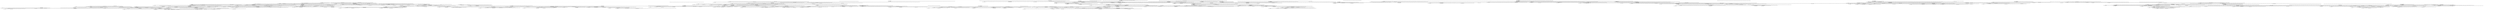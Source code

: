 graph G {
0[label="((189;179;205;0)(248;1.248;1;43;253):(183.667;175.333;213.333;0)(245;5.76871;3;21;253))"];
1[label="((174;204;183;0)(248;11.016;1;5;253):(178.667;192.667;228.667;0)(245;11.016;3;2;253))"];
2[label="((174;205;173;0)(248;10.9851;1;10;253):(174;204;183;0)(248;11.016;1;5;253))"];
3[label="((165;230;165;0)(251;0.7;1;22;253):(174;205;173;0)(248;10.9851;1;10;253))"];
4[label="((152;220;146;0)(248;8.46602;1;45;253):(170;206.8;155;0)(245;10.9541;5;23;253))"];
5[label="((132;209;150;0)(251;0.7;1;71;253):(152;220;146;0)(248;8.46602;1;45;253))"];
6[label="((133;251;166;0)(248;1.00817;1;204;253):(133.667;251.333;158.333;0)(245;1.248;3;172;253))"];
7[label="((123;257;182;0)(251;0.7;1;235;253):(133;251;166;0)(248;1.00817;1;204;253))"];
8[label="((138;248;177;0)(251;0.7;1;236;253):(133;251;166;0)(248;1.00817;1;204;253))"];
9[label="((138;271;163;0)(248;1.248;1;207;253):(139.25;259.25;148.5;0)(245;4.74857;4;173;253))"];
10[label="((139;280;154;0)(248;1.00817;1;239;253):(138;271;163;0)(248;1.248;1;207;253))"];
11[label="((137;292;147;0)(251;0.7;1;271;253):(139;280;154;0)(248;1.00817;1;239;253))"];
12[label="((138;279;151;0)(251;0.7;1;272;253):(139;280;154;0)(248;1.00817;1;239;253))"];
13[label="((137;279;167;0)(251;0.7;1;240;253):(138;271;163;0)(248;1.248;1;207;253))"];
14[label="((145;266;150;0)(248;1.248;1;208;253):(139.25;259.25;148.5;0)(245;4.74857;4;173;253))"];
15[label="((148;267;154;0)(251;0.7;1;241;253):(145;266;150;0)(248;1.248;1;208;253))"];
16[label="((160;277;144;0)(251;0.7;1;273;253):(148.333;269.667;148;0)(245;1.00817;3;242;253))"];
17[label="((146;278;137;0)(251;0.7;1;274;253):(148.333;269.667;148;0)(245;1.00817;3;242;253))"];
18[label="((134;264;147;0)(248;4.33793;1;206;253):(139.25;259.25;148.5;0)(245;4.74857;4;173;253))"];
19[label="((131;268;148;0)(248;4.26604;1;237;253):(134;264;147;0)(248;4.33793;1;206;253))"];
20[label="((127;271;153;0)(251;0.7;1;314;253):(123;274;151.5;0)(248;3.10959;2;270;253))"];
21[label="((115;270;167;0)(251;0.7;1;315;253):(123;274;151.5;0)(248;3.10959;2;270;253))"];
22[label="((112;280;154;0)(248;2.91134;1;316;253):(123;274;151.5;0)(248;3.10959;2;270;253))"];
23[label="((112;280;171;0)(248;1.00817;1;363;253):(112;280;154;0)(248;2.91134;1;316;253))"];
24[label="((109;275;179;0)(251;0.7;1;421;253):(112;280;171;0)(248;1.00817;1;363;253))"];
25[label="((96;286;163;0)(248;1.45202;1;489;253):(99.6667;286.333;160.667;0)(248;1.79743;3;425;253))"];
26[label="((85;286;183;0)(251;0.7;1;603;253):(84.6667;287;173.333;0)(245;1.00817;3;577;253))"];
27[label="((64;284;179;0)(251;0.7;1;604;253):(84.6667;287;173.333;0)(245;1.00817;3;577;253))"];
28[label="((85;285;158;0)(251;0.7;1;576;253):(90.3333;285;166.333;0)(245;1.248;3;537;253))"];
29[label="((95;291;183;0)(251;0.7;1;536;253):(96;286;163;0)(248;1.45202;1;489;253))"];
30[label="((103;284;161;0)(251;0.7;1;488;253):(99.6667;286.333;160.667;0)(248;1.79743;3;425;253))"];
31[label="((97;288;149;0)(248;1.63297;1;424;253):(105.5;284.167;156.833;0)(245;2.70013;6;364;253))"];
32[label="((90;291;146;0)(248;1.45202;1;486;253):(97;288;149;0)(248;1.63297;1;424;253))"];
33[label="((81;296;145;0)(248;1.248;1;534;253):(90;291;146;0)(248;1.45202;1;486;253))"];
34[label="((76;297;150;0)(251;0.7;1;573;253):(81;296;145;0)(248;1.248;1;534;253))"];
35[label="((81;299;144;0)(251;0.7;1;574;253):(81;296;145;0)(248;1.248;1;534;253))"];
36[label="((76;296;141;0)(251;0.7;1;575;253):(81;296;145;0)(248;1.248;1;534;253))"];
37[label="((89;295;140;0)(251;0.7;1;535;253):(90;291;146;0)(248;1.45202;1;486;253))"];
38[label="((95;287;146;0)(251;0.7;1;487;253):(97;288;149;0)(248;1.63297;1;424;253))"];
39[label="((109;295;161;0)(248;1.00817;1;423;253):(105.5;284.167;156.833;0)(245;2.70013;6;364;253))"];
40[label="((112;294;167;0)(251;0.7;1;484;253):(109;295;161;0)(248;1.00817;1;423;253))"];
41[label="((109;299;162;0)(251;0.7;1;485;253):(109;295;161;0)(248;1.00817;1;423;253))"];
42[label="((131;275;143;0)(248;2.80752;1;269;253):(131;268;148;0)(248;4.26604;1;237;253))"];
43[label="((132;285;134;0)(251;0.7;1;360;253):(127;285;138;0)(245;2.70013;4;313;253))"];
44[label="((131;296;149;0)(248;1.00817;1;416;253):(128.333;290.333;140.333;0)(245;1.248;3;361;253))"];
45[label="((130;296;154;0)(251;0.7;1;477;253):(131;296;149;0)(248;1.00817;1;416;253))"];
46[label="((136;296;153;0)(251;0.7;1;478;253):(131;296;149;0)(248;1.00817;1;416;253))"];
47[label="((139;290;139;0)(251;0.7;1;417;253):(128.333;290.333;140.333;0)(245;1.248;3;361;253))"];
48[label="((128;302;130;0)(251;0.7;1;479;253):(131;299.5;132;0)(248;1.00817;2;419;253))"];
49[label="((132;298;127;0)(251;0.7;1;480;253):(131;299.5;132;0)(248;1.00817;2;419;253))"];
50[label="((96;305;120;0)(248;1.00817;1;481;253):(115.333;296.667;129;0)(245;1.79743;6;420;253))"];
51[label="((93;304;121;0)(251;0.7;1;530;253):(96;305;120;0)(248;1.00817;1;481;253))"];
52[label="((93;305;118;0)(251;0.7;1;531;253):(96;305;120;0)(248;1.00817;1;481;253))"];
53[label="((112;303;113;0)(248;1.00817;1;532;253):(114.143;300.714;119.571;0)(245;1.248;7;482;253))"];
54[label="((107;307;109;0)(251;0.7;1;571;253):(112;303;113;0)(248;1.00817;1;532;253))"];
55[label="((116;299;100;0)(251;0.7;1;572;253):(112;303;113;0)(248;1.00817;1;532;253))"];
56[label="((116;295;112;0)(251;0.7;1;533;253):(114.143;300.714;119.571;0)(245;1.248;7;482;253))"];
57[label="((124;284;111;0)(251;0.7;1;418;253):(123.667;289.667;134;0)(248;2.225;3;362;253))"];
58[label="((133;275;134;0)(251;0.7;1;312;253):(131;275;143;0)(248;2.80752;1;269;253))"];
59[label="((137;264;136;0)(251;0.7;1;238;253):(134;264;147;0)(248;4.33793;1;206;253))"];
60[label="((163;254;145;0)(251;0.7;1;171;253):(141;249.375;146.5;0)(245;5.6009;8;145;253))"];
61[label="((132;253;143;0)(248;2.225;1;170;253):(141;249.375;146.5;0)(245;5.6009;8;145;253))"];
62[label="((117;253;147;0)(248;1.45202;1;202;253):(132;253;143;0)(248;2.225;1;170;253))"];
63[label="((117;252;150;0)(251;0.7;1;231;253):(117;253;147;0)(248;1.45202;1;202;253))"];
64[label="((95;263;154;0)(251;0.7;1;265;253):(110.333;254.333;149;0)(245;1.248;3;232;253))"];
65[label="((102;252;160;0)(248;1.00817;1;266;253):(110.333;254.333;149;0)(245;1.248;3;232;253))"];
66[label="((95;253;157;0)(251;0.7;1;308;253):(102;252;160;0)(248;1.00817;1;266;253))"];
67[label="((121;266;129;0)(248;1.63297;1;203;253):(132;253;143;0)(248;2.225;1;170;253))"];
68[label="((127;267;112;0)(251;0.7;1;233;253):(121;266;129;0)(248;1.63297;1;203;253))"];
69[label="((111;276;119;0)(248;1.45202;1;234;253):(121;266;129;0)(248;1.63297;1;203;253))"];
70[label="((100;289;116;0)(248;1.248;1;268;253):(111;276;119;0)(248;1.45202;1;234;253))"];
71[label="((94;291;121;0)(251;0.7;1;310;253):(100;289;116;0)(248;1.248;1;268;253))"];
72[label="((95;295;109;0)(248;1.00817;1;311;253):(100;289;116;0)(248;1.248;1;268;253))"];
73[label="((92;294;110;0)(251;0.7;1;358;253):(95;295;109;0)(248;1.00817;1;311;253))"];
74[label="((94;300;101;0)(251;0.7;1;359;253):(95;295;109;0)(248;1.00817;1;311;253))"];
75[label="((155;244;145;0)(251;0.7;1;144;253):(146;239.25;144;0)(245;5.71326;4;105;253))"];
76[label="((154;226;127;0)(251;0.7;1;103;253):(148.25;226.5;141.25;0)(245;8.42686;4;72;253))"];
77[label="((144;230;124;0)(251;0.7;1;142;253):(137.667;229.667;132.667;0)(245;5.93223;3;104;253))"];
78[label="((127;234;128;0)(248;5.87818;1;143;253):(137.667;229.667;132.667;0)(245;5.93223;3;104;253))"];
79[label="((97;226;147;0)(251;0.7;1;200;253):(122.5;235.5;127;0)(248;5.82367;2;169;253))"];
80[label="((120;240;104;0)(251;0.7;1;230;253):(115.667;239.333;123.667;0)(245;5.76871;3;201;253))"];
81[label="((111;242;121;0)(248;5.71326;1;229;253):(115.667;239.333;123.667;0)(245;5.76871;3;201;253))"];
82[label="((79;243;140;0)(248;1.00817;1;352;253):(85;243.8;129.2;0)(245;2.35187;5;306;253))"];
83[label="((77;238;154;0)(251;0.7;1;407;253):(79;243;140;0)(248;1.00817;1;352;253))"];
84[label="((73;243;142;0)(251;0.7;1;408;253):(79;243;140;0)(248;1.00817;1;352;253))"];
85[label="((77;244;127;0)(248;1.63297;1;353;253):(85;243.8;129.2;0)(245;2.35187;5;306;253))"];
86[label="((70;245;128;0)(248;1.45202;1;409;253):(77;244;127;0)(248;1.63297;1;353;253))"];
87[label="((58;255;118;0)(251;0.7;1;525;253):(60;247;131;0)(248;1.248;4;468;253))"];
88[label="((40;252;124;0)(251;0.7;1;524;253):(60;247;131;0)(248;1.248;4;468;253))"];
89[label="((66;242;118;0)(251;0.7;1;467;253):(70;245;128;0)(248;1.45202;1;409;253))"];
90[label="((75;239;118;0)(251;0.7;1;410;253):(77;244;127;0)(248;1.63297;1;353;253))"];
91[label="((74;230;130;0)(251;0.7;1;404;253):(82;232.5;131;0)(248;1.248;2;351;253))"];
92[label="((82;229;124;0)(251;0.7;1;405;253):(82;232.5;131;0)(248;1.248;2;351;253))"];
93[label="((84;275;144;0)(251;0.7;1;354;253):(78.2857;266;136.286;0)(248;3.01193;7;307;253))"];
94[label="((74;265;144;0)(251;0.7;1;411;253):(72.5;267;141.5;0)(248;2.47286;2;356;253))"];
95[label="((68;275;154;0)(251;0.7;1;469;253):(67.2;274;147;0)(245;1.45202;5;412;253))"];
96[label="((67;278;147;0)(251;0.7;1;470;253):(67.2;274;147;0)(245;1.45202;5;412;253))"];
97[label="((55;281;147;0)(251;0.7;1;471;253):(67.2;274;147;0)(245;1.45202;5;412;253))"];
98[label="((65;272;150;0)(251;0.7;1;472;253):(67.2;274;147;0)(245;1.45202;5;412;253))"];
99[label="((69;260;162;0)(251;0.7;1;473;253):(66.75;263;146.5;0)(245;1.79743;4;413;253))"];
100[label="((53;263;159;0)(248;1.00817;1;528;253):(56.5;262.5;150.5;0)(248;1.63297;2;474;253))"];
101[label="((50;267;165;0)(251;0.7;1;567;253):(53;263;159;0)(248;1.00817;1;528;253))"];
102[label="((52;260;162;0)(251;0.7;1;568;253):(53;263;159;0)(248;1.00817;1;528;253))"];
103[label="((42;253;154;0)(251;0.7;1;569;253):(46.3333;254.667;151.333;0)(245;1.00817;3;529;253))"];
104[label="((41;255;148;0)(251;0.7;1;570;253):(46.3333;254.667;151.333;0)(245;1.00817;3;529;253))"];
105[label="((47;270;148;0)(251;0.7;1;527;253):(56.5;262.5;150.5;0)(248;1.63297;2;474;253))"];
106[label="((70;271;134;0)(248;1.248;1;357;253):(78.2857;266;136.286;0)(248;3.01193;7;307;253))"];
107[label="((64;272;133;0)(248;1.00817;1;414;253):(70;271;134;0)(248;1.248;1;357;253))"];
108[label="((50;269;132;0)(251;0.7;1;475;253):(64;272;133;0)(248;1.00817;1;414;253))"];
109[label="((67;275;133;0)(251;0.7;1;415;253):(70;271;134;0)(248;1.248;1;357;253))"];
110[label="((76;283;132;0)(251;0.7;1;355;253):(78.2857;266;136.286;0)(248;3.01193;7;307;253))"];
111[label="((100;253;114;0)(248;3.96686;1;305;253):(102;249;120;0)(248;5.65733;2;264;253))"];
112[label="((102;262;110;0)(251;0.7;1;401;253):(97.25;256.25;110.25;0)(245;3.88885;4;350;253))"];
113[label="((81;247;104;0)(251;0.7;1;402;253):(97.25;256.25;110.25;0)(245;3.88885;4;350;253))"];
114[label="((107;271;101;0)(251;0.7;1;464;253):(93.25;260;105;0)(245;3.72842;4;403;253))"];
115[label="((84;262;99;0)(248;1.00817;1;519;253):(87;267;98.25;0)(248;3.47538;4;465;253))"];
116[label="((66;256;93;0)(251;0.7;1;558;253):(84;262;99;0)(248;1.00817;1;519;253))"];
117[label="((83;261;95;0)(251;0.7;1;559;253):(84;262;99;0)(248;1.00817;1;519;253))"];
118[label="((78;273;100;0)(248;1.45202;1;520;253):(87;267;98.25;0)(248;3.47538;4;465;253))"];
119[label="((71;276;104;0)(248;1.248;1;560;253):(78;273;100;0)(248;1.45202;1;520;253))"];
120[label="((57;272;110;0)(248;1.00817;1;594;253):(71;276;104;0)(248;1.248;1;560;253))"];
121[label="((54;272;112;0)(251;0.7;1;613;253):(57;272;110;0)(248;1.00817;1;594;253))"];
122[label="((50;270;104;0)(251;0.7;1;614;253):(57;272;110;0)(248;1.00817;1;594;253))"];
123[label="((66;296;112;0)(251;0.7;1;595;253):(71;276;104;0)(248;1.248;1;560;253))"];
124[label="((79;288;100;0)(251;0.7;1;561;253):(78;273;100;0)(248;1.45202;1;520;253))"];
125[label="((77;294;88;0)(251;0.7;1;596;253):(91.5;283.5;81.5;0)(248;1.63297;2;563;253))"];
126[label="((105;289;88;0)(251;0.7;1;617;253):(96.6667;287.667;83.3333;0)(245;1.00817;3;598;253))"];
127[label="((97;293;82;0)(251;0.7;1;618;253):(96.6667;287.667;83.3333;0)(245;1.00817;3;598;253))"];
128[label="((91;288;74;0)(248;1.00817;1;597;253):(91.5;283.5;81.5;0)(248;1.63297;2;563;253))"];
129[label="((93;292;71;0)(251;0.7;1;615;253):(91;288;74;0)(248;1.00817;1;597;253))"];
130[label="((88;290;73;0)(251;0.7;1;616;253):(91;288;74;0)(248;1.00817;1;597;253))"];
131[label="((69;272;90;0)(248;1.00817;1;565;253):(84;272.286;88;0)(248;2.91134;7;521;253))"];
132[label="((42;269;88;0)(251;0.7;1;599;253):(69;272;90;0)(248;1.00817;1;565;253))"];
133[label="((65;268;87;0)(251;0.7;1;600;253):(69;272;90;0)(248;1.00817;1;565;253))"];
134[label="((80;277;77;0)(248;1.79743;1;566;253):(84;272.286;88;0)(248;2.91134;7;521;253))"];
135[label="((72;287;80;0)(251;0.7;1;601;253):(80;277;77;0)(248;1.79743;1;566;253))"];
136[label="((78;277;73;0)(248;1.63297;1;602;253):(80;277;77;0)(248;1.79743;1;566;253))"];
137[label="((73;276;72;0)(248;1.00817;1;619;253):(78;277;73;0)(248;1.63297;1;602;253))"];
138[label="((57;274;65;0)(251;0.7;1;626;253):(73;276;72;0)(248;1.00817;1;619;253))"];
139[label="((71;273;70;0)(251;0.7;1;627;253):(73;276;72;0)(248;1.00817;1;619;253))"];
140[label="((78;278;70;0)(248;1.248;1;620;253):(78;277;73;0)(248;1.63297;1;602;253))"];
141[label="((77;282;70;0)(251;0.7;1;628;253):(78;278;70;0)(248;1.248;1;620;253))"];
142[label="((72;281;53;0)(251;0.7;1;630;253):(72.3333;276.333;55.3333;0)(245;1.00817;3;629;253))"];
143[label="((81;270;84;0)(251;0.7;1;564;253):(84;272.286;88;0)(248;2.91134;7;521;253))"];
144[label="((90;272;88;0)(251;0.7;1;562;253):(84;272.286;88;0)(248;2.91134;7;521;253))"];
145[label="((90;251;78;0)(251;0.7;1;523;253):(90.6667;250.333;82.6667;0)(245;1.00817;3;466;253))"];
146[label="((83;246;82;0)(251;0.7;1;522;253):(90.6667;250.333;82.6667;0)(245;1.00817;3;466;253))"];
147[label="((106;249;102;0)(251;0.7;1;349;253):(100;253;114;0)(248;3.96686;1;305;253))"];
148[label="((99;233;99;0)(251;0.7;1;263;253):(111;242;121;0)(248;5.71326;1;229;253))"];
149[label="((129;230;114;0)(251;0.7;1;168;253):(127;234;128;0)(248;5.87818;1;143;253))"];
150[label="((207;187;153;0)(251;0.7;1;44;253):(170;206.8;155;0)(245;10.9541;5;23;253))"];
151[label="((139;200;110;0)(248;6.59849;1;46;253):(170;206.8;155;0)(245;10.9541;5;23;253))"];
152[label="((127;202;108;0)(248;6.45025;1;73;253):(139;200;110;0)(248;6.59849;1;46;253))"];
153[label="((115;201;106;0)(248;6.40015;1;106;253):(127;202;108;0)(248;6.45025;1;73;253))"];
154[label="((91;172;126;0)(248;1.00817;1;175;253):(105;198.4;103.6;0)(248;6.34969;5;148;253))"];
155[label="((86;172;126;0)(251;0.7;1;209;253):(91;172;126;0)(248;1.00817;1;175;253))"];
156[label="((93;194;103;0)(248;6.14415;1;176;253):(105;198.4;103.6;0)(248;6.34969;5;148;253))"];
157[label="((82;196;119;0)(248;1.00817;1;211;253):(93;194;103;0)(248;6.14415;1;176;253))"];
158[label="((82;201;126;0)(251;0.7;1;243;253):(82;196;119;0)(248;1.00817;1;211;253))"];
159[label="((78;195;121;0)(251;0.7;1;244;253):(82;196;119;0)(248;1.00817;1;211;253))"];
160[label="((68;178;94;0)(248;3.64583;1;246;253):(78;189;96.5;0)(248;6.03903;2;212;253))"];
161[label="((48;170;112;0)(248;1.63297;1;322;253):(49.6667;166.667;108.667;0)(245;2.91134;3;278;253))"];
162[label="((47;172;122;0)(248;1.248;1;376;253):(48;170;112;0)(248;1.63297;1;322;253))"];
163[label="((46;177;127;0)(248;1.00817;1;440;253):(47;172;122;0)(248;1.248;1;376;253))"];
164[label="((42;181;130;0)(251;0.7;1;505;253):(46;177;127;0)(248;1.00817;1;440;253))"];
165[label="((49;177;132;0)(251;0.7;1;506;253):(46;177;127;0)(248;1.00817;1;440;253))"];
166[label="((46;169;123;0)(251;0.7;1;441;253):(47;172;122;0)(248;1.248;1;376;253))"];
167[label="((47;183;118;0)(251;0.7;1;442;253):(46.3333;180.667;114.667;0)(245;1.00817;3;377;253))"];
168[label="((37;188;120;0)(251;0.7;1;443;253):(46.3333;180.667;114.667;0)(245;1.00817;3;377;253))"];
169[label="((55;165;121;0)(251;0.7;1;324;253):(49.6667;166.667;108.667;0)(245;2.91134;3;278;253))"];
170[label="((55;154;109;0)(251;0.7;1;325;253):(49.6667;166.667;108.667;0)(245;2.91134;3;278;253))"];
171[label="((41;162;110;0)(248;2.09126;1;323;253):(49.6667;166.667;108.667;0)(245;2.91134;3;278;253))"];
172[label="((34;158;111;0)(248;1.63297;1;378;253):(41;162;110;0)(248;2.09126;1;323;253))"];
173[label="((29;156;115;0)(248;1.45202;1;444;253):(34;158;111;0)(248;1.63297;1;378;253))"];
174[label="((22;161;125;0)(248;1.00817;1;507;253):(29;156;115;0)(248;1.45202;1;444;253))"];
175[label="((20;173;130;0)(251;0.7;1;548;253):(22;161;125;0)(248;1.00817;1;507;253))"];
176[label="((20;157;127;0)(251;0.7;1;549;253):(22;161;125;0)(248;1.00817;1;507;253))"];
177[label="((29;153;113;0)(248;1.00817;1;508;253):(29;156;115;0)(248;1.45202;1;444;253))"];
178[label="((32;150;108;0)(251;0.7;1;550;253):(29;153;113;0)(248;1.00817;1;508;253))"];
179[label="((26;146;112;0)(251;0.7;1;551;253):(29;153;113;0)(248;1.00817;1;508;253))"];
180[label="((32;156;108;0)(251;0.7;1;445;253):(34;158;111;0)(248;1.63297;1;378;253))"];
181[label="((30;167;108;0)(248;1.248;1;379;253):(41;162;110;0)(248;2.09126;1;323;253))"];
182[label="((18;187;117;0)(251;0.7;1;509;253):(23.6667;178.667;110.667;0)(245;1.00817;3;447;253))"];
183[label="((22;179;107;0)(251;0.7;1;510;253):(23.6667;178.667;110.667;0)(245;1.00817;3;447;253))"];
184[label="((23;164;96;0)(251;0.7;1;446;253):(30;167;108;0)(248;1.248;1;379;253))"];
185[label="((66;176;89;0)(248;2.09126;1;277;253):(68;178;94;0)(248;3.64583;1;246;253))"];
186[label="((40;179;86;0)(251;0.7;1;373;253):(48.3333;171.667;78.6667;0)(248;1.79743;3;321;253))"];
187[label="((29;160;74;0)(248;1.00817;1;438;253):(39;163.5;73;0)(245;1.45202;4;375;253))"];
188[label="((23;162;76;0)(251;0.7;1;503;253):(29;160;74;0)(248;1.00817;1;438;253))"];
189[label="((25;153;74;0)(251;0.7;1;504;253):(29;160;74;0)(248;1.00817;1;438;253))"];
190[label="((30;174;73;0)(251;0.7;1;439;253):(39;163.5;73;0)(245;1.45202;4;375;253))"];
191[label="((37;155;65;0)(251;0.7;1;437;253):(39;163.5;73;0)(245;1.45202;4;375;253))"];
192[label="((46;174;69;0)(251;0.7;1;374;253):(48.3333;171.667;78.6667;0)(248;1.79743;3;321;253))"];
193[label="((64;166;85;0)(248;1.00817;1;320;253):(66;176;89;0)(248;2.09126;1;277;253))"];
194[label="((59;143;83;0)(251;0.7;1;371;253):(64;166;85;0)(248;1.00817;1;320;253))"];
195[label="((70;180;68;0)(251;0.7;1;247;253):(78;189;96.5;0)(248;6.03903;2;212;253))"];
196[label="((64;199;91;0)(248;4.61535;1;245;253):(78;189;96.5;0)(248;6.03903;2;212;253))"];
197[label="((61;214;109;0)(251;0.7;1;275;253):(64;199;91;0)(248;4.61535;1;245;253))"];
198[label="((65;212;86;0)(248;1.248;1;317;253):(59.6667;201.333;86.3333;0)(245;4.54742;3;276;253))"];
199[label="((79;226;85;0)(251;0.7;1;365;253):(65;212;86;0)(248;1.248;1;317;253))"];
200[label="((62;219;84;0)(248;1.00817;1;366;253):(65;212;86;0)(248;1.248;1;317;253))"];
201[label="((59;224;85;0)(251;0.7;1;426;253):(62;219;84;0)(248;1.00817;1;366;253))"];
202[label="((63;218;81;0)(251;0.7;1;427;253):(62;219;84;0)(248;1.00817;1;366;253))"];
203[label="((44;209;120;0)(251;0.7;1;428;253):(42;217.5;100;0)(245;2.225;8;368;253))"];
204[label="((37;248;103;0)(251;0.7;1;494;253):(37;242;101;0)(248;1.248;4;431;253))"];
205[label="((30;243;95;0)(251;0.7;1;495;253):(37;242;101;0)(248;1.248;4;431;253))"];
206[label="((42;245;98;0)(251;0.7;1;493;253):(37;242;101;0)(248;1.248;4;431;253))"];
207[label="((47;221;103;0)(251;0.7;1;430;253):(42;217.5;100;0)(245;2.225;8;368;253))"];
208[label="((30;222;110;0)(248;1.248;1;491;253):(34.3333;219.667;104.333;0)(245;1.45202;3;429;253))"];
209[label="((28;225;117;0)(248;1.00817;1;538;253):(30;222;110;0)(248;1.248;1;491;253))"];
210[label="((29;230;121;0)(251;0.7;1;578;253):(28;225;117;0)(248;1.00817;1;538;253))"];
211[label="((26;223;121;0)(251;0.7;1;579;253):(28;225;117;0)(248;1.00817;1;538;253))"];
212[label="((22;213;105;0)(251;0.7;1;539;253):(30;222;110;0)(248;1.248;1;491;253))"];
213[label="((26;225;95;0)(251;0.7;1;492;253):(34.3333;219.667;104.333;0)(245;1.45202;3;429;253))"];
214[label="((26;211;83;0)(251;0.7;1;432;253):(49.6667;208.333;79;0)(245;1.94933;3;369;253))"];
215[label="((52;237;71;0)(248;1.45202;1;496;253):(45.6667;228.667;72;0)(245;1.79743;3;433;253))"];
216[label="((54;239;79;0)(251;0.7;1;582;253):(55.25;238;74;0)(248;1.00817;4;541;253))"];
217[label="((57;243;74;0)(251;0.7;1;583;253):(55.25;238;74;0)(248;1.00817;4;541;253))"];
218[label="((51;242;64;0)(248;1.00817;1;540;253):(52;237;71;0)(248;1.45202;1;496;253))"];
219[label="((47;251;62;0)(251;0.7;1;580;253):(51;242;64;0)(248;1.00817;1;540;253))"];
220[label="((56;243;56;0)(251;0.7;1;581;253):(51;242;64;0)(248;1.00817;1;540;253))"];
221[label="((28;232;71;0)(251;0.7;1;542;253):(35.6667;234;70.6667;0)(245;1.00817;3;497;253))"];
222[label="((36;234;64;0)(251;0.7;1;543;253):(35.6667;234;70.6667;0)(245;1.00817;3;497;253))"];
223[label="((43;212;56;0)(251;0.7;1;498;253):(48.5;211.5;55.5;0)(248;2.35187;2;435;253))"];
224[label="((59;222;54;0)(251;0.7;1;499;253):(48.5;211.5;55.5;0)(248;2.35187;2;435;253))"];
225[label="((46;214;50;0)(248;2.09126;1;500;253):(48.5;211.5;55.5;0)(248;2.35187;2;435;253))"];
226[label="((45;218;51;0)(251;0.7;1;544;253):(46;214;50;0)(248;2.09126;1;500;253))"];
227[label="((45;214;47;0)(248;1.94933;1;545;253):(46;214;50;0)(248;2.09126;1;500;253))"];
228[label="((32;214;47;0)(251;0.7;1;607;253):(35.3333;212.667;46.6667;0)(245;1.00817;3;585;253))"];
229[label="((32;212;44;0)(251;0.7;1;608;253):(35.3333;212.667;46.6667;0)(245;1.00817;3;585;253))"];
230[label="((45;215;44;0)(248;1.63297;1;584;253):(45;214;47;0)(248;1.94933;1;545;253))"];
231[label="((41;241;42;0)(251;0.7;1;622;253):(41.75;226;40.5;0)(248;1.248;4;605;253))"];
232[label="((38;227;36;0)(251;0.7;1;623;253):(41.75;226;40.5;0)(248;1.248;4;605;253))"];
233[label="((54;240;33;0)(251;0.7;1;621;253):(41.75;226;40.5;0)(248;1.248;4;605;253))"];
234[label="((39;200;23;0)(251;0.7;1;625;253):(46;209.667;33.3333;0)(245;1.00817;3;606;253))"];
235[label="((46;214;27;0)(251;0.7;1;624;253):(46;209.667;33.3333;0)(245;1.00817;3;606;253))"];
236[label="((48;201;73;0)(248;1.45202;1;436;253):(52;204.8;76;0)(245;2.91134;5;370;253))"];
237[label="((50;198;67;0)(251;0.7;1;501;253):(48;201;73;0)(248;1.45202;1;436;253))"];
238[label="((40;195;67;0)(248;1.248;1;502;253):(48;201;73;0)(248;1.45202;1;436;253))"];
239[label="((21;209;62;0)(251;0.7;1;586;253):(31.3333;194.667;65;0)(245;1.00817;3;547;253))"];
240[label="((26;193;70;0)(251;0.7;1;587;253):(31.3333;194.667;65;0)(245;1.00817;3;547;253))"];
241[label="((35;187;57;0)(251;0.7;1;546;253):(40;195;67;0)(248;1.248;1;502;253))"];
242[label="((56;206;72;0)(251;0.7;1;434;253):(52;204.8;76;0)(245;2.91134;5;370;253))"];
243[label="((98;213;88;0)(251;0.7;1;177;253):(105;198.4;103.6;0)(248;6.34969;5;148;253))"];
244[label="((100;193;86;0)(251;0.7;1;178;253):(105;198.4;103.6;0)(248;6.34969;5;148;253))"];
245[label="((111;217;101;0)(251;0.7;1;147;253):(115;201;106;0)(248;6.40015;1;106;253))"];
246[label="((119;200;89;0)(251;0.7;1;107;253):(127;202;108;0)(248;6.45025;1;73;253))"];
247[label="((128;186;115;0)(251;0.7;1;108;253):(132;187;112;0)(248;1.248;2;74;253))"];
248[label="((142;184;104;0)(251;0.7;1;109;253):(132;187;112;0)(248;1.248;2;74;253))"];
249[label="((128;183;102;0)(251;0.7;1;110;253):(132;187;112;0)(248;1.248;2;74;253))"];
250[label="((156;232;185;0)(251;0.7;1;11;253):(174;204;183;0)(248;11.016;1;5;253))"];
251[label="((179;189;234;0)(248;15.3244;1;1;253):(179;189;234;0)(248;15.3244;1;1;253))"];
252[label="((150;201;233;0)(248;1.63297;1;6;253):(172.333;193.333;234.333;0)(245;6.14415;3;3;253))"];
253[label="((130;202;245;0)(251;0.7;1;24;253):(142.333;198.667;237.667;0)(245;1.00817;3;12;253))"];
254[label="((133;191;244;0)(251;0.7;1;25;253):(142.333;198.667;237.667;0)(245;1.00817;3;12;253))"];
255[label="((120;235;232;0)(251;0.7;1;26;253):(142.667;209.333;232.667;0)(245;1.248;3;13;253))"];
256[label="((131;211;236;0)(248;1.00817;1;27;253):(142.667;209.333;232.667;0)(245;1.248;3;13;253))"];
257[label="((127;209;235;0)(251;0.7;1;47;253):(131;211;236;0)(248;1.00817;1;27;253))"];
258[label="((124;219;208;0)(251;0.7;1;54;253):(127.333;218.333;204.333;0)(245;1.45202;3;31;253))"];
259[label="((109;238;204;0)(248;1.248;1;55;253):(127.333;218.333;204.333;0)(245;1.45202;3;31;253))"];
260[label="((96;246;204;0)(248;1.00817;1;80;253):(109;238;204;0)(248;1.248;1;55;253))"];
261[label="((95;247;209;0)(251;0.7;1;119;253):(96;246;204;0)(248;1.00817;1;80;253))"];
262[label="((89;254;203;0)(251;0.7;1;120;253):(96;246;204;0)(248;1.00817;1;80;253))"];
263[label="((136;220;203;0)(251;0.7;1;30;253):(134.667;212.667;206.667;0)(245;1.63297;3;15;253))"];
264[label="((137;202;202;0)(248;5.12948;1;14;253):(143.5;202.5;210.5;0)(248;5.87818;2;7;253))"];
265[label="((136;206;192;0)(248;1.00817;1;28;253):(137;202;202;0)(248;5.12948;1;14;253))"];
266[label="((134;208;189;0)(251;0.7;1;49;253):(136;206;192;0)(248;1.00817;1;28;253))"];
267[label="((137;206;183;0)(251;0.7;1;50;253):(136;206;192;0)(248;1.00817;1;28;253))"];
268[label="((116;213;194;0)(248;3.20456;1;51;253):(130.5;202.5;197.5;0)(248;5.00541;2;29;253))"];
269[label="((105;216;193;0)(248;3.10959;1;75;253):(116;213;194;0)(248;3.20456;1;51;253))"];
270[label="((104;218;198;0)(251;0.7;1;111;253):(105;216;193;0)(248;3.10959;1;75;253))"];
271[label="((96;217;191;0)(248;2.91134;1;149;253):(100.667;216.667;190.667;0)(245;3.01193;3;112;253))"];
272[label="((91;220;197;0)(251;0.7;1;179;253):(96;217;191;0)(248;2.91134;1;149;253))"];
273[label="((90;219;189;0)(248;2.80752;1;180;253):(96;217;191;0)(248;2.91134;1;149;253))"];
274[label="((85;229;189;0)(251;0.7;1;248;253):(83.6667;220.333;189;0)(245;2.70013;3;214;253))"];
275[label="((65;217;197;0)(251;0.7;1;279;253):(71.3333;223.333;188.667;0)(248;2.58874;3;249;253))"];
276[label="((62;226;189;0)(248;2.09126;1;281;253):(71.3333;223.333;188.667;0)(248;2.58874;3;249;253))"];
277[label="((47;223;198;0)(251;0.7;1;449;253):(50;223;192;0)(248;1.248;4;380;253))"];
278[label="((36;219;189;0)(251;0.7;1;450;253):(50;223;192;0)(248;1.248;4;380;253))"];
279[label="((47;219;178;0)(251;0.7;1;448;253):(50;223;192;0)(248;1.248;4;380;253))"];
280[label="((57;239;186;0)(251;0.7;1;382;253):(56.6667;231.333;184.667;0)(245;1.45202;3;327;253))"];
281[label="((40;235;178;0)(248;1.00817;1;383;253):(56.6667;231.333;184.667;0)(245;1.45202;3;327;253))"];
282[label="((33;246;164;0)(251;0.7;1;451;253):(40;235;178;0)(248;1.00817;1;383;253))"];
283[label="((30;228;172;0)(251;0.7;1;452;253):(40;235;178;0)(248;1.00817;1;383;253))"];
284[label="((58;236;173;0)(251;0.7;1;384;253):(56.6667;231.333;184.667;0)(245;1.45202;3;327;253))"];
285[label="((71;233;185;0)(251;0.7;1;282;253):(71.3333;223.333;188.667;0)(248;2.58874;3;249;253))"];
286[label="((66;219;184;0)(251;0.7;1;280;253):(71.3333;223.333;188.667;0)(248;2.58874;3;249;253))"];
287[label="((87;226;175;0)(251;0.7;1;213;253):(90;219;189;0)(248;2.80752;1;180;253))"];
288[label="((98;220;182;0)(251;0.7;1;150;253):(100.667;216.667;190.667;0)(245;3.01193;3;112;253))"];
289[label="((108;221;179;0)(251;0.7;1;76;253):(116;213;194;0)(248;3.20456;1;51;253))"];
290[label="((129;195;192;0)(251;0.7;1;52;253):(130.5;202.5;197.5;0)(248;5.00541;2;29;253))"];
291[label="((88;194;195;0)(248;1.00817;1;78;253):(125;202;194.5;0)(248;3.64583;2;53;253))"];
292[label="((79;199;194;0)(251;0.7;1;115;253):(88;194;195;0)(248;1.00817;1;78;253))"];
293[label="((116;203;184;0)(248;3.29706;1;79;253):(125;202;194.5;0)(248;3.64583;2;53;253))"];
294[label="((113;203;183;0)(248;3.20456;1;117;253):(116;203;184;0)(248;3.29706;1;79;253))"];
295[label="((114;198;174;0)(251;0.7;1;151;253):(113;203;183;0)(248;3.20456;1;117;253))"];
296[label="((109;203;179;0)(248;3.10959;1;152;253):(113;203;183;0)(248;3.20456;1;117;253))"];
297[label="((105;206;171;0)(248;3.01193;1;181;253):(109;203;179;0)(248;3.10959;1;152;253))"];
298[label="((64;185;165;0)(248;1.248;1;251;253):(93.3333;201.333;170;0)(245;2.91134;3;215;253))"];
299[label="((58;188;173;0)(251;0.7;1;287;253):(64;185;165;0)(248;1.248;1;251;253))"];
300[label="((59;183;164;0)(248;1.00817;1;288;253):(64;185;165;0)(248;1.248;1;251;253))"];
301[label="((54;184;157;0)(251;0.7;1;330;253):(59;183;164;0)(248;1.00817;1;288;253))"];
302[label="((80;205;168;0)(251;0.7;1;285;253):(86;204.5;165;0)(248;2.58874;2;250;253))"];
303[label="((80;206;161;0)(248;2.35187;1;286;253):(86;204.5;165;0)(248;2.58874;2;250;253))"];
304[label="((76;214;156;0)(248;1.00817;1;328;253):(80;206;161;0)(248;2.35187;1;286;253))"];
305[label="((71;219;154;0)(251;0.7;1;385;253):(76;214;156;0)(248;1.00817;1;328;253))"];
306[label="((79;216;154;0)(251;0.7;1;386;253):(76;214;156;0)(248;1.00817;1;328;253))"];
307[label="((76;205;160;0)(248;2.09126;1;329;253):(80;206;161;0)(248;2.35187;1;286;253))"];
308[label="((73;205;164;0)(251;0.7;1;387;253):(76;205;160;0)(248;2.09126;1;329;253))"];
309[label="((53;205;162;0)(251;0.7;1;453;253):(56.5;205.5;156.5;0)(248;1.94934;2;388;253))"];
310[label="((51;214;157;0)(251;0.7;1;454;253):(56.5;205.5;156.5;0)(248;1.94934;2;388;253))"];
311[label="((50;204;155;0)(248;1.63297;1;455;253):(56.5;205.5;156.5;0)(248;1.94934;2;388;253))"];
312[label="((45;203;155;0)(248;1.45202;1;511;253):(50;204;155;0)(248;1.63297;1;455;253))"];
313[label="((40;205;156;0)(248;1.248;1;552;253):(45;203;155;0)(248;1.45202;1;511;253))"];
314[label="((36;203;156;0)(248;1.00817;1;588;253):(40;205;156;0)(248;1.248;1;552;253))"];
315[label="((30;202;161;0)(251;0.7;1;609;253):(36;203;156;0)(248;1.00817;1;588;253))"];
316[label="((21;202;140;0)(251;0.7;1;610;253):(36;203;156;0)(248;1.00817;1;588;253))"];
317[label="((43;198;149;0)(251;0.7;1;553;253):(45;203;155;0)(248;1.45202;1;511;253))"];
318[label="((47;204;147;0)(251;0.7;1;512;253):(50;204;155;0)(248;1.63297;1;455;253))"];
319[label="((87;206;158;0)(251;0.7;1;284;253):(86;204.5;165;0)(248;2.58874;2;250;253))"];
320[label="((108;199;157;0)(251;0.7;1;182;253):(109;203;179;0)(248;3.10959;1;152;253))"];
321[label="((112;210;169;0)(251;0.7;1;118;253):(116;203;184;0)(248;3.29706;1;79;253))"];
322[label="((128;199;174;0)(248;1.00817;1;77;253):(125;202;194.5;0)(248;3.64583;2;53;253))"];
323[label="((127;199;162;0)(251;0.7;1;113;253):(128;199;174;0)(248;1.00817;1;77;253))"];
324[label="((127;194;170;0)(251;0.7;1;114;253):(128;199;174;0)(248;1.00817;1;77;253))"];
325[label="((101;201;232;0)(251;0.7;1;32;253):(105.667;207;218.333;0)(245;2.09126;3;16;253))"];
326[label="((92;209;223;0)(248;1.94933;1;33;253):(105.667;207;218.333;0)(245;2.09126;3;16;253))"];
327[label="((84;218;248;0)(251;0.7;1;84;253):(84.6667;215.333;228.333;0)(245;1.45202;3;57;253))"];
328[label="((63;221;235;0)(251;0.7;1;123;253):(64.8333;224.333;228.667;0)(245;1.248;6;85;253))"];
329[label="((53;227;227;0)(251;0.7;1;124;253):(64.8333;224.333;228.667;0)(245;1.248;6;85;253))"];
330[label="((60;232;227;0)(251;0.7;1;125;253):(64.8333;224.333;228.667;0)(245;1.248;6;85;253))"];
331[label="((82;204;228;0)(248;1.248;1;56;253):(92;209;223;0)(248;1.94933;1;33;253))"];
332[label="((82;206;232;0)(251;0.7;1;82;253):(82;204;228;0)(248;1.248;1;56;253))"];
333[label="((46;210;233;0)(251;0.7;1;121;253):(53.3333;202.333;233;0)(245;1.00817;3;83;253))"];
334[label="((48;199;230;0)(251;0.7;1;122;253):(53.3333;202.333;233;0)(245;1.00817;3;83;253))"];
335[label="((151;111;212;0)(248;1.00817;1;17;253):(198.5;167.5;225.5;0)(248;3.88885;2;8;253))"];
336[label="((150;101;210;0)(251;0.7;1;34;253):(151;111;212;0)(248;1.00817;1;17;253))"];
337[label="((135;107;212;0)(251;0.7;1;35;253):(151;111;212;0)(248;1.00817;1;17;253))"];
338[label="((213;162;223;0)(251;0.7;1;38;253):(202.333;159.667;223;0)(245;3.20456;3;19;253))"];
339[label="((237;147;216;0)(251;0.7;1;62;253):(212.333;141.667;210.333;0)(245;3.10959;3;39;253))"];
340[label="((226;128;201;0)(248;1.00817;1;91;253):(216;126;200.75;0)(248;3.01193;4;63;253))"];
341[label="((228;129;199;0)(251;0.7;1;128;253):(226;128;201;0)(248;1.00817;1;91;253))"];
342[label="((239;128;186;0)(251;0.7;1;129;253):(226;128;201;0)(248;1.00817;1;91;253))"];
343[label="((258;91;201;0)(251;0.7;1;153;253):(235.333;99.6667;198.333;0)(245;1.00817;3;130;253))"];
344[label="((220;87;177;0)(248;2.09126;1;156;253):(220.333;98.3333;186.667;0)(245;2.35187;3;131;253))"];
345[label="((196;55;180;0)(251;0.7;1;217;253):(218.667;80.6667;174.333;0)(245;1.94933;3;186;253))"];
346[label="((219;76;171;0)(248;1.79743;1;218;253):(218.667;80.6667;174.333;0)(245;1.94933;3;186;253))"];
347[label="((224;66;176;0)(248;1.248;1;252;253):(219;76;171;0)(248;1.79743;1;218;253))"];
348[label="((223;57;189;0)(251;0.7;1;289;253):(224;66;176;0)(248;1.248;1;252;253))"];
349[label="((220;41;177;0)(251;0.7;1;332;253):(228.333;59.3333;177;0)(245;1.00817;3;290;253))"];
350[label="((211;59;153;0)(248;1.248;1;253;253):(219;76;171;0)(248;1.79743;1;218;253))"];
351[label="((211;54;153;0)(248;1.00817;1;291;253):(211;59;153;0)(248;1.248;1;253;253))"];
352[label="((208;51;154;0)(251;0.7;1;334;253):(211;54;153;0)(248;1.00817;1;291;253))"];
353[label="((211;50;151;0)(251;0.7;1;335;253):(211;54;153;0)(248;1.00817;1;291;253))"];
354[label="((204;54;150;0)(251;0.7;1;292;253):(211;59;153;0)(248;1.248;1;253;253))"];
355[label="((227;95;157;0)(251;0.7;1;185;253):(220;87;177;0)(248;2.09126;1;156;253))"];
356[label="((248;59;184;0)(248;1.00817;1;155;253):(220.333;98.3333;186.667;0)(245;2.35187;3;131;253))"];
357[label="((253;59;185;0)(251;0.7;1;183;253):(248;59;184;0)(248;1.00817;1;155;253))"];
358[label="((249;44;182;0)(251;0.7;1;184;253):(248;59;184;0)(248;1.00817;1;155;253))"];
359[label="((217;126;183;0)(248;1.00817;1;90;253):(216;126;200.75;0)(248;3.01193;4;63;253))"];
360[label="((229;127;171;0)(251;0.7;1;126;253):(217;126;183;0)(248;1.00817;1;90;253))"];
361[label="((213;121;168;0)(251;0.7;1;127;253):(217;126;183;0)(248;1.00817;1;90;253))"];
362[label="((180;129;197;0)(248;1.79743;1;18;253):(198.5;167.5;225.5;0)(248;3.88885;2;8;253))"];
363[label="((181;121;197;0)(248;1.248;1;36;253):(180;129;197;0)(248;1.79743;1;18;253))"];
364[label="((181;107;191;0)(248;1.00817;1;58;253):(181;121;197;0)(248;1.248;1;36;253))"];
365[label="((184;78;184;0)(251;0.7;1;86;253):(181;107;191;0)(248;1.00817;1;58;253))"];
366[label="((186;106;185;0)(251;0.7;1;87;253):(181;107;191;0)(248;1.00817;1;58;253))"];
367[label="((180;116;194;0)(251;0.7;1;59;253):(181;121;197;0)(248;1.248;1;36;253))"];
368[label="((162;85;186;0)(251;0.7;1;60;253):(160.667;99.3333;184.667;0)(245;1.248;3;37;253))"];
369[label="((144;80;182;0)(251;0.7;1;89;253):(154.667;87.3333;178.333;0)(245;1.00817;3;61;253))"];
370[label="((153;77;173;0)(251;0.7;1;88;253):(154.667;87.3333;178.333;0)(245;1.00817;3;61;253))"];
371[label="((174;175;223;0)(251;0.7;1;40;253):(178.333;174;218.333;0)(245;3.47538;3;20;253))"];
372[label="((139;175;212;0)(248;3.38728;1;41;253):(178.333;174;218.333;0)(245;3.47538;3;20;253))"];
373[label="((106;162;238;0)(248;1.79743;1;93;253):(112.667;159.667;223.333;0)(245;3.29706;3;65;253))"];
374[label="((102;166;243;0)(248;1.63297;1;132;253):(106;162;238;0)(248;1.79743;1;93;253))"];
375[label="((102;173;253;0)(251;0.7;1;188;253):(101;169.5;246.5;0)(248;1.45202;2;158;253))"];
376[label="((92;182;254;0)(248;1.00817;1;189;253):(101;169.5;246.5;0)(248;1.45202;2;158;253))"];
377[label="((88;182;258;0)(251;0.7;1;219;253):(92;182;254;0)(248;1.00817;1;189;253))"];
378[label="((87;185;252;0)(251;0.7;1;220;253):(92;182;254;0)(248;1.00817;1;189;253))"];
379[label="((91;164;258;0)(251;0.7;1;187;253):(101;169.5;246.5;0)(248;1.45202;2;158;253))"];
380[label="((83;153;258;0)(251;0.7;1;157;253):(102;166;243;0)(248;1.63297;1;132;253))"];
381[label="((110;158;250;0)(251;0.7;1;133;253):(106;162;238;0)(248;1.79743;1;93;253))"];
382[label="((102;134;227;0)(248;1.63297;1;94;253):(112.667;159.667;223.333;0)(245;3.29706;3;65;253))"];
383[label="((99;126;228;0)(248;1.45202;1;134;253):(102;134;227;0)(248;1.63297;1;94;253))"];
384[label="((97;103;232;0)(251;0.7;1;159;253):(99;126;228;0)(248;1.45202;1;134;253))"];
385[label="((94;123;229;0)(248;1.248;1;160;253):(99;126;228;0)(248;1.45202;1;134;253))"];
386[label="((91;123;233;0)(251;0.7;1;190;253):(94;123;229;0)(248;1.248;1;160;253))"];
387[label="((91;121;227;0)(248;1.00817;1;191;253):(94;123;229;0)(248;1.248;1;160;253))"];
388[label="((67;116;230;0)(251;0.7;1;221;253):(91;121;227;0)(248;1.00817;1;191;253))"];
389[label="((91;122;222;0)(251;0.7;1;222;253):(91;121;227;0)(248;1.00817;1;191;253))"];
390[label="((102;129;226;0)(251;0.7;1;135;253):(102;134;227;0)(248;1.63297;1;94;253))"];
391[label="((70;170;236;0)(248;1.248;1;137;253):(97.2;161.8;225;0)(248;2.09126;5;95;253))"];
392[label="((68;171;239;0)(251;0.7;1;163;253):(70;170;236;0)(248;1.248;1;137;253))"];
393[label="((50;171;239;0)(251;0.7;1;194;253):(64.3333;169;234.333;0)(245;1.00817;3;164;253))"];
394[label="((62;169;231;0)(251;0.7;1;195;253):(64.3333;169;234.333;0)(245;1.00817;3;164;253))"];
395[label="((87;159;232;0)(251;0.7;1;138;253):(97.2;161.8;225;0)(248;2.09126;5;95;253))"];
396[label="((93;160;223;0)(251;0.7;1;139;253):(97.2;161.8;225;0)(248;2.09126;5;95;253))"];
397[label="((93;159;220;0)(248;1.248;1;136;253):(97.2;161.8;225;0)(248;2.09126;5;95;253))"];
398[label="((77;153;216;0)(248;1.00817;1;161;253):(93;159;220;0)(248;1.248;1;136;253))"];
399[label="((66;151;217;0)(251;0.7;1;192;253):(77;153;216;0)(248;1.00817;1;161;253))"];
400[label="((74;155;206;0)(251;0.7;1;193;253):(77;153;216;0)(248;1.00817;1;161;253))"];
401[label="((94;159;216;0)(251;0.7;1;162;253):(93;159;220;0)(248;1.248;1;136;253))"];
402[label="((129;182;211;0)(251;0.7;1;64;253):(139;175;212;0)(248;3.38728;1;41;253))"];
403[label="((121;174;189;0)(251;0.7;1;99;253):(150;159.75;184.5;0)(248;5.42844;4;68;253))"];
404[label="((128;128;186;0)(248;1.248;1;167;253):(132.333;141.333;177.333;0)(248;5.2509;3;141;253))"];
405[label="((136;121;194;0)(251;0.7;1;198;253):(128;128;186;0)(248;1.248;1;167;253))"];
406[label="((121;109;201;0)(251;0.7;1;227;253):(123;115.667;192.333;0)(245;1.00817;3;199;253))"];
407[label="((124;96;195;0)(251;0.7;1;228;253):(123;115.667;192.333;0)(245;1.00817;3;199;253))"];
408[label="((111;121;172;0)(248;5.00541;1;166;253):(132.333;141.333;177.333;0)(248;5.2509;3;141;253))"];
409[label="((100;114;174;0)(248;2.47286;1;223;253):(102.333;116.667;170.667;0)(245;4.54742;3;196;253))"];
410[label="((78;135;191;0)(251;0.7;1;293;253):(80.3333;135.333;186.333;0)(245;1.00817;3;254;253))"];
411[label="((69;119;200;0)(251;0.7;1;389;253):(68.6667;113.333;194.333;0)(245;1.94934;3;337;253))"];
412[label="((63;115;196;0)(248;1.79743;1;390;253):(68.6667;113.333;194.333;0)(245;1.94934;3;337;253))"];
413[label="((60;117;200;0)(251;0.7;1;456;253):(63;115;196;0)(248;1.79743;1;390;253))"];
414[label="((45;128;193;0)(248;1.45202;1;513;253):(52.6667;119.667;192.667;0)(245;1.63297;3;457;253))"];
415[label="((37;150;195;0)(251;0.7;1;611;253):(36;145.2;195.8;0)(245;1.00817;5;591;253))"];
416[label="((32;146;195;0)(251;0.7;1;612;253):(36;145.2;195.8;0)(245;1.00817;5;591;253))"];
417[label="((42;140;189;0)(251;0.7;1;590;253):(40;138.667;192.667;0)(245;1.248;3;555;253))"];
418[label="((49;124;192;0)(251;0.7;1;554;253):(45;128;193;0)(248;1.45202;1;513;253))"];
419[label="((41;123;182;0)(251;0.7;1;514;253):(52.6667;119.667;192.667;0)(245;1.63297;3;457;253))"];
420[label="((78;92;201;0)(251;0.7;1;336;253):(82.6667;104.667;186.667;0)(245;2.09126;3;296;253))"];
421[label="((87;98;182;0)(251;0.7;1;295;253):(88.3333;103.667;183;0)(245;2.225;3;255;253))"];
422[label="((94;114;165;0)(248;3.72842;1;224;253):(102.333;116.667;170.667;0)(245;4.54742;3;196;253))"];
423[label="((45;107;162;0)(251;0.7;1;299;253):(77.6;117.4;154.8;0)(245;3.10959;5;257;253))"];
424[label="((62;129;153;0)(248;2.225;1;301;253):(77.6;117.4;154.8;0)(245;3.10959;5;257;253))"];
425[label="((60;138;154;0)(248;1.00817;1;345;253):(62;129;153;0)(248;2.225;1;301;253))"];
426[label="((53;143;170;0)(251;0.7;1;396;253):(60;138;154;0)(248;1.00817;1;345;253))"];
427[label="((49;148;145;0)(251;0.7;1;397;253):(60;138;154;0)(248;1.00817;1;345;253))"];
428[label="((52;130;157;0)(251;0.7;1;398;253):(51;130.5;154;0)(248;1.94934;2;346;253))"];
429[label="((46;132;156;0)(251;0.7;1;399;253):(51;130.5;154;0)(248;1.94934;2;346;253))"];
430[label="((26;145;165;0)(248;1.248;1;517;253):(34.6667;136.333;158.333;0)(245;1.45202;3;463;253))"];
431[label="((27;149;170;0)(251;0.7;1;556;253):(26;145;165;0)(248;1.248;1;517;253))"];
432[label="((20;152;167;0)(248;1.00817;1;557;253):(26;145;165;0)(248;1.248;1;517;253))"];
433[label="((20;153;170;0)(251;0.7;1;592;253):(20;152;167;0)(248;1.00817;1;557;253))"];
434[label="((19;155;165;0)(251;0.7;1;593;253):(20;152;167;0)(248;1.00817;1;557;253))"];
435[label="((36;140;157;0)(251;0.7;1;518;253):(34.6667;136.333;158.333;0)(245;1.45202;3;463;253))"];
436[label="((27;154;143;0)(251;0.7;1;462;253):(39.3333;134;154.667;0)(245;1.63297;3;400;253))"];
437[label="((79;125;150;0)(251;0.7;1;302;253):(77.6;117.4;154.8;0)(245;3.10959;5;257;253))"];
438[label="((62;131;133;0)(251;0.7;1;342;253):(64.5;119.5;134.5;0)(248;1.79743;2;300;253))"];
439[label="((53;116;132;0)(248;1.45202;1;343;253):(64.5;119.5;134.5;0)(248;1.79743;2;300;253))"];
440[label="((39;114;133;0)(248;1.248;1;394;253):(53;116;132;0)(248;1.45202;1;343;253))"];
441[label="((38;112;135;0)(251;0.7;1;460;253):(39;114;133;0)(248;1.248;1;394;253))"];
442[label="((31;120;132;0)(248;1.00817;1;461;253):(39;114;133;0)(248;1.248;1;394;253))"];
443[label="((22;132;133;0)(251;0.7;1;515;253):(31;120;132;0)(248;1.00817;1;461;253))"];
444[label="((28;123;126;0)(251;0.7;1;516;253):(31;120;132;0)(248;1.00817;1;461;253))"];
445[label="((41;123;121;0)(251;0.7;1;395;253):(53;116;132;0)(248;1.45202;1;343;253))"];
446[label="((59;121;123;0)(251;0.7;1;344;253):(64.5;119.5;134.5;0)(248;1.79743;2;300;253))"];
447[label="((85;97;155;0)(248;1.94933;1;256;253):(94;114;165;0)(248;3.72842;1;224;253))"];
448[label="((79;89;161;0)(248;1.00817;1;297;253):(85;97;155;0)(248;1.94933;1;256;253))"];
449[label="((76;90;161;0)(251;0.7;1;338;253):(79;89;161;0)(248;1.00817;1;297;253))"];
450[label="((56;86;170;0)(251;0.7;1;339;253):(79;89;161;0)(248;1.00817;1;297;253))"];
451[label="((70;83;133;0)(248;1.63297;1;298;253):(85;97;155;0)(248;1.94933;1;256;253))"];
452[label="((48;89;135;0)(251;0.7;1;340;253):(70;83;133;0)(248;1.63297;1;298;253))"];
453[label="((62;75;127;0)(251;0.7;1;391;253):(66.5;80.5;128.5;0)(248;1.45202;2;341;253))"];
454[label="((64;91;113;0)(251;0.7;1;392;253):(66.5;80.5;128.5;0)(248;1.45202;2;341;253))"];
455[label="((47;86;109;0)(248;1.00817;1;393;253):(66.5;80.5;128.5;0)(248;1.45202;2;341;253))"];
456[label="((39;92;107;0)(251;0.7;1;458;253):(47;86;109;0)(248;1.00817;1;393;253))"];
457[label="((49;89;104;0)(251;0.7;1;459;253):(47;86;109;0)(248;1.00817;1;393;253))"];
458[label="((124;86;162;0)(251;0.7;1;261;253):(119.667;84.6667;166;0)(248;1.00817;3;226;253))"];
459[label="((103;76;157;0)(251;0.7;1;262;253):(119.667;84.6667;166;0)(248;1.00817;3;226;253))"];
460[label="((115;83;177;0)(251;0.7;1;259;253):(110.5;83;169.5;0)(248;1.63297;2;225;253))"];
461[label="((121;71;168;0)(251;0.7;1;260;253):(110.5;83;169.5;0)(248;1.63297;2;225;253))"];
462[label="((108;78;173;0)(248;1.248;1;258;253):(110.5;83;169.5;0)(248;1.63297;2;225;253))"];
463[label="((108;72;181;0)(248;1.00817;1;303;253):(108;78;173;0)(248;1.248;1;258;253))"];
464[label="((107;76;186;0)(251;0.7;1;347;253):(108;72;181;0)(248;1.00817;1;303;253))"];
465[label="((112;63;189;0)(251;0.7;1;348;253):(108;72;181;0)(248;1.00817;1;303;253))"];
466[label="((102;67;167;0)(251;0.7;1;304;253):(108;78;173;0)(248;1.248;1;258;253))"];
467[label="((139;120;174;0)(251;0.7;1;165;253):(132.333;141.333;177.333;0)(248;5.2509;3;141;253))"];
468[label="((137;159;169;0)(251;0.7;1;140;253):(142;151.667;179.333;0)(245;5.31067;3;100;253))"];
469[label="((151;171;165;0)(251;0.7;1;98;253):(150;159.75;184.5;0)(248;5.42844;4;68;253))"];
470[label="((166;168;183;0)(248;1.00817;1;67;253):(164;170;193;0)(245;5.6009;4;42;253))"];
471[label="((164;170;168;0)(251;0.7;1;96;253):(166;168;183;0)(248;1.00817;1;67;253))"];
472[label="((168;162;177;0)(251;0.7;1;97;253):(166;168;183;0)(248;1.00817;1;67;253))"];
473[label="((159;179;175;0)(251;0.7;1;66;253):(164;170;193;0)(245;5.6009;4;42;253))"];
474[label="((191;172;182;0)(248;1.00817;1;69;253):(189;179;205;0)(248;1.248;1;43;253))"];
475[label="((217;168;170;0)(251;0.7;1;101;253):(191;172;182;0)(248;1.00817;1;69;253))"];
476[label="((183;171;169;0)(251;0.7;1;102;253):(191;172;182;0)(248;1.00817;1;69;253))"];
477[label="((194;179;205;0)(251;0.7;1;70;253):(189;179;205;0)(248;1.248;1;43;253))"];
478[label="((123;274;151.5;0)(248;3.10959;2;270;253):(131;268;148;0)(248;4.26604;1;237;253))"];
479[label="((131;299.5;132;0)(248;1.00817;2;419;253):(123.667;289.667;134;0)(248;2.225;3;362;253))"];
480[label="((122.5;235.5;127;0)(248;5.82367;2;169;253):(127;234;128;0)(248;5.87818;1;143;253))"];
481[label="((82;232.5;131;0)(248;1.248;2;351;253):(85;243.8;129.2;0)(245;2.35187;5;306;253))"];
482[label="((102;249;120;0)(248;5.65733;2;264;253):(111;242;121;0)(248;5.71326;1;229;253))"];
483[label="((72.5;267;141.5;0)(248;2.47286;2;356;253):(78.2857;266;136.286;0)(248;3.01193;7;307;253))"];
484[label="((56.5;262.5;150.5;0)(248;1.63297;2;474;253):(66.75;263;146.5;0)(245;1.79743;4;413;253))"];
485[label="((91.5;283.5;81.5;0)(248;1.63297;2;563;253):(84;272.286;88;0)(248;2.91134;7;521;253))"];
486[label="((78;189;96.5;0)(248;6.03903;2;212;253):(93;194;103;0)(248;6.14415;1;176;253))"];
487[label="((48.5;211.5;55.5;0)(248;2.35187;2;435;253):(52;204.8;76;0)(245;2.91134;5;370;253))"];
488[label="((132;187;112;0)(248;1.248;2;74;253):(139;200;110;0)(248;6.59849;1;46;253))"];
489[label="((143.5;202.5;210.5;0)(248;5.87818;2;7;253):(172.333;193.333;234.333;0)(245;6.14415;3;3;253))"];
490[label="((130.5;202.5;197.5;0)(248;5.00541;2;29;253):(137;202;202;0)(248;5.12948;1;14;253))"];
491[label="((125;202;194.5;0)(248;3.64583;2;53;253):(130.5;202.5;197.5;0)(248;5.00541;2;29;253))"];
492[label="((86;204.5;165;0)(248;2.58874;2;250;253):(93.3333;201.333;170;0)(245;2.91134;3;215;253))"];
493[label="((56.5;205.5;156.5;0)(248;1.94934;2;388;253):(76;205;160;0)(248;2.09126;1;329;253))"];
494[label="((198.5;167.5;225.5;0)(248;3.88885;2;8;253):(186.333;180.333;234.667;0)(245;7.98465;3;4;253))"];
495[label="((101;169.5;246.5;0)(248;1.45202;2;158;253):(102;166;243;0)(248;1.63297;1;132;253))"];
496[label="((51;130.5;154;0)(248;1.94934;2;346;253):(62;129;153;0)(248;2.225;1;301;253))"];
497[label="((64.5;119.5;134.5;0)(248;1.79743;2;300;253):(77.6;117.4;154.8;0)(245;3.10959;5;257;253))"];
498[label="((66.5;80.5;128.5;0)(248;1.45202;2;341;253):(70;83;133;0)(248;1.63297;1;298;253))"];
499[label="((110.5;83;169.5;0)(248;1.63297;2;225;253):(112.667;87.3333;169.333;0)(248;1.94934;3;197;253))"];
500[label="((133.667;251.333;158.333;0)(245;1.248;3;172;253):(141;249.375;146.5;0)(245;5.6009;8;145;253))"];
501[label="((148.333;269.667;148;0)(245;1.00817;3;242;253):(145;266;150;0)(248;1.248;1;208;253))"];
502[label="((99.6667;286.333;160.667;0)(248;1.79743;3;425;253):(105.5;284.167;156.833;0)(245;2.70013;6;364;253))"];
503[label="((90.3333;285;166.333;0)(245;1.248;3;537;253):(96;286;163;0)(248;1.45202;1;489;253))"];
504[label="((84.6667;287;173.333;0)(245;1.00817;3;577;253):(90.3333;285;166.333;0)(245;1.248;3;537;253))"];
505[label="((127;285;138;0)(245;2.70013;4;313;253):(131;275;143;0)(248;2.80752;1;269;253))"];
506[label="((128.333;290.333;140.333;0)(245;1.248;3;361;253):(127;285;138;0)(245;2.70013;4;313;253))"];
507[label="((123.667;289.667;134;0)(248;2.225;3;362;253):(127;285;138;0)(245;2.70013;4;313;253))"];
508[label="((110.333;254.333;149;0)(245;1.248;3;232;253):(117;253;147;0)(248;1.45202;1;202;253))"];
509[label="((114.333;281;99.6667;0)(248;0.7;3;267;253):(111;276;119;0)(248;1.45202;1;234;253))"];
510[label="((148.25;226.5;141.25;0)(245;8.42686;4;72;253):(152;220;146;0)(248;8.46602;1;45;253))"];
511[label="((137.667;229.667;132.667;0)(245;5.93223;3;104;253):(148.25;226.5;141.25;0)(245;8.42686;4;72;253))"];
512[label="((115.667;239.333;123.667;0)(245;5.76871;3;201;253):(122.5;235.5;127;0)(248;5.82367;2;169;253))"];
513[label="((60;247;131;0)(248;1.248;4;468;253):(70;245;128;0)(248;1.45202;1;409;253))"];
514[label="((46.3333;254.667;151.333;0)(245;1.00817;3;529;253):(56.5;262.5;150.5;0)(248;1.63297;2;474;253))"];
515[label="((97.25;256.25;110.25;0)(245;3.88885;4;350;253):(100;253;114;0)(248;3.96686;1;305;253))"];
516[label="((93.25;260;105;0)(245;3.72842;4;403;253):(97.25;256.25;110.25;0)(245;3.88885;4;350;253))"];
517[label="((87;267;98.25;0)(248;3.47538;4;465;253):(93.25;260;105;0)(245;3.72842;4;403;253))"];
518[label="((96.6667;287.667;83.3333;0)(245;1.00817;3;598;253):(91.5;283.5;81.5;0)(248;1.63297;2;563;253))"];
519[label="((72.3333;276.333;55.3333;0)(245;1.00817;3;629;253):(78;278;70;0)(248;1.248;1;620;253))"];
520[label="((90.6667;250.333;82.6667;0)(245;1.00817;3;466;253):(93.25;260;105;0)(245;3.72842;4;403;253))"];
521[label="((49.6667;166.667;108.667;0)(245;2.91134;3;278;253):(68;178;94;0)(248;3.64583;1;246;253))"];
522[label="((46.3333;180.667;114.667;0)(245;1.00817;3;377;253):(48;170;112;0)(248;1.63297;1;322;253))"];
523[label="((23.6667;178.667;110.667;0)(245;1.00817;3;447;253):(30;167;108;0)(248;1.248;1;379;253))"];
524[label="((48.3333;171.667;78.6667;0)(248;1.79743;3;321;253):(66;176;89;0)(248;2.09126;1;277;253))"];
525[label="((59.6667;201.333;86.3333;0)(245;4.54742;3;276;253):(64;199;91;0)(248;4.61535;1;245;253))"];
526[label="((46.6667;210.333;95.6667;0)(245;2.35187;3;318;253):(59.6667;201.333;86.3333;0)(245;4.54742;3;276;253))"];
527[label="((37;242;101;0)(248;1.248;4;431;253):(42;217.5;100;0)(245;2.225;8;368;253))"];
528[label="((34.3333;219.667;104.333;0)(245;1.45202;3;429;253):(42;217.5;100;0)(245;2.225;8;368;253))"];
529[label="((53.6667;204.333;80.6667;0)(245;3.56153;3;319;253):(59.6667;201.333;86.3333;0)(245;4.54742;3;276;253))"];
530[label="((49.6667;208.333;79;0)(245;1.94933;3;369;253):(53.6667;204.333;80.6667;0)(245;3.56153;3;319;253))"];
531[label="((45.6667;228.667;72;0)(245;1.79743;3;433;253):(49.6667;208.333;79;0)(245;1.94933;3;369;253))"];
532[label="((55.25;238;74;0)(248;1.00817;4;541;253):(52;237;71;0)(248;1.45202;1;496;253))"];
533[label="((35.6667;234;70.6667;0)(245;1.00817;3;497;253):(45.6667;228.667;72;0)(245;1.79743;3;433;253))"];
534[label="((35.3333;212.667;46.6667;0)(245;1.00817;3;585;253):(45;214;47;0)(248;1.94933;1;545;253))"];
535[label="((41.75;226;40.5;0)(248;1.248;4;605;253):(45;215;44;0)(248;1.63297;1;584;253))"];
536[label="((46;209.667;33.3333;0)(245;1.00817;3;606;253):(45;215;44;0)(248;1.63297;1;584;253))"];
537[label="((31.3333;194.667;65;0)(245;1.00817;3;547;253):(40;195;67;0)(248;1.248;1;502;253))"];
538[label="((178.667;192.667;228.667;0)(245;11.016;3;2;253):(179;189;234;0)(248;15.3244;1;1;253))"];
539[label="((172.333;193.333;234.333;0)(245;6.14415;3;3;253):(179;189;234;0)(248;15.3244;1;1;253))"];
540[label="((142.333;198.667;237.667;0)(245;1.00817;3;12;253):(150;201;233;0)(248;1.63297;1;6;253))"];
541[label="((142.667;209.333;232.667;0)(245;1.248;3;13;253):(150;201;233;0)(248;1.63297;1;6;253))"];
542[label="((134.667;212.667;206.667;0)(245;1.63297;3;15;253):(143.5;202.5;210.5;0)(248;5.87818;2;7;253))"];
543[label="((127.333;218.333;204.333;0)(245;1.45202;3;31;253):(134.667;212.667;206.667;0)(245;1.63297;3;15;253))"];
544[label="((100.667;216.667;190.667;0)(245;3.01193;3;112;253):(105;216;193;0)(248;3.10959;1;75;253))"];
545[label="((83.6667;220.333;189;0)(245;2.70013;3;214;253):(90;219;189;0)(248;2.80752;1;180;253))"];
546[label="((71.3333;223.333;188.667;0)(248;2.58874;3;249;253):(83.6667;220.333;189;0)(245;2.70013;3;214;253))"];
547[label="((57.3333;226.333;190.333;0)(245;1.45202;3;326;253):(62;226;189;0)(248;2.09126;1;281;253))"];
548[label="((50;223;192;0)(248;1.248;4;380;253):(57.3333;226.333;190.333;0)(245;1.45202;3;326;253))"];
549[label="((56.6667;231.333;184.667;0)(245;1.45202;3;327;253):(62;226;189;0)(248;2.09126;1;281;253))"];
550[label="((93.3333;201.333;170;0)(245;2.91134;3;215;253):(105;206;171;0)(248;3.01193;1;181;253))"];
551[label="((105.667;207;218.333;0)(245;2.09126;3;16;253):(143.5;202.5;210.5;0)(248;5.87818;2;7;253))"];
552[label="((84.6667;215.333;228.333;0)(245;1.45202;3;57;253):(92;209;223;0)(248;1.94933;1;33;253))"];
553[label="((53.3333;202.333;233;0)(245;1.00817;3;83;253):(82;204;228;0)(248;1.248;1;56;253))"];
554[label="((186.333;180.333;234.667;0)(245;7.98465;3;4;253):(179;189;234;0)(248;15.3244;1;1;253))"];
555[label="((202.333;159.667;223;0)(245;3.20456;3;19;253):(198.5;167.5;225.5;0)(248;3.88885;2;8;253))"];
556[label="((212.333;141.667;210.333;0)(245;3.10959;3;39;253):(202.333;159.667;223;0)(245;3.20456;3;19;253))"];
557[label="((216;126;200.75;0)(248;3.01193;4;63;253):(212.333;141.667;210.333;0)(245;3.10959;3;39;253))"];
558[label="((218.333;115.333;197.667;0)(245;2.58874;3;92;253):(216;126;200.75;0)(248;3.01193;4;63;253))"];
559[label="((235.333;99.6667;198.333;0)(245;1.00817;3;130;253):(218.333;115.333;197.667;0)(245;2.58874;3;92;253))"];
560[label="((220.333;98.3333;186.667;0)(245;2.35187;3;131;253):(218.333;115.333;197.667;0)(245;2.58874;3;92;253))"];
561[label="((218.667;80.6667;174.333;0)(245;1.94933;3;186;253):(220;87;177;0)(248;2.09126;1;156;253))"];
562[label="((228.333;59.3333;177;0)(245;1.00817;3;290;253):(224;66;176;0)(248;1.248;1;252;253))"];
563[label="((160.667;99.3333;184.667;0)(245;1.248;3;37;253):(180;129;197;0)(248;1.79743;1;18;253))"];
564[label="((154.667;87.3333;178.333;0)(245;1.00817;3;61;253):(160.667;99.3333;184.667;0)(245;1.248;3;37;253))"];
565[label="((183.667;174.667;218.333;0)(245;6.83912;3;9;253):(186.333;180.333;234.667;0)(245;7.98465;3;4;253))"];
566[label="((178.333;174;218.333;0)(245;3.47538;3;20;253):(183.667;174.667;218.333;0)(245;6.83912;3;9;253))"];
567[label="((112.667;159.667;223.333;0)(245;3.29706;3;65;253):(139;175;212;0)(248;3.38728;1;41;253))"];
568[label="((64.3333;169;234.333;0)(245;1.00817;3;164;253):(70;170;236;0)(248;1.248;1;137;253))"];
569[label="((183.667;175.333;213.333;0)(245;5.76871;3;21;253):(183.667;174.667;218.333;0)(245;6.83912;3;9;253))"];
570[label="((164;170;193;0)(245;5.6009;4;42;253):(183.667;175.333;213.333;0)(245;5.76871;3;21;253))"];
571[label="((150;159.75;184.5;0)(248;5.42844;4;68;253):(164;170;193;0)(245;5.6009;4;42;253))"];
572[label="((142;151.667;179.333;0)(245;5.31067;3;100;253):(150;159.75;184.5;0)(248;5.42844;4;68;253))"];
573[label="((132.333;141.333;177.333;0)(248;5.2509;3;141;253):(142;151.667;179.333;0)(245;5.31067;3;100;253))"];
574[label="((123;115.667;192.333;0)(245;1.00817;3;199;253):(128;128;186;0)(248;1.248;1;167;253))"];
575[label="((102.333;116.667;170.667;0)(245;4.54742;3;196;253):(111;121;172;0)(248;5.00541;1;166;253))"];
576[label="((80.3333;135.333;186.333;0)(245;1.00817;3;254;253):(100;114;174;0)(248;2.47286;1;223;253))"];
577[label="((88.3333;103.667;183;0)(245;2.225;3;255;253):(100;114;174;0)(248;2.47286;1;223;253))"];
578[label="((82.6667;104.667;186.667;0)(245;2.09126;3;296;253):(88.3333;103.667;183;0)(245;2.225;3;255;253))"];
579[label="((68.6667;113.333;194.333;0)(245;1.94934;3;337;253):(82.6667;104.667;186.667;0)(245;2.09126;3;296;253))"];
580[label="((52.6667;119.667;192.667;0)(245;1.63297;3;457;253):(63;115;196;0)(248;1.79743;1;390;253))"];
581[label="((40;138.667;192.667;0)(245;1.248;3;555;253):(45;128;193;0)(248;1.45202;1;513;253))"];
582[label="((39.3333;134;154.667;0)(245;1.63297;3;400;253):(51;130.5;154;0)(248;1.94934;2;346;253))"];
583[label="((34.6667;136.333;158.333;0)(245;1.45202;3;463;253):(39.3333;134;154.667;0)(245;1.63297;3;400;253))"];
584[label="((112.667;87.3333;169.333;0)(248;1.94934;3;197;253):(111;121;172;0)(248;5.00541;1;166;253))"];
585[label="((119.667;84.6667;166;0)(248;1.00817;3;226;253):(112.667;87.3333;169.333;0)(248;1.94934;3;197;253))"];
586[label="((170;206.8;155;0)(245;10.9541;5;23;253):(174;205;173;0)(248;10.9851;1;10;253))"];
587[label="((146;239.25;144;0)(245;5.71326;4;105;253):(148.25;226.5;141.25;0)(245;8.42686;4;72;253))"];
588[label="((139.25;259.25;148.5;0)(245;4.74857;4;173;253):(141;249.375;146.5;0)(245;5.6009;8;145;253))"];
589[label="((105.5;284.167;156.833;0)(245;2.70013;6;364;253):(112;280;154;0)(248;2.91134;1;316;253))"];
590[label="((115.333;296.667;129;0)(245;1.79743;6;420;253):(123.667;289.667;134;0)(248;2.225;3;362;253))"];
591[label="((114.143;300.714;119.571;0)(245;1.248;7;482;253):(115.333;296.667;129;0)(245;1.79743;6;420;253))"];
592[label="((85;243.8;129.2;0)(245;2.35187;5;306;253):(102;249;120;0)(248;5.65733;2;264;253))"];
593[label="((67.2;274;147;0)(245;1.45202;5;412;253):(72.5;267;141.5;0)(248;2.47286;2;356;253))"];
594[label="((66.75;263;146.5;0)(245;1.79743;4;413;253):(72.5;267;141.5;0)(248;2.47286;2;356;253))"];
595[label="((78.2857;266;136.286;0)(248;3.01193;7;307;253):(102;249;120;0)(248;5.65733;2;264;253))"];
596[label="((84;272.286;88;0)(248;2.91134;7;521;253):(87;267;98.25;0)(248;3.47538;4;465;253))"];
597[label="((39;163.5;73;0)(245;1.45202;4;375;253):(48.3333;171.667;78.6667;0)(248;1.79743;3;321;253))"];
598[label="((28.8;198.2;104.6;0)(245;0.7;5;367;253):(46.6667;210.333;95.6667;0)(245;2.35187;3;318;253))"];
599[label="((52;204.8;76;0)(245;2.91134;5;370;253):(53.6667;204.333;80.6667;0)(245;3.56153;3;319;253))"];
600[label="((105;198.4;103.6;0)(248;6.34969;5;148;253):(115;201;106;0)(248;6.40015;1;106;253))"];
601[label="((115.6;219.4;245.2;0)(245;0.7;5;48;253):(131;211;236;0)(248;1.00817;1;27;253))"];
602[label="((100.2;209.8;161.2;0)(245;0.7;5;216;253):(105;206;171;0)(248;3.01193;1;181;253))"];
603[label="((64.8333;224.333;228.667;0)(245;1.248;6;85;253):(84.6667;215.333;228.333;0)(245;1.45202;3;57;253))"];
604[label="((97.2;161.8;225;0)(248;2.09126;5;95;253):(112.667;159.667;223.333;0)(245;3.29706;3;65;253))"];
605[label="((36;145.2;195.8;0)(245;1.00817;5;591;253):(40;138.667;192.667;0)(245;1.248;3;555;253))"];
606[label="((77.6;117.4;154.8;0)(245;3.10959;5;257;253):(94;114;165;0)(248;3.72842;1;224;253))"];
607[label="((141;249.375;146.5;0)(245;5.6009;8;145;253):(146;239.25;144;0)(245;5.71326;4;105;253))"];
608[label="((42;217.5;100;0)(245;2.225;8;368;253):(46.6667;210.333;95.6667;0)(245;2.35187;3;318;253))"];
609[label="((120;255;165;0)(251;0.7;1;205;253):(133.667;251.333;158.333;0)(245;1.248;3;172;253))"];
610[label="((110;284;182;0)(251;0.7;1;422;253):(112;280;171;0)(248;1.00817;1;363;253))"];
611[label="((57;277;131;0)(251;0.7;1;476;253):(64;272;133;0)(248;1.00817;1;414;253))"];
612[label="((92;165;132;0)(251;0.7;1;210;253):(91;172;126;0)(248;1.00817;1;175;253))"];
613[label="((38;186;176;0)(251;0.7;1;331;253):(59;183;164;0)(248;1.00817;1;288;253))"];
614[label="((233;86;200;0)(251;0.7;1;154;253):(235.333;99.6667;198.333;0)(245;1.00817;3;130;253))"];
615[label="((235;39;175;0)(251;0.7;1;333;253):(228.333;59.3333;177;0)(245;1.00817;3;290;253))"];
616[label="((145;249;121;0)(251;0.7;1;146;253):(146;239.25;144;0)(245;5.71326;4;105;253))"];
617[label="((37;238;147;0)(251;0.7;1;526;253):(60;247;131;0)(248;1.248;4;468;253))"];
618[label="((94;300;152;0)(251;0.7;1;490;253):(99.6667;286.333;160.667;0)(248;1.79743;3;425;253))"];
619[label="((103;308;132;0)(251;0.7;1;483;253):(115.333;296.667;129;0)(245;1.79743;6;420;253))"];
620[label="((100;241;164;0)(251;0.7;1;309;253):(102;252;160;0)(248;1.00817;1;266;253))"];
621[label="((124;238;151;0)(251;0.7;1;174;253):(141;249.375;146.5;0)(245;5.6009;8;145;253))"];
622[label="((86;224;135;0)(251;0.7;1;406;253):(82;232.5;131;0)(248;1.248;2;351;253))"];
623[label="((53;143;55;0)(251;0.7;1;372;253):(64;166;85;0)(248;1.00817;1;320;253))"];
624[label="((107;266;204;0)(251;0.7;1;81;253):(109;238;204;0)(248;1.248;1;55;253))"];
625[label="((40;242;194;0)(251;0.7;1;381;253):(57.3333;226.333;190.333;0)(245;1.45202;3;326;253))"];
626[label="((71;222;180;0)(251;0.7;1;283;253):(71.3333;223.333;188.667;0)(248;2.58874;3;249;253))"];
627[label="((30;214;157;0)(251;0.7;1;589;253):(40;205;156;0)(248;1.248;1;552;253))"];
628[label="((67;150;183;0)(251;0.7;1;294;253):(80.3333;135.333;186.333;0)(245;1.00817;3;254;253))"];
629[label="((54;260;41;0)(251;0.7;1;631;253):(72.3333;276.333;55.3333;0)(245;1.00817;3;629;253))"];
630[label="((68;184;196;0)(251;0.7;1;116;253):(88;194;195;0)(248;1.00817;1;78;253))"];
1--2 [label="(174;204;183;0)(248;11.4611;1;6;254)->(174.324;204;182;0)(250;11.4611;1;6;254)->(174.598;204;181;0)(250;11.4245;1;6;254)->(174.793;204.001;180;0)(250;11.3696;1;6;254)->(174.904;204.008;179;0)(250;11.3147;1;6;254)->(174.939;204.031;178;0)(250;11.2597;1;6;254)->(174.904;204.088;177;0)(250;11.2048;1;6;254)->(174.793;204.206;176;0)(250;11.1499;1;6;254)->(174.598;204.402;175;0)(250;11.095;1;6;254)->(174.324;204.676;174;0)(250;11.0583;1;6;254)->(174;205;173;0)(248;11.0583;1;6;254)"];
2--3 [label="(174;205;173;0)(248;0.733133;1;7;254)->(173.942;206;172.648;0)(250;0.733133;1;7;254)->(173.86;207;172.204;0)(250;0.7322;1;7;254)->(173.739;208;171.622;0)(250;0.7308;1;7;254)->(173.583;209;170.925;0)(250;0.7294;1;7;254)->(173.408;210;170.192;0)(250;0.728;1;7;254)->(173.229;211;169.516;0)(250;0.7266;1;7;254)->(173.045;212;168.964;0)(250;0.7252;1;7;254)->(172.827;213;168.554;0)(250;0.7238;1;7;254)->(172.525;214;168.251;0)(250;0.7224;1;7;254)->(172.094;215;168.004;0)(250;0.721;1;7;254)->(171.511;216;167.771;0)(250;0.7196;1;7;254)->(170.793;217;167.543;0)(250;0.7182;1;7;254)->(169.993;218;167.338;0)(250;0.7168;1;7;254)->(169.181;219;167.174;0)(250;0.7154;1;7;254)->(168.419;220;167.051;0)(250;0.714;1;7;254)->(167.748;221;166.941;0)(250;0.7126;1;7;254)->(167.174;222;166.802;0)(250;0.7112;1;7;254)->(166.681;223;166.6;0)(250;0.7098;1;7;254)->(166.252;224;166.324;0)(250;0.7084;1;7;254)->(165.877;225;166;0)(250;0.707;1;7;254)->(165.565;226;165.676;0)(250;0.7056;1;7;254)->(165.327;227;165.402;0)(250;0.7042;1;7;254)->(165.164;228;165.204;0)(250;0.7028;1;7;254)->(165.065;229;165.08;0)(250;0.701867;1;7;254)->(165;230;165;0)(251;0.701867;1;7;254)"];
4--5 [label="(152;220;146;0)(248;0.732667;1;12;254)->(151;219.43;146.91;0)(250;0.732667;1;12;254)->(150;218.904;147.757;0)(250;0.7315;1;12;254)->(149;218.457;148.479;0)(250;0.72975;1;12;254)->(148;218.114;149.028;0)(250;0.728;1;12;254)->(147;217.884;149.384;0)(250;0.72625;1;12;254)->(146;217.753;149.566;0)(250;0.7245;1;12;254)->(145;217.678;149.629;0)(250;0.72275;1;12;254)->(144;217.584;149.644;0)(250;0.721;1;12;254)->(143;217.39;149.668;0)(250;0.71925;1;12;254)->(142;217.029;149.724;0)(250;0.7175;1;12;254)->(141;216.479;149.804;0)(250;0.71575;1;12;254)->(140;215.755;149.883;0)(250;0.714;1;12;254)->(139;214.903;149.942;0)(250;0.71225;1;12;254)->(138;213.976;149.977;0)(250;0.7105;1;12;254)->(137;213.022;149.993;0)(250;0.70875;1;12;254)->(136;212.087;149.999;0)(250;0.707;1;12;254)->(135;211.205;150;0)(250;0.70525;1;12;254)->(134;210.402;150;0)(250;0.7035;1;12;254)->(133;209.676;150;0)(250;0.702333;1;12;254)->(132;209;150;0)(251;0.702333;1;12;254)"];
6--7 [label="(133;251;166;0)(248;0.732083;1;27;254)->(132.182;251.325;167;0)(250;0.732083;1;27;254)->(131.42;251.605;168;0)(250;0.730625;1;27;254)->(130.748;251.818;169;0)(250;0.728437;1;27;254)->(130.172;251.977;170;0)(250;0.72625;1;27;254)->(129.673;252.119;171;0)(250;0.724063;1;27;254)->(129.219;252.285;172;0)(250;0.721875;1;27;254)->(128.781;252.51;173;0)(250;0.719687;1;27;254)->(128.327;252.815;174;0)(250;0.7175;1;27;254)->(127.829;253.213;175;0)(250;0.715312;1;27;254)->(127.259;253.7;176;0)(250;0.713125;1;27;254)->(126.603;254.262;177;0)(250;0.710938;1;27;254)->(125.875;254.863;178;0)(250;0.70875;1;27;254)->(125.116;255.462;179;0)(250;0.706563;1;27;254)->(124.371;256.021;180;0)(250;0.704375;1;27;254)->(123.668;256.528;181;0)(250;0.702917;1;27;254)->(123;257;182;0)(251;0.702917;1;27;254)"];
6--8 [label="(133;251;166;0)(248;0.730758;1;28;254)->(133.858;251.05;167;0)(250;0.730758;1;28;254)->(134.673;251.109;168;0)(250;0.728636;1;28;254)->(135.412;251.171;169;0)(250;0.725455;1;28;254)->(136.058;251.201;170;0)(250;0.722273;1;28;254)->(136.607;251.15;171;0)(250;0.719091;1;28;254)->(137.058;250.966;172;0)(250;0.715909;1;28;254)->(137.41;250.622;173;0)(250;0.712727;1;28;254)->(137.666;250.12;174;0)(250;0.709545;1;28;254)->(137.834;249.488;175;0)(250;0.706364;1;28;254)->(137.935;248.766;176;0)(250;0.704242;1;28;254)->(138;248;177;0)(251;0.704242;1;28;254)"];
9--10 [label="(138;271;163;0)(248;1.05298;1;38;254)->(138.395;272;162.654;0)(250;1.05298;1;38;254)->(138.703;272.999;162.219;0)(250;1.05018;1;38;254)->(138.873;273.992;161.653;0)(250;1.04598;1;38;254)->(138.901;274.968;160.964;0)(250;1.04178;1;38;254)->(138.826;275.905;160.199;0)(250;1.03758;1;38;254)->(138.702;276.77;159.4;0)(250;1.03338;1;38;254)->(138.581;277.532;158.582;0)(250;1.02918;1;38;254)->(138.508;278.174;157.739;0)(250;1.02498;1;38;254)->(138.511;278.707;156.859;0)(250;1.02077;1;38;254)->(138.604;279.166;155.936;0)(250;1.01657;1;38;254)->(138.778;279.588;154.977;0)(250;1.01377;1;38;254)->(139;280;154;0)(248;1.01377;1;38;254)"];
10--11 [label="(139;280;154;0)(248;0.731111;1;39;254)->(138.916;281;153.381;0)(250;0.731111;1;39;254)->(138.815;282;152.739;0)(250;0.729167;1;39;254)->(138.681;283;152.063;0)(250;0.72625;1;39;254)->(138.506;284;151.358;0)(250;0.723333;1;39;254)->(138.288;285;150.643;0)(250;0.720417;1;39;254)->(138.035;286;149.945;0)(250;0.7175;1;39;254)->(137.768;287;149.29;0)(250;0.714583;1;39;254)->(137.516;288;148.701;0)(250;0.711667;1;39;254)->(137.308;289;148.19;0)(250;0.70875;1;39;254)->(137.158;290;147.749;0)(250;0.705833;1;39;254)->(137.063;291;147.361;0)(250;0.703889;1;39;254)->(137;292;147;0)(251;0.703889;1;39;254)"];
10--12 [label="(139;280;154;0)(248;0.719444;1;40;254)->(138.647;279.647;153;0)(250;0.719444;1;40;254)->(138.314;279.314;152;0)(250;0.715555;1;40;254)->(138;279;151;0)(251;0.715555;1;40;254)"];
9--13 [label="(138;271;163;0)(248;0.729167;1;41;254)->(137.538;272;163.678;0)(250;0.729167;1;41;254)->(137.151;273;164.322;0)(250;0.72625;1;41;254)->(136.889;274;164.911;0)(250;0.721875;1;41;254)->(136.767;275;165.441;0)(250;0.7175;1;41;254)->(136.758;276;165.911;0)(250;0.713125;1;41;254)->(136.819;277;166.322;0)(250;0.70875;1;41;254)->(136.907;278;166.678;0)(250;0.705833;1;41;254)->(137;279;167;0)(251;0.705833;1;41;254)"];
14--15 [label="(145;266;150;0)(248;0.723333;1;43;254)->(145.781;266.281;151;0)(250;0.723333;1;43;254)->(146.544;266.544;152;0)(250;0.7175;1;43;254)->(147.281;266.781;153;0)(250;0.711667;1;43;254)->(148;267;154;0)(251;0.711667;1;43;254)"];
18--19 [label="(134;264;147;0)(248;4.40824;1;52;254)->(133.325;265;147.325;0)(250;4.40824;1;52;254)->(132.606;266;147.606;0)(250;4.37269;1;52;254)->(131.825;267;147.825;0)(250;4.33714;1;52;254)->(131;268;148;0)(248;4.33714;1;52;254)"];
22--23 [label="(112;280;154;0)(248;1.05463;1;58;254)->(112.274;280.246;155;0)(250;1.05463;1;58;254)->(112.518;280.47;156;0)(250;1.05265;1;58;254)->(112.708;280.656;157;0)(250;1.04969;1;58;254)->(112.828;280.798;158;0)(250;1.04672;1;58;254)->(112.869;280.894;159;0)(250;1.04376;1;58;254)->(112.834;280.951;160;0)(250;1.04079;1;58;254)->(112.732;280.982;161;0)(250;1.03782;1;58;254)->(112.583;280.995;162;0)(250;1.03486;1;58;254)->(112.415;280.999;163;0)(250;1.03189;1;58;254)->(112.261;280.998;164;0)(250;1.02893;1;58;254)->(112.141;280.992;165;0)(250;1.02596;1;58;254)->(112.064;280.969;166;0)(250;1.023;1;58;254)->(112.024;280.912;167;0)(250;1.02003;1;58;254)->(112.007;280.794;168;0)(250;1.01707;1;58;254)->(112.001;280.598;169;0)(250;1.0141;1;58;254)->(112;280.324;170;0)(250;1.01213;1;58;254)->(112;280;171;0)(248;1.01213;1;58;254)"];
23--24 [label="(112;280;171;0)(248;0.730333;1;62;254)->(111.646;279.148;171.353;0)(250;0.730333;1;62;254)->(111.276;278.349;171.804;0)(250;0.728;1;62;254)->(110.883;277.645;172.412;0)(250;0.7245;1;62;254)->(110.472;277.059;173.177;0)(250;0.721;1;62;254)->(110.066;276.588;174.062;0)(250;0.7175;1;62;254)->(109.7;276.21;175.017;0)(250;0.714;1;62;254)->(109.409;275.889;176.003;0)(250;0.7105;1;62;254)->(109.206;275.593;177;0)(250;0.707;1;62;254)->(109.08;275.298;178;0)(250;0.704667;1;62;254)->(109;275;179;0)(251;0.704667;1;62;254)"];
25--29 [label="(96;286;163;0)(248;0.732778;1;83;254)->(96.3722;286.817;163.676;0)(250;0.732778;1;83;254)->(96.6365;287.575;164.402;0)(250;0.731667;1;83;254)->(96.7194;288.237;165.206;0)(250;0.73;1;83;254)->(96.5996;288.793;166.088;0)(250;0.728333;1;83;254)->(96.3039;289.266;167.031;0)(250;0.726667;1;83;254)->(95.8909;289.692;168.008;0)(250;0.725;1;83;254)->(95.4312;290.102;169.001;0)(250;0.723333;1;83;254)->(94.9918;290.503;170;0)(250;0.721667;1;83;254)->(94.6226;290.87;171;0)(250;0.72;1;83;254)->(94.3494;291.158;172;0)(250;0.718333;1;83;254)->(94.1723;291.33;173;0)(250;0.716667;1;83;254)->(94.0741;291.377;174;0)(250;0.715;1;83;254)->(94.0323;291.327;175;0)(250;0.713333;1;83;254)->(94.031;291.23;176;0)(250;0.711667;1;83;254)->(94.0659;291.133;177;0)(250;0.71;1;83;254)->(94.1416;291.063;178;0)(250;0.708333;1;83;254)->(94.2622;291.024;179;0)(250;0.706667;1;83;254)->(94.4225;291.007;180;0)(250;0.705;1;83;254)->(94.6083;291.001;181;0)(250;0.703333;1;83;254)->(94.8037;291;182;0)(250;0.702222;1;83;254)->(95;291;183;0)(251;0.702222;1;83;254)"];
31--32 [label="(97;288;149;0)(248;1.51079;1;93;254)->(96;288.449;148.944;0)(250;1.51079;1;93;254)->(95;288.883;148.781;0)(250;1.50387;1;93;254)->(94;289.297;148.452;0)(250;1.4935;1;93;254)->(93;289.703;147.96;0)(250;1.48313;1;93;254)->(92;290.117;147.353;0)(250;1.47276;1;93;254)->(91;290.551;146.687;0)(250;1.46585;1;93;254)->(90;291;146;0)(248;1.46585;1;93;254)"];
32--33 [label="(90;291;146;0)(248;1.30116;1;94;254)->(89;291.471;146.294;0)(250;1.30116;1;94;254)->(88;291.942;146.51;0)(250;1.29653;1;94;254)->(87;292.423;146.589;0)(250;1.2896;1;94;254)->(86;292.929;146.509;0)(250;1.28267;1;94;254)->(85;293.475;146.291;0)(250;1.27573;1;94;254)->(84;294.065;145.983;0)(250;1.2688;1;94;254)->(83;294.691;145.644;0)(250;1.26187;1;94;254)->(82;295.34;145.313;0)(250;1.25724;1;94;254)->(81;296;145;0)(248;1.25724;1;94;254)"];
33--34 [label="(81;296;145;0)(248;0.727222;1;95;254)->(80.0293;296.412;145.883;0)(250;0.727222;1;95;254)->(79.0882;296.765;146.745;0)(250;0.723333;1;95;254)->(78.2057;297.01;147.579;0)(250;0.7175;1;95;254)->(77.402;297.118;148.392;0)(250;0.711667;1;95;254)->(76.6764;297.098;149.196;0)(250;0.707778;1;95;254)->(76;297;150;0)(251;0.707778;1;95;254)"];
33--35 [label="(81;296;145;0)(248;0.719444;1;96;254)->(81;297;144.647;0)(250;0.719444;1;96;254)->(81;298;144.314;0)(250;0.715555;1;96;254)->(81;299;144;0)(251;0.715555;1;96;254)"];
33--36 [label="(81;296;145;0)(248;0.725667;1;97;254)->(80;295.724;144.08;0)(250;0.725667;1;97;254)->(79;295.557;143.204;0)(250;0.721;1;97;254)->(78;295.562;142.402;0)(250;0.714;1;97;254)->(77;295.732;141.676;0)(250;0.709333;1;97;254)->(76;296;141;0)(251;0.709333;1;97;254)"];
32--37 [label="(90;291;146;0)(248;0.727222;1;98;254)->(89.7256;291.774;145;0)(250;0.727222;1;98;254)->(89.4801;292.52;144;0)(250;0.723333;1;98;254)->(89.2845;293.215;143;0)(250;0.7175;1;98;254)->(89.1468;293.853;142;0)(250;0.711667;1;98;254)->(89.059;294.441;141;0)(250;0.707778;1;98;254)->(89;295;140;0)(251;0.707778;1;98;254)"];
31--38 [label="(97;288;149;0)(248;0.719444;1;99;254)->(96.3138;287.667;148;0)(250;0.719444;1;99;254)->(95.6472;287.333;147;0)(250;0.715555;1;99;254)->(95;287;146;0)(251;0.715555;1;99;254)"];
39--40 [label="(109;295;161;0)(248;0.727222;1;102;254)->(109.715;294.676;162;0)(250;0.727222;1;102;254)->(110.373;294.402;163;0)(250;0.723333;1;102;254)->(110.931;294.206;164;0)(250;0.7175;1;102;254)->(111.373;294.088;165;0)(250;0.711667;1;102;254)->(111.715;294.029;166;0)(250;0.707778;1;102;254)->(112;294;167;0)(251;0.707778;1;102;254)"];
39--41 [label="(109;295;161;0)(248;0.723333;1;103;254)->(109;296;161.219;0)(250;0.723333;1;103;254)->(109;297;161.456;0)(250;0.7175;1;103;254)->(109;298;161.719;0)(250;0.711667;1;103;254)->(109;299;162;0)(251;0.711667;1;103;254)"];
19--42 [label="(131;268;148;0)(248;2.92116;1;105;254)->(131.144;269;147.297;0)(250;2.92116;1;105;254)->(131.266;270;146.586;0)(250;2.90779;1;105;254)->(131.345;271;145.863;0)(250;2.88774;1;105;254)->(131.361;272;145.137;0)(250;2.86768;1;105;254)->(131.301;273;144.414;0)(250;2.84763;1;105;254)->(131.172;274;143.703;0)(250;2.83426;1;105;254)->(131;275;143;0)(248;2.83426;1;105;254)"];
44--45 [label="(131;296;149;0)(248;0.725667;1;114;254)->(130.676;296.049;150;0)(250;0.725667;1;114;254)->(130.402;296.077;151;0)(250;0.721;1;114;254)->(130.204;296.073;152;0)(250;0.714;1;114;254)->(130.08;296.044;153;0)(250;0.709333;1;114;254)->(130;296;154;0)(251;0.709333;1;114;254)"];
44--46 [label="(131;296;149;0)(248;0.725667;1;115;254)->(132;295.951;149.802;0)(250;0.725667;1;115;254)->(133;295.923;150.601;0)(250;0.721;1;115;254)->(134;295.927;151.399;0)(250;0.714;1;115;254)->(135;295.956;152.198;0)(250;0.709333;1;115;254)->(136;296;153;0)(251;0.709333;1;115;254)"];
50--51 [label="(96;305;120;0)(248;0.719444;1;137;254)->(95;304.647;120.353;0)(250;0.719444;1;137;254)->(94;304.314;120.686;0)(250;0.715555;1;137;254)->(93;304;121;0)(251;0.715555;1;137;254)"];
50--52 [label="(96;305;120;0)(248;0.719444;1;138;254)->(95;305;119.314;0)(250;0.719444;1;138;254)->(94;305;118.647;0)(250;0.715555;1;138;254)->(93;305;118;0)(251;0.715555;1;138;254)"];
53--54 [label="(112;303;113;0)(248;0.727222;1;146;254)->(111.274;303.667;112.147;0)(250;0.727222;1;146;254)->(110.52;304.333;111.343;0)(250;0.723333;1;146;254)->(109.715;305;110.627;0)(250;0.7175;1;146;254)->(108.853;305.667;110.01;0)(250;0.711667;1;146;254)->(107.941;306.333;109.48;0)(250;0.707778;1;146;254)->(107;307;109;0)(251;0.707778;1;146;254)"];
53--55 [label="(112;303;113;0)(248;0.73141;1;147;254)->(112.644;302.559;112;0)(250;0.73141;1;147;254)->(113.268;302.147;111;0)(250;0.729615;1;147;254)->(113.851;301.785;110;0)(250;0.726923;1;147;254)->(114.375;301.48;109;0)(250;0.724231;1;147;254)->(114.828;301.226;108;0)(250;0.721538;1;147;254)->(115.202;301.001;107;0)(250;0.718846;1;147;254)->(115.495;300.781;106;0)(250;0.716154;1;147;254)->(115.709;300.543;105;0)(250;0.713462;1;147;254)->(115.851;300.274;104;0)(250;0.710769;1;147;254)->(115.934;299.977;103;0)(250;0.708077;1;147;254)->(115.976;299.66;102;0)(250;0.705385;1;147;254)->(115.993;299.332;101;0)(250;0.70359;1;147;254)->(116;299;100;0)(251;0.70359;1;147;254)"];
42--58 [label="(131;275;143;0)(248;0.729815;1;158;254)->(131.603;274.678;142;0)(250;0.729815;1;158;254)->(132.135;274.409;141;0)(250;0.727222;1;158;254)->(132.55;274.23;140;0)(250;0.723333;1;158;254)->(132.839;274.154;139;0)(250;0.719444;1;158;254)->(133.017;274.179;138;0)(250;0.715555;1;158;254)->(133.106;274.293;137;0)(250;0.711667;1;158;254)->(133.12;274.482;136;0)(250;0.707778;1;158;254)->(133.076;274.726;135;0)(250;0.705185;1;158;254)->(133;275;134;0)(251;0.705185;1;158;254)"];
18--59 [label="(134;264;147;0)(248;0.730758;1;159;254)->(134.599;263.873;146;0)(250;0.730758;1;159;254)->(135.125;263.794;145;0)(250;0.728636;1;159;254)->(135.533;263.783;144;0)(250;0.725455;1;159;254)->(135.828;263.826;143;0)(250;0.722273;1;159;254)->(136.045;263.889;142;0)(250;0.719091;1;159;254)->(136.229;263.944;141;0)(250;0.715909;1;159;254)->(136.408;263.978;140;0)(250;0.712727;1;159;254)->(136.584;263.993;139;0)(250;0.709545;1;159;254)->(136.746;263.999;138;0)(250;0.706364;1;159;254)->(136.883;264;137;0)(250;0.704242;1;159;254)->(137;264;136;0)(251;0.704242;1;159;254)"];
61--62 [label="(132;253;143;0)(248;1.51816;1;165;254)->(131;252.683;143.332;0)(250;1.51816;1;165;254)->(130;252.426;143.629;0)(250;1.51494;1;165;254)->(129;252.27;143.883;0)(250;1.5101;1;165;254)->(128;252.23;144.117;0)(250;1.50526;1;165;254)->(127;252.292;144.371;0)(250;1.50042;1;165;254)->(126;252.424;144.668;0)(250;1.49558;1;165;254)->(125;252.586;144.998;0)(250;1.49074;1;165;254)->(124;252.74;145.325;0)(250;1.4859;1;165;254)->(123;252.859;145.606;0)(250;1.48106;1;165;254)->(122;252.936;145.825;0)(250;1.47622;1;165;254)->(121;252.976;146;0)(250;1.47138;1;165;254)->(120;252.993;146.175;0)(250;1.46654;1;165;254)->(119;252.999;146.394;0)(250;1.4617;1;165;254)->(118;253;146.675;0)(250;1.45847;1;165;254)->(117;253;147;0)(248;1.45847;1;165;254)"];
62--63 [label="(117;253;147;0)(248;0.719444;1;166;254)->(117.02;252.667;148;0)(250;0.719444;1;166;254)->(117.02;252.333;149;0)(250;0.715555;1;166;254)->(117;252;150;0)(251;0.715555;1;166;254)"];
65--66 [label="(102;252;160;0)(248;0.728333;1;178;254)->(101;252.324;159.206;0)(250;0.728333;1;178;254)->(100;252.598;158.49;0)(250;0.725;1;178;254)->(99;252.794;157.913;0)(250;0.72;1;178;254)->(98;252.912;157.498;0)(250;0.715;1;178;254)->(97;252.969;157.236;0)(250;0.71;1;178;254)->(96;252.992;157.088;0)(250;0.706667;1;178;254)->(95;253;157;0)(251;0.706667;1;178;254)"];
61--67 [label="(132;253;143;0)(248;1.70781;1;180;254)->(131.029;253.942;142.007;0)(250;1.70781;1;180;254)->(130.088;254.859;141.024;0)(250;1.70441;1;180;254)->(129.207;255.732;140.065;0)(250;1.6993;1;180;254)->(128.41;256.56;139.143;0)(250;1.6942;1;180;254)->(127.707;257.351;138.268;0)(250;1.6891;1;180;254)->(127.089;258.118;137.44;0)(250;1.684;1;180;254)->(126.531;258.874;136.649;0)(250;1.67889;1;180;254)->(126.007;259.625;135.881;0)(250;1.67379;1;180;254)->(125.494;260.375;135.119;0)(250;1.66869;1;180;254)->(124.976;261.126;134.351;0)(250;1.66358;1;180;254)->(124.434;261.882;133.56;0)(250;1.65848;1;180;254)->(123.852;262.649;132.732;0)(250;1.65338;1;180;254)->(123.215;263.438;131.857;0)(250;1.64827;1;180;254)->(122.52;264.261;130.936;0)(250;1.64317;1;180;254)->(121.774;265.119;129.977;0)(250;1.63977;1;180;254)->(121;266;129;0)(248;1.63977;1;180;254)"];
67--68 [label="(121;266;129;0)(248;0.732255;1;181;254)->(121.601;266.598;128;0)(250;0.732255;1;181;254)->(122.201;267.118;127;0)(250;0.730882;1;181;254)->(122.798;267.51;126;0)(250;0.728823;1;181;254)->(123.392;267.762;125;0)(250;0.726765;1;181;254)->(123.977;267.898;124;0)(250;0.724706;1;181;254)->(124.542;267.951;123;0)(250;0.722647;1;181;254)->(125.075;267.95;122;0)(250;0.720588;1;181;254)->(125.57;267.915;121;0)(250;0.718529;1;181;254)->(126.027;267.857;120;0)(250;0.716471;1;181;254)->(126.439;267.781;119;0)(250;0.714412;1;181;254)->(126.786;267.69;118;0)(250;0.712353;1;181;254)->(127.037;267.585;117;0)(250;0.710294;1;181;254)->(127.175;267.465;116;0)(250;0.708235;1;181;254)->(127.207;267.337;115;0)(250;0.706176;1;181;254)->(127.165;267.213;114;0)(250;0.704118;1;181;254)->(127.088;267.101;113;0)(250;0.702745;1;181;254)->(127;267;112;0)(251;0.702745;1;181;254)"];
67--69 [label="(121;266;129;0)(248;1.51655;1;182;254)->(120.023;266.802;128.008;0)(250;1.51655;1;182;254)->(119.064;267.601;127.031;0)(250;1.51252;1;182;254)->(118.143;268.399;126.088;0)(250;1.50647;1;182;254)->(117.268;269.198;125.206;0)(250;1.50042;1;182;254)->(116.44;270;124.402;0)(250;1.49437;1;182;254)->(115.649;270.804;123.676;0)(250;1.48832;1;182;254)->(114.881;271.608;123;0)(250;1.48227;1;182;254)->(114.121;272.422;122.324;0)(250;1.47622;1;182;254)->(113.358;273.262;121.598;0)(250;1.47017;1;182;254)->(112.584;274.14;120.796;0)(250;1.46412;1;182;254)->(111.797;275.058;119.92;0)(250;1.46008;1;182;254)->(111;276;119;0)(248;1.46008;1;182;254)"];
70--71 [label="(100;289;116;0)(248;0.728333;1;186;254)->(99.0576;289.219;116.718;0)(250;0.728333;1;186;254)->(98.1401;289.457;117.449;0)(250;0.725;1;186;254)->(97.262;289.726;118.196;0)(250;0.72;1;186;254)->(96.4225;290.023;118.942;0)(250;0.715;1;186;254)->(95.6083;290.34;119.664;0)(250;0.71;1;186;254)->(94.8037;290.668;120.346;0)(250;0.706667;1;186;254)->(94;291;121;0)(251;0.706667;1;186;254)"];
70--72 [label="(100;289;116;0)(248;1.05018;1;187;254)->(99.3984;289.881;115.274;0)(250;1.05018;1;187;254)->(98.7979;290.738;114.52;0)(250;1.04598;1;187;254)->(98.1954;291.555;113.715;0)(250;1.03968;1;187;254)->(97.5842;292.327;112.852;0)(250;1.03338;1;187;254)->(96.9582;293.055;111.934;0)(250;1.02708;1;187;254)->(96.3161;293.738;110.976;0)(250;1.02077;1;187;254)->(95.6613;294.381;109.993;0)(250;1.01657;1;187;254)->(95;295;109;0)(248;1.01657;1;187;254)"];
72--73 [label="(95;295;109;0)(248;0.719444;1;188;254)->(94;294.647;109.353;0)(250;0.719444;1;188;254)->(93;294.314;109.686;0)(250;0.715555;1;188;254)->(92;294;110;0)(251;0.715555;1;188;254)"];
72--74 [label="(95;295;109;0)(248;0.729815;1;189;254)->(94.7256;295.53;108;0)(250;0.729815;1;189;254)->(94.4801;296.06;107.001;0)(250;0.727222;1;189;254)->(94.2847;296.586;106.008;0)(250;0.723333;1;189;254)->(94.1481;297.102;105.031;0)(250;0.719444;1;189;254)->(94.0658;297.614;104.088;0)(250;0.715555;1;189;254)->(94.0241;298.141;103.206;0)(250;0.711667;1;189;254)->(94.0069;298.711;102.402;0)(250;0.707778;1;189;254)->(94.0014;299.336;101.676;0)(250;0.705185;1;189;254)->(94;300;101;0)(251;0.705185;1;189;254)"];
82--83 [label="(79;243;140;0)(248;0.731667;1;231;254)->(79.1055;242.802;141;0)(250;0.731667;1;231;254)->(79.2111;242.541;142;0)(250;0.73;1;231;254)->(79.3155;242.177;143;0)(250;0.7275;1;231;254)->(79.4094;241.715;144;0)(250;0.725;1;231;254)->(79.4699;241.195;145;0)(250;0.7225;1;231;254)->(79.4635;240.669;146;0)(250;0.72;1;231;254)->(79.36;240.182;147;0)(250;0.7175;1;231;254)->(79.1466;239.749;148;0)(250;0.715;1;231;254)->(78.8348;239.369;149;0)(250;0.7125;1;231;254)->(78.4565;239.031;150;0)(250;0.71;1;231;254)->(78.0549;238.727;151;0)(250;0.7075;1;231;254)->(77.6694;238.458;152;0)(250;0.705;1;231;254)->(77.3204;238.219;153;0)(250;0.703333;1;231;254)->(77;238;154;0)(251;0.703333;1;231;254)"];
82--84 [label="(79;243;140;0)(248;0.727222;1;232;254)->(78;243;140.206;0)(250;0.727222;1;232;254)->(77;243;140.461;0)(250;0.723333;1;232;254)->(76;243;140.785;0)(250;0.7175;1;232;254)->(75;243;141.166;0)(250;0.711667;1;232;254)->(74;243;141.578;0)(250;0.707778;1;232;254)->(73;243;142;0)(251;0.707778;1;232;254)"];
85--86 [label="(77;244;127;0)(248;1.51079;1;235;254)->(76;244.008;127.512;0)(250;1.51079;1;235;254)->(75;244.031;127.959;0)(250;1.50387;1;235;254)->(74;244.088;128.283;0)(250;1.4935;1;235;254)->(73;244.206;128.444;0)(250;1.48313;1;235;254)->(72;244.402;128.427;0)(250;1.47276;1;235;254)->(71;244.676;128.258;0)(250;1.46585;1;235;254)->(70;245;128;0)(248;1.46585;1;235;254)"];
86--89 [label="(70;245;128;0)(248;0.730333;1;249;254)->(69.278;244.35;127;0)(250;0.730333;1;249;254)->(68.6044;243.76;126;0)(250;0.728;1;249;254)->(68.0118;243.271;125;0)(250;0.7245;1;249;254)->(67.5111;242.898;124;0)(250;0.721;1;249;254)->(67.0967;242.632;123;0)(250;0.7175;1;249;254)->(66.7578;242.447;122;0)(250;0.714;1;249;254)->(66.4871;242.313;121;0)(250;0.7105;1;249;254)->(66.2794;242.203;120;0)(250;0.707;1;249;254)->(66.1242;242.102;119;0)(250;0.704667;1;249;254)->(66;242;118;0)(251;0.704667;1;249;254)"];
85--90 [label="(77;244;127;0)(248;0.729815;1;250;254)->(76.6762;243.53;126;0)(250;0.729815;1;250;254)->(76.4005;243.059;125;0)(250;0.727222;1;250;254)->(76.1975;242.578;124;0)(250;0.723333;1;250;254)->(76.0576;242.071;123;0)(250;0.719444;1;250;254)->(75.9424;241.525;122;0)(250;0.715555;1;250;254)->(75.8025;240.935;121;0)(250;0.711667;1;250;254)->(75.5995;240.309;120;0)(250;0.707778;1;250;254)->(75.3238;239.66;119;0)(250;0.705185;1;250;254)->(75;239;118;0)(251;0.705185;1;250;254)"];
100--101 [label="(53;263;159;0)(248;0.727222;1;293;254)->(52.5296;263.667;160;0)(250;0.727222;1;293;254)->(52.0585;264.333;161;0)(250;0.723333;1;293;254)->(51.5789;265;162;0)(250;0.7175;1;293;254)->(51.078;265.667;163;0)(250;0.711667;1;293;254)->(50.5492;266.333;164;0)(250;0.707778;1;293;254)->(50;267;165;0)(251;0.707778;1;293;254)"];
100--102 [label="(53;263;159;0)(248;0.719444;1;294;254)->(52.6472;262;160;0)(250;0.719444;1;294;254)->(52.3138;261;161;0)(250;0.715555;1;294;254)->(52;260;162;0)(251;0.715555;1;294;254)"];
106--107 [label="(70;271;134;0)(248;1.04738;1;305;254)->(69;271.147;134.01;0)(250;1.04738;1;305;254)->(68;271.313;133.951;0)(250;1.04178;1;305;254)->(67;271.5;133.794;0)(250;1.03338;1;305;254)->(66;271.686;133.559;0)(250;1.02498;1;305;254)->(65;271.853;133.285;0)(250;1.01937;1;305;254)->(64;272;133;0)(248;1.01937;1;305;254)"];
107--108 [label="(64;272;133;0)(248;0.731667;1;309;254)->(63;271.285;132.804;0)(250;0.731667;1;309;254)->(62;270.628;132.608;0)(250;0.73;1;309;254)->(61;270.076;132.422;0)(250;0.7275;1;309;254)->(60;269.652;132.262;0)(250;0.725;1;309;254)->(59;269.358;132.141;0)(250;0.7225;1;309;254)->(58;269.174;132.064;0)(250;0.72;1;309;254)->(57;269.073;132.024;0)(250;0.7175;1;309;254)->(56;269.026;132.007;0)(250;0.715;1;309;254)->(55;269.007;132.001;0)(250;0.7125;1;309;254)->(54;269.001;132;0)(250;0.71;1;309;254)->(53;269;132;0)(250;0.7075;1;309;254)->(52;269;132;0)(250;0.705;1;309;254)->(51;269;132;0)(250;0.703333;1;309;254)->(50;269;132;0)(251;0.703333;1;309;254)"];
106--109 [label="(70;271;134;0)(248;0.723333;1;310;254)->(69.2189;272;133.675;0)(250;0.723333;1;310;254)->(68.456;273;133.394;0)(250;0.7175;1;310;254)->(67.7189;274;133.175;0)(250;0.711667;1;310;254)->(67;275;133;0)(251;0.711667;1;310;254)"];
115--116 [label="(84;262;99;0)(248;0.732544;1;329;254)->(83;261.942;99.3236;0)(250;0.732544;1;329;254)->(82;261.859;99.598;0)(250;0.731316;1;329;254)->(81;261.732;99.7943;0)(250;0.729474;1;329;254)->(80;261.559;99.9116;0)(250;0.727632;1;329;254)->(79;261.344;99.969;0)(250;0.725789;1;329;254)->(78;261.095;99.9902;0)(250;0.723947;1;329;254)->(77;260.816;99.9901;0)(250;0.722105;1;329;254)->(76;260.506;99.9675;0)(250;0.720263;1;329;254)->(75;260.172;99.9032;0)(250;0.718421;1;329;254)->(74;259.827;99.7619;0)(250;0.716579;1;329;254)->(73.0002;259.486;99.5012;0)(250;0.714737;1;329;254)->(72.0015;259.153;99.0855;0)(250;0.712895;1;329;254)->(71.0082;258.816;98.5012;0)(250;0.711053;1;329;254)->(70.0308;258.448;97.7619;0)(250;0.709211;1;329;254)->(69.0884;258.031;96.9032;0)(250;0.707368;1;329;254)->(68.2057;257.56;95.9677;0)(250;0.705526;1;329;254)->(67.402;257.053;94.9916;0)(250;0.703684;1;329;254)->(66.6764;256.528;93.9985;0)(250;0.702456;1;329;254)->(66;256;93;0)(251;0.702456;1;329;254)"];
115--117 [label="(84;262;99;0)(248;0.723333;1;330;254)->(83.7189;261.719;98;0)(250;0.723333;1;330;254)->(83.456;261.456;97;0)(250;0.7175;1;330;254)->(83.2189;261.219;96;0)(250;0.711667;1;330;254)->(83;261;95;0)(251;0.711667;1;330;254)"];
118--119 [label="(78;273;100;0)(248;1.29851;1;334;254)->(77;273.183;100.664;0)(250;1.29851;1;334;254)->(76;273.425;101.289;0)(250;1.29257;1;334;254)->(75;273.765;101.86;0)(250;1.28366;1;334;254)->(74;274.214;102.392;0)(250;1.27474;1;334;254)->(73;274.756;102.914;0)(250;1.26583;1;334;254)->(72;275.363;103.45;0)(250;1.25989;1;334;254)->(71;276;104;0)(248;1.25989;1;334;254)"];
119--120 [label="(71;276;104;0)(248;1.05378;1;335;254)->(70;275.538;104.859;0)(250;1.05378;1;335;254)->(69;275.117;105.675;0)(250;1.05138;1;335;254)->(68;274.758;106.419;0)(250;1.04778;1;335;254)->(67;274.454;107.082;0)(250;1.04418;1;335;254)->(66;274.184;107.671;0)(250;1.04058;1;335;254)->(65;273.924;108.199;0)(250;1.03698;1;335;254)->(64;273.663;108.671;0)(250;1.03338;1;335;254)->(63;273.399;109.082;0)(250;1.02978;1;335;254)->(62;273.138;109.417;0)(250;1.02618;1;335;254)->(61;272.885;109.667;0)(250;1.02258;1;335;254)->(60;272.643;109.833;0)(250;1.01897;1;335;254)->(59;272.416;109.928;0)(250;1.01537;1;335;254)->(58;272.203;109.976;0)(250;1.01297;1;335;254)->(57;272;110;0)(248;1.01297;1;335;254)"];
120--121 [label="(57;272;110;0)(248;0.719444;1;336;254)->(56;272;110.686;0)(250;0.719444;1;336;254)->(55;272;111.353;0)(250;0.715555;1;336;254)->(54;272;112;0)(251;0.715555;1;336;254)"];
120--122 [label="(57;272;110;0)(248;0.728333;1;337;254)->(56;271.654;109.008;0)(250;0.728333;1;337;254)->(55;271.336;108.031;0)(250;0.725;1;337;254)->(54;271.058;107.088;0)(250;0.72;1;337;254)->(53;270.804;106.206;0)(250;0.715;1;337;254)->(52;270.551;105.402;0)(250;0.71;1;337;254)->(51;270.282;104.676;0)(250;0.706667;1;337;254)->(50;270;104;0)(251;0.706667;1;337;254)"];
119--123 [label="(71;276;104;0)(248;0.732667;1;338;254)->(70.1187;277;104.029;0)(250;0.732667;1;338;254)->(69.2608;278;104.088;0)(250;0.7315;1;338;254)->(68.4384;279;104.204;0)(250;0.72975;1;338;254)->(67.6502;280;104.397;0)(250;0.728;1;338;254)->(66.8887;281;104.661;0)(250;0.72625;1;338;254)->(66.1504;282;104.968;0)(250;0.7245;1;338;254)->(65.4412;283;105.279;0)(250;0.72275;1;338;254)->(64.7761;284;105.574;0)(250;0.721;1;338;254)->(64.175;285;105.871;0)(250;0.71925;1;338;254)->(63.6615;286;106.216;0)(250;0.7175;1;338;254)->(63.2634;287;106.657;0)(250;0.71575;1;338;254)->(63.0125;288;107.206;0)(250;0.714;1;338;254)->(62.9384;289;107.833;0)(250;0.71225;1;338;254)->(63.0567;290;108.491;0)(250;0.7105;1;338;254)->(63.3568;291;109.139;0)(250;0.70875;1;338;254)->(63.7999;292;109.76;0)(250;0.707;1;338;254)->(64.3294;293;110.35;0)(250;0.70525;1;338;254)->(64.891;294;110.916;0)(250;0.7035;1;338;254)->(65.4505;295;111.463;0)(250;0.702333;1;338;254)->(66;296;112;0)(251;0.702333;1;338;254)"];
118--124 [label="(78;273;100;0)(248;0.731889;1;339;254)->(78.5754;274;100;0)(250;0.731889;1;339;254)->(79.0536;275;100;0)(250;0.730333;1;339;254)->(79.3683;276;100;0)(250;0.728;1;339;254)->(79.5027;277;100;0)(250;0.725667;1;339;254)->(79.4877;278;100;0)(250;0.723333;1;339;254)->(79.3833;279;100;0)(250;0.721;1;339;254)->(79.2524;280;100;0)(250;0.718667;1;339;254)->(79.1398;281;100;0)(250;0.716333;1;339;254)->(79.0643;282;100;0)(250;0.714;1;339;254)->(79.0239;283;100;0)(250;0.711667;1;339;254)->(79.0069;284;100;0)(250;0.709333;1;339;254)->(79.0014;285;100;0)(250;0.707;1;339;254)->(79.0002;286;100;0)(250;0.704667;1;339;254)->(79;287;100;0)(250;0.703111;1;339;254)->(79;288;100;0)(251;0.703111;1;339;254)"];
128--129 [label="(91;288;74;0)(248;0.723333;1;355;254)->(91.5001;289;73.2811;0)(250;0.723333;1;355;254)->(92;290;72.544;0)(250;0.7175;1;355;254)->(92.4999;291;71.7811;0)(250;0.711667;1;355;254)->(93;292;71;0)(251;0.711667;1;355;254)"];
128--130 [label="(91;288;74;0)(248;0.719444;1;356;254)->(90;288.667;73.6472;0)(250;0.719444;1;356;254)->(89;289.333;73.3138;0)(250;0.715555;1;356;254)->(88;290;73;0)(251;0.715555;1;356;254)"];
131--132 [label="(69;272;90;0)(248;0.733272;1;360;254)->(68;272.441;90.3236;0)(250;0.733272;1;360;254)->(67;272.852;90.598;0)(250;0.732407;1;360;254)->(66;273.209;90.7943;0)(250;0.731111;1;360;254)->(65;273.495;90.9115;0)(250;0.729815;1;360;254)->(64;273.702;90.9677;0)(250;0.728518;1;360;254)->(63;273.827;90.9835;0)(250;0.727222;1;360;254)->(62;273.87;90.9677;0)(250;0.725926;1;360;254)->(61;273.835;90.9114;0)(250;0.72463;1;360;254)->(60;273.732;90.7943;0)(250;0.723333;1;360;254)->(59;273.582;90.5978;0)(250;0.722037;1;360;254)->(58;273.41;90.3222;0)(250;0.720741;1;360;254)->(57;273.242;89.9931;0)(250;0.719444;1;360;254)->(56;273.094;89.6525;0)(250;0.718148;1;360;254)->(55;272.964;89.3376;0)(250;0.716852;1;360;254)->(54;272.839;89.0644;0)(250;0.715556;1;360;254)->(53;272.704;88.8276;0)(250;0.714259;1;360;254)->(52;272.546;88.6152;0)(250;0.712963;1;360;254)->(51;272.358;88.4239;0)(250;0.711667;1;360;254)->(50;272.129;88.2623;0)(250;0.71037;1;360;254)->(49;271.852;88.1415;0)(250;0.709074;1;360;254)->(48;271.52;88.0645;0)(250;0.707778;1;360;254)->(47;271.137;88.0239;0)(250;0.706481;1;360;254)->(46;270.715;88.0069;0)(250;0.705185;1;360;254)->(45;270.277;88.0014;0)(250;0.703889;1;360;254)->(44;269.839;88.0002;0)(250;0.702593;1;360;254)->(43;269.414;88;0)(250;0.701728;1;360;254)->(42;269;88;0)(251;0.701728;1;360;254)"];
131--133 [label="(69;272;90;0)(248;0.725667;1;361;254)->(68.0802;271.08;89.4722;0)(250;0.725667;1;361;254)->(67.2042;270.204;88.9198;0)(250;0.721;1;361;254)->(66.4019;269.402;88.3236;0)(250;0.714;1;361;254)->(65.6764;268.676;87.6783;0)(250;0.709333;1;361;254)->(65;268;87;0)(251;0.709333;1;361;254)"];
134--135 [label="(80;277;77;0)(248;0.730333;1;364;254)->(79.1175;278;77.1308;0)(250;0.730333;1;364;254)->(78.2553;279;77.2891;0)(250;0.728;1;364;254)->(77.4211;280;77.5048;0)(250;0.7245;1;364;254)->(76.6083;281;77.8006;0)(250;0.721;1;364;254)->(75.8051;282;78.1765;0)(250;0.7175;1;364;254)->(75.0069;283;78.6016;0)(250;0.714;1;364;254)->(74.2202;284;79.0259;0)(250;0.7105;1;364;254)->(73.4562;285;79.4053;0)(250;0.707;1;364;254)->(72.7189;286;79.7237;0)(250;0.704667;1;364;254)->(72;287;80;0)(251;0.704667;1;364;254)"];
134--136 [label="(80;277;77;0)(248;1.6874;1;365;254)->(79.4999;277;76;0)(250;1.6874;1;365;254)->(79;277;75;0)(250;1.67379;1;365;254)->(78.5001;277;74;0)(250;1.66018;1;365;254)->(78;277;73;0)(248;1.66018;1;365;254)"];
136--137 [label="(78;277;73;0)(248;1.04514;1;366;254)->(77;276.92;72.8462;0)(250;1.04514;1;366;254)->(76;276.796;72.675;0)(250;1.03842;1;366;254)->(75;276.598;72.4754;0)(250;1.02834;1;366;254)->(74;276.324;72.2468;0)(250;1.02161;1;366;254)->(73;276;72;0)(248;1.02161;1;366;254)"];
137--138 [label="(73;276;72;0)(248;0.732083;1;367;254)->(72;276.212;71.6697;0)(250;0.732083;1;367;254)->(71;276.361;71.3781;0)(250;0.730625;1;367;254)->(70;276.421;71.1411;0)(250;0.728437;1;367;254)->(69;276.404;70.9456;0)(250;0.72625;1;367;254)->(68;276.349;70.7616;0)(250;0.724063;1;367;254)->(67;276.287;70.5603;0)(250;0.721875;1;367;254)->(66;276.23;70.3204;0)(250;0.719687;1;367;254)->(65;276.17;70.023;0)(250;0.7175;1;367;254)->(64;276.096;69.6439;0)(250;0.715312;1;367;254)->(63;275.99;69.1582;0)(250;0.713125;1;367;254)->(62;275.834;68.5558;0)(250;0.710938;1;367;254)->(61;275.607;67.8572;0)(250;0.70875;1;367;254)->(60;275.299;67.1103;0)(250;0.706563;1;367;254)->(59;274.913;66.3699;0)(250;0.704375;1;367;254)->(58;274.471;65.6682;0)(250;0.702917;1;367;254)->(57;274;65;0)(251;0.702917;1;367;254)"];
137--139 [label="(73;276;72;0)(248;0.719444;1;368;254)->(72.3138;275;71.3138;0)(250;0.719444;1;368;254)->(71.6472;274;70.6472;0)(250;0.715555;1;368;254)->(71;273;70;0)(251;0.715555;1;368;254)"];
136--140 [label="(78;277;73;0)(248;1.28267;1;369;254)->(78.039;277.314;72;0)(250;1.28267;1;369;254)->(78.039;277.647;71;0)(250;1.27573;1;369;254)->(78;278;70;0)(248;1.27573;1;369;254)"];
140--141 [label="(78;278;70;0)(248;0.723333;1;370;254)->(77.7811;279;70;0)(250;0.723333;1;370;254)->(77.544;280;70;0)(250;0.7175;1;370;254)->(77.2811;281;70;0)(250;0.711667;1;370;254)->(77;282;70;0)(251;0.711667;1;370;254)"];
111--147 [label="(100;253;114;0)(248;0.731111;1;398;254)->(100.918;252.412;113;0)(250;0.731111;1;398;254)->(101.787;251.834;112;0)(250;0.729167;1;398;254)->(102.567;251.291;111;0)(250;0.72625;1;398;254)->(103.234;250.819;110;0)(250;0.723333;1;398;254)->(103.786;250.444;109;0)(250;0.720417;1;398;254)->(104.242;250.165;108;0)(250;0.7175;1;398;254)->(104.629;249.954;107;0)(250;0.714583;1;398;254)->(104.969;249.77;106;0)(250;0.711667;1;398;254)->(105.273;249.586;105;0)(250;0.70875;1;398;254)->(105.542;249.393;104;0)(250;0.705833;1;398;254)->(105.781;249.197;103;0)(250;0.703889;1;398;254)->(106;249;102;0)(251;0.703889;1;398;254)"];
81--148 [label="(111;242;121;0)(248;0.732971;1;399;254)->(110.872;241.117;120.001;0)(250;0.732971;1;399;254)->(110.638;240.287;119.007;0)(250;0.731957;1;399;254)->(110.225;239.547;118.024;0)(250;0.730435;1;399;254)->(109.615;238.905;117.064;0)(250;0.728913;1;399;254)->(108.837;238.349;116.141;0)(250;0.727391;1;399;254)->(107.943;237.858;115.261;0)(250;0.72587;1;399;254)->(106.985;237.429;114.416;0)(250;0.724348;1;399;254)->(105.997;237.07;113.584;0)(250;0.722826;1;399;254)->(105;236.794;112.739;0)(250;0.721304;1;399;254)->(104.001;236.587;111.859;0)(250;0.719783;1;399;254)->(103.008;236.406;110.936;0)(250;0.718261;1;399;254)->(102.032;236.191;109.976;0)(250;0.716739;1;399;254)->(101.097;235.898;108.993;0)(250;0.715217;1;399;254)->(100.238;235.527;107.999;0)(250;0.713696;1;399;254)->(99.5001;235.117;107;0)(250;0.712174;1;399;254)->(98.9213;234.727;106;0)(250;0.710652;1;399;254)->(98.5229;234.4;105;0)(250;0.70913;1;399;254)->(98.3039;234.146;104;0)(250;0.707609;1;399;254)->(98.2449;233.941;103;0)(250;0.706087;1;399;254)->(98.317;233.746;102;0)(250;0.704565;1;399;254)->(98.4885;233.528;101;0)(250;0.703043;1;399;254)->(98.7272;233.276;100;0)(250;0.702029;1;399;254)->(99;233;99;0)(251;0.702029;1;399;254)"];
78--149 [label="(127;234;128;0)(248;0.731667;1;402;254)->(127.324;233.592;127;0)(250;0.731667;1;402;254)->(127.598;233.25;126;0)(250;0.73;1;402;254)->(127.795;233.003;125;0)(250;0.7275;1;402;254)->(127.913;232.827;124;0)(250;0.725;1;402;254)->(127.976;232.67;123;0)(250;0.7225;1;402;254)->(128.014;232.486;122;0)(250;0.72;1;402;254)->(128.058;232.252;121;0)(250;0.7175;1;402;254)->(128.125;231.971;120;0)(250;0.715;1;402;254)->(128.226;231.658;119;0)(250;0.7125;1;402;254)->(128.356;231.332;118;0)(250;0.71;1;402;254)->(128.507;231;117;0)(250;0.7075;1;402;254)->(128.668;230.667;116;0)(250;0.705;1;402;254)->(128.834;230.333;115;0)(250;0.703333;1;402;254)->(129;230;114;0)(251;0.703333;1;402;254)"];
151--152 [label="(139;200;110;0)(248;6.73693;1;409;254)->(138;200.324;109.942;0)(250;6.73693;1;409;254)->(137;200.598;109.86;0)(250;6.71901;1;409;254)->(136;200.796;109.74;0)(250;6.69213;1;409;254)->(135;200.919;109.584;0)(250;6.66526;1;409;254)->(134;200.993;109.414;0)(250;6.63838;1;409;254)->(133;201.056;109.252;0)(250;6.61151;1;409;254)->(132;201.14;109.11;0)(250;6.58463;1;409;254)->(131;201.262;108.976;0)(250;6.55775;1;409;254)->(130;201.422;108.818;0)(250;6.53088;1;409;254)->(129;201.608;108.605;0)(250;6.504;1;409;254)->(128;201.804;108.325;0)(250;6.48608;1;409;254)->(127;202;108;0)(248;6.48608;1;409;254)"];
152--153 [label="(127;202;108;0)(248;6.6846;1;410;254)->(126;201.676;108.372;0)(250;6.6846;1;410;254)->(125;201.401;108.639;0)(250;6.66682;1;410;254)->(124;201.199;108.733;0)(250;6.64015;1;410;254)->(123;201.065;108.646;0)(250;6.61349;1;410;254)->(122;200.968;108.424;0)(250;6.58682;1;410;254)->(121;200.875;108.141;0)(250;6.56015;1;410;254)->(120;200.772;107.856;0)(250;6.53348;1;410;254)->(119;200.673;107.587;0)(250;6.50682;1;410;254)->(118;200.62;107.302;0)(250;6.48015;1;410;254)->(117;200.656;106.952;0)(250;6.45348;1;410;254)->(116;200.794;106.51;0)(250;6.4357;1;410;254)->(115;201;106;0)(248;6.4357;1;410;254)"];
154--155 [label="(91;172;126;0)(248;0.725667;1;413;254)->(90;172.126;126.126;0)(250;0.725667;1;413;254)->(89;172.2;126.2;0)(250;0.721;1;413;254)->(88;172.194;126.194;0)(250;0.714;1;413;254)->(87;172.118;126.118;0)(250;0.709333;1;413;254)->(86;172;126;0)(251;0.709333;1;413;254)"];
156--157 [label="(93;194;103;0)(248;1.05438;1;420;254)->(92.2832;194.32;104;0)(250;1.05438;1;420;254)->(91.6199;194.669;105;0)(250;1.05228;1;420;254)->(91.0439;195.055;106;0)(250;1.04913;1;420;254)->(90.5556;195.456;107;0)(250;1.04598;1;420;254)->(90.1193;195.835;108;0)(250;1.04283;1;420;254)->(89.6749;196.147;109;0)(250;1.03968;1;420;254)->(89.1597;196.361;110;0)(250;1.03653;1;420;254)->(88.5334;196.47;111;0)(250;1.03338;1;420;254)->(87.7928;196.492;112;0)(250;1.03023;1;420;254)->(86.969;196.467;113;0)(250;1.02708;1;420;254)->(86.1093;196.432;114;0)(250;1.02393;1;420;254)->(85.2538;196.402;115;0)(250;1.02077;1;420;254)->(84.421;196.364;116;0)(250;1.01762;1;420;254)->(83.6082;196.29;117;0)(250;1.01447;1;420;254)->(82.8037;196.164;118;0)(250;1.01237;1;420;254)->(82;196;119;0)(248;1.01237;1;420;254)"];
157--158 [label="(82;196;119;0)(248;0.728333;1;421;254)->(82.266;196.875;120;0)(250;0.728333;1;421;254)->(82.4579;197.715;121;0)(250;0.725;1;421;254)->(82.5322;198.497;122;0)(250;0.72;1;421;254)->(82.4891;199.209;123;0)(250;0.715;1;421;254)->(82.3609;199.852;124;0)(250;0.71;1;421;254)->(82.1882;200.441;125;0)(250;0.706667;1;421;254)->(82;201;126;0)(251;0.706667;1;421;254)"];
157--159 [label="(82;196;119;0)(248;0.723333;1;422;254)->(81;195.719;119.606;0)(250;0.723333;1;422;254)->(80;195.456;120.15;0)(250;0.7175;1;422;254)->(79;195.219;120.606;0)(250;0.711667;1;422;254)->(78;195;121;0)(251;0.711667;1;422;254)"];
161--162 [label="(48;170;112;0)(248;1.30208;1;429;254)->(47.7811;169.604;113;0)(250;1.30208;1;429;254)->(47.5441;169.289;114;0)(250;1.29792;1;429;254)->(47.2828;169.115;115;0)(250;1.29168;1;429;254)->(47.0096;169.108;116;0)(250;1.28544;1;429;254)->(46.7566;169.269;117;0)(250;1.2792;1;429;254)->(46.5685;169.583;118;0)(250;1.27296;1;429;254)->(46.4903;170.037;119;0)(250;1.26672;1;429;254)->(46.5489;170.611;120;0)(250;1.26048;1;429;254)->(46.7354;171.279;121;0)(250;1.25632;1;429;254)->(47;172;122;0)(248;1.25632;1;429;254)"];
162--163 [label="(47;172;122;0)(248;1.04514;1;430;254)->(46.8708;173;123;0)(250;1.04514;1;430;254)->(46.719;174;124;0)(250;1.03842;1;430;254)->(46.5245;175;125;0)(250;1.02834;1;430;254)->(46.2797;176;126;0)(250;1.02161;1;430;254)->(46;177;127;0)(248;1.02161;1;430;254)"];
163--164 [label="(46;177;127;0)(248;0.723333;1;431;254)->(45;178;127.825;0)(250;0.723333;1;431;254)->(44;179;128.606;0)(250;0.7175;1;431;254)->(43;180;129.325;0)(250;0.711667;1;431;254)->(42;181;130;0)(251;0.711667;1;431;254)"];
163--165 [label="(46;177;127;0)(248;0.725667;1;432;254)->(46.6453;177;128;0)(250;0.725667;1;432;254)->(47.2745;177;129;0)(250;0.721;1;432;254)->(47.8759;177;130;0)(250;0.714;1;432;254)->(48.4476;177;131;0)(250;0.709333;1;432;254)->(49;177;132;0)(251;0.709333;1;432;254)"];
162--166 [label="(47;172;122;0)(248;0.719444;1;433;254)->(46.6472;171;122.353;0)(250;0.719444;1;433;254)->(46.3138;170;122.686;0)(250;0.715555;1;433;254)->(46;169;123;0)(251;0.715555;1;433;254)"];
171--172 [label="(41;162;110;0)(248;1.69906;1;444;254)->(40;161.528;110.512;0)(250;1.69906;1;444;254)->(39;161.052;110.959;0)(250;1.69129;1;444;254)->(38;160.555;111.283;0)(250;1.67962;1;444;254)->(37;160.012;111.444;0)(250;1.66796;1;444;254)->(36;159.403;111.427;0)(250;1.65629;1;444;254)->(35;158.723;111.258;0)(250;1.64852;1;444;254)->(34;158;111;0)(248;1.64852;1;444;254)"];
172--173 [label="(34;158;111;0)(248;1.50526;1;445;254)->(33;157.845;111.726;0)(250;1.50526;1;445;254)->(32;157.595;112.479;0)(250;1.49558;1;445;254)->(31;157.193;113.278;0)(250;1.48106;1;445;254)->(30;156.642;114.124;0)(250;1.47138;1;445;254)->(29;156;115;0)(248;1.47138;1;445;254)"];
173--174 [label="(29;156;115;0)(248;1.05298;1;446;254)->(28.3545;156.756;115.607;0)(250;1.05298;1;446;254)->(27.7243;157.453;116.217;0)(250;1.05018;1;446;254)->(27.1187;158.051;116.845;0)(250;1.04598;1;446;254)->(26.5365;158.53;117.524;0)(250;1.04178;1;446;254)->(25.965;158.89;118.283;0)(250;1.03758;1;446;254)->(25.3881;159.139;119.129;0)(250;1.03338;1;446;254)->(24.7984;159.311;120.048;0)(250;1.02918;1;446;254)->(24.2032;159.462;121.014;0)(250;1.02498;1;446;254)->(23.6186;159.668;122.003;0)(250;1.02077;1;446;254)->(23.0576;159.992;123;0)(250;1.01657;1;446;254)->(22.5213;160.452;124;0)(250;1.01377;1;446;254)->(22;161;125;0)(248;1.01377;1;446;254)"];
174--175 [label="(22;161;125;0)(248;0.731111;1;447;254)->(22.2221;162;125.78;0)(250;0.731111;1;447;254)->(22.3843;163;126.536;0)(250;0.729167;1;447;254)->(22.4554;164;127.249;0)(250;0.72625;1;447;254)->(22.4399;165;127.905;0)(250;0.723333;1;447;254)->(22.3594;166;128.488;0)(250;0.720417;1;447;254)->(22.2291;167;128.981;0)(250;0.7175;1;447;254)->(22.0456;168;129.37;0)(250;0.714583;1;447;254)->(21.7927;169;129.649;0)(250;0.711667;1;447;254)->(21.4554;170;129.828;0)(250;0.70875;1;447;254)->(21.0314;171;129.927;0)(250;0.705833;1;447;254)->(20.5359;172;129.976;0)(250;0.703889;1;447;254)->(20;173;130;0)(251;0.703889;1;447;254)"];
174--176 [label="(22;161;125;0)(248;0.723333;1;448;254)->(21.544;160;125.606;0)(250;0.723333;1;448;254)->(21.0622;159;126.15;0)(250;0.7175;1;448;254)->(20.544;158;126.606;0)(250;0.711667;1;448;254)->(20;157;127;0)(251;0.711667;1;448;254)"];
173--177 [label="(29;156;115;0)(248;1.03618;1;449;254)->(29;155;114.353;0)(250;1.03618;1;449;254)->(29;154;113.686;0)(250;1.03058;1;449;254)->(29;153;113;0)(248;1.03058;1;449;254)"];
177--178 [label="(29;153;113;0)(248;0.725667;1;450;254)->(29.7958;152.404;112;0)(250;0.725667;1;450;254)->(30.5179;151.802;111;0)(250;0.721;1;450;254)->(31.1194;151.198;110;0)(250;0.714;1;450;254)->(31.5981;150.596;109;0)(250;0.709333;1;450;254)->(32;150;108;0)(251;0.709333;1;450;254)"];
177--179 [label="(29;153;113;0)(248;0.728333;1;451;254)->(28.4574;152;112.676;0)(250;0.728333;1;451;254)->(27.9447;151;112.402;0)(250;0.725;1;451;254)->(27.4801;150;112.206;0)(250;0.72;1;451;254)->(27.0657;149;112.088;0)(250;0.715;1;451;254)->(26.6908;148;112.031;0)(250;0.71;1;451;254)->(26.34;147;112.008;0)(250;0.706667;1;451;254)->(26;146;112;0)(251;0.706667;1;451;254)"];
172--180 [label="(34;158;111;0)(248;0.719444;1;452;254)->(33.3138;157.314;110;0)(250;0.719444;1;452;254)->(32.6472;156.647;109;0)(250;0.715555;1;452;254)->(32;156;108;0)(251;0.715555;1;452;254)"];
171--181 [label="(41;162;110;0)(248;1.30284;1;453;254)->(40;162.255;109.676;0)(250;1.30284;1;453;254)->(39;162.539;109.402;0)(250;1.29905;1;453;254)->(38;162.864;109.205;0)(250;1.29338;1;453;254)->(37;163.226;109.087;0)(250;1.28771;1;453;254)->(36;163.617;109.023;0)(250;1.28204;1;453;254)->(35;164.032;108.977;0)(250;1.27636;1;453;254)->(34;164.487;108.913;0)(250;1.27069;1;453;254)->(33;165.005;108.795;0)(250;1.26502;1;453;254)->(32;165.603;108.598;0)(250;1.25935;1;453;254)->(31;166.278;108.324;0)(250;1.25556;1;453;254)->(30;167;108;0)(248;1.25556;1;453;254)"];
181--184 [label="(30;167;108;0)(248;0.731111;1;460;254)->(29.0308;166.941;107;0)(250;0.731111;1;460;254)->(28.0965;166.853;106;0)(250;0.729167;1;460;254)->(27.2365;166.714;105;0)(250;0.72625;1;460;254)->(26.4906;166.513;104;0)(250;0.723333;1;460;254)->(25.8837;166.251;103;0)(250;0.720417;1;460;254)->(25.4103;165.936;102;0)(250;0.7175;1;460;254)->(25.0308;165.584;101;0)(250;0.714583;1;460;254)->(24.6865;165.218;100;0)(250;0.711667;1;460;254)->(24.3251;164.862;99;0)(250;0.70875;1;460;254)->(23.92;164.538;98;0)(250;0.705833;1;460;254)->(23.4722;164.255;97;0)(250;0.703889;1;460;254)->(23;164;96;0)(251;0.703889;1;460;254)"];
160--185 [label="(68;178;94;0)(248;2.16794;1;462;254)->(67.5962;177.596;93;0)(250;2.16794;1;462;254)->(67.1977;177.198;92;0)(250;2.154;1;462;254)->(66.8023;176.802;91;0)(250;2.13309;1;462;254)->(66.4038;176.404;90;0)(250;2.11915;1;462;254)->(66;176;89;0)(248;2.11915;1;462;254)"];
187--188 [label="(29;160;74;0)(248;0.727222;1;470;254)->(28;160.353;74.0882;0)(250;0.727222;1;470;254)->(27;160.686;74.235;0)(250;0.723333;1;470;254)->(26;161;74.4903;0)(250;0.7175;1;470;254)->(25;161.314;74.8821;0)(250;0.711667;1;470;254)->(24;161.647;75.402;0)(250;0.707778;1;470;254)->(23;162;76;0)(251;0.707778;1;470;254)"];
187--189 [label="(29;160;74;0)(248;0.728333;1;471;254)->(28.528;159;74;0)(250;0.728333;1;471;254)->(28.0204;158;74;0)(250;0.725;1;471;254)->(27.4601;157;74;0)(250;0.72;1;471;254)->(26.8553;156;74;0)(250;0.715;1;471;254)->(26.2312;155;74;0)(250;0.71;1;471;254)->(25.6107;154;74;0)(250;0.706667;1;471;254)->(25;153;74;0)(251;0.706667;1;471;254)"];
185--193 [label="(66;176;89;0)(248;1.05186;1;479;254)->(65.9914;175;88.6613;0)(250;1.05186;1;479;254)->(65.9367;174;88.3161;0)(250;1.0485;1;479;254)->(65.8114;173;87.9581;0)(250;1.04346;1;479;254)->(65.62;172;87.583;0)(250;1.03842;1;479;254)->(65.3848;171;87.1899;0)(250;1.03338;1;479;254)->(65.1285;170;86.7807;0)(250;1.02834;1;479;254)->(64.8619;169;86.3567;0)(250;1.0233;1;479;254)->(64.5854;168;85.9176;0)(250;1.01825;1;479;254)->(64.2971;167;85.4637;0)(250;1.01489;1;479;254)->(64;166;85;0)(248;1.01489;1;479;254)"];
193--194 [label="(64;166;85;0)(248;0.732971;1;480;254)->(63.9774;165;85.2062;0)(250;0.732971;1;480;254)->(63.9357;164;85.344;0)(250;0.731957;1;480;254)->(63.8587;163;85.38;0)(250;0.730435;1;480;254)->(63.7392;162;85.3274;0)(250;0.728913;1;480;254)->(63.5844;161;85.2299;0)(250;0.727391;1;480;254)->(63.4155;160;85.1315;0)(250;0.72587;1;480;254)->(63.2593;159;85.0547;0)(250;0.724348;1;480;254)->(63.1331;158;84.993;0)(250;0.722826;1;480;254)->(63.0337;157;84.9185;0)(250;0.721304;1;480;254)->(62.9355;156;84.7956;0)(250;0.719783;1;480;254)->(62.801;155;84.5981;0)(250;0.718261;1;480;254)->(62.598;154;84.3236;0)(250;0.716739;1;480;254)->(62.3167;153;84;0)(250;0.715217;1;480;254)->(61.9747;152;83.6764;0)(250;0.713696;1;480;254)->(61.6051;151;83.402;0)(250;0.712174;1;480;254)->(61.2368;150;83.2057;0)(250;0.710652;1;480;254)->(60.8805;149;83.0884;0)(250;0.70913;1;480;254)->(60.5313;148;83.0308;0)(250;0.707609;1;480;254)->(60.1843;147;83.0082;0)(250;0.706087;1;480;254)->(59.8464;146;83.0015;0)(250;0.704565;1;480;254)->(59.5332;145;83.0002;0)(250;0.703043;1;480;254)->(59.2541;144;83;0)(250;0.702029;1;480;254)->(59;143;83;0)(251;0.702029;1;480;254)"];
196--197 [label="(64;199;91;0)(248;0.732544;1;493;254)->(64.2113;199.992;92;0)(250;0.732544;1;493;254)->(64.4224;200.968;93;0)(250;0.731316;1;493;254)->(64.6273;201.905;94;0)(250;0.729474;1;493;254)->(64.8095;202.77;95;0)(250;0.727632;1;493;254)->(64.9387;203.532;96;0)(250;0.725789;1;493;254)->(64.9781;204.175;97;0)(250;0.723947;1;493;254)->(64.8948;204.715;98;0)(250;0.722105;1;493;254)->(64.6749;205.196;99;0)(250;0.720263;1;493;254)->(64.3289;205.676;99.9999;0)(250;0.718421;1;493;254)->(63.8912;206.206;100.999;0)(250;0.716579;1;493;254)->(63.4086;206.814;101.993;0)(250;0.714737;1;493;254)->(62.9274;207.511;102.976;0)(250;0.712895;1;493;254)->(62.4813;208.293;103.936;0)(250;0.711053;1;493;254)->(62.0886;209.149;104.859;0)(250;0.709211;1;493;254)->(61.7563;210.066;105.738;0)(250;0.707368;1;493;254)->(61.487;211.024;106.578;0)(250;0.705526;1;493;254)->(61.2794;212.007;107.392;0)(250;0.703684;1;493;254)->(61.1242;213.001;108.196;0)(250;0.702456;1;493;254)->(61;214;109;0)(251;0.702456;1;493;254)"];
198--199 [label="(65;212;86;0)(248;0.732083;1;497;254)->(66;212.993;86;0)(250;0.732083;1;497;254)->(67;213.975;85.9998;0)(250;0.730625;1;497;254)->(67.9998;214.928;85.9986;0)(250;0.728437;1;497;254)->(68.9986;215.835;85.9931;0)(250;0.72625;1;497;254)->(69.9931;216.675;85.9761;0)(250;0.724063;1;497;254)->(70.9761;217.443;85.9355;0)(250;0.721875;1;497;254)->(71.9355;218.155;85.8587;0)(250;0.719687;1;497;254)->(72.8585;218.845;85.7392;0)(250;0.7175;1;497;254)->(73.7377;219.557;85.5844;0)(250;0.715312;1;497;254)->(74.5761;220.325;85.4156;0)(250;0.713125;1;497;254)->(75.3848;221.165;85.2608;0)(250;0.710938;1;497;254)->(76.1724;222.072;85.1413;0)(250;0.70875;1;497;254)->(76.9355;223.025;85.0645;0)(250;0.706563;1;497;254)->(77.6623;224.007;85.0239;0)(250;0.704375;1;497;254)->(78.3462;225.001;85.0067;0)(250;0.702917;1;497;254)->(79;226;85;0)(251;0.702917;1;497;254)"];
198--200 [label="(65;212;86;0)(248;1.04898;1;498;254)->(64.394;213;85.6683;0)(250;1.04898;1;498;254)->(63.8514;214;85.3713;0)(250;1.04418;1;498;254)->(63.4021;215;85.1174;0)(250;1.03698;1;498;254)->(63.0308;216;84.8826;0)(250;1.02978;1;498;254)->(62.6944;217;84.6287;0)(250;1.02258;1;498;254)->(62.3544;218;84.3316;0)(250;1.01777;1;498;254)->(62;219;84;0)(248;1.01777;1;498;254)"];
200--201 [label="(62;219;84;0)(248;0.725667;1;499;254)->(61.2779;220;84.3236;0)(250;0.725667;1;499;254)->(60.6028;221;84.5981;0)(250;0.721;1;499;254)->(60.0034;222;84.7958;0)(250;0.714;1;499;254)->(59.4787;223;84.9198;0)(250;0.709333;1;499;254)->(59;224;85;0)(251;0.709333;1;499;254)"];
200--202 [label="(62;219;84;0)(248;0.719444;1;500;254)->(62.3528;218.647;83;0)(250;0.719444;1;500;254)->(62.6862;218.314;82;0)(250;0.715555;1;500;254)->(63;218;81;0)(251;0.715555;1;500;254)"];
208--209 [label="(30;222;110;0)(248;1.04898;1;529;254)->(29.7461;222.404;111;0)(250;1.04898;1;529;254)->(29.4682;222.804;112;0)(250;1.04418;1;529;254)->(29.1605;223.204;113;0)(250;1.03698;1;529;254)->(28.8395;223.619;114;0)(250;1.02978;1;529;254)->(28.5318;224.058;115;0)(250;1.02258;1;529;254)->(28.2539;224.521;116;0)(250;1.01777;1;529;254)->(28;225;117;0)(248;1.01777;1;529;254)"];
209--210 [label="(28;225;117;0)(248;0.725667;1;530;254)->(28.0802;226;117.92;0)(250;0.725667;1;530;254)->(28.2042;227;118.796;0)(250;0.721;1;530;254)->(28.4019;228;119.598;0)(250;0.714;1;530;254)->(28.6764;229;120.324;0)(250;0.709333;1;530;254)->(29;230;121;0)(251;0.709333;1;530;254)"];
209--211 [label="(28;225;117;0)(248;0.723333;1;531;254)->(27.544;224.394;118;0)(250;0.723333;1;531;254)->(27.0622;223.85;119;0)(250;0.7175;1;531;254)->(26.544;223.394;120;0)(250;0.711667;1;531;254)->(26;223;121;0)(251;0.711667;1;531;254)"];
208--212 [label="(30;222;110;0)(248;0.730333;1;532;254)->(29.0002;221;109.668;0)(250;0.730333;1;532;254)->(28.0015;220;109.37;0)(250;0.728;1;532;254)->(27.0084;219.001;109.109;0)(250;0.7245;1;532;254)->(26.0323;218.008;108.85;0)(250;0.721;1;532;254)->(25.0966;217.031;108.532;0)(250;0.7175;1;532;254)->(24.2365;216.088;108.094;0)(250;0.714;1;532;254)->(23.4904;215.206;107.503;0)(250;0.7105;1;532;254)->(22.8821;214.402;106.764;0)(250;0.707;1;532;254)->(22.402;213.676;105.912;0)(250;0.704667;1;532;254)->(22;213;105;0)(251;0.704667;1;532;254)"];
215--218 [label="(52;237;71;0)(248;1.05111;1;562;254)->(52.3224;237.088;70.0293;0)(250;1.05111;1;562;254)->(52.5315;237.236;69.0882;0)(250;1.04738;1;562;254)->(52.5556;237.499;68.2057;0)(250;1.04178;1;562;254)->(52.3888;237.914;67.4022;0)(250;1.03618;1;562;254)->(52.0884;238.499;66.6779;0)(250;1.03058;1;562;254)->(51.7435;239.238;66.0082;0)(250;1.02498;1;562;254)->(51.4327;240.096;65.3544;0)(250;1.01937;1;562;254)->(51.1907;241.031;64.6863;0)(250;1.01564;1;562;254)->(51;242;64;0)(248;1.01564;1;562;254)"];
218--219 [label="(51;242;64;0)(248;0.729815;1;563;254)->(50.4842;243;64.293;0)(250;0.729815;1;563;254)->(49.961;244;64.5028;0)(250;0.727222;1;563;254)->(49.43;245;64.5644;0)(250;0.723333;1;563;254)->(48.9034;246;64.4435;0)(250;0.719444;1;563;254)->(48.4054;247;64.1431;0)(250;0.715555;1;563;254)->(47.9622;248;63.6988;0)(250;0.711667;1;563;254)->(47.5879;249;63.164;0)(250;0.707778;1;563;254)->(47.2757;250;62.5879;0)(250;0.705185;1;563;254)->(47;251;62;0)(251;0.705185;1;563;254)"];
218--220 [label="(51;242;64;0)(248;0.729815;1;564;254)->(51.4508;241.678;63.0002;0)(250;0.729815;1;564;254)->(51.9221;241.41;62.0015;0)(250;0.727222;1;564;254)->(52.4225;241.238;61.0083;0)(250;0.723333;1;564;254)->(52.9483;241.185;60.0308;0)(250;0.719444;1;564;254)->(53.4943;241.267;59.0884;0)(250;0.715555;1;564;254)->(54.0645;241.499;58.2057;0)(250;0.711667;1;564;254)->(54.6711;241.884;57.402;0)(250;0.707778;1;564;254)->(55.3205;242.402;56.6764;0)(250;0.705185;1;564;254)->(56;243;56;0)(251;0.705185;1;564;254)"];
225--226 [label="(46;214;50;0)(248;0.723333;1;585;254)->(45.7811;215;50.3251;0)(250;0.723333;1;585;254)->(45.544;216;50.6062;0)(250;0.7175;1;585;254)->(45.2811;217;50.825;0)(250;0.711667;1;585;254)->(45;218;51;0)(251;0.711667;1;585;254)"];
225--227 [label="(46;214;50;0)(248;2.00348;1;586;254)->(45.6862;213.98;49;0)(250;2.00348;1;586;254)->(45.3528;213.98;48;0)(250;1.99265;1;586;254)->(45;214;47;0)(248;1.99265;1;586;254)"];
227--230 [label="(45;214;47;0)(248;1.67833;1;593;254)->(45.039;214.314;46;0)(250;1.67833;1;593;254)->(45.039;214.647;45;0)(250;1.66925;1;593;254)->(45;215;44;0)(248;1.66925;1;593;254)"];
236--237 [label="(48;201;73;0)(248;0.727222;1;609;254)->(48.4606;200.47;72;0)(250;0.727222;1;609;254)->(48.8727;199.941;71;0)(250;0.723333;1;609;254)->(49.2153;199.421;70;0)(250;0.7175;1;609;254)->(49.5004;198.922;69;0)(250;0.711667;1;609;254)->(49.7549;198.451;68;0)(250;0.707778;1;609;254)->(50;198;67;0)(251;0.707778;1;609;254)"];
236--238 [label="(48;201;73;0)(248;1.30116;1;610;254)->(47.1174;200.398;72.5713;0)(250;1.30116;1;610;254)->(46.2539;199.798;72.1041;0)(250;1.29653;1;610;254)->(45.4143;199.194;71.5719;0)(250;1.2896;1;610;254)->(44.5842;198.578;70.9645;0)(250;1.28267;1;610;254)->(43.7392;197.936;70.2841;0)(250;1.27573;1;610;254)->(42.8587;197.257;69.5376;0)(250;1.2688;1;610;254)->(41.9357;196.537;68.7324;0)(250;1.26187;1;610;254)->(40.9774;195.78;67.8799;0)(250;1.25724;1;610;254)->(40;195;67;0)(248;1.25724;1;610;254)"];
238--241 [label="(40;195;67;0)(248;0.730333;1;617;254)->(39.7287;194.346;66;0)(250;0.730333;1;617;254)->(39.4069;193.662;65;0)(250;0.728;1;617;254)->(39.0143;192.935;64;0)(250;0.7245;1;617;254)->(38.5641;192.172;63;0)(250;0.721;1;617;254)->(38.0798;191.385;62;0)(250;0.7175;1;617;254)->(37.5693;190.576;61;0)(250;0.714;1;617;254)->(37.0175;189.738;60;0)(250;0.7105;1;617;254)->(36.4037;188.86;59;0)(250;0.707;1;617;254)->(35.7235;187.942;58;0)(250;0.704667;1;617;254)->(35;187;57;0)(251;0.704667;1;617;254)"];
153--245 [label="(115;201;106;0)(248;0.732083;1;630;254)->(114.031;202;105.781;0)(250;0.732083;1;630;254)->(113.096;203;105.544;0)(250;0.730625;1;630;254)->(112.238;204;105.28;0)(250;0.728437;1;630;254)->(111.499;205;104.995;0)(250;0.72625;1;630;254)->(110.913;206;104.702;0)(250;0.724063;1;630;254)->(110.493;207;104.415;0)(250;0.721875;1;630;254)->(110.221;208;104.142;0)(250;0.719687;1;630;254)->(110.057;209;103.879;0)(250;0.7175;1;630;254)->(109.962;210;103.619;0)(250;0.715312;1;630;254)->(109.913;211;103.351;0)(250;0.713125;1;630;254)->(109.913;212;103.06;0)(250;0.710938;1;630;254)->(109.98;213;102.732;0)(250;0.70875;1;630;254)->(110.131;214;102.358;0)(250;0.706563;1;630;254)->(110.366;215;101.936;0)(250;0.704375;1;630;254)->(110.666;216;101.478;0)(250;0.702917;1;630;254)->(111;217;101;0)(251;0.702917;1;630;254)"];
152--246 [label="(127;202;108;0)(248;0.732667;1;631;254)->(126.599;202.256;107;0)(250;0.732667;1;631;254)->(126.274;202.506;106;0)(250;0.7315;1;631;254)->(126.068;202.731;105;0)(250;0.72975;1;631;254)->(125.974;202.906;104;0)(250;0.728;1;631;254)->(125.955;203.013;103;0)(250;0.72625;1;631;254)->(125.966;203.055;102;0)(250;0.7245;1;631;254)->(125.976;203.053;101;0)(250;0.72275;1;631;254)->(125.964;203.034;100;0)(250;0.721;1;631;254)->(125.909;203.014;99;0)(250;0.71925;1;631;254)->(125.786;202.997;98;0)(250;0.7175;1;631;254)->(125.566;202.97;97;0)(250;0.71575;1;631;254)->(125.227;202.912;96.0002;0)(250;0.714;1;631;254)->(124.762;202.793;95.0015;0)(250;0.71225;1;631;254)->(124.178;202.59;94.0082;0)(250;0.7105;1;631;254)->(123.488;202.293;93.0308;0)(250;0.70875;1;631;254)->(122.707;201.911;92.0884;0)(250;0.707;1;631;254)->(121.851;201.469;91.2057;0)(250;0.70525;1;631;254)->(120.934;200.992;90.402;0)(250;0.7035;1;631;254)->(119.977;200.499;89.6764;0)(250;0.702333;1;631;254)->(119;200;89;0)(251;0.702333;1;631;254)"];
1--250 [label="(174;204;183;0)(248;0.733586;1;641;254)->(173;204.066;183.084;0)(250;0.733586;1;641;254)->(172;204.172;183.216;0)(250;0.732879;1;641;254)->(171;204.358;183.412;0)(250;0.731818;1;641;254)->(170;204.654;183.645;0)(250;0.730758;1;641;254)->(169;205.083;183.867;0)(250;0.729697;1;641;254)->(168;205.654;184.041;0)(250;0.728636;1;641;254)->(167.001;206.358;184.166;0)(250;0.727576;1;641;254)->(166.008;207.174;184.276;0)(250;0.726515;1;641;254)->(165.031;208.073;184.407;0)(250;0.725455;1;641;254)->(164.09;209.026;184.574;0)(250;0.724394;1;641;254)->(163.214;210.007;184.756;0)(250;0.723333;1;641;254)->(162.433;211.001;184.913;0)(250;0.722273;1;641;254)->(161.766;212;185.015;0)(250;0.721212;1;641;254)->(161.214;213;185.055;0)(250;0.720152;1;641;254)->(160.758;214;185.053;0)(250;0.719091;1;641;254)->(160.371;215;185.034;0)(250;0.71803;1;641;254)->(160.032;216;185.016;0)(250;0.71697;1;641;254)->(159.734;217;185.005;0)(250;0.715909;1;641;254)->(159.482;218;185.001;0)(250;0.714848;1;641;254)->(159.285;219;185;0)(250;0.713788;1;641;254)->(159.148;220;185;0)(250;0.712727;1;641;254)->(159.064;221;185;0)(250;0.711667;1;641;254)->(159.016;222;185;0)(250;0.710606;1;641;254)->(158.976;223;185;0)(250;0.709545;1;641;254)->(158.911;224;185;0)(250;0.708485;1;641;254)->(158.787;225;185;0)(250;0.707424;1;641;254)->(158.574;226;185;0)(250;0.706364;1;641;254)->(158.258;227;185;0)(250;0.705303;1;641;254)->(157.852;228;185;0)(250;0.704242;1;641;254)->(157.391;229;185;0)(250;0.703182;1;641;254)->(156.914;230;185;0)(250;0.702121;1;641;254)->(156.45;231;185;0)(250;0.701414;1;641;254)->(156;232;185;0)(251;0.701414;1;641;254)"];
256--257 [label="(131;211;236;0)(248;0.723333;1;667;254)->(130;210.456;235.675;0)(250;0.723333;1;667;254)->(129;209.938;235.394;0)(250;0.7175;1;667;254)->(128;209.456;235.175;0)(250;0.711667;1;667;254)->(127;209;235;0)(251;0.711667;1;667;254)"];
259--260 [label="(109;238;204;0)(248;1.05341;1;684;254)->(108;238.422;204;0)(250;1.05341;1;684;254)->(107;238.869;204;0)(250;1.05083;1;684;254)->(106;239.361;204;0)(250;1.04695;1;684;254)->(105;239.911;203.999;0)(250;1.04307;1;684;254)->(104;240.522;203.995;0)(250;1.03919;1;684;254)->(103;241.185;203.983;0)(250;1.03532;1;684;254)->(102;241.882;203.96;0)(250;1.03144;1;684;254)->(101;242.59;203.924;0)(250;1.02756;1;684;254)->(100;243.293;203.886;0)(250;1.02368;1;684;254)->(99;243.983;203.863;0)(250;1.01981;1;684;254)->(98;244.661;203.872;0)(250;1.01593;1;684;254)->(97;245.332;203.922;0)(250;1.01334;1;684;254)->(96;246;204;0)(248;1.01334;1;684;254)"];
260--261 [label="(96;246;204;0)(248;0.725667;1;685;254)->(95.5589;246.08;205;0)(250;0.725667;1;685;254)->(95.2076;246.204;206;0)(250;0.721;1;685;254)->(95.0047;246.402;207;0)(250;0.714;1;685;254)->(94.9543;246.676;208;0)(250;0.709333;1;685;254)->(95;247;209;0)(251;0.709333;1;685;254)"];
260--262 [label="(96;246;204;0)(248;0.730758;1;686;254)->(96.1959;246.999;203.676;0)(250;0.730758;1;686;254)->(96.2356;247.992;203.402;0)(250;0.728636;1;686;254)->(96.0191;248.969;203.206;0)(250;0.725455;1;686;254)->(95.5269;249.91;203.088;0)(250;0.722273;1;686;254)->(94.8068;250.786;203.031;0)(250;0.719091;1;686;254)->(93.9354;251.567;203.008;0)(250;0.715909;1;686;254)->(92.9833;252.234;203.001;0)(250;0.712727;1;686;254)->(91.997;252.786;203;0)(250;0.709545;1;686;254)->(90.9997;253.244;203;0)(250;0.706364;1;686;254)->(90;253.637;203;0)(250;0.704242;1;686;254)->(89;254;203;0)(251;0.704242;1;686;254)"];
264--265 [label="(137;202;202;0)(248;1.05186;1;693;254)->(137.881;202.589;201;0)(250;1.05186;1;693;254)->(138.667;203.171;200;0)(250;1.0485;1;693;254)->(139.263;203.726;199;0)(250;1.04346;1;693;254)->(139.587;204.223;198;0)(250;1.03842;1;693;254)->(139.587;204.638;197;0)(250;1.03338;1;693;254)->(139.263;204.972;196;0)(250;1.02834;1;693;254)->(138.665;205.248;195;0)(250;1.0233;1;693;254)->(137.871;205.498;194;0)(250;1.01825;1;693;254)->(136.961;205.746;193;0)(250;1.01489;1;693;254)->(136;206;192;0)(248;1.01489;1;693;254)"];
265--266 [label="(136;206;192;0)(248;0.719444;1;694;254)->(135.333;206.667;191;0)(250;0.719444;1;694;254)->(134.667;207.333;190;0)(250;0.715555;1;694;254)->(134;208;189;0)(251;0.715555;1;694;254)"];
265--267 [label="(136;206;192;0)(248;0.729815;1;695;254)->(136.207;206;191;0)(250;0.729815;1;695;254)->(136.346;206;190;0)(250;0.727222;1;695;254)->(136.388;206;189;0)(250;0.723333;1;695;254)->(136.358;206;188;0)(250;0.719444;1;695;254)->(136.318;206;187;0)(250;0.715555;1;695;254)->(136.339;206;186;0)(250;0.711667;1;695;254)->(136.465;206;185;0)(250;0.707778;1;695;254)->(136.699;206;184;0)(250;0.705185;1;695;254)->(137;206;183;0)(251;0.705185;1;695;254)"];
268--269 [label="(116;213;194;0)(248;3.24622;1;698;254)->(115;213.07;194.01;0)(250;3.24622;1;698;254)->(114;213.183;193.951;0)(250;3.2368;1;698;254)->(113;213.359;193.796;0)(250;3.22266;1;698;254)->(112;213.59;193.567;0)(250;3.20853;1;698;254)->(111;213.853;193.315;0)(250;3.19439;1;698;254)->(110;214.134;193.087;0)(250;3.18026;1;698;254)->(109;214.434;192.913;0)(250;3.16613;1;698;254)->(108;214.766;192.814;0)(250;3.15199;1;698;254)->(107;215.141;192.802;0)(250;3.13786;1;698;254)->(106;215.558;192.874;0)(250;3.12843;1;698;254)->(105;216;193;0)(248;3.12843;1;698;254)"];
269--270 [label="(105;216;193;0)(248;0.725667;1;699;254)->(104.92;216.598;194;0)(250;0.725667;1;699;254)->(104.796;217.12;195;0)(250;0.721;1;699;254)->(104.598;217.518;196;0)(250;0.714;1;699;254)->(104.324;217.796;197;0)(250;0.709333;1;699;254)->(104;218;198;0)(251;0.709333;1;699;254)"];
271--272 [label="(96;217;191;0)(248;0.727222;1;703;254)->(95.0293;217.5;192;0)(250;0.727222;1;703;254)->(94.0882;218;193;0)(250;0.723333;1;703;254)->(93.2057;218.5;194;0)(250;0.7175;1;703;254)->(92.402;219;195;0)(250;0.711667;1;703;254)->(91.6764;219.5;196;0)(250;0.707778;1;703;254)->(91;220;197;0)(251;0.707778;1;703;254)"];
271--273 [label="(96;217;191;0)(248;2.9167;1;704;254)->(95;217.353;190.647;0)(250;2.9167;1;704;254)->(94;217.686;190.314;0)(250;2.90111;1;704;254)->(93;218;190;0)(250;2.87771;1;704;254)->(92;218.314;189.686;0)(250;2.85432;1;704;254)->(91;218.647;189.353;0)(250;2.83872;1;704;254)->(90;219;189;0)(248;2.83872;1;704;254)"];
281--282 [label="(40;235;178;0)(248;0.732255;1;737;254)->(39.1242;236;177.066;0)(250;0.732255;1;737;254)->(38.2794;237;176.171;0)(250;0.730882;1;737;254)->(37.4871;237.997;175.349;0)(250;0.728823;1;737;254)->(36.7578;238.985;174.622;0)(250;0.726765;1;737;254)->(36.0968;239.943;173.986;0)(250;0.724706;1;737;254)->(35.5124;240.839;173.416;0)(250;0.722647;1;737;254)->(35.0188;241.622;172.859;0)(250;0.720588;1;737;254)->(34.6296;242.247;172.259;0)(250;0.718529;1;737;254)->(34.3494;242.695;171.574;0)(250;0.716471;1;737;254)->(34.1654;242.989;170.787;0)(250;0.714412;1;737;254)->(34.0486;243.196;169.91;0)(250;0.712353;1;737;254)->(33.9596;243.402;168.969;0)(250;0.710294;1;737;254)->(33.8589;243.684;167.992;0)(250;0.708235;1;737;254)->(33.7166;244.091;166.999;0)(250;0.706176;1;737;254)->(33.52;244.633;166;0)(250;0.704118;1;737;254)->(33.2743;245.286;165;0)(250;0.702745;1;737;254)->(33;246;164;0)(251;0.702745;1;737;254)"];
281--283 [label="(40;235;178;0)(248;0.730758;1;738;254)->(39;234.26;177.617;0)(250;0.730758;1;738;254)->(38;233.555;177.254;0)(250;0.728636;1;738;254)->(37.0002;232.903;176.913;0)(250;0.725455;1;738;254)->(36.0015;232.296;176.576;0)(250;0.722273;1;738;254)->(35.0083;231.712;176.208;0)(250;0.719091;1;738;254)->(34.0308;231.121;175.77;0)(250;0.715909;1;738;254)->(33.0884;230.507;175.228;0)(250;0.712727;1;738;254)->(32.2057;229.874;174.566;0)(250;0.709545;1;738;254)->(31.402;229.237;173.787;0)(250;0.706364;1;738;254)->(30.6764;228.612;172.918;0)(250;0.704242;1;738;254)->(30;228;172;0)(251;0.704242;1;738;254)"];
273--287 [label="(90;219;189;0)(248;0.731667;1;750;254)->(90.3009;219.5;188;0)(250;0.731667;1;750;254)->(90.5321;220.001;187;0)(250;0.73;1;750;254)->(90.6447;220.507;186;0)(250;0.7275;1;750;254)->(90.62;221.024;185;0)(250;0.725;1;750;254)->(90.465;221.563;184;0)(250;0.7225;1;750;254)->(90.2003;222.136;183;0)(250;0.72;1;750;254)->(89.8503;222.742;182;0)(250;0.7175;1;750;254)->(89.4407;223.367;181;0)(250;0.715;1;750;254)->(88.9987;223.978;180;0)(250;0.7125;1;750;254)->(88.5522;224.537;179;0)(250;0.71;1;750;254)->(88.1241;225.015;178;0)(250;0.7075;1;750;254)->(87.7255;225.405;177;0)(250;0.705;1;750;254)->(87.3547;225.723;176;0)(250;0.703333;1;750;254)->(87;226;175;0)(251;0.703333;1;750;254)"];
268--289 [label="(116;213;194;0)(248;0.732255;1;754;254)->(115.92;213.493;193;0)(250;0.732255;1;754;254)->(115.794;213.976;192;0)(250;0.730882;1;754;254)->(115.591;214.434;191;0)(250;0.728823;1;754;254)->(115.298;214.852;190;0)(250;0.726765;1;754;254)->(114.927;215.217;189;0)(250;0.724706;1;754;254)->(114.504;215.527;188;0)(250;0.722647;1;754;254)->(114.051;215.799;187;0)(250;0.720588;1;754;254)->(113.576;216.064;186.001;0)(250;0.718529;1;754;254)->(113.07;216.362;185.007;0)(250;0.716471;1;754;254)->(112.52;216.725;184.026;0)(250;0.714412;1;754;254)->(111.919;217.167;183.073;0)(250;0.712353;1;754;254)->(111.274;217.68;182.172;0)(250;0.710294;1;754;254)->(110.6;218.25;181.351;0)(250;0.708235;1;754;254)->(109.92;218.87;180.628;0)(250;0.706176;1;754;254)->(109.255;219.54;180.011;0)(250;0.704118;1;754;254)->(108.617;220.255;179.48;0)(250;0.702745;1;754;254)->(108;221;179;0)(251;0.702745;1;754;254)"];
291--292 [label="(88;194;195;0)(248;0.729815;1;781;254)->(87;194.869;194.89;0)(250;0.729815;1;781;254)->(86;195.697;194.801;0)(250;0.727222;1;781;254)->(85;196.449;194.743;0)(250;0.723333;1;781;254)->(84;197.102;194.706;0)(250;0.719444;1;781;254)->(83;197.648;194.662;0)(250;0.715555;1;781;254)->(82;198.09;194.581;0)(250;0.711667;1;781;254)->(81;198.445;194.439;0)(250;0.707778;1;781;254)->(80;198.739;194.238;0)(250;0.705185;1;781;254)->(79;199;194;0)(251;0.705185;1;781;254)"];
293--294 [label="(116;203;184;0)(248;3.29357;1;783;254)->(115;203.02;183.686;0)(250;3.29357;1;783;254)->(114;203.02;183.353;0)(250;3.27577;1;783;254)->(113;203;183;0)(248;3.27577;1;783;254)"];
294--295 [label="(113;203;183;0)(248;0.729815;1;784;254)->(113.772;202.405;182;0)(250;0.729815;1;784;254)->(114.444;201.809;181;0)(250;0.727222;1;784;254)->(114.938;201.22;180;0)(250;0.723333;1;784;254)->(115.21;200.654;179;0)(250;0.719444;1;784;254)->(115.258;200.117;178;0)(250;0.715555;1;784;254)->(115.111;199.601;177;0)(250;0.711667;1;784;254)->(114.819;199.084;176;0)(250;0.707778;1;784;254)->(114.432;198.55;175;0)(250;0.705185;1;784;254)->(114;198;174;0)(251;0.705185;1;784;254)"];
294--296 [label="(113;203;183;0)(248;3.21324;1;785;254)->(112;203;182;0)(250;3.21324;1;785;254)->(111;203;181;0)(250;3.18733;1;785;254)->(110;203;180;0)(250;3.16141;1;785;254)->(109;203;179;0)(248;3.16141;1;785;254)"];
296--297 [label="(109;203;179;0)(248;3.14245;1;786;254)->(108.263;203.088;178.598;0)(250;3.14245;1;786;254)->(107.629;203.235;178.118;0)(250;3.13241;1;786;254)->(107.165;203.489;177.51;0)(250;3.11735;1;786;254)->(106.882;203.874;176.764;0)(250;3.10229;1;786;254)->(106.726;204.371;175.904;0)(250;3.08723;1;786;254)->(106.6;204.913;174.968;0)(250;3.07217;1;786;254)->(106.401;205.401;173.992;0)(250;3.05711;1;786;254)->(106.062;205.748;172.999;0)(250;3.04205;1;786;254)->(105.577;205.93;172;0)(250;3.03201;1;786;254)->(105;206;171;0)(248;3.03201;1;786;254)"];
298--299 [label="(64;185;165;0)(248;0.729167;1;791;254)->(63.1978;185.339;166;0)(250;0.729167;1;791;254)->(62.3999;185.684;167;0)(250;0.72625;1;791;254)->(61.6083;186.042;168;0)(250;0.721875;1;791;254)->(60.8263;186.416;169;0)(250;0.7175;1;791;254)->(60.0643;186.804;170;0)(250;0.713125;1;791;254)->(59.3377;187.202;171;0)(250;0.70875;1;791;254)->(58.6538;187.602;172;0)(250;0.705833;1;791;254)->(58;188;173;0)(251;0.705833;1;791;254)"];
298--300 [label="(64;185;165;0)(248;1.04514;1;792;254)->(63;184.528;164.559;0)(250;1.04514;1;792;254)->(62;184.08;164.208;0)(250;1.03842;1;792;254)->(61;183.677;164.005;0)(250;1.02834;1;792;254)->(60;183.322;163.954;0)(250;1.02161;1;792;254)->(59;183;164;0)(248;1.02161;1;792;254)"];
300--301 [label="(59;183;164;0)(248;0.728333;1;796;254)->(58.0308;183.008;163;0)(250;0.728333;1;796;254)->(57.0965;183.031;162;0)(250;0.725;1;796;254)->(56.2365;183.088;161;0)(250;0.72;1;796;254)->(55.4904;183.206;160;0)(250;0.715;1;796;254)->(54.8821;183.402;159;0)(250;0.71;1;796;254)->(54.402;183.676;158;0)(250;0.706667;1;796;254)->(54;184;157;0)(251;0.706667;1;796;254)"];
303--304 [label="(80;206;161;0)(248;1.05018;1;801;254)->(79.6272;207;160.794;0)(250;1.05018;1;801;254)->(79.2062;208;160.51;0)(250;1.04598;1;801;254)->(78.7169;209;160.087;0)(250;1.03968;1;801;254)->(78.1738;210;159.501;0)(250;1.03338;1;801;254)->(77.6106;211;158.762;0)(250;1.02708;1;801;254)->(77.0561;212;157.904;0)(250;1.02077;1;801;254)->(76.5211;213;156.969;0)(250;1.01657;1;801;254)->(76;214;156;0)(248;1.01657;1;801;254)"];
304--305 [label="(76;214;156;0)(248;0.728333;1;802;254)->(75.2539;214.529;155.736;0)(250;0.728333;1;802;254)->(74.5318;215.089;155.433;0)(250;0.725;1;802;254)->(73.8395;215.707;155.087;0)(250;0.72;1;802;254)->(73.1605;216.41;154.736;0)(250;0.715;1;802;254)->(72.4682;217.206;154.429;0)(250;0.71;1;802;254)->(71.7461;218.08;154.19;0)(250;0.706667;1;802;254)->(71;219;154;0)(251;0.706667;1;802;254)"];
304--306 [label="(76;214;156;0)(248;0.723333;1;803;254)->(76.6749;214.394;155.394;0)(250;0.723333;1;803;254)->(77.3938;214.85;154.85;0)(250;0.7175;1;803;254)->(78.175;215.394;154.394;0)(250;0.711667;1;803;254)->(79;216;154;0)(251;0.711667;1;803;254)"];
303--307 [label="(80;206;161;0)(248;2.16097;1;804;254)->(79;205.675;160.781;0)(250;2.16097;1;804;254)->(78;205.394;160.544;0)(250;2.14354;1;804;254)->(77;205.175;160.281;0)(250;2.12612;1;804;254)->(76;205;160;0)(248;2.12612;1;804;254)"];
307--308 [label="(76;205;160;0)(248;0.723333;1;805;254)->(75.175;205;161;0)(250;0.723333;1;805;254)->(74.3938;205;162;0)(250;0.7175;1;805;254)->(73.6749;205;163;0)(250;0.711667;1;805;254)->(73;205;164;0)(251;0.711667;1;805;254)"];
311--312 [label="(50;204;155;0)(248;1.50526;1;811;254)->(49;203.92;155.243;0)(250;1.50526;1;811;254)->(48;203.796;155.394;0)(250;1.49558;1;811;254)->(47;203.598;155.394;0)(250;1.48106;1;811;254)->(46;203.324;155.243;0)(250;1.47138;1;811;254)->(45;203;155;0)(248;1.47138;1;811;254)"];
312--313 [label="(45;203;155;0)(248;1.29376;1;812;254)->(44;203.404;155.25;0)(250;1.29376;1;812;254)->(43;203.802;155.477;0)(250;1.28544;1;812;254)->(42;204.198;155.673;0)(250;1.27296;1;812;254)->(41;204.596;155.843;0)(250;1.26464;1;812;254)->(40;205;156;0)(248;1.26464;1;812;254)"];
313--314 [label="(40;205;156;0)(248;1.04178;1;821;254)->(39;204.438;156.044;0)(250;1.04178;1;821;254)->(38;203.912;156.062;0)(250;1.03338;1;821;254)->(37;203.438;156.044;0)(250;1.02498;1;821;254)->(36;203;156;0)(248;1.02498;1;821;254)"];
314--315 [label="(36;203;156;0)(248;0.728333;1;822;254)->(35.0081;203.01;156.529;0)(250;0.728333;1;822;254)->(34.0308;202.952;157.089;0)(250;0.725;1;822;254)->(33.0884;202.802;157.707;0)(250;0.72;1;822;254)->(32.2057;202.588;158.41;0)(250;0.715;1;822;254)->(31.402;202.363;159.206;0)(250;0.71;1;822;254)->(30.6764;202.167;160.08;0)(250;0.706667;1;822;254)->(30;202;161;0)(251;0.706667;1;822;254)"];
314--316 [label="(36;203;156;0)(248;0.732083;1;823;254)->(35;202.804;155;0)(250;0.732083;1;823;254)->(34;202.608;154;0)(250;0.730625;1;823;254)->(33;202.422;153;0)(250;0.728437;1;823;254)->(32;202.262;152;0)(250;0.72625;1;823;254)->(31;202.14;151;0)(250;0.724063;1;823;254)->(30;202.058;150;0)(250;0.721875;1;823;254)->(29;202.001;149;0)(250;0.719687;1;823;254)->(28.0002;201.949;148;0)(250;0.7175;1;823;254)->(27.0015;201.884;147;0)(250;0.715312;1;823;254)->(26.0082;201.804;146;0)(250;0.713125;1;823;254)->(25.0308;201.726;145;0)(250;0.710938;1;823;254)->(24.0884;201.678;144;0)(250;0.70875;1;823;254)->(23.2057;201.683;143;0)(250;0.706563;1;823;254)->(22.402;201.748;142;0)(250;0.704375;1;823;254)->(21.6764;201.861;141;0)(250;0.702917;1;823;254)->(21;202;140;0)(251;0.702917;1;823;254)"];
312--317 [label="(45;203;155;0)(248;0.727222;1;824;254)->(44.6667;202.029;154;0)(250;0.727222;1;824;254)->(44.3333;201.088;153;0)(250;0.723333;1;824;254)->(44;200.206;152;0)(250;0.7175;1;824;254)->(43.6667;199.402;151;0)(250;0.711667;1;824;254)->(43.3333;198.676;150;0)(250;0.707778;1;824;254)->(43;198;149;0)(251;0.707778;1;824;254)"];
311--318 [label="(50;204;155;0)(248;0.729167;1;825;254)->(49.5015;204;154;0)(250;0.729167;1;825;254)->(49.0082;204;153;0)(250;0.72625;1;825;254)->(48.5309;204;152;0)(250;0.721875;1;825;254)->(48.0884;204;151;0)(250;0.7175;1;825;254)->(47.7057;204;150;0)(250;0.713125;1;825;254)->(47.4021;204;149;0)(250;0.70875;1;825;254)->(47.1765;204;148;0)(250;0.705833;1;825;254)->(47;204;147;0)(251;0.705833;1;825;254)"];
296--320 [label="(109;203;179;0)(248;0.732879;1;834;254)->(109.597;203;178;0)(250;0.732879;1;834;254)->(110.111;202.999;177;0)(250;0.731818;1;834;254)->(110.486;202.993;176;0)(250;0.730227;1;834;254)->(110.699;202.976;175;0)(250;0.728636;1;834;254)->(110.762;202.936;174;0)(250;0.727046;1;834;254)->(110.707;202.859;173;0)(250;0.725455;1;834;254)->(110.576;202.738;172;0)(250;0.723864;1;834;254)->(110.413;202.576;171;0)(250;0.722273;1;834;254)->(110.254;202.385;170;0)(250;0.720682;1;834;254)->(110.117;202.172;169;0)(250;0.719091;1;834;254)->(110;201.935;168;0)(250;0.7175;1;834;254)->(109.883;201.662;167;0)(250;0.715909;1;834;254)->(109.745;201.346;166;0)(250;0.714318;1;834;254)->(109.579;201;165;0)(250;0.712727;1;834;254)->(109.392;200.654;164;0)(250;0.711136;1;834;254)->(109.196;200.338;163;0)(250;0.709545;1;834;254)->(109;200.065;162;0)(250;0.707955;1;834;254)->(108.802;199.826;161;0)(250;0.706364;1;834;254)->(108.601;199.608;160;0)(250;0.704773;1;834;254)->(108.399;199.4;159;0)(250;0.703182;1;834;254)->(108.198;199.198;158;0)(250;0.702121;1;834;254)->(108;199;157;0)(251;0.702121;1;834;254)"];
293--321 [label="(116;203;184;0)(248;0.731889;1;835;254)->(116.728;203.853;183;0)(250;0.731889;1;835;254)->(117.338;204.656;182;0)(250;0.730333;1;835;254)->(117.736;205.372;181;0)(250;0.728;1;835;254)->(117.873;205.983;180;0)(250;0.725667;1;835;254)->(117.75;206.495;179;0)(250;0.723333;1;835;254)->(117.415;206.927;178;0)(250;0.721;1;835;254)->(116.935;207.308;177;0)(250;0.718667;1;835;254)->(116.376;207.66;176;0)(250;0.716333;1;835;254)->(115.779;207.999;175;0)(250;0.714;1;835;254)->(115.16;208.333;174;0)(250;0.711667;1;835;254)->(114.524;208.667;173;0)(250;0.709333;1;835;254)->(113.879;209;172;0)(250;0.707;1;835;254)->(113.238;209.333;171;0)(250;0.704667;1;835;254)->(112.612;209.667;170;0)(250;0.703111;1;835;254)->(112;210;169;0)(251;0.703111;1;835;254)"];
322--323 [label="(128;199;174;0)(248;0.731111;1;837;254)->(127.654;199.323;173;0)(250;0.731111;1;837;254)->(127.339;199.597;172;0)(250;0.729167;1;837;254)->(127.071;199.787;171;0)(250;0.72625;1;837;254)->(126.852;199.888;170;0)(250;0.723333;1;837;254)->(126.68;199.905;169;0)(250;0.720417;1;837;254)->(126.565;199.851;168;0)(250;0.7175;1;837;254)->(126.523;199.738;167;0)(250;0.714583;1;837;254)->(126.557;199.584;166;0)(250;0.711667;1;837;254)->(126.65;199.414;165;0)(250;0.70875;1;837;254)->(126.77;199.254;164;0)(250;0.705833;1;837;254)->(126.889;199.117;163;0)(250;0.703889;1;837;254)->(127;199;162;0)(251;0.703889;1;837;254)"];
322--324 [label="(128;199;174;0)(248;0.725667;1;838;254)->(127.802;198;173.08;0)(250;0.725667;1;838;254)->(127.601;197;172.204;0)(250;0.721;1;838;254)->(127.399;196;171.402;0)(250;0.714;1;838;254)->(127.198;195;170.676;0)(250;0.709333;1;838;254)->(127;194;170;0)(251;0.709333;1;838;254)"];
326--331 [label="(92;209;223;0)(248;1.30208;1;859;254)->(91;208.277;223.321;0)(250;1.30208;1;859;254)->(90;207.599;223.671;0)(250;1.29792;1;859;254)->(89;206.993;224.065;0)(250;1.29168;1;859;254)->(88;206.462;224.496;0)(250;1.28544;1;859;254)->(87;205.99;224.955;0)(250;1.2792;1;859;254)->(86;205.556;225.446;0)(250;1.27296;1;859;254)->(85;205.144;225.988;0)(250;1.26672;1;859;254)->(84;204.749;226.597;0)(250;1.26048;1;859;254)->(83;204.37;227.277;0)(250;1.25632;1;859;254)->(82;204;228;0)(248;1.25632;1;859;254)"];
331--332 [label="(82;204;228;0)(248;0.723333;1;860;254)->(82.044;204.544;229;0)(250;0.723333;1;860;254)->(82.0622;205.062;230;0)(250;0.7175;1;860;254)->(82.0439;205.544;231;0)(250;0.711667;1;860;254)->(82;206;232;0)(251;0.711667;1;860;254)"];
335--336 [label="(151;111;212;0)(248;0.730758;1;873;254)->(151.597;110;212.049;0)(250;0.730758;1;873;254)->(152.11;109;212.078;0)(250;0.728636;1;873;254)->(152.478;108;212.077;0)(250;0.725455;1;873;254)->(152.668;107.001;212.051;0)(250;0.722273;1;873;254)->(152.674;106.008;212.003;0)(250;0.719091;1;873;254)->(152.5;105.031;211.919;0)(250;0.715909;1;873;254)->(152.166;104.088;211.769;0)(250;0.712727;1;873;254)->(151.706;103.206;211.511;0)(250;0.709545;1;873;254)->(151.166;102.402;211.118;0)(250;0.706364;1;873;254)->(150.588;101.676;210.598;0)(250;0.704242;1;873;254)->(150;101;210;0)(251;0.704242;1;873;254)"];
335--337 [label="(151;111;212;0)(248;0.732083;1;874;254)->(150;110.662;212.057;0)(250;0.732083;1;874;254)->(149;110.282;212.139;0)(250;0.730625;1;874;254)->(148;109.836;212.254;0)(250;0.728437;1;874;254)->(147;109.329;212.392;0)(250;0.72625;1;874;254)->(146;108.781;212.52;0)(250;0.724063;1;874;254)->(145;108.221;212.598;0)(250;0.721875;1;874;254)->(144;107.68;212.598;0)(250;0.719687;1;874;254)->(143;107.196;212.52;0)(250;0.7175;1;874;254)->(142;106.814;212.392;0)(250;0.715312;1;874;254)->(141;106.569;212.254;0)(250;0.713125;1;874;254)->(140;106.473;212.14;0)(250;0.710938;1;874;254)->(139;106.505;212.064;0)(250;0.70875;1;874;254)->(138;106.617;212.024;0)(250;0.706563;1;874;254)->(137;106.754;212.007;0)(250;0.704375;1;874;254)->(136;106.884;212.001;0)(250;0.702917;1;874;254)->(135;107;212;0)(251;0.702917;1;874;254)"];
340--341 [label="(226;128;201;0)(248;0.719444;1;888;254)->(226.686;128.353;200.353;0)(250;0.719444;1;888;254)->(227.353;128.686;199.686;0)(250;0.715555;1;888;254)->(228;129;199;0)(251;0.715555;1;888;254)"];
340--342 [label="(226;128;201;0)(248;0.732083;1;889;254)->(226.726;127.734;200.117;0)(250;0.732083;1;889;254)->(227.48;127.544;199.254;0)(250;0.730625;1;889;254)->(228.285;127.474;198.414;0)(250;0.728437;1;889;254)->(229.148;127.53;197.584;0)(250;0.72625;1;889;254)->(230.064;127.687;196.739;0)(250;0.724063;1;889;254)->(231.017;127.912;195.859;0)(250;0.721875;1;889;254)->(231.983;128.178;194.936;0)(250;0.719687;1;889;254)->(232.936;128.462;193.976;0)(250;0.7175;1;889;254)->(233.852;128.733;192.993;0)(250;0.715312;1;889;254)->(234.715;128.942;191.999;0)(250;0.713125;1;889;254)->(235.519;129.04;191;0)(250;0.710938;1;889;254)->(236.268;128.997;190;0)(250;0.70875;1;889;254)->(236.976;128.827;189;0)(250;0.706563;1;889;254)->(237.66;128.575;188;0)(250;0.704375;1;889;254)->(238.332;128.29;187;0)(250;0.702917;1;889;254)->(239;128;186;0)(251;0.702917;1;889;254)"];
346--347 [label="(219;76;171;0)(248;1.30208;1;911;254)->(219.739;75;171.756;0)(250;1.30208;1;911;254)->(220.443;74;172.466;0)(250;1.29792;1;911;254)->(221.089;73;173.092;0)(250;1.29168;1;911;254)->(221.673;72;173.612;0)(250;1.28544;1;911;254)->(222.2;71;174.027;0)(250;1.2792;1;911;254)->(222.673;70;174.371;0)(250;1.27296;1;911;254)->(223.089;69;174.7;0)(250;1.26672;1;911;254)->(223.443;68;175.07;0)(250;1.26048;1;911;254)->(223.739;67;175.509;0)(250;1.25632;1;911;254)->(224;66;176;0)(248;1.25632;1;911;254)"];
347--348 [label="(224;66;176;0)(248;0.731889;1;912;254)->(223.719;65.8436;177;0)(250;0.731889;1;912;254)->(223.456;65.5889;178;0)(250;0.730333;1;912;254)->(223.222;65.1728;179;0)(250;0.728;1;912;254)->(223.012;64.5851;180;0)(250;0.725667;1;912;254)->(222.822;63.8628;181;0)(250;0.723333;1;912;254)->(222.648;63.0672;182;0)(250;0.721;1;912;254)->(222.494;62.2579;182.999;0)(250;0.718667;1;912;254)->(222.366;61.4745;183.992;0)(250;0.716333;1;912;254)->(222.264;60.7325;184.968;0)(250;0.714;1;912;254)->(222.188;60.0307;185.904;0)(250;0.711667;1;912;254)->(222.153;59.3629;186.764;0)(250;0.709333;1;912;254)->(222.195;58.727;187.51;0)(250;0.707;1;912;254)->(222.351;58.1242;188.118;0)(250;0.704667;1;912;254)->(222.634;57.5524;188.598;0)(250;0.703111;1;912;254)->(223;57;189;0)(251;0.703111;1;912;254)"];
346--350 [label="(219;76;171;0)(248;1.30644;1;921;254)->(218.881;75.6046;170;0)(250;1.30644;1;921;254)->(218.739;75.1418;169;0)(250;1.30446;1;921;254)->(218.56;74.574;168;0)(250;1.30149;1;921;254)->(218.344;73.9048;167;0)(250;1.29851;1;921;254)->(218.094;73.1642;166;0)(250;1.29554;1;921;254)->(217.809;72.3833;165.001;0)(250;1.29257;1;921;254)->(217.484;71.576;164.007;0)(250;1.2896;1;921;254)->(217.113;70.7377;163.024;0)(250;1.28663;1;921;254)->(216.704;69.8585;162.067;0)(250;1.28366;1;921;254)->(216.272;68.9357;161.155;0)(250;1.28069;1;921;254)->(215.838;67.9774;160.308;0)(250;1.27771;1;921;254)->(215.415;67;159.545;0)(250;1.27474;1;921;254)->(215.005;66.0226;158.867;0)(250;1.27177;1;921;254)->(214.601;65.0643;158.261;0)(250;1.2688;1;921;254)->(214.194;64.1413;157.69;0)(250;1.26583;1;921;254)->(213.774;63.2608;157.104;0)(250;1.26286;1;921;254)->(213.327;62.4158;156.454;0)(250;1.25989;1;921;254)->(212.836;61.5857;155.711;0)(250;1.25691;1;921;254)->(212.282;60.7461;154.87;0)(250;1.25394;1;921;254)->(211.662;59.8826;153.955;0)(250;1.25196;1;921;254)->(211;59;153;0)(248;1.25196;1;921;254)"];
350--351 [label="(211;59;153;0)(248;1.04514;1;922;254)->(211.243;58;153.32;0)(250;1.04514;1;922;254)->(211.394;57;153.516;0)(250;1.03842;1;922;254)->(211.394;56;153.514;0)(250;1.02834;1;922;254)->(211.243;55;153.317;0)(250;1.02161;1;922;254)->(211;54;153;0)(248;1.02161;1;922;254)"];
351--352 [label="(211;54;153;0)(248;0.719444;1;923;254)->(210;53;153.353;0)(250;0.719444;1;923;254)->(209;52;153.686;0)(250;0.715555;1;923;254)->(208;51;154;0)(251;0.715555;1;923;254)"];
351--353 [label="(211;54;153;0)(248;0.723333;1;924;254)->(211;53;152.394;0)(250;0.723333;1;924;254)->(211;52;151.85;0)(250;0.7175;1;924;254)->(211;51;151.394;0)(250;0.711667;1;924;254)->(211;50;151;0)(251;0.711667;1;924;254)"];
350--354 [label="(211;59;153;0)(248;0.728333;1;925;254)->(210;58.598;152.664;0)(250;0.728333;1;925;254)->(209;58.1179;152.289;0)(250;0.725;1;925;254)->(208;57.5096;151.86;0)(250;0.72;1;925;254)->(207;56.7635;151.392;0)(250;0.715;1;925;254)->(206;55.9035;150.914;0)(250;0.71;1;925;254)->(205;54.9692;150.45;0)(250;0.706667;1;925;254)->(204;54;150;0)(251;0.706667;1;925;254)"];
344--355 [label="(220;87;177;0)(248;0.732971;1;927;254)->(220.738;87.464;176;0)(250;0.732971;1;927;254)->(221.436;87.8877;175;0)(250;0.731957;1;927;254)->(222.066;88.2283;174;0)(250;0.730435;1;927;254)->(222.615;88.4486;173;0)(250;0.728913;1;927;254)->(223.082;88.5333;172;0)(250;0.727391;1;927;254)->(223.475;88.5027;171;0)(250;0.72587;1;927;254)->(223.808;88.4089;170;0)(250;0.724348;1;927;254)->(224.094;88.3186;169;0)(250;0.722826;1;927;254)->(224.344;88.2895;168.001;0)(250;0.721304;1;927;254)->(224.56;88.3573;167.007;0)(250;0.719783;1;927;254)->(224.739;88.535;166.024;0)(250;0.718261;1;927;254)->(224.88;88.8223;165.064;0)(250;0.716739;1;927;254)->(224.993;89.214;164.141;0)(250;0.715217;1;927;254)->(225.095;89.7006;163.261;0)(250;0.713696;1;927;254)->(225.198;90.2623;162.417;0)(250;0.712174;1;927;254)->(225.304;90.8649;161.592;0)(250;0.710652;1;927;254)->(225.412;91.4685;160.771;0)(250;0.70913;1;927;254)->(225.531;92.0443;159.955;0)(250;0.707609;1;927;254)->(225.685;92.5911;159.172;0)(250;0.706087;1;927;254)->(225.903;93.1346;158.467;0)(250;0.704565;1;927;254)->(226.204;93.7101;157.875;0)(250;0.703043;1;927;254)->(226.58;94.3362;157.401;0)(250;0.702029;1;927;254)->(227;95;157;0)(251;0.702029;1;927;254)"];
356--357 [label="(248;59;184;0)(248;0.725667;1;929;254)->(249;59.1259;184.324;0)(250;0.725667;1;929;254)->(250;59.1995;184.598;0)(250;0.721;1;929;254)->(251;59.1943;184.796;0)(250;0.714;1;929;254)->(252;59.1175;184.92;0)(250;0.709333;1;929;254)->(253;59;185;0)(251;0.709333;1;929;254)"];
356--358 [label="(248;59;184;0)(248;0.731889;1;930;254)->(248.225;58;183.608;0)(250;0.731889;1;930;254)->(248.478;57;183.225;0)(250;0.730333;1;930;254)->(248.772;56;182.863;0)(250;0.728;1;930;254)->(249.107;55;182.54;0)(250;0.725667;1;930;254)->(249.458;54;182.263;0)(250;0.723333;1;930;254)->(249.789;53;182.031;0)(250;0.721;1;930;254)->(250.065;52;181.835;0)(250;0.718667;1;930;254)->(250.254;51;181.674;0)(250;0.716333;1;930;254)->(250.334;50;181.564;0)(250;0.714;1;930;254)->(250.293;49;181.523;0)(250;0.711667;1;930;254)->(250.136;48;181.557;0)(250;0.709333;1;930;254)->(249.89;47;181.65;0)(250;0.707;1;930;254)->(249.598;46;181.77;0)(250;0.704667;1;930;254)->(249.296;45;181.889;0)(250;0.703111;1;930;254)->(249;44;182;0)(251;0.703111;1;930;254)"];
359--360 [label="(217;126;183;0)(248;0.732083;1;935;254)->(217.667;126;182;0)(250;0.732083;1;935;254)->(218.333;126;181;0)(250;0.730625;1;935;254)->(219;126;180.001;0)(250;0.728437;1;935;254)->(219.668;125.999;179.007;0)(250;0.72625;1;935;254)->(220.339;125.993;178.024;0)(250;0.724063;1;935;254)->(221.017;125.977;177.065;0)(250;0.721875;1;935;254)->(221.708;125.943;176.143;0)(250;0.719687;1;935;254)->(222.417;125.884;175.269;0)(250;0.7175;1;935;254)->(223.143;125.81;174.448;0)(250;0.715312;1;935;254)->(223.887;125.75;173.681;0)(250;0.713125;1;935;254)->(224.65;125.742;172.977;0)(250;0.710938;1;935;254)->(225.44;125.825;172.358;0)(250;0.70875;1;935;254)->(226.268;126.012;171.849;0)(250;0.706563;1;935;254)->(227.141;126.291;171.467;0)(250;0.704375;1;935;254)->(228.058;126.631;171.199;0)(250;0.702917;1;935;254)->(229;127;171;0)(251;0.702917;1;935;254)"];
359--361 [label="(217;126;183;0)(248;0.731889;1;936;254)->(216.205;125.647;182;0)(250;0.731889;1;936;254)->(215.489;125.314;181;0)(250;0.730333;1;936;254)->(214.906;124.999;180;0)(250;0.728;1;936;254)->(214.475;124.679;179;0)(250;0.725667;1;936;254)->(214.173;124.33;178;0)(250;0.723333;1;936;254)->(213.955;123.942;177;0)(250;0.721;1;936;254)->(213.771;123.53;176;0)(250;0.718667;1;936;254)->(213.592;123.117;175;0)(250;0.716333;1;936;254)->(213.417;122.725;174;0)(250;0.714;1;936;254)->(213.261;122.362;173;0)(250;0.711667;1;936;254)->(213.141;122.029;172;0)(250;0.709333;1;936;254)->(213.064;121.727;171;0)(250;0.707;1;936;254)->(213.024;121.458;170;0)(250;0.704667;1;936;254)->(213.007;121.219;169;0)(250;0.703111;1;936;254)->(213;121;168;0)(251;0.703111;1;936;254)"];
362--363 [label="(180;129;197;0)(248;1.3;1;940;254)->(180.274;128;197.273;0)(250;1.3;1;940;254)->(180.52;127;197.512;0)(250;1.2948;1;940;254)->(180.715;126;197.685;0)(250;1.287;1;940;254)->(180.852;125;197.764;0)(250;1.2792;1;940;254)->(180.934;124;197.728;0)(250;1.2714;1;940;254)->(180.976;123;197.574;0)(250;1.2636;1;940;254)->(180.993;122;197.317;0)(250;1.2584;1;940;254)->(181;121;197;0)(248;1.2584;1;940;254)"];
363--364 [label="(181;121;197;0)(248;1.05378;1;941;254)->(181.383;120;196.952;0)(250;1.05378;1;941;254)->(181.712;119;196.812;0)(250;1.05138;1;941;254)->(181.946;118;196.541;0)(250;1.04778;1;941;254)->(182.073;117;196.166;0)(250;1.04418;1;941;254)->(182.1;116;195.755;0)(250;1.04058;1;941;254)->(182.048;115;195.363;0)(250;1.03698;1;941;254)->(181.94;114;194.997;0)(250;1.03338;1;941;254)->(181.796;113;194.62;0)(250;1.02978;1;941;254)->(181.637;112;194.183;0)(250;1.02618;1;941;254)->(181.481;111;193.658;0)(250;1.02258;1;941;254)->(181.341;110;193.048;0)(250;1.01897;1;941;254)->(181.218;109;192.384;0)(250;1.01537;1;941;254)->(181.107;108;191.695;0)(250;1.01297;1;941;254)->(181;107;191;0)(248;1.01297;1;941;254)"];
364--365 [label="(181;107;191;0)(248;0.733444;1;942;254)->(181.489;106;191.212;0)(250;0.733444;1;942;254)->(181.895;105;191.361;0)(250;0.732667;1;942;254)->(182.183;104;191.421;0)(250;0.7315;1;942;254)->(182.385;103;191.404;0)(250;0.730333;1;942;254)->(182.565;102;191.349;0)(250;0.729167;1;942;254)->(182.778;101;191.288;0)(250;0.728;1;942;254)->(183.032;100;191.231;0)(250;0.726833;1;942;254)->(183.281;99;191.178;0)(250;0.725667;1;942;254)->(183.458;98;191.126;0)(250;0.7245;1;942;254)->(183.518;97;191.078;0)(250;0.723333;1;942;254)->(183.454;96;191.041;0)(250;0.722167;1;942;254)->(183.301;95;191.017;0)(250;0.721;1;942;254)->(183.109;94;191.004;0)(250;0.719833;1;942;254)->(182.922;93;190.993;0)(250;0.718667;1;942;254)->(182.761;92;190.969;0)(250;0.7175;1;942;254)->(182.632;91;190.912;0)(250;0.716333;1;942;254)->(182.535;90;190.793;0)(250;0.715167;1;942;254)->(182.475;89;190.591;0)(250;0.714;1;942;254)->(182.459;88;190.3;0)(250;0.712833;1;942;254)->(182.482;87;189.934;0)(250;0.711667;1;942;254)->(182.527;86;189.527;0)(250;0.7105;1;942;254)->(182.572;85.0002;189.109;0)(250;0.709333;1;942;254)->(182.615;84.0015;188.693;0)(250;0.708167;1;942;254)->(182.678;83.0082;188.266;0)(250;0.707;1;942;254)->(182.794;82.0308;187.793;0)(250;0.705833;1;942;254)->(182.981;81.0884;187.235;0)(250;0.704667;1;942;254)->(183.225;80.2057;186.567;0)(250;0.7035;1;942;254)->(183.492;79.402;185.787;0)(250;0.702333;1;942;254)->(183.753;78.6764;184.918;0)(250;0.701555;1;942;254)->(184;78;184;0)(251;0.701555;1;942;254)"];
364--366 [label="(181;107;191;0)(248;0.729167;1;943;254)->(181.285;107.337;190.024;0)(250;0.729167;1;943;254)->(181.628;107.562;189.073;0)(250;0.72625;1;943;254)->(182.076;107.605;188.172;0)(250;0.721875;1;943;254)->(182.652;107.461;187.351;0)(250;0.7175;1;943;254)->(183.357;107.174;186.628;0)(250;0.713125;1;943;254)->(184.172;106.806;186.011;0)(250;0.70875;1;943;254)->(185.066;106.406;185.48;0)(250;0.705833;1;943;254)->(186;106;185;0)(251;0.705833;1;943;254)"];
363--367 [label="(181;121;197;0)(248;0.725667;1;944;254)->(180.802;120;196.204;0)(250;0.725667;1;944;254)->(180.601;119;195.482;0)(250;0.721;1;944;254)->(180.399;118;194.88;0)(250;0.714;1;944;254)->(180.198;117;194.402;0)(250;0.709333;1;944;254)->(180;116;194;0)(251;0.709333;1;944;254)"];
373--374 [label="(106;162;238;0)(248;1.69284;1;968;254)->(105.198;162.726;239;0)(250;1.69284;1;968;254)->(104.399;163.479;240;0)(250;1.68195;1;968;254)->(103.601;164.278;241;0)(250;1.66562;1;968;254)->(102.802;165.124;242;0)(250;1.65474;1;968;254)->(102;166;243;0)(248;1.65474;1;968;254)"];
376--377 [label="(92;182;254;0)(248;0.727222;1;973;254)->(91.3528;182.079;254.686;0)(250;0.727222;1;973;254)->(90.6862;182.137;255.353;0)(250;0.723333;1;973;254)->(90;182.158;256;0)(250;0.7175;1;973;254)->(89.3138;182.137;256.647;0)(250;0.711667;1;973;254)->(88.6472;182.079;257.314;0)(250;0.707778;1;973;254)->(88;182;258;0)(251;0.707778;1;973;254)"];
376--378 [label="(92;182;254;0)(248;0.725667;1;974;254)->(91;182.796;253.402;0)(250;0.725667;1;974;254)->(90;183.518;252.88;0)(250;0.721;1;974;254)->(89;184.12;252.482;0)(250;0.714;1;974;254)->(88;184.598;252.204;0)(250;0.709333;1;974;254)->(87;185;252;0)(251;0.709333;1;974;254)"];
374--380 [label="(102;166;243;0)(248;0.733056;1;976;254)->(101.441;165.029;243.6;0)(250;0.733056;1;976;254)->(100.852;164.088;244.195;0)(250;0.732083;1;976;254)->(100.209;163.206;244.781;0)(250;0.730625;1;976;254)->(99.4959;162.403;245.35;0)(250;0.729167;1;976;254)->(98.7084;161.685;245.894;0)(250;0.727708;1;976;254)->(97.8505;161.032;246.401;0)(250;0.72625;1;976;254)->(96.934;160.419;246.864;0)(250;0.724792;1;976;254)->(95.9759;159.829;247.293;0)(250;0.723333;1;976;254)->(94.9931;159.269;247.709;0)(250;0.721875;1;976;254)->(93.9986;158.761;248.143;0)(250;0.720417;1;976;254)->(92.9998;158.32;248.622;0)(250;0.718958;1;976;254)->(92.0002;157.945;249.165;0)(250;0.7175;1;976;254)->(91.0014;157.615;249.775;0)(250;0.716042;1;976;254)->(90.007;157.305;250.441;0)(250;0.714583;1;976;254)->(89.0253;157;251.149;0)(250;0.713125;1;976;254)->(88.0715;156.695;251.882;0)(250;0.711667;1;976;254)->(87.1667;156.385;252.627;0)(250;0.710208;1;976;254)->(86.3335;156.055;253.375;0)(250;0.70875;1;976;254)->(85.5879;155.68;254.126;0)(250;0.707292;1;976;254)->(84.9349;155.239;254.881;0)(250;0.705833;1;976;254)->(84.3676;154.731;255.642;0)(250;0.704375;1;976;254)->(83.8705;154.172;256.416;0)(250;0.702917;1;976;254)->(83.4225;153.589;257.203;0)(250;0.701944;1;976;254)->(83;153;258;0)(251;0.701944;1;976;254)"];
373--381 [label="(106;162;238;0)(248;0.731111;1;977;254)->(106.717;161.777;239;0)(250;0.731111;1;977;254)->(107.378;161.563;240;0)(250;0.729167;1;977;254)->(107.948;161.349;241;0)(250;0.72625;1;977;254)->(108.412;161.104;242;0)(250;0.723333;1;977;254)->(108.784;160.795;243;0)(250;0.720417;1;977;254)->(109.087;160.403;244;0)(250;0.7175;1;977;254)->(109.342;159.942;245;0)(250;0.714583;1;977;254)->(109.559;159.456;246;0)(250;0.711667;1;977;254)->(109.732;158.997;247;0)(250;0.70875;1;977;254)->(109.859;158.601;248;0)(250;0.705833;1;977;254)->(109.942;158.278;249;0)(250;0.703889;1;977;254)->(110;158;250;0)(251;0.703889;1;977;254)"];
382--383 [label="(102;134;227;0)(248;1.51252;1;980;254)->(101.557;133;227.324;0)(250;1.51252;1;980;254)->(101.14;132;227.598;0)(250;1.50647;1;980;254)->(100.761;131;227.794;0)(250;1.49739;1;980;254)->(100.416;130;227.912;0)(250;1.48832;1;980;254)->(100.086;129;227.969;0)(250;1.47924;1;980;254)->(99.746;128;227.992;0)(250;1.47017;1;980;254)->(99.3827;127;227.999;0)(250;1.46412;1;980;254)->(99;126;228;0)(248;1.46412;1;980;254)"];
383--384 [label="(99;126;228;0)(248;0.733056;1;981;254)->(99.3236;125;228;0)(250;0.733056;1;981;254)->(99.598;124;228;0)(250;0.732083;1;981;254)->(99.7943;123;228;0)(250;0.730625;1;981;254)->(99.9116;122;228;0)(250;0.729167;1;981;254)->(99.9693;121;228;0)(250;0.727708;1;981;254)->(99.9931;120;228.001;0)(250;0.72625;1;981;254)->(100.005;119;228.005;0)(250;0.724792;1;981;254)->(100.025;118;228.018;0)(250;0.723333;1;981;254)->(100.07;117;228.046;0)(250;0.721875;1;981;254)->(100.158;116;228.094;0)(250;0.720417;1;981;254)->(100.3;115;228.16;0)(250;0.718958;1;981;254)->(100.484;114;228.233;0)(250;0.7175;1;981;254)->(100.671;113;228.295;0)(250;0.716042;1;981;254)->(100.797;112;228.335;0)(250;0.714583;1;981;254)->(100.791;111;228.359;0)(250;0.713125;1;981;254)->(100.6;110;228.398;0)(250;0.711667;1;981;254)->(100.213;109.001;228.493;0)(250;0.710208;1;981;254)->(99.6677;108.008;228.683;0)(250;0.70875;1;981;254)->(99.0391;107.031;228.987;0)(250;0.707292;1;981;254)->(98.4188;106.088;229.409;0)(250;0.705833;1;981;254)->(97.8861;105.206;229.94;0)(250;0.704375;1;981;254)->(97.4833;104.402;230.565;0)(250;0.702917;1;981;254)->(97.2044;103.676;231.262;0)(250;0.701944;1;981;254)->(97;103;232;0)(251;0.701944;1;981;254)"];
383--385 [label="(99;126;228;0)(248;1.29376;1;982;254)->(98;125.278;228.08;0)(250;1.29376;1;982;254)->(97;124.603;228.204;0)(250;1.28544;1;982;254)->(96;124.003;228.402;0)(250;1.27296;1;982;254)->(95;123.479;228.676;0)(250;1.26464;1;982;254)->(94;123;229;0)(248;1.26464;1;982;254)"];
385--386 [label="(94;123;229;0)(248;0.725667;1;983;254)->(93.5981;123;229.876;0)(250;0.725667;1;983;254)->(93.1194;123;230.722;0)(250;0.721;1;983;254)->(92.5179;123;231.521;0)(250;0.714;1;983;254)->(91.7958;123;232.274;0)(250;0.709333;1;983;254)->(91;123;233;0)(251;0.709333;1;983;254)"];
385--387 [label="(94;123;229;0)(248;1.03618;1;984;254)->(93;122.333;228.333;0)(250;1.03618;1;984;254)->(92;121.667;227.667;0)(250;1.03058;1;984;254)->(91;121;227;0)(248;1.03058;1;984;254)"];
387--388 [label="(91;121;227;0)(248;0.733056;1;985;254)->(90;120.935;227.591;0)(250;0.733056;1;985;254)->(89;120.836;228.094;0)(250;0.732083;1;985;254)->(88;120.675;228.446;0)(250;0.730625;1;985;254)->(87;120.442;228.627;0)(250;0.729167;1;985;254)->(86;120.148;228.659;0)(250;0.727708;1;985;254)->(85;119.822;228.592;0)(250;0.72625;1;985;254)->(84;119.493;228.484;0)(250;0.724792;1;985;254)->(83;119.184;228.379;0)(250;0.723333;1;985;254)->(82;118.906;228.297;0)(250;0.721875;1;985;254)->(81;118.663;228.24;0)(250;0.720417;1;985;254)->(80;118.464;228.204;0)(250;0.718958;1;985;254)->(79;118.326;228.196;0)(250;0.7175;1;985;254)->(78;118.26;228.236;0)(250;0.716042;1;985;254)->(77;118.26;228.342;0)(250;0.714583;1;985;254)->(76;118.29;228.511;0)(250;0.713125;1;985;254)->(75;118.3;228.716;0)(250;0.711667;1;985;254)->(74;118.237;228.919;0)(250;0.710208;1;985;254)->(73;118.069;229.092;0)(250;0.70875;1;985;254)->(72;117.794;229.232;0)(250;0.707292;1;985;254)->(71;117.44;229.358;0)(250;0.705833;1;985;254)->(70;117.05;229.492;0)(250;0.704375;1;985;254)->(69;116.668;229.647;0)(250;0.702917;1;985;254)->(68;116.32;229.819;0)(250;0.701944;1;985;254)->(67;116;230;0)(251;0.701944;1;985;254)"];
387--389 [label="(91;121;227;0)(248;0.725667;1;986;254)->(91.1259;121.324;226;0)(250;0.725667;1;986;254)->(91.1995;121.598;225;0)(250;0.721;1;986;254)->(91.1943;121.796;224;0)(250;0.714;1;986;254)->(91.1175;121.92;223;0)(250;0.709333;1;986;254)->(91;122;222;0)(251;0.709333;1;986;254)"];
382--390 [label="(102;134;227;0)(248;0.725667;1;987;254)->(102.049;133;226.676;0)(250;0.725667;1;987;254)->(102.077;132;226.402;0)(250;0.721;1;987;254)->(102.073;131;226.204;0)(250;0.714;1;987;254)->(102.044;130;226.08;0)(250;0.709333;1;987;254)->(102;129;226;0)(251;0.709333;1;987;254)"];
391--392 [label="(70;170;236;0)(248;0.723333;1;991;254)->(69.6061;170.325;236.825;0)(250;0.723333;1;991;254)->(69.1501;170.606;237.606;0)(250;0.7175;1;991;254)->(68.6061;170.825;238.325;0)(250;0.711667;1;991;254)->(68;171;239;0)(251;0.711667;1;991;254)"];
397--398 [label="(93;159;220;0)(248;1.05438;1;1005;254)->(92;158.411;220.282;0)(250;1.05438;1;1005;254)->(91;157.826;220.498;0)(250;1.05228;1;1005;254)->(90;157.262;220.605;0)(250;1.04913;1;1005;254)->(89;156.736;220.597;0)(250;1.04598;1;1005;254)->(88;156.255;220.491;0)(250;1.04283;1;1005;254)->(87;155.804;220.312;0)(250;1.03968;1;1005;254)->(86;155.354;220.08;0)(250;1.03653;1;1005;254)->(85;154.891;219.799;0)(250;1.03338;1;1005;254)->(84;154.424;219.464;0)(250;1.03023;1;1005;254)->(83;153.988;219.066;0)(250;1.02708;1;1005;254)->(82;153.622;218.607;0)(250;1.02393;1;1005;254)->(81;153.349;218.101;0)(250;1.02077;1;1005;254)->(80;153.172;217.571;0)(250;1.01762;1;1005;254)->(79;153.073;217.039;0)(250;1.01447;1;1005;254)->(78;153.024;216.516;0)(250;1.01237;1;1005;254)->(77;153;216;0)(248;1.01237;1;1005;254)"];
398--399 [label="(77;153;216;0)(248;0.730758;1;1006;254)->(76;152.754;216.196;0)(250;0.730758;1;1006;254)->(75;152.533;216.392;0)(250;0.728636;1;1006;254)->(74;152.345;216.578;0)(250;0.725455;1;1006;254)->(73;152.177;216.738;0)(250;0.722273;1;1006;254)->(72;152.009;216.859;0)(250;0.719091;1;1006;254)->(71;151.824;216.936;0)(250;0.715909;1;1006;254)->(70;151.627;216.976;0)(250;0.712727;1;1006;254)->(69;151.432;216.993;0)(250;0.709545;1;1006;254)->(68;151.259;216.999;0)(250;0.706364;1;1006;254)->(67;151.118;217;0)(250;0.704242;1;1006;254)->(66;151;217;0)(251;0.704242;1;1006;254)"];
398--400 [label="(77;153;216;0)(248;0.730333;1;1007;254)->(76.3444;153.325;215;0)(250;0.730333;1;1007;254)->(75.7422;153.605;214;0)(250;0.728;1;1007;254)->(75.2298;153.818;213;0)(250;0.7245;1;1007;254)->(74.8209;153.976;212;0)(250;0.721;1;1007;254)->(74.5123;154.111;211;0)(250;0.7175;1;1007;254)->(74.2931;154.254;210;0)(250;0.714;1;1007;254)->(74.1497;154.421;209;0)(250;0.7105;1;1007;254)->(74.0658;154.608;208;0)(250;0.707;1;1007;254)->(74.0227;154.804;207;0)(250;0.704667;1;1007;254)->(74;155;206;0)(251;0.704667;1;1007;254)"];
397--401 [label="(93;159;220;0)(248;0.723333;1;1008;254)->(93.3251;159;219;0)(250;0.723333;1;1008;254)->(93.6062;159;218;0)(250;0.7175;1;1008;254)->(93.825;159;217;0)(250;0.711667;1;1008;254)->(94;159;216;0)(251;0.711667;1;1008;254)"];
372--402 [label="(139;175;212;0)(248;0.730333;1;1010;254)->(138;175.92;211.676;0)(250;0.730333;1;1010;254)->(137;176.796;211.402;0)(250;0.728;1;1010;254)->(136;177.597;211.206;0)(250;0.7245;1;1010;254)->(135;178.316;211.088;0)(250;0.721;1;1010;254)->(134;178.969;211.031;0)(250;0.7175;1;1010;254)->(133;179.588;211.008;0)(250;0.714;1;1010;254)->(132;180.196;211.001;0)(250;0.7105;1;1010;254)->(131;180.802;211;0)(250;0.707;1;1010;254)->(130;181.404;211;0)(250;0.704667;1;1010;254)->(129;182;211;0)(251;0.704667;1;1010;254)"];
404--405 [label="(128;128;186;0)(248;0.730758;1;1035;254)->(129;127.125;186.825;0)(250;0.730758;1;1035;254)->(130;126.281;187.606;0)(250;0.728636;1;1035;254)->(130.997;125.493;188.325;0)(250;0.725455;1;1035;254)->(131.985;124.774;188.998;0)(250;0.722273;1;1035;254)->(132.943;124.129;189.668;0)(250;0.719091;1;1035;254)->(133.837;123.557;190.371;0)(250;0.715909;1;1035;254)->(134.615;123.044;191.117;0)(250;0.712727;1;1035;254)->(135.225;122.56;191.883;0)(250;0.709545;1;1035;254)->(135.638;122.07;192.629;0)(250;0.706364;1;1035;254)->(135.872;121.548;193.332;0)(250;0.704242;1;1035;254)->(136;121;194;0)(251;0.704242;1;1035;254)"];
412--413 [label="(63;115;196;0)(248;0.723333;1;1069;254)->(62.175;115.606;197;0)(250;0.723333;1;1069;254)->(61.3938;116.15;198;0)(250;0.7175;1;1069;254)->(60.6749;116.606;199;0)(250;0.711667;1;1069;254)->(60;117;200;0)(251;0.711667;1;1069;254)"];
414--418 [label="(45;128;193;0)(248;0.723333;1;1086;254)->(46;127;192.675;0)(250;0.723333;1;1086;254)->(47;126;192.394;0)(250;0.7175;1;1086;254)->(48;125;192.175;0)(250;0.711667;1;1086;254)->(49;124;192;0)(251;0.711667;1;1086;254)"];
424--425 [label="(62;129;153;0)(248;1.05111;1;1107;254)->(62.3148;130;153.301;0)(250;1.05111;1;1107;254)->(62.498;131;153.535;0)(250;1.04738;1;1107;254)->(62.4656;132;153.661;0)(250;1.04178;1;1107;254)->(62.2077;133;153.682;0)(250;1.03618;1;1107;254)->(61.7825;134;153.642;0)(250;1.03058;1;1107;254)->(61.2845;135;153.612;0)(250;1.02498;1;1107;254)->(60.8011;136;153.654;0)(250;1.01937;1;1107;254)->(60.3765;137;153.793;0)(250;1.01564;1;1107;254)->(60;138;154;0)(248;1.01564;1;1107;254)"];
425--426 [label="(60;138;154;0)(248;0.732083;1;1108;254)->(59.7327;138.718;155;0)(250;0.732083;1;1108;254)->(59.474;139.449;156;0)(250;0.730625;1;1108;254)->(59.2193;140.193;157;0)(250;0.728437;1;1108;254)->(58.9491;140.927;158;0)(250;0.72625;1;1108;254)->(58.6393;141.607;159;0)(250;0.724063;1;1108;254)->(58.2709;142.186;160;0)(250;0.721875;1;1108;254)->(57.8348;142.627;161;0)(250;0.719687;1;1108;254)->(57.3326;142.918;162;0)(250;0.7175;1;1108;254)->(56.7784;143.072;163;0)(250;0.715312;1;1108;254)->(56.1974;143.123;164;0)(250;0.713125;1;1108;254)->(55.6174;143.111;165;0)(250;0.710938;1;1108;254)->(55.0576;143.075;166;0)(250;0.70875;1;1108;254)->(54.5226;143.04;167;0)(250;0.706563;1;1108;254)->(54.0067;143.017;168;0)(250;0.704375;1;1108;254)->(53.5013;143.005;169;0)(250;0.702917;1;1108;254)->(53;143;170;0)(251;0.702917;1;1108;254)"];
425--427 [label="(60;138;154;0)(248;0.731667;1;1109;254)->(59.5091;138.695;153.087;0)(250;0.731667;1;1109;254)->(59.0278;139.385;152.228;0)(250;0.73;1;1109;254)->(58.5438;140.055;151.468;0)(250;0.7275;1;1109;254)->(58.0203;140.681;150.825;0)(250;0.725;1;1109;254)->(57.4126;141.248;150.285;0)(250;0.7225;1;1109;254)->(56.6933;141.763;149.804;0)(250;0.72;1;1109;254)->(55.8642;142.268;149.325;0)(250;0.7175;1;1109;254)->(54.9508;142.819;148.802;0)(250;0.715;1;1109;254)->(53.9861;143.467;148.217;0)(250;0.7125;1;1109;254)->(52.9973;144.23;147.577;0)(250;0.71;1;1109;254)->(51.9997;145.095;146.913;0)(250;0.7075;1;1109;254)->(51;146.032;146.254;0)(250;0.705;1;1109;254)->(50;147.008;145.617;0)(250;0.703333;1;1109;254)->(49;148;145;0)(251;0.703333;1;1109;254)"];
430--431 [label="(26;145;165;0)(248;0.727222;1;1119;254)->(26.3236;145.697;165.883;0)(250;0.727222;1;1119;254)->(26.598;146.392;166.745;0)(250;0.723333;1;1119;254)->(26.7943;147.079;167.579;0)(250;0.7175;1;1119;254)->(26.9118;147.745;168.392;0)(250;0.711667;1;1119;254)->(26.9707;148.383;169.196;0)(250;0.707778;1;1119;254)->(27;149;170;0)(251;0.707778;1;1119;254)"];
430--432 [label="(26;145;165;0)(248;1.04898;1;1120;254)->(25.1963;146;164.982;0)(250;1.04898;1;1120;254)->(24.3917;147;165.018;0)(250;1.04418;1;1120;254)->(23.5775;148;165.158;0)(250;1.03698;1;1120;254)->(22.738;149;165.431;0)(250;1.02978;1;1120;254)->(21.8599;150;165.847;0)(250;1.02258;1;1120;254)->(20.9424;151;166.387;0)(250;1.01777;1;1120;254)->(20;152;167;0)(248;1.01777;1;1120;254)"];
432--433 [label="(20;152;167;0)(248;0.719444;1;1121;254)->(20;152.353;168;0)(250;0.719444;1;1121;254)->(20;152.686;169;0)(250;0.715555;1;1121;254)->(20;153;170;0)(251;0.715555;1;1121;254)"];
432--434 [label="(20;152;167;0)(248;0.719444;1;1122;254)->(19.6862;153;166.314;0)(250;0.719444;1;1122;254)->(19.3528;154;165.647;0)(250;0.715555;1;1122;254)->(19;155;165;0)(251;0.715555;1;1122;254)"];
439--440 [label="(53;116;132;0)(248;1.30446;1;1134;254)->(52;115.692;132.308;0)(250;1.30446;1;1134;254)->(51;115.442;132.558;0)(250;1.30149;1;1134;254)->(50;115.282;132.718;0)(250;1.29703;1;1134;254)->(49;115.208;132.792;0)(250;1.29257;1;1134;254)->(48;115.186;132.814;0)(250;1.28811;1;1134;254)->(47;115.177;132.823;0)(250;1.28366;1;1134;254)->(46;115.155;132.844;0)(250;1.2792;1;1134;254)->(45;115.112;132.88;0)(250;1.27474;1;1134;254)->(44;115.046;132.923;0)(250;1.27029;1;1134;254)->(43;114.952;132.959;0)(250;1.26583;1;1134;254)->(42;114.811;132.983;0)(250;1.26137;1;1134;254)->(41;114.603;132.995;0)(250;1.25691;1;1134;254)->(40;114.325;132.999;0)(250;1.25394;1;1134;254)->(39;114;133;0)(248;1.25394;1;1134;254)"];
440--441 [label="(39;114;133;0)(248;0.719444;1;1135;254)->(38.6667;113.314;133.647;0)(250;0.719444;1;1135;254)->(38.3333;112.647;134.314;0)(250;0.715555;1;1135;254)->(38;112;135;0)(251;0.715555;1;1135;254)"];
440--442 [label="(39;114;133;0)(248;1.05018;1;1136;254)->(38;114.781;132.676;0)(250;1.05018;1;1136;254)->(37;115.544;132.402;0)(250;1.04598;1;1136;254)->(36;116.281;132.206;0)(250;1.03968;1;1136;254)->(35;117;132.088;0)(250;1.03338;1;1136;254)->(34;117.719;132.031;0)(250;1.02708;1;1136;254)->(33;118.456;132.008;0)(250;1.02077;1;1136;254)->(32;119.219;132.001;0)(250;1.01657;1;1136;254)->(31;120;132;0)(248;1.01657;1;1136;254)"];
442--443 [label="(31;120;132;0)(248;0.731111;1;1137;254)->(30.1401;121;132.324;0)(250;0.731111;1;1137;254)->(29.3196;122;132.598;0)(250;0.729167;1;1137;254)->(28.5624;123;132.794;0)(250;0.72625;1;1137;254)->(27.8689;124;132.912;0)(250;0.723333;1;1137;254)->(27.2193;125;132.969;0)(250;0.720417;1;1137;254)->(26.5844;126;132.992;0)(250;0.7175;1;1137;254)->(25.9355;127;132.999;0)(250;0.714583;1;1137;254)->(25.2506;128;133;0)(250;0.711667;1;1137;254)->(24.5144;129;133;0)(250;0.70875;1;1137;254)->(23.7208;130;133;0)(250;0.705833;1;1137;254)->(22.8758;131;133;0)(250;0.703889;1;1137;254)->(22;132;133;0)(251;0.703889;1;1137;254)"];
442--444 [label="(31;120;132;0)(248;0.727222;1;1138;254)->(30.2058;120.285;131;0)(250;0.727222;1;1138;254)->(29.4903;120.627;130;0)(250;0.723333;1;1138;254)->(28.9115;121.069;129;0)(250;0.7175;1;1138;254)->(28.4903;121.627;128;0)(250;0.711667;1;1138;254)->(28.2058;122.285;127;0)(250;0.707778;1;1138;254)->(28;123;126;0)(251;0.707778;1;1138;254)"];
439--445 [label="(53;116;132;0)(248;0.73141;1;1139;254)->(52;116.611;131.117;0)(250;0.73141;1;1139;254)->(51;117.231;130.254;0)(250;0.729615;1;1139;254)->(50.0002;117.856;129.414;0)(250;0.726923;1;1139;254)->(49.0014;118.466;128.584;0)(250;0.724231;1;1139;254)->(48.0069;119.038;127.74;0)(250;0.721538;1;1139;254)->(47.0239;119.567;126.86;0)(250;0.718846;1;1139;254)->(46.0645;120.07;125.944;0)(250;0.716154;1;1139;254)->(45.1415;120.569;125.007;0)(250;0.713462;1;1139;254)->(44.2622;121.076;124.081;0)(250;0.710769;1;1139;254)->(43.4225;121.584;123.204;0)(250;0.708077;1;1139;254)->(42.6083;122.079;122.402;0)(250;0.705385;1;1139;254)->(41.8037;122.549;121.676;0)(250;0.70359;1;1139;254)->(41;123;121;0)(251;0.70359;1;1139;254)"];
422--447 [label="(94;114;165;0)(248;2.03916;1;1142;254)->(93.8407;113;164.739;0)(250;2.03916;1;1142;254)->(93.645;112;164.443;0)(250;2.03534;1;1142;254)->(93.3935;111;164.089;0)(250;2.0296;1;1142;254)->(93.0875;110;163.673;0)(250;2.02387;1;1142;254)->(92.7359;109;163.201;0)(250;2.01814;1;1142;254)->(92.3396;108;162.679;0)(250;2.0124;1;1142;254)->(91.8857;107;162.106;0)(250;2.00667;1;1142;254)->(91.358;106;161.483;0)(250;2.00094;1;1142;254)->(90.7514;105;160.811;0)(250;1.9952;1;1142;254)->(90.0783;104;160.101;0)(250;1.98947;1;1142;254)->(89.3615;103;159.368;0)(250;1.98374;1;1142;254)->(88.6235;102;158.625;0)(250;1.978;1;1142;254)->(87.8802;101;157.881;0)(250;1.97227;1;1142;254)->(87.1421;100;157.142;0)(250;1.96654;1;1142;254)->(86.4156;99;156.416;0)(250;1.9608;1;1142;254)->(85.7031;98;155.703;0)(250;1.95698;1;1142;254)->(85;97;155;0)(248;1.95698;1;1142;254)"];
447--448 [label="(85;97;155;0)(248;1.05018;1;1143;254)->(84.175;96;155.92;0)(250;1.05018;1;1143;254)->(83.3938;95;156.796;0)(250;1.04598;1;1143;254)->(82.6749;94;157.598;0)(250;1.03968;1;1143;254)->(82;93;158.322;0)(250;1.03338;1;1143;254)->(81.3251;92;158.992;0)(250;1.02708;1;1143;254)->(80.6062;91;159.646;0)(250;1.02077;1;1143;254)->(79.825;90;160.314;0)(250;1.01657;1;1143;254)->(79;89;161;0)(248;1.01657;1;1143;254)"];
448--449 [label="(79;89;161;0)(248;0.719444;1;1144;254)->(78;89.3528;161;0)(250;0.719444;1;1144;254)->(77;89.6862;161;0)(250;0.715555;1;1144;254)->(76;90;161;0)(251;0.715555;1;1144;254)"];
448--450 [label="(79;89;161;0)(248;0.733056;1;1145;254)->(78;88.3443;161.274;0)(250;0.733056;1;1145;254)->(77;87.7407;161.52;0)(250;0.732083;1;1145;254)->(76;87.2216;161.717;0)(250;0.730625;1;1145;254)->(75;86.7901;161.86;0)(250;0.729167;1;1145;254)->(74;86.4239;161.965;0)(250;0.727708;1;1145;254)->(73;86.0873;162.064;0)(250;0.72625;1;1145;254)->(72;85.7476;162.2;0)(250;0.724792;1;1145;254)->(71;85.3896;162.408;0)(250;0.723333;1;1145;254)->(70;85.0241;162.702;0)(250;0.721875;1;1145;254)->(69;84.6833;163.073;0)(250;0.720417;1;1145;254)->(68;84.4034;163.497;0)(250;0.718958;1;1145;254)->(67.0002;84.2059;163.955;0)(250;0.7175;1;1145;254)->(66.0014;84.0884;164.448;0)(250;0.716042;1;1145;254)->(65.0069;84.031;164.994;0)(250;0.714583;1;1145;254)->(64.0239;84.0096;165.62;0)(250;0.713125;1;1145;254)->(63.0645;84.0086;166.334;0)(250;0.711667;1;1145;254)->(62.1413;84.0256;167.116;0)(250;0.710208;1;1145;254)->(61.2608;84.0727;167.911;0)(250;0.70875;1;1145;254)->(60.4156;84.1722;168.646;0)(250;0.707292;1;1145;254)->(59.5844;84.3506;169.246;0)(250;0.705833;1;1145;254)->(58.7394;84.6283;169.666;0)(250;0.704375;1;1145;254)->(57.8601;85.0104;169.901;0)(250;0.702917;1;1145;254)->(56.9424;85.4801;169.991;0)(250;0.701944;1;1145;254)->(56;86;170;0)(251;0.701944;1;1145;254)"];
447--451 [label="(85;97;155;0)(248;1.70967;1;1146;254)->(84.4774;96.6218;154;0)(250;1.70967;1;1146;254)->(83.9355;96.189;153;0)(250;1.70719;1;1146;254)->(83.3574;95.6747;152;0)(250;1.70348;1;1146;254)->(82.7325;95.0887;151;0)(250;1.69977;1;1146;254)->(82.0619;94.4604;150;0)(250;1.69606;1;1146;254)->(81.3593;93.8142;149;0)(250;1.69235;1;1146;254)->(80.6488;93.1533;148;0)(250;1.68863;1;1146;254)->(79.9607;92.4655;147;0)(250;1.68492;1;1146;254)->(79.3239;91.739;146;0)(250;1.68121;1;1146;254)->(78.7545;90.9761;145;0)(250;1.6775;1;1146;254)->(78.2437;90.1895;144;0)(250;1.67379;1;1146;254)->(77.7563;89.3905;143;0)(250;1.67008;1;1146;254)->(77.2454;88.5789;142;0)(250;1.66637;1;1146;254)->(76.6746;87.7462;141;0)(250;1.66266;1;1146;254)->(76.031;86.8909;140;0)(250;1.65894;1;1146;254)->(75.3204;86.0323;139;0)(250;1.65523;1;1146;254)->(74.5522;85.2142;138;0)(250;1.65152;1;1146;254)->(73.7308;84.4919;137;0)(250;1.64781;1;1146;254)->(72.8572;83.9116;136;0)(250;1.6441;1;1146;254)->(71.9355;83.4903;135;0)(250;1.64039;1;1146;254)->(70.9774;83.2058;134;0)(250;1.63791;1;1146;254)->(70;83;133;0)(248;1.63791;1;1146;254)"];
451--452 [label="(70;83;133;0)(248;0.732879;1;1147;254)->(69;83.1571;133.537;0)(250;0.732879;1;1147;254)->(68;83.2674;133.999;0)(250;0.731818;1;1147;254)->(67;83.3079;134.339;0)(250;0.730227;1;1147;254)->(66;83.2916;134.555;0)(250;0.728636;1;1147;254)->(65;83.2596;134.672;0)(250;0.727046;1;1147;254)->(64;83.2599;134.729;0)(250;0.725455;1;1147;254)->(63;83.3254;134.76;0)(250;0.723864;1;1147;254)->(62;83.4635;134.789;0)(250;0.722273;1;1147;254)->(61;83.6626;134.828;0)(250;0.720682;1;1147;254)->(60;83.9072;134.875;0)(250;0.719091;1;1147;254)->(59;84.1912;134.922;0)(250;0.7175;1;1147;254)->(58;84.5178;134.959;0)(250;0.715909;1;1147;254)->(57;84.8927;134.983;0)(250;0.714318;1;1147;254)->(56;85.3146;134.996;0)(250;0.712727;1;1147;254)->(55;85.7738;135.004;0)(250;0.711136;1;1147;254)->(54;86.2556;135.016;0)(250;0.709545;1;1147;254)->(53;86.7458;135.035;0)(250;0.707955;1;1147;254)->(52;87.2318;135.06;0)(250;0.706364;1;1147;254)->(51;87.7039;135.079;0)(250;0.704773;1;1147;254)->(50;88.1548;135.078;0)(250;0.703182;1;1147;254)->(49;88.5844;135.049;0)(250;0.702121;1;1147;254)->(48;89;135;0)(251;0.702121;1;1147;254)"];
455--456 [label="(47;86;109;0)(248;0.729167;1;1153;254)->(46;86.4513;108.529;0)(250;0.729167;1;1153;254)->(45;86.9602;108.089;0)(250;0.72625;1;1153;254)->(44;87.5694;107.707;0)(250;0.721875;1;1153;254)->(43;88.2963;107.41;0)(250;0.7175;1;1153;254)->(42;89.1317;107.207;0)(250;0.713125;1;1153;254)->(41;90.0481;107.088;0)(250;0.70875;1;1153;254)->(40;91.0134;107.029;0)(250;0.705833;1;1153;254)->(39;92;107;0)(251;0.705833;1;1153;254)"];
455--457 [label="(47;86;109;0)(248;0.728333;1;1154;254)->(47.3812;86.0884;108.031;0)(250;0.728333;1;1154;254)->(47.738;86.2365;107.096;0)(250;0.725;1;1154;254)->(48.0563;86.4985;106.236;0)(250;0.72;1;1154;254)->(48.3341;86.913;105.49;0)(250;0.715;1;1154;254)->(48.5775;87.4905;104.882;0)(250;0.71;1;1154;254)->(48.7956;88.2058;104.402;0)(250;0.706667;1;1154;254)->(49;89;104;0)(251;0.706667;1;1154;254)"];
462--463 [label="(108;78;173;0)(248;1.05018;1;1169;254)->(108.139;77.0293;174;0)(250;1.05018;1;1169;254)->(108.252;76.0884;175;0)(250;1.04598;1;1169;254)->(108.317;75.2073;176;0)(250;1.03968;1;1169;254)->(108.322;74.4103;177;0)(250;1.03338;1;1169;254)->(108.273;73.7072;178;0)(250;1.02708;1;1169;254)->(108.19;73.0884;179;0)(250;1.02077;1;1169;254)->(108.095;72.5293;180;0)(250;1.01657;1;1169;254)->(108;72;181;0)(248;1.01657;1;1169;254)"];
463--464 [label="(108;72;181;0)(248;0.727222;1;1170;254)->(107.941;72.6081;181.971;0)(250;0.727222;1;1170;254)->(107.853;73.2248;182.912;0)(250;0.723333;1;1170;254)->(107.715;73.8634;183.794;0)(250;0.7175;1;1170;254)->(107.52;74.5387;184.598;0)(250;0.711667;1;1170;254)->(107.274;75.2553;185.324;0)(250;0.707778;1;1170;254)->(107;76;186;0)(251;0.707778;1;1170;254)"];
463--465 [label="(108;72;181;0)(248;0.731667;1;1171;254)->(108.276;71;180.858;0)(250;0.731667;1;1171;254)->(108.527;70.0002;180.821;0)(250;0.73;1;1171;254)->(108.739;69.0014;180.954;0)(250;0.7275;1;1171;254)->(108.918;68.0072;181.262;0)(250;0.725;1;1171;254)->(109.084;67.0268;181.712;0)(250;0.7225;1;1171;254)->(109.268;66.0797;182.26;0)(250;0.72;1;1171;254)->(109.497;65.1975;182.879;0)(250;0.7175;1;1171;254)->(109.789;64.422;183.566;0)(250;0.715;1;1171;254)->(110.141;63.7952;184.327;0)(250;0.7125;1;1171;254)->(110.537;63.3452;185.166;0)(250;0.71;1;1171;254)->(110.944;63.0749;186.072;0)(250;0.7075;1;1171;254)->(111.331;62.9589;187.025;0)(250;0.705;1;1171;254)->(111.68;62.9518;188.007;0)(250;0.703333;1;1171;254)->(112;63;189;0)(251;0.703333;1;1171;254)"];
462--466 [label="(108;78;173;0)(248;0.730758;1;1172;254)->(107.528;77;172.176;0)(250;0.730758;1;1172;254)->(107.022;76;171.402;0)(250;0.728636;1;1172;254)->(106.467;75;170.707;0)(250;0.725455;1;1172;254)->(105.879;74;170.095;0)(250;0.722273;1;1172;254)->(105.295;73;169.553;0)(250;0.719091;1;1172;254)->(104.745;72;169.066;0)(250;0.715909;1;1172;254)->(104.237;71;168.62;0)(250;0.712727;1;1172;254)->(103.741;70;168.204;0)(250;0.709545;1;1172;254)->(103.213;69;167.804;0)(250;0.706364;1;1172;254)->(102.629;68;167.404;0)(250;0.704242;1;1172;254)->(102;67;167;0)(251;0.704242;1;1172;254)"];
470--471 [label="(166;168;183;0)(248;0.731889;1;1180;254)->(165.559;168.324;182;0)(250;0.731889;1;1180;254)->(165.148;168.598;181;0)(250;0.730333;1;1180;254)->(164.79;168.794;180;0)(250;0.728;1;1180;254)->(164.497;168.912;179;0)(250;0.725667;1;1180;254)->(164.268;168.969;178;0)(250;0.723333;1;1180;254)->(164.085;168.993;177;0)(250;0.721;1;1180;254)->(163.925;169.005;176;0)(250;0.718667;1;1180;254)->(163.765;169.024;175;0)(250;0.716333;1;1180;254)->(163.599;169.064;174;0)(250;0.714;1;1180;254)->(163.447;169.141;173;0)(250;0.711667;1;1180;254)->(163.349;169.262;172;0)(250;0.709333;1;1180;254)->(163.347;169.422;171;0)(250;0.707;1;1180;254)->(163.466;169.608;170;0)(250;0.704667;1;1180;254)->(163.699;169.804;169;0)(250;0.703111;1;1180;254)->(164;170;168;0)(251;0.703111;1;1180;254)"];
470--472 [label="(166;168;183;0)(248;0.728333;1;1181;254)->(166.125;167.274;182.117;0)(250;0.728333;1;1181;254)->(166.285;166.52;181.254;0)(250;0.725;1;1181;254)->(166.503;165.715;180.414;0)(250;0.72;1;1181;254)->(166.791;164.852;179.586;0)(250;0.715;1;1181;254)->(167.148;163.934;178.746;0)(250;0.71;1;1181;254)->(167.559;162.977;177.883;0)(250;0.706667;1;1181;254)->(168;162;177;0)(251;0.706667;1;1181;254)"];
0--474 [label="(189;179;205;0)(248;1.05566;1;1190;254)->(188.654;179.237;204;0)(250;1.05566;1;1190;254)->(188.338;179.369;203;0)(250;1.0542;1;1190;254)->(188.066;179.322;202;0)(250;1.05201;1;1190;254)->(187.833;179.075;201;0)(250;1.04981;1;1190;254)->(187.632;178.659;200;0)(250;1.04762;1;1190;254)->(187.465;178.145;199;0)(250;1.04543;1;1190;254)->(187.341;177.608;198;0)(250;1.04324;1;1190;254)->(187.268;177.106;197;0)(250;1.04105;1;1190;254)->(187.243;176.657;196;0)(250;1.03886;1;1190;254)->(187.258;176.257;195;0)(250;1.03666;1;1190;254)->(187.308;175.887;194;0)(250;1.03447;1;1190;254)->(187.4;175.536;193;0)(250;1.03228;1;1190;254)->(187.54;175.198;192;0)(250;1.03009;1;1190;254)->(187.725;174.863;191;0)(250;1.0279;1;1190;254)->(187.941;174.524;190;0)(250;1.02571;1;1190;254)->(188.168;174.177;189;0)(250;1.02351;1;1190;254)->(188.398;173.829;188;0)(250;1.02132;1;1190;254)->(188.643;173.493;187;0)(250;1.01913;1;1190;254)->(188.934;173.178;186;0)(250;1.01694;1;1190;254)->(189.305;172.881;185;0)(250;1.01475;1;1190;254)->(189.783;172.591;184;0)(250;1.01256;1;1190;254)->(190.36;172.298;183;0)(250;1.01109;1;1190;254)->(191;172;182;0)(248;1.01109;1;1190;254)"];
474--475 [label="(191;172;182;0)(248;0.733444;1;1191;254)->(191.876;171.977;181;0)(250;0.733444;1;1191;254)->(192.722;171.934;180.001;0)(250;0.732667;1;1191;254)->(193.521;171.852;179.007;0)(250;0.7315;1;1191;254)->(194.273;171.715;178.024;0)(250;0.730333;1;1191;254)->(194.992;171.519;177.064;0)(250;0.729167;1;1191;254)->(195.695;171.268;176.141;0)(250;0.728;1;1191;254)->(196.392;170.976;175.262;0)(250;0.726833;1;1191;254)->(197.079;170.661;174.424;0)(250;0.725667;1;1191;254)->(197.746;170.339;173.617;0)(250;0.7245;1;1191;254)->(198.39;170.024;172.836;0)(250;0.723333;1;1191;254)->(199.024;169.733;172.097;0)(250;0.722167;1;1191;254)->(199.683;169.483;171.434;0)(250;0.721;1;1191;254)->(200.403;169.291;170.89;0)(250;0.719833;1;1191;254)->(201.206;169.165;170.492;0)(250;0.718667;1;1191;254)->(202.088;169.106;170.236;0)(250;0.7175;1;1191;254)->(203.031;169.101;170.096;0)(250;0.716333;1;1191;254)->(204.008;169.126;170.032;0)(250;0.715167;1;1191;254)->(205.001;169.156;170.008;0)(250;0.714;1;1191;254)->(206;169.169;170.001;0)(250;0.712833;1;1191;254)->(207;169.155;170;0)(250;0.711667;1;1191;254)->(208;169.119;170;0)(250;0.7105;1;1191;254)->(209;169.077;170;0)(250;0.709333;1;1191;254)->(210;169.039;170;0)(250;0.708167;1;1191;254)->(211;169.009;170;0)(250;0.707;1;1191;254)->(212;168.975;170;0)(250;0.705833;1;1191;254)->(213;168.913;170;0)(250;0.704667;1;1191;254)->(214;168.795;170;0)(250;0.7035;1;1191;254)->(215;168.598;170;0)(250;0.702333;1;1191;254)->(216;168.324;170;0)(250;0.701555;1;1191;254)->(217;168;170;0)(251;0.701555;1;1191;254)"];
474--476 [label="(191;172;182;0)(248;0.73141;1;1192;254)->(190.124;172.035;181;0)(250;0.73141;1;1192;254)->(189.278;172.076;180;0)(250;0.729615;1;1192;254)->(188.48;172.119;179;0)(250;0.726923;1;1192;254)->(187.734;172.155;178;0)(250;0.724231;1;1192;254)->(187.031;172.167;177;0)(250;0.721538;1;1192;254)->(186.364;172.148;176;0)(250;0.718846;1;1192;254)->(185.734;172.095;175;0)(250;0.716154;1;1192;254)->(185.148;172.011;174;0)(250;0.713462;1;1192;254)->(184.618;171.892;173;0)(250;0.710769;1;1192;254)->(184.148;171.732;172;0)(250;0.708077;1;1192;254)->(183.732;171.525;171;0)(250;0.705385;1;1192;254)->(183.356;171.276;170;0)(250;0.70359;1;1192;254)->(183;171;169;0)(251;0.70359;1;1192;254)"];
0--477 [label="(189;179;205;0)(248;0.725667;1;1193;254)->(190;178.757;204.757;0)(250;0.725667;1;1193;254)->(191;178.606;204.606;0)(250;0.721;1;1193;254)->(192;178.606;204.606;0)(250;0.714;1;1193;254)->(193;178.757;204.757;0)(250;0.709333;1;1193;254)->(194;179;205;0)(251;0.709333;1;1193;254)"];
19--478 [label="(131;268;148;0)(248;3.23545;1;53;254)->(129.992;268.789;148.532;0)(250;3.23545;1;53;254)->(128.969;269.573;149.036;0)(250;3.22064;1;53;254)->(127.912;270.363;149.504;0)(250;3.19843;1;53;254)->(126.794;271.183;149.958;0)(250;3.17622;1;53;254)->(125.598;272.062;150.432;0)(250;3.15401;1;53;254)->(124.324;273.008;150.949;0)(250;3.1392;1;53;254)->(123;274;151.5;0)(248;3.1392;2;53;254)"];
478--20 [label="(123;274;151.5;0)(248;0.719444;2;53;254)->(124.353;272.98;152.01;0)(250;0.719444;1;54;254)->(125.686;271.98;152.51;0)(250;0.715555;1;54;254)->(127;271;153;0)(251;0.715555;1;54;254)"];
478--21 [label="(123;274;151.5;0)(248;0.732083;2;53;254)->(122.329;273.976;152.662;0)(250;0.732083;1;56;254)->(121.733;273.929;153.799;0)(250;0.730625;1;56;254)->(121.245;273.834;154.897;0)(250;0.728437;1;56;254)->(120.845;273.673;155.956;0)(250;0.72625;1;56;254)->(120.481;273.436;156.985;0)(250;0.724063;1;56;254)->(120.105;273.129;157.996;0)(250;0.721875;1;56;254)->(119.699;272.774;158.998;0)(250;0.719687;1;56;254)->(119.264;272.392;159.993;0)(250;0.7175;1;56;254)->(118.814;272;160.976;0)(250;0.715312;1;56;254)->(118.351;271.608;161.936;0)(250;0.713125;1;56;254)->(117.864;271.226;162.859;0)(250;0.710938;1;56;254)->(117.341;270.87;163.738;0)(250;0.70875;1;56;254)->(116.779;270.563;164.578;0)(250;0.706563;1;56;254)->(116.191;270.32;165.392;0)(250;0.704375;1;56;254)->(115.595;270.14;166.196;0)(250;0.702917;1;56;254)->(115;270;167;0)(251;0.702917;1;56;254)"];
478--22 [label="(123;274;151.5;0)(248;3.0375;2;53;254)->(121.676;274.746;151.535;0)(250;3.0375;1;57;254)->(120.402;275.467;151.595;0)(250;3.0278;1;57;254)->(119.206;276.153;151.689;0)(250;3.01324;1;57;254)->(118.088;276.814;151.815;0)(250;2.99868;1;57;254)->(117.031;277.46;151.971;0)(250;2.98413;1;57;254)->(116.008;278.089;152.176;0)(250;2.96957;1;57;254)->(115.001;278.675;152.467;0)(250;2.95501;1;57;254)->(114;279.189;152.875;0)(250;2.94046;1;57;254)->(113;279.622;153.401;0)(250;2.93075;1;57;254)->(112;280;154;0)(248;2.93075;1;57;254)"];
479--48 [label="(131;299.5;132;0)(248;0.719444;2;121;254)->(129.961;300.324;131.294;0)(250;0.719444;1;123;254)->(128.961;301.157;130.628;0)(250;0.715555;1;123;254)->(128;302;130;0)(251;0.715555;1;123;254)"];
479--49 [label="(131;299.5;132;0)(248;0.723333;2;121;254)->(131.131;299.012;130.675;0)(250;0.723333;1;124;254)->(131.332;298.59;129.394;0)(250;0.7175;1;124;254)->(131.631;298.262;128.175;0)(250;0.711667;1;124;254)->(132;298;127;0)(251;0.711667;1;124;254)"];
78--480 [label="(127;234;128;0)(248;6.0178;1;218;254)->(125.913;234.306;127.719;0)(250;6.0178;1;218;254)->(124.803;234.653;127.456;0)(250;5.96926;1;218;254)->(123.663;235.056;127.219;0)(250;5.92073;1;218;254)->(122.5;235.5;127;0)(248;5.92073;2;218;254)"];
480--79 [label="(122.5;235.5;127;0)(248;0.733495;2;218;254)->(121.456;235.662;127.993;0)(250;0.733495;1;220;254)->(120.456;235.799;128.976;0)(250;0.732742;1;220;254)->(119.524;235.897;129.935;0)(250;0.731613;1;220;254)->(118.652;235.956;130.857;0)(250;0.730484;1;220;254)->(117.819;235.985;131.732;0)(250;0.729355;1;220;254)->(117.004;235.996;132.56;0)(250;0.728226;1;220;254)->(116.197;235.999;133.35;0)(250;0.727097;1;220;254)->(115.392;235.999;134.112;0)(250;0.725968;1;220;254)->(114.578;235.993;134.855;0)(250;0.724839;1;220;254)->(113.738;235.976;135.576;0)(250;0.72371;1;220;254)->(112.859;235.934;136.266;0)(250;0.722581;1;220;254)->(111.936;235.852;136.912;0)(250;0.721452;1;220;254)->(110.976;235.715;137.497;0)(250;0.720323;1;220;254)->(109.993;235.52;138.012;0)(250;0.719194;1;220;254)->(108.999;235.273;138.459;0)(250;0.718065;1;220;254)->(108;234.992;138.857;0)(250;0.716935;1;220;254)->(107;234.693;139.237;0)(250;0.715806;1;220;254)->(106;234.383;139.628;0)(250;0.714677;1;220;254)->(105;234.047;140.041;0)(250;0.713548;1;220;254)->(104.001;233.651;140.466;0)(250;0.712419;1;220;254)->(103.007;233.158;140.889;0)(250;0.71129;1;220;254)->(102.026;232.549;141.305;0)(250;0.710161;1;220;254)->(101.073;231.833;141.727;0)(250;0.709032;1;220;254)->(100.174;231.047;142.183;0)(250;0.707903;1;220;254)->(99.3577;230.237;142.7;0)(250;0.706774;1;220;254)->(98.6538;229.438;143.291;0)(250;0.705645;1;220;254)->(98.0831;228.671;143.952;0)(250;0.704516;1;220;254)->(97.6524;227.945;144.667;0)(250;0.703387;1;220;254)->(97.3506;227.262;145.423;0)(250;0.702258;1;220;254)->(97.1482;226.619;146.204;0)(250;0.701505;1;220;254)->(97;226;147;0)(251;0.701505;1;220;254)"];
481--91 [label="(82;232.5;131;0)(248;0.728333;2;253;254)->(80.6764;232.119;130.676;0)(250;0.728333;1;261;254)->(79.402;231.744;130.402;0)(250;0.725;1;261;254)->(78.2057;231.377;130.206;0)(250;0.72;1;261;254)->(77.0884;231.021;130.088;0)(250;0.715;1;261;254)->(76.0308;230.675;130.031;0)(250;0.71;1;261;254)->(75.0081;230.336;130.008;0)(250;0.706667;1;261;254)->(74;230;130;0)(251;0.706667;1;261;254)"];
481--92 [label="(82;232.5;131;0)(248;0.727222;2;253;254)->(82;231.701;129.676;0)(250;0.727222;1;262;254)->(82;230.956;128.402;0)(250;0.723333;1;262;254)->(82;230.309;127.206;0)(250;0.7175;1;262;254)->(82;229.78;126.088;0)(250;0.711667;1;262;254)->(82;229.358;125.029;0)(250;0.707778;1;262;254)->(82;229;124;0)(251;0.707778;1;262;254)"];
81--482 [label="(111;242;121;0)(248;5.89829;1;226;254)->(110;242.78;121.049;0)(250;5.89829;1;226;254)->(109;243.539;121.076;0)(250;5.87734;1;226;254)->(108;244.265;121.07;0)(250;5.84591;1;226;254)->(107;244.966;121.029;0)(250;5.81448;1;226;254)->(106;245.666;120.946;0)(250;5.78305;1;226;254)->(105;246.4;120.81;0)(250;5.75162;1;226;254)->(104;247.2;120.603;0)(250;5.72019;1;226;254)->(103;248.075;120.325;0)(250;5.69924;1;226;254)->(102;249;120;0)(248;5.69924;2;226;254)"];
482--111 [label="(102;249;120;0)(248;4.11232;2;226;254)->(101.845;249.802;118.676;0)(250;4.11232;1;315;254)->(101.595;250.601;117.402;0)(250;4.08587;1;315;254)->(101.193;251.399;116.204;0)(250;4.0462;1;315;254)->(100.642;252.198;115.08;0)(250;4.01976;1;315;254)->(100;253;114;0)(248;4.01976;1;315;254)"];
483--94 [label="(72.5;267;141.5;0)(248;0.719444;2;271;254)->(73.0293;266.314;142.324;0)(250;0.719444;1;272;254)->(73.5293;265.647;143.157;0)(250;0.715555;1;272;254)->(74;265;144;0)(251;0.715555;1;272;254)"];
484--105 [label="(56.5;262.5;150.5;0)(248;0.730333;2;290;254)->(55.6618;263.408;150.338;0)(250;0.730333;1;301;254)->(54.7989;264.266;150.2;0)(250;0.728;1;301;254)->(53.8971;265.052;150.094;0)(250;0.7245;1;301;254)->(52.9558;265.778;150.012;0)(250;0.721;1;301;254)->(51.9846;266.476;149.919;0)(250;0.7175;1;301;254)->(50.9959;267.173;149.768;0)(250;0.714;1;301;254)->(49.9992;267.88;149.51;0)(250;0.7105;1;301;254)->(48.9999;268.591;149.118;0)(250;0.707;1;301;254)->(48;269.298;148.598;0)(250;0.704667;1;301;254)->(47;270;148;0)(251;0.704667;1;301;254)"];
484--100 [label="(56.5;262.5;150.5;0)(248;1.05018;2;290;254)->(56.0179;262.583;151.662;0)(250;1.05018;1;292;254)->(55.5314;262.662;152.799;0)(250;1.04598;1;292;254)->(55.0453;262.734;153.897;0)(250;1.03968;1;292;254)->(54.574;262.803;154.956;0)(250;1.03338;1;292;254)->(54.1328;262.866;155.985;0)(250;1.02708;1;292;254)->(53.7282;262.92;156.996;0)(250;1.02077;1;292;254)->(53.3553;262.964;157.999;0)(250;1.01657;1;292;254)->(53;263;159;0)(248;1.01657;1;292;254)"];
485--125 [label="(91.5;283.5;81.5;0)(248;0.731889;2;345;254)->(90.3382;284.257;82.1829;0)(250;0.731889;1;346;254)->(89.2011;284.99;82.8552;0)(250;0.730333;1;346;254)->(88.1029;285.677;83.5091;0)(250;0.728;1;346;254)->(87.0442;286.303;84.1363;0)(250;0.725667;1;346;254)->(86.0154;286.873;84.7238;0)(250;0.723333;1;346;254)->(85.0043;287.413;85.2584;0)(250;0.721;1;346;254)->(84.0021;287.963;85.7369;0)(250;0.718667;1;346;254)->(83.007;288.557;86.1722;0)(250;0.716333;1;346;254)->(82.0241;289.208;86.5812;0)(250;0.714;1;346;254)->(81.0658;289.911;86.9678;0)(250;0.711667;1;346;254)->(80.1481;290.657;87.3152;0)(250;0.709333;1;346;254)->(79.2847;291.44;87.5966;0)(250;0.707;1;346;254)->(78.4801;292.261;87.7956;0)(250;0.704667;1;346;254)->(77.7256;293.119;87.9198;0)(250;0.703111;1;346;254)->(77;294;88;0)(251;0.703111;1;346;254)"];
485--128 [label="(91.5;283.5;81.5;0)(248;1.05018;2;345;254)->(91.3434;283.845;80.3398;0)(250;1.05018;1;354;254)->(91.2169;284.225;79.2093;0)(250;1.04598;1;354;254)->(91.1379;284.668;78.1337;0)(250;1.03968;1;354;254)->(91.1039;285.192;77.1326;0)(250;1.03338;1;354;254)->(91.0943;285.8;76.2212;0)(250;1.02708;1;354;254)->(91.0821;286.484;75.4062;0)(250;1.02077;1;354;254)->(91.05;287.226;74.6772;0)(250;1.01657;1;354;254)->(91;288;74;0)(248;1.01657;1;354;254)"];
156--486 [label="(93;194;103;0)(248;6.31222;1;423;254)->(92;193.746;102.508;0)(250;6.31222;1;423;254)->(91;193.468;102.065;0)(250;6.29784;1;423;254)->(90;193.16;101.685;0)(250;6.27628;1;423;254)->(89;192.84;101.338;0)(250;6.25471;1;423;254)->(88;192.533;100.975;0)(250;6.23314;1;423;254)->(86.9998;192.259;100.558;0)(250;6.21157;1;423;254)->(85.9985;192.015;100.085;0)(250;6.19;1;423;254)->(84.9918;191.778;99.5778;0)(250;6.16844;1;423;254)->(83.9692;191.513;99.0657;0)(250;6.14687;1;423;254)->(82.9116;191.186;98.5616;0)(250;6.1253;1;423;254)->(81.7943;190.771;98.0619;0)(250;6.10373;1;423;254)->(80.598;190.258;97.5546;0)(250;6.08216;1;423;254)->(79.3236;189.655;97.0329;0)(250;6.06779;1;423;254)->(78;189;96.5;0)(248;6.06779;2;423;254)"];
486--196 [label="(78;189;96.5;0)(248;4.8256;2;423;254)->(77.3236;190.258;96.057;0)(250;4.8256;1;492;254)->(76.598;191.427;95.6558;0)(250;4.81535;1;492;254)->(75.7943;192.444;95.3163;0)(250;4.79996;1;492;254)->(74.9116;193.282;95.027;0)(250;4.78458;1;492;254)->(73.9692;193.952;94.7546;0)(250;4.7692;1;492;254)->(72.9918;194.486;94.4642;0)(250;4.75381;1;492;254)->(71.9985;194.927;94.1372;0)(250;4.73843;1;492;254)->(70.9998;195.315;93.7753;0)(250;4.72304;1;492;254)->(70;195.685;93.3917;0)(250;4.70766;1;492;254)->(69;196.071;92.9986;0)(250;4.69227;1;492;254)->(68;196.504;92.6013;0)(250;4.67689;1;492;254)->(67;197.01;92.2009;0)(250;4.6615;1;492;254)->(66;197.604;91.7991;0)(250;4.64612;1;492;254)->(65;198.278;91.3986;0)(250;4.63586;1;492;254)->(64;199;91;0)(248;4.63586;1;492;254)"];
486--160 [label="(78;189;96.5;0)(248;3.80382;2;423;254)->(77;187.676;96.4643;0)(250;3.80382;1;425;254)->(76;186.402;96.3408;0)(250;3.79167;1;425;254)->(75;185.206;96.0809;0)(250;3.77344;1;425;254)->(74;184.088;95.6951;0)(250;3.75521;1;425;254)->(73;183.031;95.2453;0)(250;3.73698;1;425;254)->(72;182.008;94.8135;0)(250;3.71875;1;425;254)->(71;181.001;94.4656;0)(250;3.70052;1;425;254)->(70;180;94.2281;0)(250;3.68229;1;425;254)->(69;179;94.0869;0)(250;3.67014;1;425;254)->(68;178;94;0)(248;3.67014;1;425;254)"];
486--195 [label="(78;189;96.5;0)(248;0.733391;2;423;254)->(76.6846;187.685;95.6126;0)(250;0.733391;1;491;254)->(75.4344;186.434;94.7209;0)(250;0.732586;1;491;254)->(74.3027;185.303;93.8182;0)(250;0.731379;1;491;254)->(73.3279;184.328;92.8961;0)(250;0.730172;1;491;254)->(72.5365;183.536;91.9496;0)(250;0.728966;1;491;254)->(71.9467;182.946;90.98;0)(250;0.727759;1;491;254)->(71.5648;182.563;89.9939;0)(250;0.726552;1;491;254)->(71.3795;182.373;88.9987;0)(250;0.725345;1;491;254)->(71.3576;182.334;87.9998;0)(250;0.724138;1;491;254)->(71.448;182.383;87;0)(250;0.722931;1;491;254)->(71.5927;182.451;86;0)(250;0.721724;1;491;254)->(71.7406;182.48;85;0)(250;0.720517;1;491;254)->(71.8575;182.443;84;0)(250;0.71931;1;491;254)->(71.9287;182.351;83;0)(250;0.718103;1;491;254)->(71.952;182.237;82;0)(250;0.716897;1;491;254)->(71.9273;182.133;81;0)(250;0.71569;1;491;254)->(71.8505;182.058;80;0)(250;0.714483;1;491;254)->(71.7151;182.006;79;0)(250;0.713276;1;491;254)->(71.5199;181.965;78;0)(250;0.712069;1;491;254)->(71.2744;181.918;77;0)(250;0.710862;1;491;254)->(71;181.857;76;0)(250;0.709655;1;491;254)->(70.7256;181.779;75;0)(250;0.708448;1;491;254)->(70.4801;181.682;74;0)(250;0.707241;1;491;254)->(70.2847;181.554;73;0)(250;0.706034;1;491;254)->(70.1481;181.376;72;0)(250;0.704828;1;491;254)->(70.0658;181.132;71;0)(250;0.703621;1;491;254)->(70.0241;180.811;70;0)(250;0.702414;1;491;254)->(70.0067;180.425;69;0)(250;0.701609;1;491;254)->(70;180;68;0)(251;0.701609;1;491;254)"];
487--223 [label="(48.5;211.5;55.5;0)(248;0.725667;2;580;254)->(47.3382;211.662;55.6618;0)(250;0.725667;1;581;254)->(46.201;211.799;55.799;0)(250;0.721;1;581;254)->(45.1021;211.898;55.8979;0)(250;0.714;1;581;254)->(44.0401;211.96;55.9599;0)(250;0.709333;1;581;254)->(43;212;56;0)(251;0.709333;1;581;254)"];
487--224 [label="(48.5;211.5;55.5;0)(248;0.730333;2;580;254)->(49.6618;212.662;55.0639;0)(250;0.730333;1;583;254)->(50.7989;213.799;54.6811;0)(250;0.728;1;583;254)->(51.8971;214.897;54.3876;0)(250;0.7245;1;583;254)->(52.9558;215.956;54.1923;0)(250;0.721;1;583;254)->(53.9846;216.985;54.0812;0)(250;0.7175;1;583;254)->(54.9959;217.996;54.0282;0)(250;0.714;1;583;254)->(55.9992;218.999;54.0076;0)(250;0.7105;1;583;254)->(56.9999;220;54.0015;0)(250;0.707;1;583;254)->(58;221;54.0002;0)(250;0.704667;1;583;254)->(59;222;54;0)(251;0.704667;1;583;254)"];
487--225 [label="(48.5;211.5;55.5;0)(248;2.16794;2;580;254)->(48.0604;211.866;54.3382;0)(250;2.16794;1;584;254)->(47.5982;212.281;53.201;0)(250;2.154;1;584;254)->(47.0988;212.778;52.1021;0)(250;2.13309;1;584;254)->(46.5613;213.362;51.0401;0)(250;2.11915;1;584;254)->(46;214;50;0)(248;2.11915;1;584;254)"];
151--488 [label="(139;200;110;0)(248;1.30347;1;632;254)->(138.315;199;110.125;0)(250;1.30347;1;632;254)->(137.652;198;110.284;0)(250;1.3;1;632;254)->(137.017;197;110.497;0)(250;1.2948;1;632;254)->(136.393;196;110.774;0)(250;1.2896;1;632;254)->(135.764;194.999;111.105;0)(250;1.2844;1;632;254)->(135.128;193.992;111.466;0)(250;1.2792;1;632;254)->(134.499;192.969;111.821;0)(250;1.274;1;632;254)->(133.904;191.912;112.118;0)(250;1.2688;1;632;254)->(133.359;190.794;112.301;0)(250;1.2636;1;632;254)->(132.869;189.598;112.333;0)(250;1.2584;1;632;254)->(132.422;188.324;112.214;0)(250;1.25493;1;632;254)->(132;187;112;0)(248;1.25493;2;632;254)"];
488--247 [label="(132;187;112;0)(248;0.719444;2;632;254)->(130.647;186.667;113.039;0)(250;0.719444;1;633;254)->(129.314;186.333;114.039;0)(250;0.715555;1;633;254)->(128;186;115;0)(251;0.715555;1;633;254)"];
488--248 [label="(132;187;112;0)(248;0.730333;2;632;254)->(133.323;186.273;111.154;0)(250;0.730333;1;635;254)->(134.597;185.66;110.338;0)(250;0.728;1;635;254)->(135.787;185.224;109.563;0)(250;0.7245;1;635;254)->(136.887;184.959;108.819;0)(250;0.721;1;635;254)->(137.903;184.801;108.084;0)(250;0.7175;1;635;254)->(138.844;184.678;107.336;0)(250;0.714;1;635;254)->(139.714;184.54;106.557;0)(250;0.7105;1;635;254)->(140.52;184.375;105.738;0)(250;0.707;1;635;254)->(141.274;184.191;104.881;0)(250;0.704667;1;635;254)->(142;184;104;0)(251;0.704667;1;635;254)"];
488--249 [label="(132;187;112;0)(248;0.729815;2;632;254)->(131.544;186.072;110.676;0)(250;0.729815;1;636;254)->(131.062;185.26;109.402;0)(250;0.727222;1;636;254)->(130.545;184.632;108.206;0)(250;0.723333;1;636;254)->(130.007;184.183;107.088;0)(250;0.719444;1;636;254)->(129.48;183.865;106.031;0)(250;0.715555;1;636;254)->(129.003;183.618;105.008;0)(250;0.711667;1;636;254)->(128.603;183.402;104.001;0)(250;0.707778;1;636;254)->(128.278;183.198;103;0)(250;0.705185;1;636;254)->(128;183;102;0)(251;0.705185;1;636;254)"];
489--264 [label="(143.5;202.5;210.5;0)(248;5.35486;2;670;254)->(143.651;201.742;209.663;0)(250;5.35486;1;692;254)->(143.69;201.09;208.806;0)(250;5.33932;1;692;254)->(143.536;200.617;207.923;0)(250;5.316;1;692;254)->(143.155;200.347;207.027;0)(250;5.29269;1;692;254)->(142.561;200.262;206.15;0)(250;5.26937;1;692;254)->(141.798;200.328;205.323;0)(250;5.24606;1;692;254)->(140.92;200.513;204.563;0)(250;5.22274;1;692;254)->(139.973;200.793;203.871;0)(250;5.19942;1;692;254)->(138.993;201.148;203.226;0)(250;5.17611;1;692;254)->(137.999;201.559;202.608;0)(250;5.16057;1;692;254)->(137;202;202;0)(248;5.16057;1;692;254)"];
264--490 [label="(137;202;202;0)(248;5.20007;1;696;254)->(135.985;202.044;201.074;0)(250;5.20007;1;696;254)->(134.956;202.103;200.191;0)(250;5.17226;1;696;254)->(133.897;202.182;199.387;0)(250;5.13055;1;696;254)->(132.799;202.279;198.681;0)(250;5.08883;1;696;254)->(131.662;202.387;198.064;0)(250;5.06103;1;696;254)->(130.5;202.5;197.5;0)(248;5.06103;2;696;254)"];
490--268 [label="(130.5;202.5;197.5;0)(248;3.35054;2;696;254)->(129.662;203.655;197.639;0)(250;3.35054;1;697;254)->(128.799;204.774;197.734;0)(250;3.34342;1;697;254)->(127.897;205.826;197.754;0)(250;3.33274;1;697;254)->(126.956;206.789;197.688;0)(250;3.32206;1;697;254)->(125.985;207.651;197.544;0)(250;3.31137;1;697;254)->(124.996;208.407;197.341;0)(250;3.30069;1;697;254)->(123.999;209.059;197.1;0)(250;3.29001;1;697;254)->(123;209.615;196.831;0)(250;3.27933;1;697;254)->(122;210.09;196.54;0)(250;3.26865;1;697;254)->(121;210.507;196.224;0)(250;3.25796;1;697;254)->(120;210.903;195.878;0)(250;3.24728;1;697;254)->(119;211.324;195.489;0)(250;3.2366;1;697;254)->(118;211.811;195.045;0)(250;3.22592;1;697;254)->(117;212.378;194.542;0)(250;3.2188;1;697;254)->(116;213;194;0)(248;3.2188;1;697;254)"];
490--290 [label="(130.5;202.5;197.5;0)(248;0.728333;2;696;254)->(130.753;201.338;196.986;0)(250;0.728333;1;756;254)->(130.894;200.201;196.397;0)(250;0.725;1;756;254)->(130.848;199.103;195.692;0)(250;0.72;1;756;254)->(130.594;198.044;194.868;0)(250;0.715;1;756;254)->(130.162;197.015;193.954;0)(250;0.71;1;756;254)->(129.61;196.004;192.988;0)(250;0.706667;1;756;254)->(129;195;192;0)(251;0.706667;1;756;254)"];
491--322 [label="(125;202;194.5;0)(248;1.05538;2;757;254)->(125.979;202;193.662;0)(250;1.05538;1;836;254)->(126.856;202;192.799;0)(250;1.05378;1;836;254)->(127.565;202;191.897;0)(250;1.05138;1;836;254)->(128.091;202;190.956;0)(250;1.04898;1;836;254)->(128.456;202;189.985;0)(250;1.04658;1;836;254)->(128.692;202;188.996;0)(250;1.04418;1;836;254)->(128.825;202;187.999;0)(250;1.04178;1;836;254)->(128.869;202;187;0)(250;1.03938;1;836;254)->(128.834;202;186;0)(250;1.03698;1;836;254)->(128.732;202;185;0)(250;1.03458;1;836;254)->(128.583;201.999;184;0)(250;1.03218;1;836;254)->(128.415;201.992;183;0)(250;1.02978;1;836;254)->(128.261;201.969;182;0)(250;1.02738;1;836;254)->(128.141;201.91;181;0)(250;1.02498;1;836;254)->(128.064;201.786;180;0)(250;1.02258;1;836;254)->(128.024;201.567;179;0)(250;1.02017;1;836;254)->(128.007;201.234;178;0)(250;1.01777;1;836;254)->(128.001;200.786;177;0)(250;1.01537;1;836;254)->(128;200.244;176;0)(250;1.01297;1;836;254)->(128;199.637;175;0)(250;1.01137;1;836;254)->(128;199;174;0)(248;1.01137;1;836;254)"];
490--491 [label="(130.5;202.5;197.5;0)(248;3.76736;2;696;254)->(129.163;202.4;196.856;0)(250;3.76736;1;757;254)->(127.803;202.285;196.15;0)(250;3.73698;1;757;254)->(126.413;202.15;195.356;0)(250;3.7066;1;757;254)->(125;202;194.5;0)(248;3.7066;2;757;254)"];
491--291 [label="(125;202;194.5;0)(248;1.05671;2;757;254)->(123.676;201.473;194.676;0)(250;1.05671;1;759;254)->(122.402;200.986;194.773;0)(250;1.05578;1;759;254)->(121.206;200.563;194.735;0)(250;1.05438;1;759;254)->(120.088;200.209;194.552;0)(250;1.05298;1;759;254)->(119.031;199.911;194.258;0)(250;1.05158;1;759;254)->(118.008;199.656;193.916;0)(250;1.05018;1;759;254)->(117.001;199.435;193.59;0)(250;1.04878;1;759;254)->(116;199.244;193.317;0)(250;1.04738;1;759;254)->(115;199.078;193.101;0)(250;1.04598;1;759;254)->(114;198.923;192.914;0)(250;1.04458;1;759;254)->(113;198.763;192.724;0)(250;1.04318;1;759;254)->(112;198.591;192.515;0)(250;1.04178;1;759;254)->(111;198.415;192.298;0)(250;1.04038;1;759;254)->(110;198.254;192.106;0)(250;1.03898;1;759;254)->(109;198.117;191.973;0)(250;1.03758;1;759;254)->(108;198;191.91;0)(250;1.03618;1;759;254)->(107;197.881;191.905;0)(250;1.03478;1;759;254)->(106;197.739;191.93;0)(250;1.03338;1;759;254)->(105;197.562;191.961;0)(250;1.03198;1;759;254)->(104;197.351;191.985;0)(250;1.03058;1;759;254)->(103;197.119;192.001;0)(250;1.02918;1;759;254)->(102;196.879;192.022;0)(250;1.02778;1;759;254)->(101;196.642;192.059;0)(250;1.02638;1;759;254)->(100;196.416;192.126;0)(250;1.02498;1;759;254)->(99;196.203;192.227;0)(250;1.02358;1;759;254)->(98;196.001;192.363;0)(250;1.02217;1;759;254)->(97;195.802;192.531;0)(250;1.02077;1;759;254)->(96;195.601;192.733;0)(250;1.01937;1;759;254)->(95;195.399;192.975;0)(250;1.01797;1;759;254)->(94;195.198;193.261;0)(250;1.01657;1;759;254)->(93;195;193.583;0)(250;1.01517;1;759;254)->(92;194.802;193.918;0)(250;1.01377;1;759;254)->(91;194.601;194.239;0)(250;1.01237;1;759;254)->(90;194.399;194.527;0)(250;1.01097;1;759;254)->(89;194.198;194.776;0)(250;1.01004;1;759;254)->(88;194;195;0)(248;1.01004;1;759;254)"];
491--293 [label="(125;202;194.5;0)(248;3.43993;2;757;254)->(124.274;202.196;193.338;0)(250;3.43993;1;782;254)->(123.52;202.392;192.201;0)(250;3.42894;1;782;254)->(122.715;202.578;191.103;0)(250;3.41245;1;782;254)->(121.852;202.738;190.044;0)(250;3.39597;1;782;254)->(120.934;202.859;189.015;0)(250;3.37948;1;782;254)->(119.976;202.936;188.004;0)(250;3.363;1;782;254)->(118.993;202.976;187.001;0)(250;3.34651;1;782;254)->(117.999;202.993;186;0)(250;3.33003;1;782;254)->(117;202.999;185;0)(250;3.31904;1;782;254)->(116;203;184;0)(248;3.31904;1;782;254)"];
492--319 [label="(86;204.5;165;0)(248;0.728333;2;797;254)->(86.5464;204.858;164;0)(250;0.728333;1;826;254)->(87.002;205.191;163;0)(250;0.725;1;826;254)->(87.3025;205.475;162;0)(250;0.72;1;826;254)->(87.4246;205.694;161;0)(250;0.715;1;826;254)->(87.3839;205.845;160;0)(250;0.71;1;826;254)->(87.2233;205.938;159;0)(250;0.706667;1;826;254)->(87;206;158;0)(251;0.706667;1;826;254)"];
492--302 [label="(86;204.5;165;0)(248;0.725667;2;797;254)->(84.6764;204.613;165.796;0)(250;0.725667;1;799;254)->(83.4019;204.722;166.518;0)(250;0.721;1;799;254)->(82.2042;204.824;167.12;0)(250;0.714;1;799;254)->(81.0802;204.916;167.598;0)(250;0.709333;1;799;254)->(80;205;168;0)(251;0.709333;1;799;254)"];
492--303 [label="(86;204.5;165;0)(248;2.43811;2;797;254)->(84.6764;204.693;164.198;0)(250;2.43811;1;800;254)->(83.4019;204.927;163.399;0)(250;2.42243;1;800;254)->(82.2042;205.226;162.601;0)(250;2.39891;1;800;254)->(81.0802;205.593;161.802;0)(250;2.38323;1;800;254)->(80;206;161;0)(248;2.38323;1;800;254)"];
307--493 [label="(76;205;160;0)(248;2.03996;1;806;254)->(75;205;159.553;0)(250;2.03996;1;806;254)->(74;205;159.126;0)(250;2.03654;1;806;254)->(73;205;158.733;0)(250;2.03141;1;806;254)->(72;205.001;158.379;0)(250;2.02628;1;806;254)->(71;205.007;158.063;0)(250;2.02115;1;806;254)->(70;205.023;157.78;0)(250;2.01602;1;806;254)->(69;205.059;157.514;0)(250;2.01089;1;806;254)->(68;205.123;157.241;0)(250;2.00576;1;806;254)->(67;205.213;156.939;0)(250;2.00063;1;806;254)->(66;205.315;156.609;0)(250;1.9955;1;806;254)->(64.9999;205.401;156.285;0)(250;1.99037;1;806;254)->(63.9992;205.444;156.022;0)(250;1.98524;1;806;254)->(62.9959;205.433;155.864;0)(250;1.98011;1;806;254)->(61.9846;205.38;155.823;0)(250;1.97498;1;806;254)->(60.9558;205.316;155.877;0)(250;1.96985;1;806;254)->(59.8971;205.28;155.994;0)(250;1.96472;1;806;254)->(58.7989;205.299;156.145;0)(250;1.95959;1;806;254)->(57.6618;205.38;156.317;0)(250;1.95617;1;806;254)->(56.5;205.5;156.5;0)(248;1.95617;2;806;254)"];
493--309 [label="(56.5;205.5;156.5;0)(248;0.725667;2;806;254)->(55.7858;205.532;157.662;0)(250;0.725667;1;807;254)->(55.0769;205.518;158.799;0)(250;0.721;1;807;254)->(54.3766;205.422;159.898;0)(250;0.714;1;807;254)->(53.6854;205.239;160.96;0)(250;0.709333;1;807;254)->(53;205;162;0)(251;0.709333;1;807;254)"];
493--310 [label="(56.5;205.5;156.5;0)(248;0.729167;2;806;254)->(56.0535;206.662;156.451;0)(250;0.729167;1;809;254)->(55.5728;207.799;156.439;0)(250;0.72625;1;809;254)->(55.0267;208.897;156.482;0)(250;0.721875;1;809;254)->(54.3919;209.956;156.569;0)(250;0.7175;1;809;254)->(53.6581;210.985;156.676;0)(250;0.713125;1;809;254)->(52.8319;211.996;156.786;0)(250;0.70875;1;809;254)->(51.9349;212.999;156.894;0)(250;0.705833;1;809;254)->(51;214;157;0)(251;0.705833;1;809;254)"];
493--311 [label="(56.5;205.5;156.5;0)(248;1.69647;2;806;254)->(55.3382;205.221;156.221;0)(250;1.69647;1;810;254)->(54.2011;204.946;155.946;0)(250;1.6874;1;810;254)->(53.1029;204.682;155.682;0)(250;1.67379;1;810;254)->(52.0441;204.436;155.436;0)(250;1.66018;1;810;254)->(51.0146;204.211;155.211;0)(250;1.65111;1;810;254)->(50;204;155;0)(248;1.65111;1;810;254)"];
494--335 [label="(198.5;167.5;225.5;0)(248;1.05756;2;871;254)->(197.338;167.592;225.043;0)(250;1.05756;1;872;254)->(196.201;167.616;224.537;0)(250;1.05705;1;872;254)->(195.103;167.536;223.952;0)(250;1.05629;1;872;254)->(194.044;167.359;223.283;0)(250;1.05553;1;872;254)->(193.017;167.107;222.539;0)(250;1.05476;1;872;254)->(192.012;166.796;221.734;0)(250;1.054;1;872;254)->(191.032;166.415;220.882;0)(250;1.05323;1;872;254)->(190.09;165.942;220.008;0)(250;1.05247;1;872;254)->(189.213;165.353;219.149;0)(250;1.05171;1;872;254)->(188.426;164.644;218.349;0)(250;1.05094;1;872;254)->(187.741;163.826;217.644;0)(250;1.05018;1;872;254)->(187.143;162.927;217.053;0)(250;1.04942;1;872;254)->(186.591;161.974;216.571;0)(250;1.04865;1;872;254)->(186.038;160.993;216.169;0)(250;1.04789;1;872;254)->(185.444;159.999;215.812;0)(250;1.04712;1;872;254)->(184.794;159;215.474;0)(250;1.04636;1;872;254)->(184.096;158;215.145;0)(250;1.0456;1;872;254)->(183.368;157;214.838;0)(250;1.04483;1;872;254)->(182.63;156;214.572;0)(250;1.04407;1;872;254)->(181.898;155;214.359;0)(250;1.04331;1;872;254)->(181.184;154;214.202;0)(250;1.04254;1;872;254)->(180.499;153;214.089;0)(250;1.04178;1;872;254)->(179.846;152;214.003;0)(250;1.04101;1;872;254)->(179.219;151;213.924;0)(250;1.04025;1;872;254)->(178.607;150;213.844;0)(250;1.03949;1;872;254)->(178;149;213.763;0)(250;1.03872;1;872;254)->(177.392;148;213.688;0)(250;1.03796;1;872;254)->(176.775;147;213.626;0)(250;1.0372;1;872;254)->(176.137;146;213.57;0)(250;1.03643;1;872;254)->(175.46;145;213.507;0)(250;1.03567;1;872;254)->(174.738;144;213.424;0)(250;1.0349;1;872;254)->(173.976;143;213.321;0)(250;1.03414;1;872;254)->(173.19;142;213.215;0)(250;1.03338;1;872;254)->(172.391;141;213.123;0)(250;1.03261;1;872;254)->(171.579;140;213.059;0)(250;1.03185;1;872;254)->(170.745;139;213.023;0)(250;1.03109;1;872;254)->(169.884;138;213.007;0)(250;1.03032;1;872;254)->(169.007;137;213.001;0)(250;1.02956;1;872;254)->(168.141;136.001;212.999;0)(250;1.02879;1;872;254)->(167.318;135.007;212.993;0)(250;1.02803;1;872;254)->(166.555;134.024;212.975;0)(250;1.02727;1;872;254)->(165.845;133.064;212.928;0)(250;1.0265;1;872;254)->(165.156;132.141;212.835;0)(250;1.02574;1;872;254)->(164.45;131.261;212.675;0)(250;1.02498;1;872;254)->(163.7;130.416;212.444;0)(250;1.02421;1;872;254)->(162.906;129.584;212.16;0)(250;1.02345;1;872;254)->(162.094;128.739;211.862;0)(250;1.02268;1;872;254)->(161.301;127.859;211.597;0)(250;1.02192;1;872;254)->(160.557;126.936;211.402;0)(250;1.02116;1;872;254)->(159.869;125.976;211.285;0)(250;1.02039;1;872;254)->(159.228;124.993;211.226;0)(250;1.01963;1;872;254)->(158.616;123.999;211.194;0)(250;1.01887;1;872;254)->(158.026;123;211.162;0)(250;1.0181;1;872;254)->(157.465;122;211.121;0)(250;1.01734;1;872;254)->(156.947;121;211.077;0)(250;1.01657;1;872;254)->(156.481;120;211.041;0)(250;1.01581;1;872;254)->(156.065;119;211.017;0)(250;1.01505;1;872;254)->(155.684;118;211.005;0)(250;1.01428;1;872;254)->(155.315;117.001;211.003;0)(250;1.01352;1;872;254)->(154.929;116.008;211.008;0)(250;1.01276;1;872;254)->(154.495;115.031;211.031;0)(250;1.01199;1;872;254)->(153.983;114.088;211.088;0)(250;1.01123;1;872;254)->(153.372;113.206;211.206;0)(250;1.01046;1;872;254)->(152.656;112.402;211.402;0)(250;1.0097;1;872;254)->(151.853;111.676;211.676;0)(250;1.00919;1;872;254)->(151;111;212;0)(248;1.00919;1;872;254)"];
494--362 [label="(198.5;167.5;225.5;0)(248;1.8848;2;871;254)->(198.379;167.009;224.338;0)(250;1.8848;1;939;254)->(198.247;166.515;223.201;0)(250;1.88355;1;939;254)->(198.087;166.033;222.103;0)(250;1.88168;1;939;254)->(197.873;165.594;221.044;0)(250;1.87981;1;939;254)->(197.576;165.231;220.015;0)(250;1.87794;1;939;254)->(197.172;164.945;219.004;0)(250;1.87606;1;939;254)->(196.657;164.698;218.001;0)(250;1.87419;1;939;254)->(196.056;164.421;217;0)(250;1.87232;1;939;254)->(195.416;164.048;216;0)(250;1.87045;1;939;254)->(194.789;163.551;215;0)(250;1.86858;1;939;254)->(194.224;162.951;214.001;0)(250;1.8667;1;939;254)->(193.753;162.3;213.008;0)(250;1.86483;1;939;254)->(193.385;161.643;212.031;0)(250;1.86296;1;939;254)->(193.107;160.992;211.09;0)(250;1.86109;1;939;254)->(192.882;160.322;210.214;0)(250;1.85921;1;939;254)->(192.67;159.598;209.434;0)(250;1.85734;1;939;254)->(192.436;158.794;208.772;0)(250;1.85547;1;939;254)->(192.163;157.912;208.231;0)(250;1.8536;1;939;254)->(191.855;156.969;207.798;0)(250;1.85172;1;939;254)->(191.528;155.992;207.447;0)(250;1.84985;1;939;254)->(191.196;154.999;207.146;0)(250;1.84798;1;939;254)->(190.863;154;206.872;0)(250;1.84611;1;939;254)->(190.524;153;206.608;0)(250;1.84424;1;939;254)->(190.176;152;206.355;0)(250;1.84236;1;939;254)->(189.821;151.001;206.116;0)(250;1.84049;1;939;254)->(189.462;150.007;205.892;0)(250;1.83862;1;939;254)->(189.089;149.024;205.66;0)(250;1.83675;1;939;254)->(188.675;148.064;205.378;0)(250;1.83487;1;939;254)->(188.188;147.141;204.997;0)(250;1.833;1;939;254)->(187.617;146.261;204.492;0)(250;1.83113;1;939;254)->(186.983;145.416;203.871;0)(250;1.82926;1;939;254)->(186.339;144.584;203.179;0)(250;1.82738;1;939;254)->(185.74;143.739;202.473;0)(250;1.82551;1;939;254)->(185.222;142.859;201.804;0)(250;1.82364;1;939;254)->(184.79;141.936;201.205;0)(250;1.82177;1;939;254)->(184.424;140.976;200.686;0)(250;1.8199;1;939;254)->(184.086;139.993;200.234;0)(250;1.81802;1;939;254)->(183.741;138.999;199.829;0)(250;1.81615;1;939;254)->(183.367;138;199.455;0)(250;1.81428;1;939;254)->(182.965;137;199.113;0)(250;1.81241;1;939;254)->(182.558;136;198.82;0)(250;1.81053;1;939;254)->(182.175;135;198.59;0)(250;1.80866;1;939;254)->(181.835;134;198.419;0)(250;1.80679;1;939;254)->(181.529;133;198.268;0)(250;1.80492;1;939;254)->(181.223;132;198.082;0)(250;1.80304;1;939;254)->(180.874;131;197.81;0)(250;1.80117;1;939;254)->(180.46;130;197.438;0)(250;1.79992;1;939;254)->(180;129;197;0)(248;1.79992;1;939;254)"];
374--495 [label="(102;166;243;0)(248;1.49235;1;969;254)->(101.686;167.157;244.157;0)(250;1.49235;1;969;254)->(101.353;168.324;245.324;0)(250;1.48428;1;969;254)->(101;169.5;246.5;0)(248;1.48428;2;969;254)"];
495--379 [label="(101;169.5;246.5;0)(248;0.731667;2;969;254)->(100.346;168.537;246.868;0)(250;0.731667;1;975;254)->(99.6623;167.667;247.29;0)(250;0.73;1;975;254)->(98.9357;166.95;247.81;0)(250;0.7275;1;975;254)->(98.1738;166.395;248.455;0)(250;0.725;1;975;254)->(97.3917;165.969;249.223;0)(250;0.7225;1;975;254)->(96.6002;165.621;250.093;0)(250;0.72;1;975;254)->(95.8037;165.307;251.032;0)(250;0.7175;1;975;254)->(95.0081;165.008;252.008;0)(250;0.715;1;975;254)->(94.2271;164.727;253.001;0)(250;0.7125;1;975;254)->(93.4802;164.48;254;0)(250;0.71;1;975;254)->(92.7846;164.285;255;0)(250;0.7075;1;975;254)->(92.1467;164.147;256;0)(250;0.705;1;975;254)->(91.5589;164.059;257;0)(250;0.703333;1;975;254)->(91;164;258;0)(251;0.703333;1;975;254)"];
495--375 [label="(101;169.5;246.5;0)(248;0.727222;2;969;254)->(101.402;170.456;247.662;0)(250;0.727222;1;971;254)->(101.734;171.309;248.799;0)(250;0.723333;1;971;254)->(101.952;171.986;249.897;0)(250;0.7175;1;971;254)->(102.048;172.466;250.956;0)(250;0.711667;1;971;254)->(102.05;172.78;251.985;0)(250;0.707778;1;971;254)->(102;173;253;0)(251;0.707778;1;971;254)"];
495--376 [label="(101;169.5;246.5;0)(248;1.05378;2;969;254)->(100.529;170.662;247.011;0)(250;1.05378;1;972;254)->(100.058;171.799;247.508;0)(250;1.05138;1;972;254)->(99.5786;172.897;247.982;0)(250;1.04778;1;972;254)->(99.0766;173.956;248.439;0)(250;1.04418;1;972;254)->(98.5423;174.985;248.895;0)(250;1.04058;1;972;254)->(97.9759;175.994;249.37;0)(250;1.03698;1;972;254)->(97.3848;176.991;249.89;0)(250;1.03338;1;972;254)->(96.7724;177.968;250.464;0)(250;1.02978;1;972;254)->(96.1294;178.904;251.084;0)(250;1.02618;1;972;254)->(95.436;179.764;251.72;0)(250;1.02258;1;972;254)->(94.6735;180.51;252.341;0)(250;1.01897;1;972;254)->(93.836;181.118;252.925;0)(250;1.01537;1;972;254)->(92.9357;181.598;253.473;0)(250;1.01297;1;972;254)->(92;182;254;0)(248;1.01297;1;972;254)"];
424--496 [label="(62;129;153;0)(248;2.03381;1;1110;254)->(61;129.007;153.016;0)(250;2.03381;1;1110;254)->(59.9998;129.024;153.041;0)(250;2.02731;1;1110;254)->(58.9985;129.065;153.078;0)(250;2.01756;1;1110;254)->(57.9917;129.145;153.128;0)(250;2.00782;1;1110;254)->(56.9692;129.276;153.185;0)(250;1.99807;1;1110;254)->(55.9116;129.46;153.257;0)(250;1.98832;1;1110;254)->(54.7943;129.688;153.359;0)(250;1.97858;1;1110;254)->(53.598;129.947;153.516;0)(250;1.96883;1;1110;254)->(52.3236;130.221;153.736;0)(250;1.96233;1;1110;254)->(51;130.5;154;0)(248;1.96233;2;1110;254)"];
496--428 [label="(51;130.5;154;0)(248;0.719444;2;1110;254)->(51.3528;130.324;155;0)(250;0.719444;1;1111;254)->(51.6862;130.157;156;0)(250;0.715555;1;1111;254)->(52;130;157;0)(251;0.715555;1;1111;254)"];
496--429 [label="(51;130.5;154;0)(248;0.727222;2;1110;254)->(50.2743;130.858;154.677;0)(250;0.727222;1;1113;254)->(49.5199;131.191;155.254;0)(250;0.723333;1;1113;254)->(48.7154;131.476;155.667;0)(250;0.7175;1;1113;254)->(47.8532;131.701;155.902;0)(250;0.711667;1;1113;254)->(46.941;131.868;155.991;0)(250;0.707778;1;1113;254)->(46;132;156;0)(251;0.707778;1;1113;254)"];
497--438 [label="(64.5;119.5;134.5;0)(248;0.730758;2;1130;254)->(64.2701;120.662;134.632;0)(250;0.730758;1;1131;254)->(64.0252;121.799;134.711;0)(250;0.728636;1;1131;254)->(63.7674;122.897;134.691;0)(250;0.725455;1;1131;254)->(63.5182;123.956;134.554;0)(250;0.722273;1;1131;254)->(63.303;124.985;134.308;0)(250;0.719091;1;1131;254)->(63.1305;125.996;133.996;0)(250;0.715909;1;1131;254)->(62.9822;126.999;133.676;0)(250;0.712727;1;1131;254)->(62.8195;128;133.402;0)(250;0.709545;1;1131;254)->(62.6049;129;133.204;0)(250;0.706364;1;1131;254)->(62.325;130;133.08;0)(250;0.704242;1;1131;254)->(62;131;133;0)(251;0.704242;1;1131;254)"];
497--439 [label="(64.5;119.5;134.5;0)(248;1.51655;2;1130;254)->(63.6618;118.775;134.328;0)(250;1.51655;1;1133;254)->(62.7989;118.157;134.132;0)(250;1.51252;1;1133;254)->(61.8971;117.706;133.897;0)(250;1.50647;1;1133;254)->(60.9558;117.411;133.622;0)(250;1.50042;1;1133;254)->(59.9846;117.216;133.319;0)(250;1.49437;1;1133;254)->(58.9959;117.05;133.004;0)(250;1.48832;1;1133;254)->(57.9992;116.868;132.697;0)(250;1.48227;1;1133;254)->(56.9999;116.662;132.422;0)(250;1.47622;1;1133;254)->(56;116.455;132.206;0)(250;1.47017;1;1133;254)->(55;116.271;132.069;0)(250;1.46412;1;1133;254)->(54;116.123;132.01;0)(250;1.46008;1;1133;254)->(53;116;132;0)(248;1.46008;1;1133;254)"];
497--446 [label="(64.5;119.5;134.5;0)(248;0.730758;2;1130;254)->(64.0623;119.464;133.338;0)(250;0.730758;1;1140;254)->(63.6728;119.484;132.201;0)(250;0.728636;1;1140;254)->(63.3553;119.598;131.103;0)(250;0.725455;1;1140;254)->(63.0956;119.81;130.044;0)(250;0.722273;1;1140;254)->(62.8431;120.092;129.015;0)(250;0.719091;1;1140;254)->(62.5293;120.398;128.004;0)(250;0.715909;1;1140;254)->(62.0931;120.674;127.001;0)(250;0.712727;1;1140;254)->(61.5027;120.879;126;0)(250;0.709545;1;1140;254)->(60.7636;120.991;125;0)(250;0.706364;1;1140;254)->(59.9116;121.02;124;0)(250;0.704242;1;1140;254)->(59;121;123;0)(251;0.704242;1;1140;254)"];
451--498 [label="(70;83;133;0)(248;1.50042;1;1148;254)->(69.1936;82.3064;131.913;0)(250;1.50042;1;1148;254)->(68.347;81.6529;130.803;0)(250;1.48832;1;1148;254)->(67.4437;81.0564;129.663;0)(250;1.47622;1;1148;254)->(66.5;80.5;128.5;0)(248;1.47622;2;1148;254)"];
498--453 [label="(66.5;80.5;128.5;0)(248;0.728333;2;1148;254)->(66.309;79.369;128.191;0)(250;0.728333;1;1149;254)->(65.9949;78.2975;127.887;0)(250;0.725;1;1149;254)->(65.4856;77.3394;127.604;0)(250;0.72;1;1149;254)->(64.779;76.5347;127.366;0)(250;0.715;1;1149;254)->(63.9231;75.8976;127.19;0)(250;0.71;1;1149;254)->(62.9798;75.4061;127.076;0)(250;0.706667;1;1149;254)->(62;75;127;0)(251;0.706667;1;1149;254)"];
498--454 [label="(66.5;80.5;128.5;0)(248;0.732083;2;1148;254)->(66.6549;81.6392;127.34;0)(250;0.732083;1;1151;254)->(66.7736;82.7345;126.208;0)(250;0.730625;1;1151;254)->(66.8258;83.7545;125.127;0)(250;0.728437;1;1151;254)->(66.7904;84.6882;124.108;0)(250;0.72625;1;1151;254)->(66.658;85.5449;123.156;0)(250;0.724063;1;1151;254)->(66.4321;86.3455;122.265;0)(250;0.721875;1;1151;254)->(66.1302;87.1104;121.416;0)(250;0.719687;1;1151;254)->(65.7806;87.8481;120.585;0)(250;0.7175;1;1151;254)->(65.4156;88.552;119.739;0)(250;0.715312;1;1151;254)->(65.0645;89.2015;118.859;0)(250;0.713125;1;1151;254)->(64.7496;89.7688;117.936;0)(250;0.710938;1;1151;254)->(64.487;90.2282;116.976;0)(250;0.70875;1;1151;254)->(64.2859;90.5659;115.993;0)(250;0.706563;1;1151;254)->(64.1469;90.7874;114.999;0)(250;0.704375;1;1151;254)->(64.059;90.9183;114;0)(250;0.702917;1;1151;254)->(64;91;113;0)(251;0.702917;1;1151;254)"];
498--455 [label="(66.5;80.5;128.5;0)(248;1.05538;2;1148;254)->(65.3382;80.6631;127.345;0)(250;1.05538;1;1152;254)->(64.2011;80.8058;126.225;0)(250;1.05378;1;1152;254)->(63.1029;80.9212;125.167;0)(250;1.05138;1;1152;254)->(62.0442;81.0216;124.186;0)(250;1.04898;1;1152;254)->(61.0154;81.1328;123.277;0)(250;1.04658;1;1152;254)->(60.0041;81.2808;122.426;0)(250;1.04418;1;1152;254)->(59.0008;81.4807;121.609;0)(250;1.04178;1;1152;254)->(58.0001;81.7326;120.804;0)(250;1.03938;1;1152;254)->(57.0002;82.0253;120;0)(250;1.03698;1;1152;254)->(56.0014;82.3458;119.196;0)(250;1.03458;1;1152;254)->(55.007;82.6865;118.392;0)(250;1.03218;1;1152;254)->(54.0253;83.0474;117.578;0)(250;1.02978;1;1152;254)->(53.0713;83.4327;116.738;0)(250;1.02738;1;1152;254)->(52.1652;83.8438;115.859;0)(250;1.02498;1;1152;254)->(51.3253;84.2721;114.936;0)(250;1.02258;1;1152;254)->(50.5571;84.697;113.976;0)(250;1.02017;1;1152;254)->(49.8465;85.0891;112.993;0)(250;1.01777;1;1152;254)->(49.1619;85.4203;111.999;0)(250;1.01537;1;1152;254)->(48.4684;85.6749;111;0)(250;1.01297;1;1152;254)->(47.7461;85.8587;110;0)(250;1.01137;1;1152;254)->(47;86;109;0)(248;1.01137;1;1152;254)"];
499--462 [label="(110.5;83;169.5;0)(248;1.29376;2;1164;254)->(109.74;82;170.014;0)(250;1.29376;1;1168;254)->(109.082;81;170.603;0)(250;1.28544;1;1168;254)->(108.584;80;171.306;0)(250;1.27296;1;1168;254)->(108.244;79;172.12;0)(250;1.26464;1;1168;254)->(108;78;173;0)(248;1.26464;1;1168;254)"];
499--460 [label="(110.5;83;169.5;0)(248;0.728333;2;1164;254)->(111.435;83;170.662;0)(250;0.728333;1;1166;254)->(112.311;83;171.799;0)(250;0.725;1;1166;254)->(113.083;83;172.897;0)(250;0.72;1;1166;254)->(113.727;83;173.956;0)(250;0.715;1;1166;254)->(114.242;83;174.985;0)(250;0.71;1;1166;254)->(114.651;83;175.996;0)(250;0.706667;1;1166;254)->(115;83;177;0)(251;0.706667;1;1166;254)"];
499--461 [label="(110.5;83;169.5;0)(248;0.73141;2;1164;254)->(111.661;82;169.064;0)(250;0.73141;1;1167;254)->(112.796;81;168.681;0)(250;0.729615;1;1167;254)->(113.882;80;168.388;0)(250;0.726923;1;1167;254)->(114.901;79.0002;168.192;0)(250;0.724231;1;1167;254)->(115.832;78.0014;168.081;0)(250;0.721538;1;1167;254)->(116.649;77.0069;168.028;0)(250;0.718846;1;1167;254)->(117.336;76.0241;168.007;0)(250;0.716154;1;1167;254)->(117.908;75.0658;168.001;0)(250;0.713462;1;1167;254)->(118.415;74.1481;168;0)(250;0.710769;1;1167;254)->(118.935;73.2847;168;0)(250;0.708077;1;1167;254)->(119.534;72.4801;168;0)(250;0.705385;1;1167;254)->(120.233;71.7256;168;0)(250;0.70359;1;1167;254)->(121;71;168;0)(251;0.70359;1;1167;254)"];
500--6 [label="(133.667;251.333;158.333;0)(245;1.04898;3;24;254)->(133.578;251.225;159.549;0)(250;1.04898;1;26;254)->(133.474;251.134;160.732;0)(250;1.04418;1;26;254)->(133.354;251.069;161.863;0)(250;1.03698;1;26;254)->(133.232;251.03;162.941;0)(250;1.02978;1;26;254)->(133.13;251.01;163.98;0)(250;1.02258;1;26;254)->(133.055;251.003;164.995;0)(250;1.01777;1;26;254)->(133;251;166;0)(248;1.01777;1;26;254)"];
14--501 [label="(145;266;150;0)(248;1.03618;1;44;254)->(146.104;267.209;149.333;0)(250;1.03618;1;44;254)->(147.215;268.432;148.667;0)(250;1.03058;1;44;254)->(148.333;269.667;148;0)(245;1.03058;3;44;254)"];
501--16 [label="(148.333;269.667;148;0)(245;0.73141;3;44;254)->(149.549;270.129;147.55;0)(250;0.73141;1;46;254)->(150.732;270.591;147.086;0)(250;0.729615;1;46;254)->(151.863;271.056;146.609;0)(250;0.726923;1;46;254)->(152.941;271.524;146.147;0)(250;0.724231;1;46;254)->(153.978;271.997;145.735;0)(250;0.721538;1;46;254)->(154.986;272.47;145.402;0)(250;0.718846;1;46;254)->(155.967;272.948;145.148;0)(250;0.716154;1;46;254)->(156.904;273.446;144.948;0)(250;0.713462;1;46;254)->(157.764;273.994;144.769;0)(250;0.710769;1;46;254)->(158.51;274.621;144.586;0)(250;0.708077;1;46;254)->(159.118;275.342;144.393;0)(250;0.705385;1;46;254)->(159.598;276.147;144.197;0)(250;0.70359;1;46;254)->(160;277;144;0)(251;0.70359;1;46;254)"];
501--17 [label="(148.333;269.667;148;0)(245;0.731889;3;44;254)->(147.9;270.717;147.801;0)(250;0.731889;1;48;254)->(147.529;271.725;147.533;0)(250;0.730333;1;48;254)->(147.251;272.663;147.151;0)(250;0.728;1;48;254)->(147.059;273.524;146.642;0)(250;0.725667;1;48;254)->(146.917;274.317;146.023;0)(250;0.723333;1;48;254)->(146.791;275.05;145.319;0)(250;0.721;1;48;254)->(146.663;275.724;144.552;0)(250;0.718667;1;48;254)->(146.535;276.332;143.731;0)(250;0.716333;1;48;254)->(146.415;276.863;142.857;0)(250;0.714;1;48;254)->(146.31;277.304;141.935;0)(250;0.711667;1;48;254)->(146.219;277.643;140.976;0)(250;0.709333;1;48;254)->(146.143;277.871;139.993;0)(250;0.707;1;48;254)->(146.083;277.99;138.999;0)(250;0.704667;1;48;254)->(146.037;278.02;138;0)(250;0.703111;1;48;254)->(146;278;137;0)(251;0.703111;1;48;254)"];
502--30 [label="(99.6667;286.333;160.667;0)(248;0.719444;3;68;254)->(100.785;285.549;160.785;0)(250;0.719444;1;84;254)->(101.896;284.771;160.896;0)(250;0.715555;1;84;254)->(103;284;161;0)(251;0.715555;1;84;254)"];
502--25 [label="(99.6667;286.333;160.667;0)(248;1.49235;3;68;254)->(98.4315;286.176;161.471;0)(250;1.49235;1;71;254)->(97.2092;286.065;162.248;0)(250;1.48428;1;71;254)->(96;286;163;0)(248;1.48428;1;71;254)"];
25--503 [label="(96;286;163;0)(248;1.29376;1;72;254)->(94.9466;285.676;163.672;0)(250;1.29376;1;72;254)->(93.8638;285.402;164.343;0)(250;1.28544;1;72;254)->(92.732;285.204;165.01;0)(250;1.27296;1;72;254)->(91.549;285.08;165.673;0)(250;1.26464;1;72;254)->(90.3333;285;166.333;0)(245;1.26464;3;72;254)"];
503--28 [label="(90.3333;285;166.333;0)(245;0.729167;3;72;254)->(89.4809;284.683;165.225;0)(250;0.729167;1;81;254)->(88.6739;284.426;164.134;0)(250;0.72625;1;81;254)->(87.9375;284.272;163.069;0)(250;0.721875;1;81;254)->(87.2715;284.236;162.03;0)(250;0.7175;1;81;254)->(86.6603;284.315;161.01;0)(250;0.713125;1;81;254)->(86.0866;284.488;160.003;0)(250;0.70875;1;81;254)->(85.537;284.727;159;0)(250;0.705833;1;81;254)->(85;285;158;0)(251;0.705833;1;81;254)"];
504--26 [label="(84.6667;287;173.333;0)(245;0.729815;3;74;254)->(84.7745;287.056;174.549;0)(250;0.729815;1;76;254)->(84.866;287.073;175.732;0)(250;0.727222;1;76;254)->(84.9314;287.022;176.863;0)(250;0.723333;1;76;254)->(84.9705;286.893;177.941;0)(250;0.719444;1;76;254)->(84.9897;286.703;178.98;0)(250;0.715555;1;76;254)->(84.9972;286.491;179.995;0)(250;0.711667;1;76;254)->(84.9995;286.294;180.999;0)(250;0.707778;1;76;254)->(84.9999;286.133;182;0)(250;0.705185;1;76;254)->(85;286;183;0)(251;0.705185;1;76;254)"];
503--504 [label="(90.3333;285;166.333;0)(245;1.04898;3;72;254)->(89.6934;285.317;167.494;0)(250;1.04898;1;74;254)->(89.0354;285.625;168.602;0)(250;1.04418;1;74;254)->(88.3319;285.918;169.631;0)(250;1.03698;1;74;254)->(87.5507;286.196;170.587;0)(250;1.02978;1;74;254)->(86.6705;286.465;171.505;0)(250;1.02258;1;74;254)->(85.6969;286.732;172.416;0)(250;1.01777;1;74;254)->(84.6667;287;173.333;0)(245;1.01777;3;74;254)"];
504--27 [label="(84.6667;287;173.333;0)(245;0.732667;3;74;254)->(83.451;287.315;173.314;0)(250;0.732667;1;78;254)->(82.2681;287.612;173.369;0)(250;0.7315;1;78;254)->(81.1372;287.875;173.561;0)(250;0.72975;1;78;254)->(80.0589;288.083;173.92;0)(250;0.728;1;78;254)->(79.0205;288.221;174.443;0)(250;0.72625;1;78;254)->(78.0055;288.279;175.091;0)(250;0.7245;1;78;254)->(77.001;288.257;175.804;0)(250;0.72275;1;78;254)->(76.0001;288.165;176.52;0)(250;0.721;1;78;254)->(75;288.012;177.186;0)(250;0.71925;1;78;254)->(74;287.808;177.764;0)(250;0.7175;1;78;254)->(73;287.559;178.227;0)(250;0.71575;1;78;254)->(72;287.269;178.566;0)(250;0.714;1;78;254)->(71;286.94;178.786;0)(250;0.71225;1;78;254)->(70;286.577;178.91;0)(250;0.7105;1;78;254)->(69;286.189;178.969;0)(250;0.70875;1;78;254)->(68;285.78;178.992;0)(250;0.707;1;78;254)->(67;285.357;178.999;0)(250;0.70525;1;78;254)->(66;284.917;179;0)(250;0.7035;1;78;254)->(65;284.464;179;0)(250;0.702333;1;78;254)->(64;284;179;0)(251;0.702333;1;78;254)"];
42--505 [label="(131;275;143;0)(248;2.81513;1;106;254)->(130.535;276;142.867;0)(250;2.81513;1;106;254)->(130.077;277.001;142.657;0)(250;2.80513;1;106;254)->(129.627;278.008;142.323;0)(250;2.79013;1;106;254)->(129.178;279.031;141.857;0)(250;2.77513;1;106;254)->(128.728;280.088;141.272;0)(250;2.76013;1;106;254)->(128.279;281.206;140.584;0)(250;2.74513;1;106;254)->(127.84;282.402;139.797;0)(250;2.73013;1;106;254)->(127.414;283.676;138.925;0)(250;2.72013;1;106;254)->(127;285;138;0)(245;2.72013;4;106;254)"];
505--43 [label="(127;285;138;0)(245;0.727222;4;106;254)->(128.098;285.049;137.647;0)(250;0.727222;1;108;254)->(129.118;285.078;137.196;0)(250;0.723333;1;108;254)->(130.01;285.079;136.588;0)(250;0.7175;1;108;254)->(130.765;285.059;135.823;0)(250;0.711667;1;108;254)->(131.412;285.03;134.941;0)(250;0.707778;1;108;254)->(132;285;134;0)(251;0.707778;1;108;254)"];
506--44 [label="(128.333;290.333;140.333;0)(245;1.05018;3;111;254)->(128.557;291.145;141.549;0)(250;1.05018;1;113;254)->(128.764;291.93;142.732;0)(250;1.04598;1;113;254)->(128.96;292.666;143.863;0)(250;1.03968;1;113;254)->(129.178;293.351;144.941;0)(250;1.03338;1;113;254)->(129.47;294.002;145.98;0)(250;1.02708;1;113;254)->(129.876;294.648;146.995;0)(250;1.02077;1;113;254)->(130.401;295.314;147.999;0)(250;1.01657;1;113;254)->(131;296;149;0)(248;1.01657;1;113;254)"];
505--506 [label="(127;285;138;0)(245;1.2896;4;106;254)->(127.277;286.383;138.452;0)(250;1.2896;1;111;254)->(127.587;287.737;138.981;0)(250;1.2792;1;111;254)->(127.944;289.05;139.619;0)(250;1.2688;1;111;254)->(128.333;290.333;140.333;0)(245;1.2688;3;111;254)"];
506--47 [label="(128.333;290.333;140.333;0)(245;0.730333;3;111;254)->(129.549;290.547;139.902;0)(250;0.730333;1;117;254)->(130.732;290.725;139.536;0)(250;0.728;1;117;254)->(131.863;290.839;139.274;0)(250;0.7245;1;117;254)->(132.941;290.877;139.118;0)(250;0.721;1;117;254)->(133.98;290.838;139.041;0)(250;0.7175;1;117;254)->(134.995;290.733;139.011;0)(250;0.714;1;117;254)->(135.999;290.577;139.002;0)(250;0.7105;1;117;254)->(137;290.392;139;0)(250;0.707;1;117;254)->(138;290.196;139;0)(250;0.704667;1;117;254)->(139;290;139;0)(251;0.704667;1;117;254)"];
507--57 [label="(123.667;289.667;134;0)(248;0.732971;3;119;254)->(124.156;288.789;133;0)(250;0.732971;1;156;254)->(124.604;287.987;132;0)(250;0.731957;1;156;254)->(124.988;287.303;131;0)(250;0.730435;1;156;254)->(125.305;286.739;130;0)(250;0.728913;1;156;254)->(125.567;286.272;129;0)(250;0.727391;1;156;254)->(125.793;285.883;128;0)(250;0.72587;1;156;254)->(125.998;285.567;127;0)(250;0.724348;1;156;254)->(126.196;285.327;126;0)(250;0.722826;1;156;254)->(126.39;285.166;125;0)(250;0.721304;1;156;254)->(126.571;285.072;124;0)(250;0.719783;1;156;254)->(126.714;285.025;123;0)(250;0.718261;1;156;254)->(126.793;285.007;122;0)(250;0.716739;1;156;254)->(126.787;285.001;121;0)(250;0.715217;1;156;254)->(126.691;285;120;0)(250;0.713696;1;156;254)->(126.512;284.999;119;0)(250;0.712174;1;156;254)->(126.266;284.993;118;0)(250;0.710652;1;156;254)->(125.976;284.976;117;0)(250;0.70913;1;156;254)->(125.66;284.934;116;0)(250;0.707609;1;156;254)->(125.332;284.852;115;0)(250;0.706087;1;156;254)->(125;284.715;114;0)(250;0.704565;1;156;254)->(124.667;284.52;113;0)(250;0.703043;1;156;254)->(124.333;284.274;112;0)(250;0.702029;1;156;254)->(124;284;111;0)(251;0.702029;1;156;254)"];
507--479 [label="(123.667;289.667;134;0)(248;1.05111;3;119;254)->(124.377;290.775;133.608;0)(250;1.05111;1;121;254)->(125.07;291.867;133.226;0)(250;1.04738;1;121;254)->(125.746;292.935;132.871;0)(250;1.04178;1;121;254)->(126.424;293.986;132.564;0)(250;1.03618;1;121;254)->(127.143;295.034;132.327;0)(250;1.03058;1;121;254)->(127.946;296.1;132.166;0)(250;1.02498;1;121;254)->(128.864;297.201;132.071;0)(250;1.01937;1;121;254)->(129.897;298.338;132.024;0)(250;1.01564;1;121;254)->(131;299.5;132;0)(248;1.01564;2;121;254)"];
505--507 [label="(127;285;138;0)(245;2.28681;4;106;254)->(125.876;286.562;136.647;0)(250;2.28681;1;119;254)->(124.765;288.118;135.314;0)(250;2.27445;1;119;254)->(123.667;289.667;134;0)(248;2.27445;3;119;254)"];
62--508 [label="(117;253;147;0)(248;1.29653;1;167;254)->(115.981;253.284;147.176;0)(250;1.29653;1;167;254)->(114.941;253.549;147.402;0)(250;1.2896;1;167;254)->(113.863;253.784;147.706;0)(250;1.2792;1;167;254)->(112.732;253.987;148.088;0)(250;1.2688;1;167;254)->(111.549;254.166;148.529;0)(250;1.26187;1;167;254)->(110.333;254.333;149;0)(245;1.26187;3;167;254)"];
508--64 [label="(110.333;254.333;149;0)(245;0.732083;3;167;254)->(109.5;255.49;149.333;0)(250;0.732083;1;169;254)->(108.654;256.584;149.668;0)(250;0.730625;1;169;254)->(107.784;257.57;150.008;0)(250;0.728437;1;169;254)->(106.881;258.43;150.363;0)(250;0.72625;1;169;254)->(105.944;259.165;150.748;0)(250;0.724063;1;169;254)->(104.979;259.787;151.182;0)(250;0.721875;1;169;254)->(103.994;260.314;151.669;0)(250;0.719687;1;169;254)->(102.999;260.771;152.195;0)(250;0.7175;1;169;254)->(102;261.188;152.715;0)(250;0.715312;1;169;254)->(101;261.587;153.175;0)(250;0.713125;1;169;254)->(100;261.969;153.532;0)(250;0.710938;1;169;254)->(99;262.316;153.77;0)(250;0.70875;1;169;254)->(98;262.597;153.905;0)(250;0.706563;1;169;254)->(97;262.796;153.968;0)(250;0.704375;1;169;254)->(96;262.92;153.992;0)(250;0.702917;1;169;254)->(95;263;154;0)(251;0.702917;1;169;254)"];
508--65 [label="(110.333;254.333;149;0)(245;1.05298;3;167;254)->(109.233;253.628;150;0)(250;1.05298;1;171;254)->(108.167;253.016;151;0)(250;1.05018;1;171;254)->(107.171;252.559;152;0)(250;1.04598;1;171;254)->(106.283;252.266;152.999;0)(250;1.04178;1;171;254)->(105.541;252.107;153.993;0)(250;1.03758;1;171;254)->(104.962;252.035;154.976;0)(250;1.03338;1;171;254)->(104.522;252.009;155.934;0)(250;1.02918;1;171;254)->(104.155;252.001;156.852;0)(250;1.02498;1;171;254)->(103.77;252;157.715;0)(250;1.02077;1;171;254)->(103.288;252;158.52;0)(250;1.01657;1;171;254)->(102.685;252;159.274;0)(250;1.01377;1;171;254)->(102;252;160;0)(248;1.01377;1;171;254)"];
69--509 [label="(111;276;119;0)(248;0.732407;1;190;254)->(111.598;276.448;118;0)(250;0.732407;1;190;254)->(112.119;276.876;117;0)(250;0.731111;1;190;254)->(112.515;277.273;116;0)(250;0.729167;1;190;254)->(112.781;277.637;115;0)(250;0.727222;1;190;254)->(112.946;277.971;114;0)(250;0.725278;1;190;254)->(113.053;278.274;113;0)(250;0.723333;1;190;254)->(113.142;278.549;112;0)(250;0.721389;1;190;254)->(113.24;278.803;111;0)(250;0.719444;1;190;254)->(113.367;279.058;110;0)(250;0.7175;1;190;254)->(113.533;279.336;109;0)(250;0.715556;1;190;254)->(113.732;279.652;107.998;0)(250;0.713611;1;190;254)->(113.938;279.993;106.989;0)(250;0.711667;1;190;254)->(114.113;280.322;105.959;0)(250;0.709722;1;190;254)->(114.229;280.598;104.882;0)(250;0.707778;1;190;254)->(114.283;280.794;103.726;0)(250;0.705833;1;190;254)->(114.301;280.912;102.464;0)(250;0.703889;1;190;254)->(114.314;280.971;101.098;0)(250;0.702593;1;190;254)->(114.333;281;99.6667;0)(248;0.702593;3;190;254)"];
4--510 [label="(152;220;146;0)(248;8.75457;1;13;254)->(151.694;221.015;145.233;0)(250;8.75457;1;13;254)->(151.307;222.044;144.473;0)(250;8.70775;1;13;254)->(150.777;223.103;143.709;0)(250;8.63753;1;13;254)->(150.072;224.201;142.924;0)(250;8.56731;1;13;254)->(149.208;225.338;142.101;0)(250;8.52049;1;13;254)->(148.25;226.5;141.25;0)(245;8.52049;4;13;254)"];
510--76 [label="(148.25;226.5;141.25;0)(245;0.73141;4;13;254)->(148.816;226.555;139.846;0)(250;0.73141;1;212;254)->(149.413;226.581;138.503;0)(250;0.729615;1;212;254)->(150.043;226.557;137.257;0)(250;0.726923;1;212;254)->(150.678;226.48;136.111;0)(250;0.724231;1;212;254)->(151.272;226.365;135.039;0)(250;0.721538;1;212;254)->(151.796;226.241;134.01;0)(250;0.718846;1;212;254)->(152.244;226.135;133.002;0)(250;0.716154;1;212;254)->(152.63;226.063;132;0)(250;0.713462;1;212;254)->(152.969;226.024;131;0)(250;0.710769;1;212;254)->(153.273;226.007;130;0)(250;0.708077;1;212;254)->(153.542;226.001;129;0)(250;0.705385;1;212;254)->(153.781;226;128;0)(250;0.70359;1;212;254)->(154;226;127;0)(251;0.70359;1;212;254)"];
511--77 [label="(137.667;229.667;132.667;0)(245;0.729815;3;213;254)->(138.709;230.249;131.775;0)(250;0.729815;1;215;254)->(139.696;230.706;130.866;0)(250;0.727222;1;215;254)->(140.582;230.962;129.931;0)(250;0.723333;1;215;254)->(141.348;231.008;128.97;0)(250;0.719444;1;215;254)->(141.995;230.892;127.99;0)(250;0.715555;1;215;254)->(142.551;230.684;126.997;0)(250;0.711667;1;215;254)->(143.051;230.447;126;0)(250;0.707778;1;215;254)->(143.528;230.217;125;0)(250;0.705185;1;215;254)->(144;230;124;0)(251;0.705185;1;215;254)"];
510--511 [label="(148.25;226.5;141.25;0)(245;6.1849;4;13;254)->(146.845;226.73;139.91;0)(250;6.1849;1;213;254)->(145.502;226.977;138.666;0)(250;6.16293;1;213;254)->(144.255;227.246;137.579;0)(250;6.12997;1;213;254)->(143.1;227.532;136.657;0)(250;6.09701;1;213;254)->(142.009;227.836;135.855;0)(250;6.06406;1;213;254)->(140.942;228.182;135.103;0)(250;6.0311;1;213;254)->(139.868;228.6;134.336;0)(250;5.99814;1;213;254)->(138.775;229.104;133.521;0)(250;5.97617;1;213;254)->(137.667;229.667;132.667;0)(245;5.97617;3;213;254)"];
511--78 [label="(137.667;229.667;132.667;0)(245;6.1329;3;213;254)->(136.451;230.108;132.191;0)(250;6.1329;1;217;254)->(135.268;230.533;131.713;0)(250;6.1133;1;217;254)->(134.137;230.933;131.233;0)(250;6.08391;1;217;254)->(133.059;231.311;130.756;0)(250;6.05452;1;217;254)->(132.02;231.681;130.286;0)(250;6.02513;1;217;254)->(131.005;232.063;129.826;0)(250;5.99574;1;217;254)->(130.001;232.48;129.374;0)(250;5.96635;1;217;254)->(129;232.945;128.923;0)(250;5.93696;1;217;254)->(128;233.458;128.465;0)(250;5.91736;1;217;254)->(127;234;128;0)(248;5.91736;1;217;254)"];
480--512 [label="(122.5;235.5;127;0)(248;5.99304;2;218;254)->(121.329;236.093;126.383;0)(250;5.99304;1;221;254)->(120.172;236.692;125.784;0)(250;5.961;1;221;254)->(119.035;237.308;125.216;0)(250;5.91292;1;221;254)->(117.911;237.953;124.68;0)(250;5.86485;1;221;254)->(116.79;238.632;124.167;0)(250;5.8328;1;221;254)->(115.667;239.333;123.667;0)(245;5.8328;3;221;254)"];
512--81 [label="(115.667;239.333;123.667;0)(245;5.9037;3;221;254)->(114.45;240.05;123.056;0)(250;5.9037;1;225;254)->(113.263;240.737;122.413;0)(250;5.85609;1;225;254)->(112.117;241.383;121.723;0)(250;5.80848;1;225;254)->(111;242;121;0)(248;5.80848;1;225;254)"];
512--80 [label="(115.667;239.333;123.667;0)(245;0.732544;3;221;254)->(115.697;239.235;122.451;0)(250;0.732544;1;224;254)->(115.738;239.086;121.268;0)(250;0.731316;1;224;254)->(115.794;238.871;120.137;0)(250;0.729474;1;224;254)->(115.858;238.619;119.059;0)(250;0.727632;1;224;254)->(115.921;238.382;118.02;0)(250;0.725789;1;224;254)->(115.983;238.2;117.005;0)(250;0.723947;1;224;254)->(116.054;238.087;116.001;0)(250;0.722105;1;224;254)->(116.16;238.031;115;0)(250;0.720263;1;224;254)->(116.324;238.008;114;0)(250;0.718421;1;224;254)->(116.558;238.003;113;0)(250;0.716579;1;224;254)->(116.852;238.007;112;0)(250;0.714737;1;224;254)->(117.18;238.026;111;0)(250;0.712895;1;224;254)->(117.515;238.073;110;0)(250;0.711053;1;224;254)->(117.847;238.172;109;0)(250;0.709211;1;224;254)->(118.185;238.351;108;0)(250;0.707368;1;224;254)->(118.557;238.628;107;0)(250;0.705526;1;224;254)->(118.985;239.011;106;0)(250;0.703684;1;224;254)->(119.473;239.48;105;0)(250;0.702456;1;224;254)->(120;240;104;0)(251;0.702456;1;224;254)"];
86--513 [label="(70;245;128;0)(248;1.30116;1;236;254)->(68.9998;245.007;128.637;0)(250;1.30116;1;236;254)->(67.9985;245.026;129.244;0)(250;1.29653;1;236;254)->(66.9918;245.073;129.786;0)(250;1.2896;1;236;254)->(65.9692;245.172;130.234;0)(250;1.28267;1;236;254)->(64.9116;245.351;130.567;0)(250;1.27573;1;236;254)->(63.7943;245.628;130.786;0)(250;1.2688;1;236;254)->(62.598;246.011;130.91;0)(250;1.26187;1;236;254)->(61.3236;246.48;130.971;0)(250;1.25724;1;236;254)->(60;247;131;0)(248;1.25724;4;236;254)"];
513--88 [label="(60;247;131;0)(248;0.732544;4;236;254)->(58.6764;247.62;130.676;0)(250;0.732544;1;247;254)->(57.402;248.182;130.402;0)(250;0.731316;1;247;254)->(56.2057;248.651;130.204;0)(250;0.729474;1;247;254)->(55.0884;249.024;130.081;0)(250;0.727632;1;247;254)->(54.0308;249.319;130.007;0)(250;0.725789;1;247;254)->(53.0083;249.552;129.944;0)(250;0.723947;1;247;254)->(52.0015;249.731;129.86;0)(250;0.722105;1;247;254)->(51.0002;249.857;129.738;0)(250;0.720263;1;247;254)->(50;249.937;129.576;0)(250;0.718421;1;247;254)->(49;249.985;129.383;0)(250;0.716579;1;247;254)->(48;250.024;129.164;0)(250;0.714737;1;247;254)->(47;250.087;128.903;0)(250;0.712895;1;247;254)->(46;250.205;128.566;0)(250;0.711053;1;247;254)->(45;250.402;128.11;0)(250;0.709211;1;247;254)->(44;250.678;127.508;0)(250;0.707368;1;247;254)->(43;251.008;126.764;0)(250;0.705526;1;247;254)->(42;251.354;125.904;0)(250;0.703684;1;247;254)->(41;251.686;124.969;0)(250;0.702456;1;247;254)->(40;252;124;0)(251;0.702456;1;247;254)"];
513--87 [label="(60;247;131;0)(248;0.73141;4;236;254)->(59.8037;247.549;129.676;0)(250;0.73141;1;246;254)->(59.6082;248.079;128.402;0)(250;0.729615;1;246;254)->(59.4211;248.586;127.206;0)(250;0.726923;1;246;254)->(59.2553;249.083;126.088;0)(250;0.724231;1;246;254)->(59.1175;249.594;125.031;0)(250;0.721538;1;246;254)->(59;250.141;124.01;0)(250;0.718846;1;246;254)->(58.8826;250.732;123.01;0)(250;0.716154;1;246;254)->(58.7461;251.364;122.031;0)(250;0.713462;1;246;254)->(58.5856;252.03;121.088;0)(250;0.710769;1;246;254)->(58.4144;252.727;120.206;0)(250;0.708077;1;246;254)->(58.2539;253.458;119.402;0)(250;0.705385;1;246;254)->(58.1174;254.219;118.676;0)(250;0.70359;1;246;254)->(58;255;118;0)(251;0.70359;1;246;254)"];
484--514 [label="(56.5;262.5;150.5;0)(248;1.05111;2;290;254)->(55.3381;261.345;150.662;0)(250;1.05111;1;295;254)->(54.2001;260.226;150.799;0)(250;1.04738;1;295;254)->(53.0974;259.173;150.9;0)(250;1.04178;1;295;254)->(52.0237;258.206;150.966;0)(250;1.03618;1;295;254)->(50.9565;257.336;151.014;0)(250;1.03058;1;295;254)->(49.867;256.564;151.065;0)(250;1.02498;1;295;254)->(48.7327;255.877;151.133;0)(250;1.01937;1;295;254)->(47.5491;255.255;151.225;0)(250;1.01564;1;295;254)->(46.3333;254.667;151.333;0)(245;1.01564;3;295;254)"];
514--103 [label="(46.3333;254.667;151.333;0)(245;0.723333;3;295;254)->(45.2249;254.231;152.094;0)(250;0.723333;1;297;254)->(44.1313;253.807;152.799;0)(250;0.7175;1;297;254)->(43.0583;253.398;153.427;0)(250;0.711667;1;297;254)->(42;253;154;0)(251;0.711667;1;297;254)"];
514--104 [label="(46.3333;254.667;151.333;0)(245;0.725667;3;295;254)->(45.2255;254.649;150.43;0)(250;0.725667;1;299;254)->(44.134;254.667;149.616;0)(250;0.721;1;299;254)->(43.0681;254.738;148.949;0)(250;0.714;1;299;254)->(42.0267;254.856;148.429;0)(250;0.709333;1;299;254)->(41;255;148;0)(251;0.709333;1;299;254)"];
111--515 [label="(100;253;114;0)(248;3.99687;1;316;254)->(99.0785;254.078;112.765;0)(250;3.99687;1;316;254)->(98.1618;255.162;111.515;0)(250;3.97527;1;316;254)->(97.25;256.25;110.25;0)(245;3.97527;4;316;254)"];
515--112 [label="(97.25;256.25;110.25;0)(245;0.725667;4;316;254)->(98.4124;257.493;110.218;0)(250;0.725667;1;318;254)->(99.4942;258.699;110.178;0)(250;0.721;1;318;254)->(100.445;259.847;110.125;0)(250;0.714;1;318;254)->(101.263;260.94;110.064;0)(250;0.709333;1;318;254)->(102;262;110;0)(251;0.709333;1;318;254)"];
515--113 [label="(97.25;256.25;110.25;0)(245;0.732083;4;316;254)->(95.8455;256.246;110.759;0)(250;0.732083;1;321;254)->(94.5026;256.23;111.186;0)(250;0.730625;1;321;254)->(93.2572;256.182;111.466;0)(250;0.728437;1;321;254)->(92.1105;256.079;111.554;0)(250;0.72625;1;321;254)->(91.0385;255.889;111.436;0)(250;0.724063;1;321;254)->(90.0103;255.58;111.12;0)(250;0.721875;1;321;254)->(89.0019;255.126;110.634;0)(250;0.719687;1;321;254)->(88.0003;254.518;110.021;0)(250;0.7175;1;321;254)->(87.0015;253.767;109.32;0)(250;0.715312;1;321;254)->(86.0082;252.905;108.56;0)(250;0.713125;1;321;254)->(85.0308;251.968;107.762;0)(250;0.710938;1;321;254)->(84.0884;250.992;106.946;0)(250;0.70875;1;321;254)->(83.2057;249.999;106.141;0)(250;0.706563;1;321;254)->(82.402;249;105.378;0)(250;0.704375;1;321;254)->(81.6764;248;104.67;0)(250;0.702917;1;321;254)->(81;247;104;0)(251;0.702917;1;321;254)"];
516--114 [label="(93.25;260;105;0)(245;0.731667;4;322;254)->(94.3753;261;105.149;0)(250;0.731667;1;324;254)->(95.4445;261.999;105.204;0)(250;0.73;1;324;254)->(96.4314;262.993;105.118;0)(250;0.7275;1;324;254)->(97.3495;263.975;104.905;0)(250;0.725;1;324;254)->(98.2377;264.928;104.62;0)(250;0.7225;1;324;254)->(99.1351;265.834;104.322;0)(250;0.72;1;324;254)->(100.063;266.673;104.033;0)(250;0.7175;1;324;254)->(101.024;267.435;103.739;0)(250;0.715;1;324;254)->(102.007;268.124;103.408;0)(250;0.7125;1;324;254)->(103.001;268.757;103.014;0)(250;0.71;1;324;254)->(104;269.35;102.555;0)(250;0.7075;1;324;254)->(105;269.916;102.052;0)(250;0.705;1;324;254)->(106;270.463;101.528;0)(250;0.703333;1;324;254)->(107;271;101;0)(251;0.703333;1;324;254)"];
515--516 [label="(97.25;256.25;110.25;0)(245;3.8527;4;316;254)->(96.2745;257.125;108.994;0)(250;3.8527;1;322;254)->(95.2849;258.036;107.705;0)(250;3.82163;1;322;254)->(94.2748;259;106.369;0)(250;3.79056;1;322;254)->(93.25;260;105;0)(245;3.79056;4;322;254)"];
517--115 [label="(87;267;98.25;0)(248;1.04178;4;327;254)->(86.3251;265.631;98.644;0)(250;1.04178;1;328;254)->(85.6062;264.332;98.9169;0)(250;1.03338;1;328;254)->(84.825;263.131;99.0189;0)(250;1.02498;1;328;254)->(84;262;99;0)(248;1.02498;1;328;254)"];
516--517 [label="(93.25;260;105;0)(245;3.60282;4;322;254)->(92.089;261.36;103.734;0)(250;3.60282;1;327;254)->(90.8963;262.729;102.443;0)(250;3.57965;1;327;254)->(89.6491;264.121;101.102;0)(250;3.54489;1;327;254)->(88.3436;265.547;99.6988;0)(250;3.52172;1;327;254)->(87;267;98.25;0)(248;3.52172;4;327;254)"];
517--118 [label="(87;267;98.25;0)(248;1.51252;4;327;254)->(85.6764;267.936;98.5153;0)(250;1.51252;1;333;254)->(84.402;268.836;98.7628;0)(250;1.50647;1;333;254)->(83.2057;269.673;98.9871;0)(250;1.49739;1;333;254)->(82.0884;270.436;99.1959;0)(250;1.48832;1;333;254)->(81.0308;271.129;99.3994;0)(250;1.47924;1;333;254)->(80.0082;271.774;99.6021;0)(250;1.47017;1;333;254)->(79.0015;272.392;99.8025;0)(250;1.46412;1;333;254)->(78;273;100;0)(248;1.46412;1;333;254)"];
485--518 [label="(91.5;283.5;81.5;0)(248;1.04178;2;345;254)->(92.7792;284.604;81.8959;0)(250;1.04178;1;348;254)->(94.0657;285.672;82.3282;0)(250;1.03338;1;348;254)->(95.3625;286.688;82.8124;0)(250;1.02498;1;348;254)->(96.6667;287.667;83.3333;0)(245;1.02498;3;348;254)"];
518--126 [label="(96.6667;287.667;83.3333;0)(245;0.729815;3;348;254)->(97.451;287.696;84.4606;0)(250;0.729815;1;350;254)->(98.2681;287.73;85.4954;0)(250;0.727222;1;350;254)->(99.1371;287.776;86.3641;0)(250;0.723333;1;350;254)->(100.059;287.848;87.0266;0)(250;0.719444;1;350;254)->(101.02;287.959;87.4806;0)(250;0.715555;1;350;254)->(102.005;288.126;87.7564;0)(250;0.711667;1;350;254)->(103.001;288.361;87.9023;0)(250;0.707778;1;350;254)->(104;288.661;87.9691;0)(250;0.705185;1;350;254)->(105;289;88;0)(251;0.705185;1;350;254)"];
518--127 [label="(96.6667;287.667;83.3333;0)(245;0.725667;3;348;254)->(96.8921;288.775;82.9458;0)(250;0.725667;1;352;254)->(97.0604;289.866;82.6095;0)(250;0.721;1;352;254)->(97.1314;290.932;82.3491;0)(250;0.714;1;352;254)->(97.0992;291.973;82.156;0)(250;0.709333;1;352;254)->(97;293;82;0)(251;0.709333;1;352;254)"];
140--519 [label="(78;278;70;0)(248;1.05378;1;371;254)->(77.9931;277.668;69;0)(250;1.05378;1;371;254)->(77.9745;277.373;68;0)(250;1.05138;1;371;254)->(77.9271;277.125;67;0)(250;1.04778;1;371;254)->(77.8265;276.912;66;0)(250;1.04418;1;371;254)->(77.6438;276.71;65;0)(250;1.04058;1;371;254)->(77.3532;276.514;63.9999;0)(250;1.03698;1;371;254)->(76.9412;276.34;62.999;0)(250;1.03338;1;371;254)->(76.4135;276.215;61.9945;0)(250;1.02978;1;371;254)->(75.7941;276.152;60.9795;0)(250;1.02618;1;371;254)->(75.118;276.143;59.9411;0)(250;1.02258;1;371;254)->(74.4182;276.169;58.8628;0)(250;1.01897;1;371;254)->(73.7168;276.214;57.7319;0)(250;1.01537;1;371;254)->(73.0223;276.27;56.549;0)(250;1.01297;1;371;254)->(72.3333;276.333;55.3333;0)(245;1.01297;3;371;254)"];
519--142 [label="(72.3333;276.333;55.3333;0)(245;0.723333;3;371;254)->(72.2249;277.55;54.681;0)(250;0.723333;1;383;254)->(72.1313;278.737;54.0691;0)(250;0.7175;1;383;254)->(72.0583;279.883;53.5143;0)(250;0.711667;1;383;254)->(72;281;53;0)(251;0.711667;1;383;254)"];
520--146 [label="(90.6667;250.333;82.6667;0)(245;0.728333;3;390;254)->(89.451;249.561;82.451;0)(250;0.728333;1;394;254)->(88.2681;248.845;82.2681;0)(250;0.725;1;394;254)->(87.1372;248.208;82.1372;0)(250;0.72;1;394;254)->(86.0589;247.637;82.0589;0)(250;0.715;1;394;254)->(85.0205;247.096;82.0205;0)(250;0.71;1;394;254)->(84.0054;246.553;82.0054;0)(250;0.706667;1;394;254)->(83;246;82;0)(251;0.706667;1;394;254)"];
516--520 [label="(93.25;260;105;0)(245;1.05538;4;322;254)->(93.4435;259.507;103.676;0)(250;1.05538;1;390;254)->(93.6206;259.023;102.402;0)(250;1.05378;1;390;254)->(93.7683;258.558;101.206;0)(250;1.05138;1;390;254)->(93.882;258.118;100.088;0)(250;1.04898;1;390;254)->(93.9714;257.702;99.0308;0)(250;1.04658;1;390;254)->(94.0607;257.292;98.0082;0)(250;1.04418;1;390;254)->(94.1808;256.864;97.0015;0)(250;1.04178;1;390;254)->(94.3532;256.4;96.0002;0)(250;1.03938;1;390;254)->(94.5741;255.893;95;0)(250;1.03698;1;390;254)->(94.809;255.345;94;0)(250;1.03458;1;390;254)->(95.002;254.769;93;0)(250;1.03218;1;390;254)->(95.0957;254.173;92;0)(250;1.02978;1;390;254)->(95.0515;253.572;90.9999;0)(250;1.02738;1;390;254)->(94.8565;252.987;89.9995;0)(250;1.02498;1;390;254)->(94.5208;252.448;88.9972;0)(250;1.02258;1;390;254)->(94.0649;251.978;87.9897;0)(250;1.02017;1;390;254)->(93.5109;251.583;86.9705;0)(250;1.01777;1;390;254)->(92.877;251.248;85.9314;0)(250;1.01537;1;390;254)->(92.1795;250.941;84.866;0)(250;1.01297;1;390;254)->(91.4356;250.639;83.7745;0)(250;1.01137;1;390;254)->(90.6667;250.333;82.6667;0)(245;1.01137;3;390;254)"];
520--145 [label="(90.6667;250.333;82.6667;0)(245;0.723333;3;390;254)->(90.494;250.506;81.4499;0)(250;0.723333;1;393;254)->(90.3248;250.675;80.2625;0)(250;0.7175;1;393;254)->(90.1605;250.839;79.1166;0)(250;0.711667;1;393;254)->(90;251;78;0)(251;0.711667;1;393;254)"];
160--521 [label="(68;178;94;0)(248;3.04721;1;426;254)->(67.1174;177.644;94.9706;0)(250;3.04721;1;426;254)->(66.2539;177.269;95.9104;0)(250;3.04235;1;426;254)->(65.4143;176.857;96.7874;0)(250;3.03508;1;426;254)->(64.5842;176.399;97.574;0)(250;3.0278;1;426;254)->(63.7392;175.892;98.259;0)(250;3.02052;1;426;254)->(62.8587;175.344;98.8572;0)(250;3.01324;1;426;254)->(61.9355;174.762;99.4074;0)(250;3.00596;1;426;254)->(60.9762;174.148;99.9557;0)(250;2.99868;1;426;254)->(59.9945;173.5;100.533;0)(250;2.99141;1;426;254)->(59.0055;172.821;101.143;0)(250;2.98413;1;426;254)->(58.0238;172.12;101.769;0)(250;2.97685;1;426;254)->(57.0644;171.416;102.39;0)(250;2.96957;1;426;254)->(56.1408;170.725;103.003;0)(250;2.96229;1;426;254)->(55.258;170.063;103.625;0)(250;2.95501;1;426;254)->(54.4054;169.435;104.283;0)(250;2.94774;1;426;254)->(53.5549;168.841;105.003;0)(250;2.94046;1;426;254)->(52.6708;168.275;105.803;0)(250;2.93318;1;426;254)->(51.7261;167.73;106.691;0)(250;2.9259;1;426;254)->(50.7169;167.196;107.656;0)(250;2.92105;1;426;254)->(49.6667;166.667;108.667;0)(245;2.92105;3;426;254)"];
521--161 [label="(49.6667;166.667;108.667;0)(245;1.67833;3;426;254)->(49.1176;167.785;109.785;0)(250;1.67833;1;428;254)->(48.5621;168.896;110.896;0)(250;1.66925;1;428;254)->(48;170;112;0)(248;1.66925;1;428;254)"];
521--171 [label="(49.6667;166.667;108.667;0)(245;2.1784;3;426;254)->(48.451;165.856;108.647;0)(250;2.1784;1;443;254)->(47.2681;165.078;108.718;0)(250;2.16968;1;443;254)->(46.1372;164.364;108.923;0)(250;2.15661;1;443;254)->(45.0589;163.737;109.233;0)(250;2.14354;1;443;254)->(44.0205;163.204;109.562;0)(250;2.13047;1;443;254)->(43.0055;162.754;109.818;0)(250;2.1174;1;443;254)->(42.001;162.362;109.953;0)(250;2.10869;1;443;254)->(41;162;110;0)(248;2.10869;1;443;254)"];
521--169 [label="(49.6667;166.667;108.667;0)(245;0.731111;3;426;254)->(50.4966;166.478;109.775;0)(250;0.731111;1;441;254)->(51.2618;166.283;110.866;0)(250;0.729167;1;441;254)->(51.9211;166.08;111.931;0)(250;0.72625;1;441;254)->(52.4663;165.875;112.97;0)(250;0.723333;1;441;254)->(52.917;165.68;113.99;0)(250;0.720417;1;441;254)->(53.3038;165.514;114.997;0)(250;0.7175;1;441;254)->(53.6524;165.386;116;0)(250;0.714583;1;441;254)->(53.9759;165.296;117;0)(250;0.711667;1;441;254)->(54.2742;165.227;118;0)(250;0.70875;1;441;254)->(54.5426;165.161;119;0)(250;0.705833;1;441;254)->(54.781;165.086;120;0)(250;0.703889;1;441;254)->(55;165;121;0)(251;0.703889;1;441;254)"];
521--170 [label="(49.6667;166.667;108.667;0)(245;0.73141;3;426;254)->(49.6979;165.451;108.725;0)(250;0.73141;1;442;254)->(49.7448;164.268;108.788;0)(250;0.729615;1;442;254)->(49.8191;163.137;108.853;0)(250;0.726923;1;442;254)->(49.9294;162.059;108.911;0)(250;0.724231;1;442;254)->(50.0877;161.022;108.955;0)(250;0.721538;1;442;254)->(50.3144;160.012;108.981;0)(250;0.718846;1;442;254)->(50.6361;159.025;108.994;0)(250;0.716154;1;442;254)->(51.0777;158.066;108.999;0)(250;0.713462;1;442;254)->(51.6525;157.148;109;0)(250;0.710769;1;442;254)->(52.3573;156.285;109;0)(250;0.708077;1;442;254)->(53.1722;155.48;109;0)(250;0.705385;1;442;254)->(54.0658;154.726;109;0)(250;0.70359;1;442;254)->(55;154;109;0)(251;0.70359;1;442;254)"];
161--522 [label="(48;170;112;0)(248;1.05186;1;434;254)->(47.9721;171;112.008;0)(250;1.05186;1;434;254)->(47.9185;172;112.031;0)(250;1.0485;1;434;254)->(47.8171;173.001;112.089;0)(250;1.04346;1;434;254)->(47.6569;174.005;112.211;0)(250;1.03842;1;434;254)->(47.4445;175.02;112.423;0)(250;1.03338;1;434;254)->(47.203;176.059;112.737;0)(250;1.02834;1;434;254)->(46.9602;177.137;113.145;0)(250;1.0233;1;434;254)->(46.7341;178.268;113.622;0)(250;1.01825;1;434;254)->(46.5277;179.451;114.137;0)(250;1.01489;1;434;254)->(46.3333;180.667;114.667;0)(245;1.01489;3;434;254)"];
522--167 [label="(46.3333;180.667;114.667;0)(245;0.719444;3;434;254)->(46.5685;181.451;115.785;0)(250;0.719444;1;436;254)->(46.7908;182.229;116.896;0)(250;0.715555;1;436;254)->(47;183;118;0)(251;0.715555;1;436;254)"];
522--168 [label="(46.3333;180.667;114.667;0)(245;0.730333;3;434;254)->(45.2255;181.572;114.678;0)(250;0.730333;1;438;254)->(44.1342;182.45;114.756;0)(250;0.728;1;438;254)->(43.0701;183.288;114.952;0)(250;0.7245;1;438;254)->(42.0377;184.083;115.295;0)(250;0.721;1;438;254)->(41.0411;184.84;115.793;0)(250;0.7175;1;438;254)->(40.0911;185.558;116.44;0)(250;0.714;1;438;254)->(39.2063;186.232;117.215;0)(250;0.7105;1;438;254)->(38.4021;186.859;118.09;0)(250;0.707;1;438;254)->(37.6764;187.442;119.029;0)(250;0.704667;1;438;254)->(37;188;120;0)(251;0.704667;1;438;254)"];
181--523 [label="(30;167;108;0)(248;1.05247;1;454;254)->(29.3377;168;108.52;0)(250;1.05247;1;454;254)->(28.7182;169;108.989;0)(250;1.04942;1;454;254)->(28.1638;170;109.372;0)(250;1.04483;1;454;254)->(27.6707;171.001;109.65;0)(250;1.04025;1;454;254)->(27.2164;172.005;109.833;0)(250;1.03567;1;454;254)->(26.7706;173.02;109.948;0)(250;1.03109;1;454;254)->(26.2993;174.059;110.033;0)(250;1.0265;1;454;254)->(25.7676;175.137;110.13;0)(250;1.02192;1;454;254)->(25.1478;176.268;110.267;0)(250;1.01734;1;454;254)->(24.4368;177.451;110.451;0)(250;1.01428;1;454;254)->(23.6667;178.667;110.667;0)(245;1.01428;3;454;254)"];
523--182 [label="(23.6667;178.667;110.667;0)(245;0.729167;3;454;254)->(23.0556;179.775;111.478;0)(250;0.729167;1;456;254)->(22.4099;180.866;112.282;0)(250;0.72625;1;456;254)->(21.7125;181.931;113.075;0)(250;0.721875;1;456;254)->(20.9705;182.97;113.857;0)(250;0.7175;1;456;254)->(20.2086;183.99;114.633;0)(250;0.713125;1;456;254)->(19.4533;184.997;115.413;0)(250;0.70875;1;456;254)->(18.7184;186;116.202;0)(250;0.705833;1;456;254)->(18;187;117;0)(251;0.705833;1;456;254)"];
523--183 [label="(23.6667;178.667;110.667;0)(245;0.719444;3;454;254)->(23.1176;178.746;109.432;0)(250;0.719444;1;458;254)->(22.5621;178.857;108.209;0)(250;0.715555;1;458;254)->(22;179;107;0)(251;0.715555;1;458;254)"];
185--524 [label="(66;176;89;0)(248;1.88025;1;463;254)->(65;176.296;88.6665;0)(250;1.88025;1;463;254)->(64;176.516;88.3318;0)(250;1.87673;1;463;254)->(63;176.611;87.9919;0)(250;1.87144;1;463;254)->(62;176.566;87.6371;0)(250;1.86615;1;463;254)->(61;176.402;87.2503;0)(250;1.86087;1;463;254)->(60;176.156;86.8101;0)(250;1.85558;1;463;254)->(59;175.854;86.2995;0)(250;1.85029;1;463;254)->(58;175.496;85.7152;0)(250;1.84501;1;463;254)->(56.9999;175.063;85.0707;0)(250;1.83972;1;463;254)->(55.999;174.544;84.3897;0)(250;1.83443;1;463;254)->(54.9945;173.963;83.6919;0)(250;1.82915;1;463;254)->(53.9795;173.376;82.9815;0)(250;1.82386;1;463;254)->(52.9411;172.847;82.2435;0)(250;1.81857;1;463;254)->(51.8628;172.421;81.4525;0)(250;1.81329;1;463;254)->(50.7319;172.101;80.5881;0)(250;1.808;1;463;254)->(49.549;171.863;79.6505;0)(250;1.80448;1;463;254)->(48.3333;171.667;78.6667;0)(248;1.80448;3;463;254)"];
524--186 [label="(48.3333;171.667;78.6667;0)(248;0.730758;3;463;254)->(47.6731;172.649;79.5002;0)(250;0.730758;1;464;254)->(47.0098;173.58;80.3458;0)(250;0.728636;1;464;254)->(46.3415;174.422;81.2132;0)(250;0.725455;1;464;254)->(45.6666;175.157;82.1034;0)(250;0.722273;1;464;254)->(44.9795;175.784;82.9992;0)(250;0.719091;1;464;254)->(44.2689;176.321;83.8588;0)(250;0.715909;1;464;254)->(43.5189;176.802;84.6216;0)(250;0.712727;1;464;254)->(42.7153;177.276;85.2261;0)(250;0.709545;1;464;254)->(41.8532;177.792;85.6378;0)(250;0.706364;1;464;254)->(40.941;178.373;85.8723;0)(250;0.704242;1;464;254)->(40;179;86;0)(251;0.704242;1;464;254)"];
524--192 [label="(48.3333;171.667;78.6667;0)(248;0.729815;3;463;254)->(47.7845;172.156;77.451;0)(250;0.729815;1;477;254)->(47.2822;172.604;76.2681;0)(250;0.727222;1;477;254)->(46.8601;172.986;75.1372;0)(250;0.723333;1;477;254)->(46.5337;173.298;74.0589;0)(250;0.719444;1;477;254)->(46.3018;173.543;73.0205;0)(250;0.715555;1;477;254)->(46.1523;173.728;72.0055;0)(250;0.711667;1;477;254)->(46.0663;173.858;71.001;0)(250;0.707778;1;477;254)->(46.0228;173.942;70.0001;0)(250;0.705185;1;477;254)->(46;174;69;0)(251;0.705185;1;477;254)"];
196--525 [label="(64;199;91;0)(248;4.699;1;494;254)->(62.9417;199.514;89.8834;0)(250;4.699;1;494;254)->(61.8687;200.069;88.7375;0)(250;4.66111;1;494;254)->(60.7751;200.681;87.5501;0)(250;4.62321;1;494;254)->(59.6667;201.333;86.3333;0)(245;4.62321;3;494;254)"];
525--198 [label="(59.6667;201.333;86.3333;0)(245;1.30208;3;494;254)->(60.586;202.549;86.2199;0)(250;1.30208;1;496;254)->(61.4229;203.732;86.1157;0)(250;1.29792;1;496;254)->(62.1207;204.863;86.0227;0)(250;1.29168;1;496;254)->(62.664;205.941;85.9368;0)(250;1.28544;1;496;254)->(63.0787;206.98;85.8559;0)(250;1.2792;1;496;254)->(63.4196;207.995;85.7893;0)(250;1.27296;1;496;254)->(63.7491;208.999;85.7583;0)(250;1.26672;1;496;254)->(64.1159;210;85.7842;0)(250;1.26048;1;496;254)->(64.5383;211;85.8718;0)(250;1.25632;1;496;254)->(65;212;86;0)(248;1.25632;1;496;254)"];
525--526 [label="(59.6667;201.333;86.3333;0)(245;2.45741;3;494;254)->(58.6473;201.697;87.1803;0)(250;2.45741;1;502;254)->(57.6598;202.082;88.0052;0)(250;2.45138;1;502;254)->(56.7147;202.515;88.7845;0)(250;2.44233;1;502;254)->(55.7968;203.023;89.4997;0)(250;2.43328;1;502;254)->(54.879;203.627;90.1483;0)(250;2.42424;1;502;254)->(53.9405;204.329;90.7466;0)(250;2.41519;1;502;254)->(52.9743;205.111;91.3218;0)(250;2.40615;1;502;254)->(51.983;205.942;91.9009;0)(250;2.3971;1;502;254)->(50.9692;206.793;92.51;0)(250;2.38806;1;502;254)->(49.9313;207.653;93.1768;0)(250;2.37901;1;502;254)->(48.866;208.527;93.9274;0)(250;2.36996;1;502;254)->(47.7745;209.422;94.7674;0)(250;2.36393;1;502;254)->(46.6667;210.333;95.6667;0)(245;2.36393;3;502;254)"];
527--206 [label="(37;242;101;0)(248;0.725667;4;513;254)->(38.1259;242.402;100.204;0)(250;0.725667;1;520;254)->(39.1995;242.88;99.482;0)(250;0.721;1;520;254)->(40.1943;243.482;98.8806;0)(250;0.714;1;520;254)->(41.1175;244.204;98.4019;0)(250;0.709333;1;520;254)->(42;245;98;0)(251;0.709333;1;520;254)"];
527--204 [label="(37;242;101;0)(248;0.725667;4;513;254)->(37;243.324;101.598;0)(250;0.725667;1;516;254)->(37;244.598;102.12;0)(250;0.721;1;516;254)->(37;245.796;102.518;0)(250;0.714;1;516;254)->(37;246.92;102.796;0)(250;0.709333;1;516;254)->(37;248;103;0)(251;0.709333;1;516;254)"];
527--205 [label="(37;242;101;0)(248;0.728333;4;513;254)->(35.6992;242.353;100.324;0)(250;0.728333;1;518;254)->(34.4678;242.658;99.5979;0)(250;0.725;1;518;254)->(33.3539;242.879;98.7942;0)(250;0.72;1;518;254)->(32.3731;243.005;97.9116;0)(250;0.715;1;518;254)->(31.5109;243.048;96.9692;0)(250;0.71;1;518;254)->(30.7337;243.037;95.9919;0)(250;0.706667;1;518;254)->(30;243;95;0)(251;0.706667;1;518;254)"];
528--208 [label="(34.3333;219.667;104.333;0)(245;1.29376;3;526;254)->(33.3495;220.129;105.549;0)(250;1.29376;1;528;254)->(32.4118;220.591;106.732;0)(250;1.28544;1;528;254)->(31.5468;221.056;107.864;0)(250;1.27296;1;528;254)->(30.7522;221.525;108.947;0)(250;1.26464;1;528;254)->(30;222;110;0)(248;1.26464;1;528;254)"];
528--213 [label="(34.3333;219.667;104.333;0)(245;0.730758;3;526;254)->(34.0197;220.246;103.227;0)(250;0.730758;1;534;254)->(33.6435;220.813;102.141;0)(250;0.728636;1;534;254)->(33.1556;221.369;101.093;0)(250;0.725455;1;534;254)->(32.5308;221.932;100.095;0)(250;0.722273;1;534;254)->(31.7722;222.515;99.1596;0)(250;0.719091;1;534;254)->(30.906;223.108;98.2942;0)(250;0.715909;1;534;254)->(29.9682;223.673;97.5047;0)(250;0.712727;1;534;254)->(28.9917;224.16;96.7915;0)(250;0.709545;1;534;254)->(27.9985;224.535;96.1481;0)(250;0.706364;1;534;254)->(26.9998;224.801;95.559;0)(250;0.704242;1;534;254)->(26;225;95;0)(251;0.704242;1;534;254)"];
525--529 [label="(59.6667;201.333;86.3333;0)(245;3.69212;3;494;254)->(58.4243;201.93;85.1987;0)(250;3.69212;1;546;254)->(57.1999;202.525;84.0659;0)(250;3.66837;1;546;254)->(56.0022;203.122;82.9341;0)(250;3.63276;1;546;254)->(54.828;203.724;81.8013;0)(250;3.60901;1;546;254)->(53.6667;204.333;80.6667;0)(245;3.60901;3;546;254)"];
529--530 [label="(53.6667;204.333;80.6667;0)(245;2.00348;3;546;254)->(52.3269;205.673;80.1372;0)(250;2.00348;1;548;254)->(50.9935;207.006;79.5816;0)(250;1.99265;1;548;254)->(49.6667;208.333;79;0)(245;1.99265;3;548;254)"];
530--214 [label="(49.6667;208.333;79;0)(245;0.732971;3;548;254)->(48.451;208.304;79.0576;0)(250;0.732971;1;551;254)->(47.2681;208.272;79.1401;0)(250;0.731957;1;551;254)->(46.1372;208.232;79.2622;0)(250;0.730435;1;551;254)->(45.0589;208.183;79.4239;0)(250;0.728913;1;551;254)->(44.0205;208.131;79.6152;0)(250;0.727391;1;551;254)->(43.0055;208.087;79.8276;0)(250;0.72587;1;551;254)->(42.001;208.065;80.0645;0)(250;0.724348;1;551;254)->(41.0001;208.082;80.3377;0)(250;0.722826;1;551;254)->(40;208.147;80.6538;0)(250;0.721304;1;551;254)->(39;208.263;81;0)(250;0.719783;1;551;254)->(38;208.423;81.3462;0)(250;0.718261;1;551;254)->(37;208.608;81.6623;0)(250;0.716739;1;551;254)->(36;208.804;81.9354;0)(250;0.715217;1;551;254)->(35;209.001;82.1712;0)(250;0.713696;1;551;254)->(34;209.203;82.3793;0)(250;0.712174;1;551;254)->(33;209.416;82.5591;0)(250;0.710652;1;551;254)->(32;209.642;82.6973;0)(250;0.70913;1;551;254)->(31;209.879;82.783;0)(250;0.707609;1;551;254)->(30;210.121;82.8215;0)(250;0.706087;1;551;254)->(29;210.358;82.8383;0)(250;0.704565;1;551;254)->(28;210.584;82.865;0)(250;0.703043;1;551;254)->(27;210.797;82.9206;0)(250;0.702029;1;551;254)->(26;211;83;0)(251;0.702029;1;551;254)"];
531--215 [label="(45.6667;228.667;72;0)(245;1.51252;3;552;254)->(46.4426;229.775;71.781;0)(250;1.51252;1;554;254)->(47.2062;230.866;71.5144;0)(250;1.50647;1;554;254)->(47.9555;231.931;71.196;0)(250;1.49739;1;554;254)->(48.7029;232.97;70.8805;0)(250;1.48832;1;554;254)->(49.4699;233.99;70.6587;0)(250;1.47924;1;554;254)->(50.2753;234.997;70.608;0)(250;1.47017;1;554;254)->(51.1236;236;70.7435;0)(250;1.46412;1;554;254)->(52;237;71;0)(248;1.46412;1;554;254)"];
530--531 [label="(49.6667;208.333;79;0)(245;1.88099;3;548;254)->(49.3164;209.549;78.3561;0)(250;1.88099;1;552;254)->(48.9669;210.732;77.7325;0)(250;1.87784;1;552;254)->(48.622;211.863;77.1494;0)(250;1.87311;1;552;254)->(48.2895;212.941;76.6235;0)(250;1.86838;1;552;254)->(47.9797;213.98;76.164;0)(250;1.86365;1;552;254)->(47.7001;214.995;75.7676;0)(250;1.85892;1;552;254)->(47.4531;215.999;75.4172;0)(250;1.85419;1;552;254)->(47.2365;217;75.086;0)(250;1.84946;1;552;254)->(47.0473;218;74.7474;0)(250;1.84473;1;552;254)->(46.8816;219;74.3894;0)(250;1.84;1;552;254)->(46.732;220;74.0227;0)(250;1.83527;1;552;254)->(46.5852;221.001;73.6764;0)(250;1.83054;1;552;254)->(46.4274;222.005;73.3793;0)(250;1.82581;1;552;254)->(46.2542;223.02;73.14;0)(250;1.82108;1;552;254)->(46.077;224.059;72.9402;0)(250;1.81635;1;552;254)->(45.9179;225.137;72.7461;0)(250;1.81162;1;552;254)->(45.7967;226.268;72.5281;0)(250;1.80689;1;552;254)->(45.7179;227.451;72.2759;0)(250;1.80373;1;552;254)->(45.6667;228.667;72;0)(245;1.80373;3;552;254)"];
215--532 [label="(52;237;71;0)(248;1.03618;1;555;254)->(53.059;237.314;72;0)(250;1.03618;1;555;254)->(54.1423;237.647;73;0)(250;1.03058;1;555;254)->(55.25;238;74;0)(248;1.03058;4;555;254)"];
532--216 [label="(55.25;238;74;0)(248;0.725667;4;555;254)->(54.646;238.397;75;0)(250;0.725667;1;556;254)->(54.1822;238.719;76;0)(250;0.721;1;556;254)->(53.9383;238.919;77;0)(250;0.714;1;556;254)->(53.9059;238.997;78;0)(250;0.709333;1;556;254)->(54;239;79;0)(251;0.709333;1;556;254)"];
532--217 [label="(55.25;238;74;0)(248;0.723333;4;555;254)->(55.7127;239.325;74;0)(250;0.723333;1;558;254)->(56.1606;240.606;74;0)(250;0.7175;1;558;254)->(56.5877;241.825;74;0)(250;0.711667;1;558;254)->(57;243;74;0)(251;0.711667;1;558;254)"];
533--221 [label="(35.6667;234;70.6667;0)(245;0.728333;3;566;254)->(34.451;233.987;70.8094;0)(250;0.728333;1;568;254)->(33.2681;233.918;70.9404;0)(250;0.725;1;568;254)->(32.1372;233.749;71.0452;0)(250;0.72;1;568;254)->(31.0589;233.46;71.1083;0)(250;0.715;1;568;254)->(30.0205;233.054;71.1179;0)(250;0.71;1;568;254)->(29.0054;232.554;71.0753;0)(250;0.706667;1;568;254)->(28;232;71;0)(251;0.706667;1;568;254)"];
531--533 [label="(45.6667;228.667;72;0)(245;1.05111;3;552;254)->(44.4509;229.744;72.322;0)(250;1.05111;1;566;254)->(43.2676;230.769;72.5891;0)(250;1.04738;1;566;254)->(42.1344;231.693;72.7592;0)(250;1.04178;1;566;254)->(41.0487;232.472;72.8047;0)(250;1.03618;1;566;254)->(39.991;233.075;72.7032;0)(250;1.03058;1;566;254)->(38.9369;233.499;72.4327;0)(250;1.02498;1;566;254)->(37.867;233.763;71.9823;0)(250;1.01937;1;566;254)->(36.7746;233.912;71.3723;0)(250;1.01564;1;566;254)->(35.6667;234;70.6667;0)(245;1.01564;3;566;254)"];
533--222 [label="(35.6667;234;70.6667;0)(245;0.727222;3;566;254)->(35.7745;234;69.451;0)(250;0.727222;1;570;254)->(35.866;234;68.2681;0)(250;0.723333;1;570;254)->(35.9314;234;67.1372;0)(250;0.7175;1;570;254)->(35.9706;234;66.0588;0)(250;0.711667;1;570;254)->(35.9902;234;65.0195;0)(250;0.707778;1;570;254)->(36;234;64;0)(251;0.707778;1;570;254)"];
227--534 [label="(45;214;47;0)(248;1.05111;1;587;254)->(43.9999;213.754;47.2659;0)(250;1.05111;1;587;254)->(42.999;213.53;47.4575;0)(250;1.04738;1;587;254)->(41.9945;213.341;47.5309;0)(250;1.04178;1;587;254)->(40.9795;213.192;47.4857;0)(250;1.03618;1;587;254)->(39.9411;213.077;47.3554;0)(250;1.03058;1;587;254)->(38.8628;212.98;47.1838;0)(250;1.02498;1;587;254)->(37.7319;212.885;47.0044;0)(250;1.01937;1;587;254)->(36.549;212.78;46.832;0)(250;1.01564;1;587;254)->(35.3333;212.667;46.6667;0)(245;1.01564;3;587;254)"];
534--228 [label="(35.3333;212.667;46.6667;0)(245;0.719444;3;587;254)->(34.2157;213.137;46.7843;0)(250;0.719444;1;589;254)->(33.1046;213.582;46.8954;0)(250;0.715555;1;589;254)->(32;214;47;0)(251;0.715555;1;589;254)"];
534--229 [label="(35.3333;212.667;46.6667;0)(245;0.719444;3;587;254)->(34.2157;212.393;45.7648;0)(250;0.719444;1;591;254)->(33.1046;212.17;44.8759;0)(250;0.715555;1;591;254)->(32;212;44;0)(251;0.715555;1;591;254)"];
230--535 [label="(45;215;44;0)(248;1.30208;1;594;254)->(45.0139;216;43.6796;0)(250;1.30208;1;594;254)->(44.9654;217;43.3304;0)(250;1.29792;1;594;254)->(44.8161;218.001;42.943;0)(250;1.29168;1;594;254)->(44.5626;219.008;42.5326;0)(250;1.28544;1;594;254)->(44.227;220.031;42.1261;0)(250;1.2792;1;594;254)->(43.8346;221.088;41.7458;0)(250;1.27296;1;594;254)->(43.3944;222.206;41.3998;0)(250;1.26672;1;594;254)->(42.8992;223.402;41.0837;0)(250;1.26048;1;594;254)->(42.3448;224.676;40.7872;0)(250;1.25632;1;594;254)->(41.75;226;40.5;0)(248;1.25632;4;594;254)"];
535--233 [label="(41.75;226;40.5;0)(248;0.732255;4;594;254)->(43.1411;226.676;39.9489;0)(250;0.732255;1;601;254)->(44.4494;227.402;39.4322;0)(250;0.730882;1;601;254)->(45.6125;228.206;38.9582;0)(250;0.728823;1;601;254)->(46.5999;229.088;38.5043;0)(250;0.726765;1;601;254)->(47.4143;230.031;38.0356;0)(250;0.724706;1;601;254)->(48.0844;231.008;37.5307;0)(250;0.722647;1;601;254)->(48.6505;232.001;36.994;0)(250;0.720588;1;601;254)->(49.1483;232.999;36.4495;0)(250;0.718529;1;601;254)->(49.5967;233.993;35.9219;0)(250;0.716471;1;601;254)->(50.0013;234.974;35.4225;0)(250;0.714412;1;601;254)->(50.3715;235.927;34.9485;0)(250;0.712353;1;601;254)->(50.7394;236.828;34.4958;0)(250;0.710294;1;601;254)->(51.1593;237.649;34.0726;0)(250;0.708235;1;601;254)->(51.6868;238.372;33.7004;0)(250;0.706176;1;601;254)->(52.351;238.989;33.4009;0)(250;0.704118;1;601;254)->(53.1392;239.52;33.1764;0)(250;0.702745;1;601;254)->(54;240;33;0)(251;0.702745;1;601;254)"];
535--231 [label="(41.75;226;40.5;0)(248;0.731667;4;594;254)->(41.1752;227.324;40.6685;0)(250;0.731667;1;597;254)->(40.6405;228.598;40.8229;0)(250;0.73;1;597;254)->(40.1731;229.794;40.9616;0)(250;0.7275;1;597;254)->(39.7831;230.912;41.0971;0)(250;0.725;1;597;254)->(39.4709;231.969;41.2454;0)(250;0.7225;1;597;254)->(39.2383;232.992;41.4115;0)(250;0.72;1;597;254)->(39.0958;233.999;41.5836;0)(250;0.7175;1;597;254)->(39.0606;235;41.7391;0)(250;0.715;1;597;254)->(39.147;236;41.8587;0)(250;0.7125;1;597;254)->(39.3562;237;41.9355;0)(250;0.71;1;597;254)->(39.6736;238;41.9761;0)(250;0.7075;1;597;254)->(40.0727;239;41.9931;0)(250;0.705;1;597;254)->(40.524;240;41.9986;0)(250;0.703333;1;597;254)->(41;241;42;0)(251;0.703333;1;597;254)"];
535--232 [label="(41.75;226;40.5;0)(248;0.723333;4;594;254)->(40.7251;226.281;39.3375;0)(250;0.723333;1;599;254)->(39.7514;226.544;38.1969;0)(250;0.7175;1;599;254)->(38.8502;226.781;37.0875;0)(250;0.711667;1;599;254)->(38;227;36;0)(251;0.711667;1;599;254)"];
230--536 [label="(45;215;44;0)(248;1.05186;1;602;254)->(45.3236;214.595;43;0)(250;1.05186;1;602;254)->(45.598;214.19;41.9999;0)(250;1.0485;1;602;254)->(45.7943;213.773;40.999;0)(250;1.04346;1;602;254)->(45.9116;213.321;39.9945;0)(250;1.03842;1;602;254)->(45.9692;212.813;38.9795;0)(250;1.03338;1;602;254)->(45.9917;212.245;37.9411;0)(250;1.02834;1;602;254)->(45.9985;211.628;36.8628;0)(250;1.0233;1;602;254)->(45.9998;210.982;35.7319;0)(250;1.01825;1;602;254)->(46;210.326;34.549;0)(250;1.01489;1;602;254)->(46;209.667;33.3333;0)(245;1.01489;3;602;254)"];
536--235 [label="(46;209.667;33.3333;0)(245;0.727222;3;602;254)->(46;210.304;32.2255;0)(250;0.727222;1;606;254)->(46;210.955;31.134;0)(250;0.723333;1;606;254)->(46;211.637;30.0686;0)(250;0.7175;1;606;254)->(46;212.373;29.0294;0)(250;0.711667;1;606;254)->(46;213.167;28.0098;0)(250;0.707778;1;606;254)->(46;214;27;0)(251;0.707778;1;606;254)"];
536--234 [label="(46;209.667;33.3333;0)(245;0.73141;3;602;254)->(45.8266;208.451;32.2255;0)(250;0.73141;1;605;254)->(45.6426;207.268;31.134;0)(250;0.729615;1;605;254)->(45.434;206.139;30.0687;0)(250;0.726923;1;605;254)->(45.1825;205.067;29.031;0)(250;0.724231;1;605;254)->(44.8682;204.053;28.0186;0)(250;0.721538;1;605;254)->(44.4717;203.102;27.035;0)(250;0.718846;1;605;254)->(43.9759;202.239;26.0973;0)(250;0.716154;1;605;254)->(43.369;201.499;25.2381;0)(250;0.713462;1;605;254)->(42.6491;200.914;24.4987;0)(250;0.710769;1;605;254)->(41.8277;200.499;23.913;0)(250;0.708077;1;605;254)->(40.9274;200.236;23.4905;0)(250;0.705385;1;605;254)->(39.9759;200.088;23.2058;0)(250;0.70359;1;605;254)->(39;200;23;0)(251;0.70359;1;605;254)"];
238--537 [label="(40;195;67;0)(248;1.05018;1;611;254)->(38.999;195.05;67.0146;0)(250;1.05018;1;611;254)->(37.9945;195.113;66.9738;0)(250;1.04598;1;611;254)->(36.9795;195.184;66.8368;0)(250;1.03968;1;611;254)->(35.9411;195.238;66.5897;0)(250;1.03338;1;611;254)->(34.8628;195.232;66.2487;0)(250;1.02708;1;611;254)->(33.7319;195.132;65.8494;0)(250;1.02077;1;611;254)->(32.549;194.932;65.4268;0)(250;1.01657;1;611;254)->(31.3333;194.667;65;0)(245;1.01657;3;611;254)"];
537--239 [label="(31.3333;194.667;65;0)(245;0.731889;3;611;254)->(30.227;195.657;64.8236;0)(250;0.731889;1;613;254)->(29.1422;196.612;64.5993;0)(250;0.730333;1;613;254)->(28.0995;197.517;64.3011;0)(250;0.728;1;613;254)->(27.1194;198.386;63.9357;0)(250;0.725667;1;613;254)->(26.2242;199.25;63.5351;0)(250;0.723333;1;613;254)->(25.4357;200.138;63.1413;0)(250;0.721;1;613;254)->(24.7667;201.064;62.7901;0)(250;0.718667;1;613;254)->(24.2127;202.024;62.504;0)(250;0.716333;1;613;254)->(23.7497;203.007;62.2916;0)(250;0.714;1;613;254)->(23.3402;204.001;62.1495;0)(250;0.711667;1;613;254)->(22.9425;205;62.066;0)(250;0.709333;1;613;254)->(22.5214;206;62.0241;0)(250;0.707;1;613;254)->(22.0555;207;62.0069;0)(250;0.704667;1;613;254)->(21.5426;208;62.0014;0)(250;0.703111;1;613;254)->(21;209;62;0)(251;0.703111;1;613;254)"];
537--240 [label="(31.3333;194.667;65;0)(245;0.729167;3;611;254)->(30.5731;194.05;65.3628;0)(250;0.729167;1;615;254)->(29.8045;193.542;65.7564;0)(250;0.72625;1;615;254)->(29.0351;193.205;66.214;0)(250;0.721875;1;615;254)->(28.2916;193.033;66.7663;0)(250;0.7175;1;615;254)->(27.6077;192.976;67.4328;0)(250;0.713125;1;615;254)->(27.0049;192.973;68.2125;0)(250;0.70875;1;615;254)->(26.4791;192.987;69.0817;0)(250;0.705833;1;615;254)->(26;193;70;0)(251;0.705833;1;615;254)"];
251--538 [label="(179;189;234;0)(248;11.4199;1;646;254)->(179.173;189.455;232.973;0)(250;11.4199;1;646;254)->(179.253;190.017;231.932;0)(250;11.3465;1;646;254)->(179.184;190.75;230.866;0)(250;11.2363;1;646;254)->(178.969;191.655;229.775;0)(250;11.1629;1;646;254)->(178.667;192.667;228.667;0)(245;11.1629;3;642;254)"];
251--539 [label="(179;189;234;0)(248;6.38309;1;647;254)->(177.981;189.657;234.137;0)(250;6.38309;1;647;254)->(176.941;190.343;234.236;0)(250;6.34896;1;647;254)->(175.863;191.068;234.284;0)(250;6.29776;1;647;254)->(174.732;191.82;234.301;0)(250;6.24656;1;647;254)->(173.549;192.578;234.314;0)(250;6.21242;1;647;254)->(172.333;193.333;234.333;0)(245;6.21242;3;647;254)"];
539--252 [label="(172.333;193.333;234.333;0)(245;1.70967;3;647;254)->(171.225;193.057;234.232;0)(250;1.70967;1;649;254)->(170.134;192.764;234.041;0)(250;1.70719;1;649;254)->(169.069;192.458;233.728;0)(250;1.70348;1;649;254)->(168.03;192.172;233.333;0)(250;1.69977;1;649;254)->(167.01;191.954;232.929;0)(250;1.69606;1;649;254)->(166.003;191.844;232.575;0)(250;1.69235;1;649;254)->(165;191.856;232.292;0)(250;1.68863;1;649;254)->(164;191.977;232.079;0)(250;1.68492;1;649;254)->(163;192.182;231.942;0)(250;1.68121;1;649;254)->(162;192.456;231.903;0)(250;1.6775;1;649;254)->(161;192.8;231.98;0)(250;1.67379;1;649;254)->(160;193.231;232.165;0)(250;1.67008;1;649;254)->(159;193.77;232.418;0)(250;1.66637;1;649;254)->(158;194.427;232.688;0)(250;1.66266;1;649;254)->(157;195.19;232.941;0)(250;1.65894;1;649;254)->(156;196.026;233.165;0)(250;1.65523;1;649;254)->(155;196.89;233.354;0)(250;1.65152;1;649;254)->(154;197.746;233.487;0)(250;1.64781;1;649;254)->(153;198.579;233.532;0)(250;1.6441;1;649;254)->(152;199.392;233.458;0)(250;1.64039;1;649;254)->(151;200.196;233.266;0)(250;1.63791;1;649;254)->(150;201;233;0)(248;1.63791;1;649;254)"];
539--489 [label="(172.333;193.333;234.333;0)(245;6.15984;3;647;254)->(171.225;192.822;233.225;0)(250;6.15984;1;670;254)->(170.134;192.333;232.135;0)(250;6.15372;1;670;254)->(169.069;191.88;231.075;0)(250;6.14453;1;670;254)->(168.03;191.467;230.054;0)(250;6.13535;1;670;254)->(167.01;191.114;229.076;0)(250;6.12616;1;670;254)->(166.003;190.861;228.151;0)(250;6.11698;1;670;254)->(165;190.761;227.287;0)(250;6.10779;1;670;254)->(164;190.859;226.487;0)(250;6.09861;1;670;254)->(163.001;191.168;225.749;0)(250;6.08942;1;670;254)->(162.008;191.669;225.064;0)(250;6.08024;1;670;254)->(161.032;192.309;224.415;0)(250;6.07105;1;670;254)->(160.095;193.014;223.781;0)(250;6.06187;1;670;254)->(159.23;193.695;223.132;0)(250;6.05269;1;670;254)->(158.467;194.274;222.444;0)(250;6.0435;1;670;254)->(157.818;194.709;221.704;0)(250;6.03432;1;670;254)->(157.261;195.013;220.923;0)(250;6.02513;1;670;254)->(156.741;195.252;220.134;0)(250;6.01595;1;670;254)->(156.189;195.511;219.377;0)(250;6.00676;1;670;254)->(155.558;195.85;218.669;0)(250;5.99758;1;670;254)->(154.835;196.278;218;0)(250;5.98839;1;670;254)->(154.046;196.753;217.333;0)(250;5.97921;1;670;254)->(153.229;197.216;216.636;0)(250;5.97002;1;670;254)->(152.408;197.629;215.907;0)(250;5.96084;1;670;254)->(151.583;198.002;215.183;0)(250;5.95165;1;670;254)->(150.738;198.379;214.519;0)(250;5.94247;1;670;254)->(149.855;198.814;213.949;0)(250;5.93329;1;670;254)->(148.92;199.334;213.464;0)(250;5.9241;1;670;254)->(147.932;199.93;213.011;0)(250;5.91492;1;670;254)->(146.89;200.571;212.519;0)(250;5.90573;1;670;254)->(145.797;201.223;211.935;0)(250;5.89655;1;670;254)->(144.662;201.866;211.249;0)(250;5.89042;1;670;254)->(143.5;202.5;210.5;0)(248;5.89042;2;670;254)"];
252--540 [label="(150;201;233;0)(248;1.04898;1;650;254)->(148.995;200.616;233.822;0)(250;1.04898;1;650;254)->(147.98;200.252;234.596;0)(250;1.04418;1;650;254)->(146.941;199.914;235.294;0)(250;1.03698;1;650;254)->(145.863;199.597;235.923;0)(250;1.02978;1;650;254)->(144.732;199.288;236.511;0)(250;1.02258;1;650;254)->(143.549;198.979;237.088;0)(250;1.01777;1;650;254)->(142.333;198.667;237.667;0)(245;1.01777;3;650;254)"];
540--253 [label="(142.333;198.667;237.667;0)(245;0.731111;3;650;254)->(141.225;199.3;238.232;0)(250;0.731111;1;652;254)->(140.134;199.874;238.812;0)(250;0.729167;1;652;254)->(139.069;200.349;239.417;0)(250;0.72625;1;652;254)->(138.03;200.714;240.053;0)(250;0.723333;1;652;254)->(137.01;200.979;240.721;0)(250;0.720417;1;652;254)->(136.003;201.164;241.413;0)(250;0.7175;1;652;254)->(135;201.293;242.114;0)(250;0.714583;1;652;254)->(134;201.39;242.798;0)(250;0.711667;1;652;254)->(133;201.487;243.438;0)(250;0.70875;1;652;254)->(132;201.615;244.014;0)(250;0.705833;1;652;254)->(131;201.79;244.527;0)(250;0.703889;1;652;254)->(130;202;245;0)(251;0.703889;1;652;254)"];
540--254 [label="(142.333;198.667;237.667;0)(245;0.730758;3;650;254)->(141.618;197.732;238.656;0)(250;0.730758;1;654;254)->(140.917;196.813;239.604;0)(250;0.728636;1;654;254)->(140.224;195.924;240.485;0)(250;0.725455;1;654;254)->(139.505;195.078;241.289;0)(250;0.722273;1;654;254)->(138.728;194.288;242.012;0)(250;0.719091;1;654;254)->(137.874;193.569;242.64;0)(250;0.715909;1;654;254)->(136.953;192.929;243.149;0)(250;0.712727;1;654;254)->(135.986;192.367;243.525;0)(250;0.709545;1;654;254)->(134.997;191.871;243.77;0)(250;0.706364;1;654;254)->(134;191.423;243.913;0)(250;0.704242;1;654;254)->(133;191;244;0)(251;0.704242;1;654;254)"];
252--541 [label="(150;201;233;0)(248;1.3;1;656;254)->(149.323;202;232.727;0)(250;1.3;1;656;254)->(148.595;203.003;232.486;0)(250;1.2948;1;656;254)->(147.784;204.01;232.306;0)(250;1.287;1;656;254)->(146.882;205.03;232.208;0)(250;1.2792;1;656;254)->(145.901;206.069;232.204;0)(250;1.2714;1;656;254)->(144.858;207.134;232.293;0)(250;1.2636;1;656;254)->(143.773;208.225;232.458;0)(250;1.2584;1;656;254)->(142.667;209.333;232.667;0)(245;1.2584;3;656;254)"];
541--255 [label="(142.667;209.333;232.667;0)(245;0.733444;3;656;254)->(141.978;210.549;232.577;0)(250;0.733444;1;658;254)->(141.283;211.732;232.466;0)(250;0.732667;1;658;254)->(140.582;212.863;232.323;0)(250;0.7315;1;658;254)->(139.881;213.941;232.144;0)(250;0.730333;1;658;254)->(139.199;214.98;231.925;0)(250;0.729167;1;658;254)->(138.561;215.994;231.659;0)(250;0.728;1;658;254)->(137.986;216.996;231.347;0)(250;0.726833;1;658;254)->(137.473;217.985;231.007;0)(250;0.725667;1;658;254)->(136.998;218.945;230.678;0)(250;0.7245;1;658;254)->(136.52;219.847;230.402;0)(250;0.723333;1;658;254)->(135.989;220.653;230.206;0)(250;0.722167;1;658;254)->(135.372;221.337;230.088;0)(250;0.721;1;658;254)->(134.649;221.907;230.031;0)(250;0.719833;1;658;254)->(133.828;222.409;230.008;0)(250;0.718667;1;658;254)->(132.927;222.913;230.001;0)(250;0.7175;1;658;254)->(131.974;223.479;230;0)(250;0.716333;1;658;254)->(130.993;224.129;230;0)(250;0.715167;1;658;254)->(129.999;224.852;230;0)(250;0.714;1;658;254)->(129.001;225.622;230;0)(250;0.712833;1;658;254)->(128.007;226.425;230;0)(250;0.711667;1;658;254)->(127.024;227.262;230;0)(250;0.7105;1;658;254)->(126.065;228.141;230.001;0)(250;0.709333;1;658;254)->(125.143;229.063;230.008;0)(250;0.708167;1;658;254)->(124.269;230.015;230.032;0)(250;0.707;1;658;254)->(123.446;230.976;230.096;0)(250;0.705833;1;658;254)->(122.673;231.913;230.236;0)(250;0.704667;1;658;254)->(121.945;232.795;230.49;0)(250;0.7035;1;658;254)->(121.262;233.598;230.882;0)(250;0.702333;1;658;254)->(120.619;234.324;231.402;0)(250;0.701555;1;658;254)->(120;235;232;0)(251;0.701555;1;658;254)"];
541--256 [label="(142.667;209.333;232.667;0)(245;1.05247;3;656;254)->(141.451;209.043;233.083;0)(250;1.05247;1;660;254)->(140.268;208.861;233.495;0)(250;1.04942;1;660;254)->(139.137;208.854;233.883;0)(250;1.04483;1;660;254)->(138.059;209.027;234.217;0)(250;1.04025;1;660;254)->(137.02;209.337;234.476;0)(250;1.03567;1;660;254)->(136.005;209.715;234.668;0)(250;1.03109;1;660;254)->(135.001;210.092;234.831;0)(250;1.0265;1;660;254)->(134;210.421;235.021;0)(250;1.02192;1;660;254)->(133;210.675;235.28;0)(250;1.01734;1;660;254)->(132;210.859;235.615;0)(250;1.01428;1;660;254)->(131;211;236;0)(248;1.01428;1;660;254)"];
489--542 [label="(143.5;202.5;210.5;0)(248;1.70373;2;670;254)->(142.986;203.66;210.437;0)(250;1.70373;1;671;254)->(142.397;204.792;210.324;0)(250;1.69828;1;671;254)->(141.691;205.874;210.129;0)(250;1.69012;1;671;254)->(140.865;206.897;209.845;0)(250;1.68195;1;671;254)->(139.943;207.864;209.484;0)(250;1.67379;1;671;254)->(138.958;208.793;209.056;0)(250;1.66562;1;671;254)->(137.929;209.714;208.562;0)(250;1.65746;1;671;254)->(136.866;210.66;207.993;0)(250;1.6493;1;671;254)->(135.775;211.648;207.353;0)(250;1.64385;1;671;254)->(134.667;212.667;206.667;0)(245;1.64385;3;671;254)"];
542--263 [label="(134.667;212.667;206.667;0)(245;0.728333;3;671;254)->(135.158;213.775;205.814;0)(250;0.728333;1;689;254)->(135.609;214.866;205.025;0)(250;0.725;1;689;254)->(135.973;215.931;204.351;0)(250;0.72;1;689;254)->(136.202;216.97;203.824;0)(250;0.715;1;689;254)->(136.268;217.99;203.445;0)(250;0.71;1;689;254)->(136.181;218.997;203.188;0)(250;0.706667;1;689;254)->(136;220;203;0)(251;0.706667;1;689;254)"];
543--258 [label="(127.333;218.333;204.333;0)(245;0.725667;3;673;254)->(126.823;218.423;205.345;0)(250;0.725667;1;675;254)->(126.253;218.532;206.25;0)(250;0.721;1;675;254)->(125.586;218.669;206.983;0)(250;0.714;1;675;254)->(124.823;218.829;207.545;0)(250;0.709333;1;675;254)->(124;219;208;0)(251;0.709333;1;675;254)"];
542--543 [label="(134.667;212.667;206.667;0)(245;1.50848;3;671;254)->(133.432;213.588;206.236;0)(250;1.50848;1;673;254)->(132.209;214.504;205.826;0)(250;1.50042;1;673;254)->(131;215.421;205.442;0)(250;1.48832;1;673;254)->(129.791;216.36;205.074;0)(250;1.47622;1;673;254)->(128.568;217.333;204.706;0)(250;1.46815;1;673;254)->(127.333;218.333;204.333;0)(245;1.46815;3;673;254)"];
543--259 [label="(127.333;218.333;204.333;0)(245;1.30624;3;673;254)->(126.225;219.491;204.225;0)(250;1.30624;1;677;254)->(125.134;220.592;204.134;0)(250;1.30416;1;677;254)->(124.069;221.602;204.069;0)(250;1.30104;1;677;254)->(123.03;222.526;204.03;0)(250;1.29792;1;677;254)->(122.01;223.395;204.01;0)(250;1.2948;1;677;254)->(121.003;224.255;204.003;0)(250;1.29168;1;677;254)->(120;225.14;204;0)(250;1.28856;1;677;254)->(119;226.064;204;0)(250;1.28544;1;677;254)->(118.001;227.024;204;0)(250;1.28232;1;677;254)->(117.007;228.007;204;0)(250;1.2792;1;677;254)->(116.025;229.001;204;0)(250;1.27608;1;677;254)->(115.072;230;204;0)(250;1.27296;1;677;254)->(114.165;231;204;0)(250;1.26984;1;677;254)->(113.325;232;204;0)(250;1.26672;1;677;254)->(112.557;233;204;0)(250;1.2636;1;677;254)->(111.846;234;204;0)(250;1.26048;1;677;254)->(111.162;235;204;0)(250;1.25736;1;677;254)->(110.468;236;204;0)(250;1.25424;1;677;254)->(109.746;237;204;0)(250;1.25216;1;677;254)->(109;238;204;0)(248;1.25216;1;677;254)"];
269--544 [label="(105;216;193;0)(248;3.11233;1;700;254)->(103.942;216.073;192.38;0)(250;3.11233;1;700;254)->(102.869;216.2;191.781;0)(250;3.08723;1;700;254)->(101.775;216.406;191.213;0)(250;3.06213;1;700;254)->(100.667;216.667;190.667;0)(245;3.06213;3;700;254)"];
544--271 [label="(100.667;216.667;190.667;0)(245;3.00839;3;700;254)->(99.4502;216.819;190.775;0)(250;3.00839;1;702;254)->(98.2627;216.931;190.869;0)(250;2.98413;1;702;254)->(97.1167;216.986;190.942;0)(250;2.95987;1;702;254)->(96;217;191;0)(248;2.95987;1;702;254)"];
544--288 [label="(100.667;216.667;190.667;0)(245;0.729815;3;700;254)->(100.716;216.783;189.451;0)(250;0.729815;1;752;254)->(100.718;216.899;188.27;0)(250;0.727222;1;752;254)->(100.638;217.028;187.145;0)(250;0.723333;1;752;254)->(100.458;217.209;186.09;0)(250;0.719444;1;752;254)->(100.169;217.489;185.109;0)(250;0.715555;1;752;254)->(99.7673;217.91;184.211;0)(250;0.711667;1;752;254)->(99.2572;218.49;183.403;0)(250;0.707778;1;752;254)->(98.6555;219.206;182.676;0)(250;0.705185;1;752;254)->(98;220;182;0)(251;0.705185;1;752;254)"];
273--545 [label="(90;219;189;0)(248;2.80513;1;705;254)->(88.9902;219.039;189.372;0)(250;2.80513;1;705;254)->(87.9706;219.118;189.638;0)(250;2.79013;1;705;254)->(86.9315;219.274;189.725;0)(250;2.76763;1;705;254)->(85.866;219.536;189.618;0)(250;2.74513;1;705;254)->(84.7746;219.902;189.353;0)(250;2.73013;1;705;254)->(83.6667;220.333;189;0)(245;2.73013;3;705;254)"];
545--274 [label="(83.6667;220.333;189;0)(245;0.729167;3;705;254)->(84.3499;221.549;189;0)(250;0.729167;1;707;254)->(84.9195;222.732;189;0)(250;0.72625;1;707;254)->(85.2995;223.863;189;0)(250;0.721875;1;707;254)->(85.4719;224.941;189;0)(250;0.7175;1;707;254)->(85.4706;225.98;189;0)(250;0.713125;1;707;254)->(85.3567;226.995;189;0)(250;0.70875;1;707;254)->(85.1876;227.999;189;0)(250;0.705833;1;707;254)->(85;229;189;0)(251;0.705833;1;707;254)"];
546--275 [label="(71.3333;223.333;188.667;0)(248;0.729167;3;709;254)->(70.2846;222.284;189.775;0)(250;0.729167;1;711;254)->(69.2822;221.282;190.866;0)(250;0.72625;1;711;254)->(68.36;220.36;191.931;0)(250;0.721875;1;711;254)->(67.5337;219.533;192.97;0)(250;0.7175;1;711;254)->(66.8018;218.801;193.99;0)(250;0.713125;1;711;254)->(66.1509;218.151;194.997;0)(250;0.70875;1;711;254)->(65.5596;217.559;196;0)(250;0.705833;1;711;254)->(65;217;197;0)(251;0.705833;1;711;254)"];
546--286 [label="(71.3333;223.333;188.667;0)(248;0.727222;3;709;254)->(70.2547;222.314;187.892;0)(250;0.727222;1;742;254)->(69.2223;221.369;187.121;0)(250;0.723333;1;742;254)->(68.2743;220.559;186.352;0)(250;0.7175;1;742;254)->(67.4315;219.912;185.579;0)(250;0.711667;1;742;254)->(66.6862;219.412;184.794;0)(250;0.707778;1;742;254)->(66;219;184;0)(251;0.707778;1;742;254)"];
545--546 [label="(83.6667;220.333;189;0)(245;2.70092;3;705;254)->(82.451;220.429;189.189;0)(250;2.70092;1;709;254)->(81.2678;220.551;189.358;0)(250;2.69229;1;709;254)->(80.1346;220.718;189.487;0)(250;2.67934;1;709;254)->(79.0452;220.936;189.554;0)(250;2.6664;1;709;254)->(77.9692;221.206;189.544;0)(250;2.65346;1;709;254)->(76.8582;221.532;189.454;0)(250;2.64051;1;709;254)->(75.6581;221.916;189.298;0)(250;2.62757;1;709;254)->(74.33;222.354;189.102;0)(250;2.61463;1;709;254)->(72.8726;222.832;188.887;0)(250;2.606;1;709;254)->(71.3333;223.333;188.667;0)(248;2.606;3;709;254)"];
546--276 [label="(71.3333;223.333;188.667;0)(248;2.1784;3;709;254)->(69.9019;223.752;188.78;0)(250;2.1784;1;713;254)->(68.5361;224.148;188.882;0)(250;2.16969;1;713;254)->(67.2743;224.506;188.966;0)(250;2.15661;1;713;254)->(66.1178;224.827;189.03;0)(250;2.14354;1;713;254)->(65.041;225.123;189.068;0)(250;2.13047;1;713;254)->(64.011;225.41;189.075;0)(250;2.1174;1;713;254)->(63.002;225.702;189.049;0)(250;2.10869;1;713;254)->(62;226;189;0)(248;2.10869;1;713;254)"];
546--285 [label="(71.3333;223.333;188.667;0)(248;0.729815;3;709;254)->(71.3035;224.549;187.98;0)(250;0.729815;1;741;254)->(71.2622;225.732;187.355;0)(250;0.727222;1;741;254)->(71.2064;226.863;186.836;0)(250;0.723333;1;741;254)->(71.1435;227.941;186.439;0)(250;0.719444;1;741;254)->(71.0858;228.98;186.14;0)(250;0.715555;1;741;254)->(71.0431;229.995;185.889;0)(250;0.711667;1;741;254)->(71.0176;230.999;185.63;0)(250;0.707778;1;741;254)->(71.0054;232;185.332;0)(250;0.705185;1;741;254)->(71;233;185;0)(251;0.705185;1;741;254)"];
276--547 [label="(62;226;189;0)(248;1.50042;1;714;254)->(60.8834;226.058;189.383;0)(250;1.50042;1;714;254)->(59.7375;226.131;189.737;0)(250;1.48832;1;714;254)->(58.5501;226.225;190.05;0)(250;1.47622;1;714;254)->(57.3333;226.333;190.333;0)(245;1.47622;3;714;254)"];
548--279 [label="(50;223;192;0)(248;0.73141;4;723;254)->(49.7953;222.448;190.676;0)(250;0.73141;1;730;254)->(49.5464;221.877;189.402;0)(250;0.729615;1;730;254)->(49.2408;221.282;188.206;0)(250;0.726923;1;730;254)->(48.9061;220.67;187.088;0)(250;0.724231;1;730;254)->(48.5908;220.068;186.031;0)(250;0.721538;1;730;254)->(48.3342;219.511;185.008;0)(250;0.718846;1;730;254)->(48.1465;219.041;184.001;0)(250;0.716154;1;730;254)->(48.0067;218.695;183;0)(250;0.713462;1;730;254)->(47.8773;218.499;182;0)(250;0.710769;1;730;254)->(47.7223;218.457;181;0)(250;0.708077;1;730;254)->(47.5213;218.552;180;0)(250;0.705385;1;730;254)->(47.2745;218.75;179;0)(250;0.70359;1;730;254)->(47;219;178;0)(251;0.70359;1;730;254)"];
547--548 [label="(57.3333;226.333;190.333;0)(245;1.29653;3;714;254)->(56.1962;225.598;190.608;0)(250;1.29653;1;723;254)->(55.0458;224.928;190.878;0)(250;1.2896;1;723;254)->(53.8628;224.353;191.147;0)(250;1.2792;1;723;254)->(52.6273;223.863;191.421;0)(250;1.2688;1;723;254)->(51.3333;223.422;191.706;0)(250;1.26187;1;723;254)->(50;223;192;0)(248;1.26187;4;723;254)"];
548--277 [label="(50;223;192;0)(248;0.727222;4;723;254)->(49.7154;223;193.294;0)(250;0.727222;1;726;254)->(49.3731;223;194.51;0)(250;0.723333;1;726;254)->(48.9308;223;195.589;0)(250;0.7175;1;726;254)->(48.3731;223;196.51;0)(250;0.711667;1;726;254)->(47.7154;223;197.294;0)(250;0.707778;1;726;254)->(47;223;198;0)(251;0.707778;1;726;254)"];
548--278 [label="(50;223;192;0)(248;0.73141;4;723;254)->(48.6764;222.608;191.647;0)(250;0.73141;1;728;254)->(47.402;222.226;191.314;0)(250;0.729615;1;728;254)->(46.2057;221.87;191;0)(250;0.726923;1;728;254)->(45.0884;221.563;190.686;0)(250;0.724231;1;728;254)->(44.0308;221.318;190.354;0)(250;0.721538;1;728;254)->(43.0083;221.135;190.008;0)(250;0.718846;1;728;254)->(42.0015;220.983;189.678;0)(250;0.716154;1;728;254)->(41.0002;220.818;189.402;0)(250;0.713462;1;728;254)->(40;220.597;189.206;0)(250;0.710769;1;728;254)->(39;220.294;189.088;0)(250;0.708077;1;728;254)->(38;219.912;189.031;0)(250;0.705385;1;728;254)->(37;219.471;189.008;0)(250;0.70359;1;728;254)->(36;219;189;0)(251;0.70359;1;728;254)"];
276--549 [label="(62;226;189;0)(248;1.50526;1;732;254)->(60.9733;227.027;188.053;0)(250;1.50526;1;732;254)->(59.9319;228.068;187.136;0)(250;1.49558;1;732;254)->(58.866;229.134;186.268;0)(250;1.48106;1;732;254)->(57.7745;230.225;185.451;0)(250;1.47138;1;732;254)->(56.6667;231.333;184.667;0)(245;1.47138;3;732;254)"];
549--280 [label="(56.6667;231.333;184.667;0)(245;0.728333;3;732;254)->(56.8238;232.549;185.098;0)(250;0.728333;1;734;254)->(56.944;233.732;185.464;0)(250;0.725;1;734;254)->(57.0104;234.863;185.726;0)(250;0.72;1;734;254)->(57.0303;235.941;185.882;0)(250;0.715;1;734;254)->(57.0246;236.98;185.959;0)(250;0.71;1;734;254)->(57.0119;237.995;185.989;0)(250;0.706667;1;734;254)->(57;239;186;0)(251;0.706667;1;734;254)"];
549--281 [label="(56.6667;231.333;184.667;0)(245;1.05438;3;732;254)->(55.451;231.539;184.247;0)(250;1.05438;1;736;254)->(54.2681;231.78;183.846;0)(250;1.05228;1;736;254)->(53.1372;232.062;183.471;0)(250;1.04913;1;736;254)->(52.0589;232.36;183.114;0)(250;1.04598;1;736;254)->(51.0205;232.638;182.752;0)(250;1.04283;1;736;254)->(50.0055;232.879;182.363;0)(250;1.03968;1;736;254)->(49.001;233.094;181.937;0)(250;1.03653;1;736;254)->(48.0001;233.307;181.478;0)(250;1.03338;1;736;254)->(47;233.528;181;0)(250;1.03023;1;736;254)->(46;233.746;180.521;0)(250;1.02708;1;736;254)->(45;233.939;180.058;0)(250;1.02393;1;736;254)->(44;234.102;179.619;0)(250;1.02077;1;736;254)->(43;234.26;179.204;0)(250;1.01762;1;736;254)->(42;234.454;178.804;0)(250;1.01447;1;736;254)->(41;234.705;178.404;0)(250;1.01237;1;736;254)->(40;235;178;0)(248;1.01237;1;736;254)"];
549--284 [label="(56.6667;231.333;184.667;0)(245;0.730758;3;732;254)->(56.6639;231.676;183.451;0)(250;0.730758;1;739;254)->(56.636;232.056;182.268;0)(250;0.728636;1;739;254)->(56.5818;232.488;181.137;0)(250;0.725455;1;739;254)->(56.5292;232.964;180.059;0)(250;0.722273;1;739;254)->(56.5195;233.458;179.02;0)(250;0.719091;1;739;254)->(56.585;233.944;178.005;0)(250;0.715909;1;739;254)->(56.7367;234.406;177.001;0)(250;0.712727;1;739;254)->(56.969;234.839;176;0)(250;0.709545;1;739;254)->(57.269;235.245;175;0)(250;0.706364;1;739;254)->(57.6202;235.629;174;0)(250;0.704242;1;739;254)->(58;236;173;0)(251;0.704242;1;739;254)"];
297--550 [label="(105;206;171;0)(248;3.03927;1;787;254)->(104;205.148;171.823;0)(250;3.03927;1;787;254)->(103;204.35;172.528;0)(250;3.03044;1;787;254)->(102;203.651;173.011;0)(250;3.01721;1;787;254)->(100.999;203.077;173.202;0)(250;3.00398;1;787;254)->(99.9945;202.632;173.091;0)(250;2.99074;1;787;254)->(98.9795;202.302;172.731;0)(250;2.97751;1;787;254)->(97.9411;202.055;172.217;0)(250;2.96428;1;787;254)->(96.8628;201.857;171.643;0)(250;2.95104;1;787;254)->(95.7319;201.679;171.072;0)(250;2.93781;1;787;254)->(94.549;201.506;170.526;0)(250;2.92899;1;787;254)->(93.3333;201.333;170;0)(245;2.92899;3;787;254)"];
550--492 [label="(93.3333;201.333;170;0)(245;2.68941;3;787;254)->(92.1962;202.083;169.059;0)(250;2.68941;1;797;254)->(91.0457;202.765;168.147;0)(250;2.67503;1;797;254)->(89.8628;203.338;167.285;0)(250;2.65346;1;797;254)->(88.6273;203.798;166.48;0)(250;2.63188;1;797;254)->(87.3333;204.172;165.726;0)(250;2.6175;1;797;254)->(86;204.5;165;0)(248;2.6175;2;797;254)"];
550--298 [label="(93.3333;201.333;170;0)(245;1.30753;3;787;254)->(92.2254;200.372;169.853;0)(250;1.30753;1;790;254)->(91.134;199.476;169.658;0)(250;1.3061;1;790;254)->(90.0685;198.69;169.38;0)(250;1.30394;1;790;254)->(89.0295;198.023;169.014;0)(250;1.30179;1;790;254)->(88.0103;197.451;168.583;0)(250;1.29964;1;790;254)->(87.0028;196.933;168.134;0)(250;1.29749;1;790;254)->(86.0005;196.425;167.717;0)(250;1.29534;1;790;254)->(85.0001;195.901;167.361;0)(250;1.29319;1;790;254)->(84;195.351;167.07;0)(250;1.29103;1;790;254)->(83;194.78;166.822;0)(250;1.28888;1;790;254)->(82;194.19;166.59;0)(250;1.28673;1;790;254)->(81;193.584;166.353;0)(250;1.28458;1;790;254)->(80;192.964;166.097;0)(250;1.28243;1;790;254)->(79;192.338;165.817;0)(250;1.28028;1;790;254)->(78;191.72;165.513;0)(250;1.27812;1;790;254)->(77;191.123;165.194;0)(250;1.27597;1;790;254)->(76;190.553;164.887;0)(250;1.27382;1;790;254)->(75;190.007;164.616;0)(250;1.27167;1;790;254)->(74;189.471;164.399;0)(250;1.26952;1;790;254)->(73;188.94;164.227;0)(250;1.26737;1;790;254)->(72;188.415;164.085;0)(250;1.26521;1;790;254)->(71;187.906;163.967;0)(250;1.26306;1;790;254)->(70;187.417;163.887;0)(250;1.26091;1;790;254)->(69;186.947;163.875;0)(250;1.25876;1;790;254)->(68;186.494;163.955;0)(250;1.25661;1;790;254)->(67;186.065;164.13;0)(250;1.25445;1;790;254)->(66;185.671;164.382;0)(250;1.2523;1;790;254)->(65;185.321;164.68;0)(250;1.25087;1;790;254)->(64;185;165;0)(248;1.25087;1;790;254)"];
489--551 [label="(143.5;202.5;210.5;0)(248;2.19206;2;670;254)->(142.338;202.128;210.201;0)(250;2.19206;1;839;254)->(141.201;201.845;209.959;0)(250;2.19017;1;839;254)->(140.103;201.713;209.823;0)(250;2.18735;1;839;254)->(139.044;201.749;209.827;0)(250;2.18452;1;839;254)->(138.015;201.928;209.982;0)(250;2.1817;1;839;254)->(137.004;202.19;210.271;0)(250;2.17887;1;839;254)->(136.001;202.475;210.646;0)(250;2.17604;1;839;254)->(135;202.741;211.043;0)(250;2.17322;1;839;254)->(134;202.976;211.409;0)(250;2.17039;1;839;254)->(133;203.19;211.717;0)(250;2.16757;1;839;254)->(132;203.392;211.969;0)(250;2.16474;1;839;254)->(131;203.584;212.188;0)(250;2.16191;1;839;254)->(130;203.762;212.39;0)(250;2.15909;1;839;254)->(129;203.923;212.578;0)(250;2.15626;1;839;254)->(128;204.077;212.739;0)(250;2.15344;1;839;254)->(127;204.237;212.865;0)(250;2.15061;1;839;254)->(126;204.409;212.959;0)(250;2.14778;1;839;254)->(125;204.585;213.041;0)(250;2.14496;1;839;254)->(124;204.746;213.136;0)(250;2.14213;1;839;254)->(123;204.883;213.266;0)(250;2.13931;1;839;254)->(122;205;213.44;0)(250;2.13648;1;839;254)->(121;205.117;213.649;0)(250;2.13365;1;839;254)->(120;205.254;213.882;0)(250;2.13083;1;839;254)->(119;205.414;214.126;0)(250;2.128;1;839;254)->(118;205.586;214.375;0)(250;2.12517;1;839;254)->(117;205.746;214.626;0)(250;2.12235;1;839;254)->(116;205.883;214.881;0)(250;2.11952;1;839;254)->(115;206;215.142;0)(250;2.1167;1;839;254)->(114;206.117;215.416;0)(250;2.11387;1;839;254)->(113;206.254;215.704;0)(250;2.11104;1;839;254)->(111.997;206.414;216.004;0)(250;2.10822;1;839;254)->(110.99;206.584;216.314;0)(250;2.10539;1;839;254)->(109.97;206.739;216.638;0)(250;2.10257;1;839;254)->(108.931;206.859;216.99;0)(250;2.09974;1;839;254)->(107.866;206.936;217.389;0)(250;2.09691;1;839;254)->(106.775;206.977;217.843;0)(250;2.09503;1;839;254)->(105.667;207;218.333;0)(245;2.09503;3;839;254)"];
551--325 [label="(105.667;207;218.333;0)(245;0.73141;3;839;254)->(105.693;206.595;219.549;0)(250;0.73141;1;841;254)->(105.654;206.19;220.732;0)(250;0.729615;1;841;254)->(105.499;205.773;221.863;0)(250;0.726923;1;841;254)->(105.205;205.323;222.941;0)(250;0.724231;1;841;254)->(104.778;204.824;223.98;0)(250;0.721538;1;841;254)->(104.248;204.276;224.995;0)(250;0.718846;1;841;254)->(103.661;203.703;225.999;0)(250;0.716154;1;841;254)->(103.065;203.14;227;0)(250;0.713462;1;841;254)->(102.503;202.616;228;0)(250;0.710769;1;841;254)->(102.01;202.148;229;0)(250;0.708077;1;841;254)->(101.604;201.732;230;0)(250;0.705385;1;841;254)->(101.278;201.356;231;0)(250;0.70359;1;841;254)->(101;201;232;0)(251;0.70359;1;841;254)"];
551--326 [label="(105.667;207;218.333;0)(245;2.03681;3;839;254)->(104.451;207.196;218.608;0)(250;2.03681;1;843;254)->(103.268;207.392;218.88;0)(250;2.03181;1;843;254)->(102.137;207.578;219.154;0)(250;2.02431;1;843;254)->(101.059;207.738;219.445;0)(250;2.01681;1;843;254)->(100.02;207.859;219.77;0)(250;2.00931;1;843;254)->(99.0054;207.937;220.137;0)(250;2.00182;1;843;254)->(98.001;207.985;220.542;0)(250;1.99432;1;843;254)->(97.0001;208.024;220.966;0)(250;1.98682;1;843;254)->(96;208.087;221.388;0)(250;1.97932;1;843;254)->(95;208.205;221.797;0)(250;1.97183;1;843;254)->(94;208.402;222.197;0)(250;1.96433;1;843;254)->(93;208.676;222.596;0)(250;1.95933;1;843;254)->(92;209;223;0)(248;1.95933;1;843;254)"];
326--552 [label="(92;209;223;0)(248;1.51252;1;844;254)->(91.2738;209.781;223.537;0)(250;1.51252;1;844;254)->(90.5171;210.546;224.087;0)(250;1.50647;1;844;254)->(89.705;211.291;224.661;0)(250;1.49739;1;844;254)->(88.8224;212.029;225.272;0)(250;1.48832;1;844;254)->(87.8655;212.787;225.937;0)(250;1.47924;1;844;254)->(86.8419;213.59;226.674;0)(250;1.47017;1;844;254)->(85.7678;214.444;227.481;0)(250;1.46412;1;844;254)->(84.6667;215.333;228.333;0)(245;1.46412;3;844;254)"];
552--327 [label="(84.6667;215.333;228.333;0)(245;0.732667;3;844;254)->(84.119;216.212;229.549;0)(250;0.732667;1;846;254)->(83.6083;217.02;230.732;0)(250;0.7315;1;846;254)->(83.1614;217.721;231.863;0)(250;0.72975;1;846;254)->(82.7928;218.325;232.941;0)(250;0.728;1;846;254)->(82.5089;218.863;233.98;0)(250;0.72625;1;846;254)->(82.3143;219.354;234.995;0)(250;0.7245;1;846;254)->(82.2137;219.785;235.999;0)(250;0.72275;1;846;254)->(82.2073;220.116;237;0)(250;0.721;1;846;254)->(82.285;220.313;238;0)(250;0.71925;1;846;254)->(82.4239;220.372;239;0)(250;0.7175;1;846;254)->(82.5926;220.326;240;0)(250;0.71575;1;846;254)->(82.7633;220.228;241;0)(250;0.714;1;846;254)->(82.9232;220.124;241.999;0)(250;0.71225;1;846;254)->(83.0768;220.03;242.992;0)(250;0.7105;1;846;254)->(83.2369;219.927;243.969;0)(250;0.70875;1;846;254)->(83.4089;219.77;244.912;0)(250;0.707;1;846;254)->(83.5844;219.511;245.794;0)(250;0.70525;1;846;254)->(83.7459;219.118;246.598;0)(250;0.7035;1;846;254)->(83.8826;218.598;247.324;0)(250;0.702333;1;846;254)->(84;218;248;0)(251;0.702333;1;846;254)"];
331--553 [label="(82;204;228;0)(248;1.05618;1;861;254)->(81;203.941;228.551;0)(250;1.05618;1;861;254)->(80;203.853;229.116;0)(250;1.05498;1;861;254)->(79;203.715;229.695;0)(250;1.05318;1;861;254)->(78;203.52;230.266;0)(250;1.05138;1;861;254)->(77;203.275;230.794;0)(250;1.04958;1;861;254)->(76;203.005;231.242;0)(250;1.04778;1;861;254)->(75;202.743;231.593;0)(250;1.04598;1;861;254)->(74;202.521;231.858;0)(250;1.04418;1;861;254)->(73;202.362;232.077;0)(250;1.04238;1;861;254)->(72;202.268;232.303;0)(250;1.04058;1;861;254)->(71;202.221;232.581;0)(250;1.03878;1;861;254)->(70;202.193;232.937;0)(250;1.03698;1;861;254)->(69;202.162;233.376;0)(250;1.03518;1;861;254)->(68;202.121;233.879;0)(250;1.03338;1;861;254)->(67;202.077;234.404;0)(250;1.03158;1;861;254)->(66;202.041;234.889;0)(250;1.02978;1;861;254)->(65;202.017;235.264;0)(250;1.02798;1;861;254)->(64;202.007;235.472;0)(250;1.02618;1;861;254)->(63;202.008;235.496;0)(250;1.02438;1;861;254)->(61.9999;202.023;235.357;0)(250;1.02258;1;861;254)->(60.999;202.058;235.101;0)(250;1.02077;1;861;254)->(59.9945;202.12;234.772;0)(250;1.01897;1;861;254)->(58.9795;202.205;234.404;0)(250;1.01717;1;861;254)->(57.9411;202.297;234.029;0)(250;1.01537;1;861;254)->(56.8628;202.37;233.683;0)(250;1.01357;1;861;254)->(55.7319;202.4;233.395;0)(250;1.01177;1;861;254)->(54.549;202.382;233.175;0)(250;1.01057;1;861;254)->(53.3333;202.333;233;0)(245;1.01057;3;861;254)"];
553--333 [label="(53.3333;202.333;233;0)(245;0.729167;3;861;254)->(52.2831;203.547;233;0)(250;0.729167;1;863;254)->(51.2739;204.724;233;0)(250;0.72625;1;863;254)->(50.3292;205.832;233;0)(250;0.721875;1;863;254)->(49.4453;206.853;233;0)(250;0.7175;1;863;254)->(48.596;207.774;233;0)(250;0.713125;1;863;254)->(47.7488;208.592;233;0)(250;0.70875;1;863;254)->(46.8832;209.323;233;0)(250;0.705833;1;863;254)->(46;210;233;0)(251;0.705833;1;863;254)"];
553--334 [label="(53.3333;202.333;233;0)(245;0.725667;3;861;254)->(52.2255;201.624;232.355;0)(250;0.725667;1;865;254)->(51.134;200.933;231.725;0)(250;0.721;1;865;254)->(50.0681;200.269;231.124;0)(250;0.714;1;865;254)->(49.0267;199.628;230.552;0)(250;0.709333;1;865;254)->(48;199;230;0)(251;0.709333;1;865;254)"];
251--554 [label="(179;189;234;0)(248;8.31735;1;869;254)->(179.999;187.999;234.245;0)(250;8.31735;1;869;254)->(180.995;186.995;234.467;0)(250;8.28408;1;869;254)->(181.98;185.98;234.646;0)(250;8.23417;1;869;254)->(182.941;184.941;234.768;0)(250;8.18427;1;869;254)->(183.863;183.863;234.825;0)(250;8.13437;1;869;254)->(184.732;182.732;234.818;0)(250;8.08446;1;869;254)->(185.549;181.549;234.757;0)(250;8.05119;1;869;254)->(186.333;180.333;234.667;0)(245;8.05119;3;869;254)"];
554--494 [label="(186.333;180.333;234.667;0)(245;4.06709;3;869;254)->(187.549;179.225;235.264;0)(250;4.06709;1;871;254)->(188.732;178.134;235.759;0)(250;4.05898;1;871;254)->(189.863;177.069;236.065;0)(250;4.04683;1;871;254)->(190.939;176.031;236.121;0)(250;4.03468;1;871;254)->(191.971;175.018;235.903;0)(250;4.02253;1;871;254)->(192.963;174.034;235.426;0)(250;4.01037;1;871;254)->(193.909;173.09;234.736;0)(250;3.99822;1;871;254)->(194.787;172.213;233.896;0)(250;3.98607;1;871;254)->(195.572;171.427;232.966;0)(250;3.97392;1;871;254)->(196.247;170.745;231.987;0)(250;3.96176;1;871;254)->(196.812;170.157;230.983;0)(250;3.94961;1;871;254)->(197.282;169.63;229.956;0)(250;3.93746;1;871;254)->(197.671;169.123;228.897;0)(250;3.9253;1;871;254)->(197.993;168.605;227.799;0)(250;3.91315;1;871;254)->(198.262;168.062;226.662;0)(250;3.90505;1;871;254)->(198.5;167.5;225.5;0)(248;3.90505;2;871;254)"];
494--555 [label="(198.5;167.5;225.5;0)(248;3.33426;2;871;254)->(199.019;166.336;225.291;0)(250;3.33426;1;876;254)->(199.504;165.191;225.013;0)(250;3.319;1;876;254)->(199.957;164.073;224.643;0)(250;3.29611;1;876;254)->(200.426;162.976;224.21;0)(250;3.27322;1;876;254)->(200.97;161.881;223.77;0)(250;3.25033;1;876;254)->(201.615;160.779;223.367;0)(250;3.23507;1;876;254)->(202.333;159.667;223;0)(245;3.23507;3;876;254)"];
555--338 [label="(202.333;159.667;223;0)(245;0.730333;3;876;254)->(203.549;160.088;223;0)(250;0.730333;1;878;254)->(204.732;160.511;223;0)(250;0.728;1;878;254)->(205.863;160.923;223;0)(250;0.7245;1;878;254)->(206.941;161.292;223;0)(250;0.721;1;878;254)->(207.98;161.587;223;0)(250;0.7175;1;878;254)->(208.995;161.791;223;0)(250;0.714;1;878;254)->(209.999;161.911;223;0)(250;0.7105;1;878;254)->(211;161.969;223;0)(250;0.707;1;878;254)->(212;161.992;223;0)(250;0.704667;1;878;254)->(213;162;223;0)(251;0.704667;1;878;254)"];
556--339 [label="(212.333;141.667;210.333;0)(245;0.733056;3;880;254)->(213.549;142.2;211.202;0)(250;0.733056;1;882;254)->(214.732;142.666;212.017;0)(250;0.732083;1;882;254)->(215.863;143.03;212.732;0)(250;0.730625;1;882;254)->(216.941;143.296;213.318;0)(250;0.729167;1;882;254)->(217.98;143.494;213.766;0)(250;0.727708;1;882;254)->(218.995;143.65;214.091;0)(250;0.72625;1;882;254)->(219.999;143.778;214.325;0)(250;0.724792;1;882;254)->(221;143.877;214.503;0)(250;0.723333;1;882;254)->(222;143.948;214.647;0)(250;0.721875;1;882;254)->(223;144.003;214.76;0)(250;0.720417;1;882;254)->(224;144.065;214.828;0)(250;0.718958;1;882;254)->(225;144.164;214.842;0)(250;0.7175;1;882;254)->(226;144.327;214.8;0)(250;0.716042;1;882;254)->(227;144.564;214.721;0)(250;0.714583;1;882;254)->(228;144.871;214.634;0)(250;0.713125;1;882;254)->(229;145.226;214.571;0)(250;0.711667;1;882;254)->(230;145.607;214.558;0)(250;0.710208;1;882;254)->(231;145.992;214.608;0)(250;0.70875;1;882;254)->(232;146.361;214.716;0)(250;0.707292;1;882;254)->(233;146.687;214.875;0)(250;0.705833;1;882;254)->(234;146.931;215.083;0)(250;0.704375;1;882;254)->(235;147.059;215.344;0)(250;0.702917;1;882;254)->(236;147.068;215.655;0)(250;0.701944;1;882;254)->(237;147;216;0)(251;0.701944;1;882;254)"];
555--556 [label="(202.333;159.667;223;0)(245;3.2547;3;876;254)->(202.423;158.509;222.521;0)(250;3.2547;1;880;254)->(202.534;157.408;221.997;0)(250;3.24952;1;880;254)->(202.679;156.398;221.396;0)(250;3.24174;1;880;254)->(202.864;155.474;220.714;0)(250;3.23397;1;880;254)->(203.107;154.605;219.969;0)(250;3.2262;1;880;254)->(203.434;153.746;219.188;0)(250;3.21842;1;880;254)->(203.877;152.867;218.39;0)(250;3.21065;1;880;254)->(204.444;151.96;217.579;0)(250;3.20287;1;880;254)->(205.105;151.041;216.745;0)(250;3.1951;1;880;254)->(205.801;150.134;215.883;0)(250;3.18733;1;880;254)->(206.463;149.259;215.002;0)(250;3.17955;1;880;254)->(207.048;148.417;214.127;0)(250;3.17178;1;880;254)->(207.55;147.591;213.292;0)(250;3.164;1;880;254)->(208.003;146.761;212.529;0)(250;3.15623;1;880;254)->(208.461;145.914;211.867;0)(250;3.14846;1;880;254)->(208.99;145.054;211.327;0)(250;3.14068;1;880;254)->(209.638;144.192;210.919;0)(250;3.13291;1;880;254)->(210.427;143.339;210.638;0)(250;3.12513;1;880;254)->(211.343;142.499;210.458;0)(250;3.11995;1;880;254)->(212.333;141.667;210.333;0)(245;3.11995;3;880;254)"];
557--359 [label="(216;126;200.75;0)(248;1.05485;4;884;254)->(214.905;126.821;199.831;0)(250;1.05485;1;934;254)->(213.957;127.523;198.9;0)(250;1.05298;1;934;254)->(213.262;128.023;197.949;0)(250;1.05018;1;934;254)->(212.855;128.294;196.978;0)(250;1.04738;1;934;254)->(212.708;128.357;195.992;0)(250;1.04458;1;934;254)->(212.754;128.269;194.998;0)(250;1.04178;1;934;254)->(212.914;128.085;194;0)(250;1.03898;1;934;254)->(213.129;127.849;193;0)(250;1.03618;1;934;254)->(213.36;127.582;192;0)(250;1.03338;1;934;254)->(213.586;127.293;191;0)(250;1.03058;1;934;254)->(213.805;126.99;190;0)(250;1.02778;1;934;254)->(214.031;126.687;189;0)(250;1.02498;1;934;254)->(214.293;126.405;188;0)(250;1.02217;1;934;254)->(214.628;126.171;187;0)(250;1.01937;1;934;254)->(215.069;126.011;186;0)(250;1.01657;1;934;254)->(215.627;125.938;185;0)(250;1.01377;1;934;254)->(216.285;125.945;184;0)(250;1.01191;1;934;254)->(217;126;183;0)(248;1.01191;1;934;254)"];
556--557 [label="(212.333;141.667;210.333;0)(245;3.14914;3;880;254)->(211.841;140.725;209.314;0)(250;3.14914;1;884;254)->(211.451;139.788;208.369;0)(250;3.14245;1;884;254)->(211.243;138.853;207.561;0)(250;3.13241;1;884;254)->(211.264;137.911;206.92;0)(250;3.12237;1;884;254)->(211.502;136.955;206.443;0)(250;3.11233;1;884;254)->(211.896;135.981;206.091;0)(250;3.10229;1;884;254)->(212.363;134.994;205.804;0)(250;3.09225;1;884;254)->(212.833;133.997;205.52;0)(250;3.08221;1;884;254)->(213.276;132.992;205.184;0)(250;3.07217;1;884;254)->(213.696;131.969;204.756;0)(250;3.06213;1;884;254)->(214.117;130.912;204.205;0)(250;3.05209;1;884;254)->(214.557;129.794;203.514;0)(250;3.04205;1;884;254)->(215.023;128.598;202.687;0)(250;3.03201;1;884;254)->(215.507;127.324;201.749;0)(250;3.02532;1;884;254)->(216;126;200.75;0)(248;3.02532;4;884;254)"];
557--340 [label="(216;126;200.75;0)(248;1.05111;4;884;254)->(217.324;126.591;200.824;0)(250;1.05111;1;887;254)->(218.598;127.095;200.877;0)(250;1.04738;1;887;254)->(219.794;127.453;200.892;0)(250;1.04178;1;887;254)->(220.912;127.653;200.867;0)(250;1.03618;1;887;254)->(221.969;127.73;200.819;0)(250;1.03058;1;887;254)->(222.992;127.751;200.781;0)(250;1.02498;1;887;254)->(223.999;127.786;200.793;0)(250;1.01937;1;887;254)->(225;127.871;200.873;0)(250;1.01564;1;887;254)->(226;128;201;0)(248;1.01564;1;887;254)"];
557--558 [label="(216;126;200.75;0)(248;2.699;4;884;254)->(216.324;124.676;200.175;0)(250;2.699;1;891;254)->(216.6;123.401;199.641;0)(250;2.68941;1;891;254)->(216.806;122.2;199.176;0)(250;2.67503;1;891;254)->(216.953;121.068;198.788;0)(250;2.66065;1;891;254)->(217.087;119.972;198.475;0)(250;2.64627;1;891;254)->(217.266;118.871;198.222;0)(250;2.63188;1;891;254)->(217.534;117.733;198.014;0)(250;2.6175;1;891;254)->(217.902;116.549;197.834;0)(250;2.60791;1;891;254)->(218.333;115.333;197.667;0)(245;2.60791;3;891;254)"];
559--343 [label="(235.333;99.6667;198.333;0)(245;0.732879;3;893;254)->(236.549;99.3097;198.321;0)(250;0.732879;1;895;254)->(237.732;98.943;198.308;0)(250;0.731818;1;895;254)->(238.863;98.5575;198.315;0)(250;0.730227;1;895;254)->(239.941;98.1481;198.379;0)(250;0.728636;1;895;254)->(240.98;97.7173;198.525;0)(250;0.727046;1;895;254)->(241.995;97.2761;198.743;0)(250;0.725455;1;895;254)->(242.999;96.8379;198.995;0)(250;0.723864;1;895;254)->(244;96.4089;199.241;0)(250;0.722273;1;895;254)->(245;95.9829;199.455;0)(250;0.720682;1;895;254)->(246;95.5452;199.632;0)(250;0.719091;1;895;254)->(247;95.0849;199.773;0)(250;0.7175;1;895;254)->(248;94.6083;199.881;0)(250;0.715909;1;895;254)->(249;94.1413;199.965;0)(250;0.714318;1;895;254)->(250;93.717;200.042;0)(250;0.712727;1;895;254)->(251;93.3548;200.135;0)(250;0.711136;1;895;254)->(252;93.0472;200.259;0)(250;0.709545;1;895;254)->(253;92.7631;200.415;0)(250;0.707955;1;895;254)->(254;92.467;200.584;0)(250;0.706364;1;895;254)->(255;92.1378;200.74;0)(250;0.704773;1;895;254)->(256;91.7753;200.86;0)(250;0.703182;1;895;254)->(257;91.3919;200.942;0)(250;0.702121;1;895;254)->(258;91;201;0)(251;0.702121;1;895;254)"];
558--559 [label="(218.333;115.333;197.667;0)(245;1.05438;3;891;254)->(219.549;114.283;198.114;0)(250;1.05438;1;893;254)->(220.732;113.274;198.505;0)(250;1.05228;1;893;254)->(221.863;112.329;198.803;0)(250;1.04913;1;893;254)->(222.941;111.445;199.002;0)(250;1.04598;1;893;254)->(223.98;110.594;199.114;0)(250;1.04283;1;893;254)->(224.995;109.742;199.158;0)(250;1.03968;1;893;254)->(225.999;108.859;199.153;0)(250;1.03653;1;893;254)->(227;107.936;199.119;0)(250;1.03338;1;893;254)->(228;106.975;199.076;0)(250;1.03023;1;893;254)->(229.003;105.99;199.035;0)(250;1.02708;1;893;254)->(230.01;104.988;198.997;0)(250;1.02393;1;893;254)->(231.03;103.97;198.946;0)(250;1.02077;1;893;254)->(232.069;102.931;198.864;0)(250;1.01762;1;893;254)->(233.134;101.866;198.732;0)(250;1.01447;1;893;254)->(234.225;100.774;198.549;0)(250;1.01237;1;893;254)->(235.333;99.6667;198.333;0)(245;1.01237;3;893;254)"];
560--356 [label="(220.333;98.3333;186.667;0)(245;1.05694;3;902;254)->(221.542;97.5224;186.696;0)(250;1.05694;1;928;254)->(222.706;96.7182;186.7;0)(250;1.05612;1;928;254)->(223.791;95.9251;186.647;0)(250;1.05489;1;928;254)->(224.776;95.1421;186.507;0)(250;1.05366;1;928;254)->(225.653;94.36;186.272;0)(250;1.05243;1;928;254)->(226.431;93.563;185.958;0)(250;1.0512;1;928;254)->(227.129;92.7329;185.606;0)(250;1.04997;1;928;254)->(227.774;91.8574;185.259;0)(250;1.04875;1;928;254)->(228.392;90.9354;184.945;0)(250;1.04752;1;928;254)->(228.999;89.9761;184.673;0)(250;1.04629;1;928;254)->(229.601;88.9931;184.445;0)(250;1.04506;1;928;254)->(230.202;87.9986;184.262;0)(250;1.04383;1;928;254)->(230.804;86.9998;184.119;0)(250;1.0426;1;928;254)->(231.416;86;184;0)(250;1.04137;1;928;254)->(232.041;85;183.883;0)(250;1.04014;1;928;254)->(232.678;84;183.746;0)(250;1.03891;1;928;254)->(233.32;83;183.586;0)(250;1.03768;1;928;254)->(233.954;82;183.416;0)(250;1.03645;1;928;254)->(234.567;81;183.261;0)(250;1.03522;1;928;254)->(235.155;80;183.142;0)(250;1.03399;1;928;254)->(235.719;79;183.07;0)(250;1.03276;1;928;254)->(236.272;78;183.041;0)(250;1.03153;1;928;254)->(236.822;77;183.049;0)(250;1.0303;1;928;254)->(237.375;76;183.085;0)(250;1.02907;1;928;254)->(237.929;75;183.143;0)(250;1.02784;1;928;254)->(238.482;74;183.219;0)(250;1.02661;1;928;254)->(239.041;73;183.311;0)(250;1.02539;1;928;254)->(239.613;72;183.421;0)(250;1.02416;1;928;254)->(240.203;71;183.552;0)(250;1.02293;1;928;254)->(240.805;70;183.702;0)(250;1.0217;1;928;254)->(241.411;69;183.856;0)(250;1.02047;1;928;254)->(242.024;68;183.995;0)(250;1.01924;1;928;254)->(242.66;67;184.096;0)(250;1.01801;1;928;254)->(243.333;66;184.146;0)(250;1.01678;1;928;254)->(244.041;65;184.148;0)(250;1.01555;1;928;254)->(244.762;64;184.118;0)(250;1.01432;1;928;254)->(245.467;63;184.077;0)(250;1.01309;1;928;254)->(246.138;62;184.041;0)(250;1.01186;1;928;254)->(246.775;61;184.017;0)(250;1.01063;1;928;254)->(247.392;60;184.005;0)(250;1.00981;1;928;254)->(248;59;184;0)(248;1.00981;1;928;254)"];
558--560 [label="(218.333;115.333;197.667;0)(245;2.45967;3;891;254)->(218.248;114.225;196.707;0)(250;2.45967;1;902;254)->(218.198;113.134;195.808;0)(250;2.45477;1;902;254)->(218.209;112.069;195.006;0)(250;2.44742;1;902;254)->(218.289;111.03;194.302;0)(250;2.44007;1;902;254)->(218.42;110.01;193.676;0)(250;2.43272;1;902;254)->(218.57;109.003;193.107;0)(250;2.42537;1;902;254)->(218.699;108;192.578;0)(250;2.41802;1;902;254)->(218.782;107;192.077;0)(250;2.41067;1;902;254)->(218.818;105.999;191.583;0)(250;2.40332;1;902;254)->(218.832;104.995;191.068;0)(250;2.39597;1;902;254)->(218.866;103.98;190.509;0)(250;2.38862;1;902;254)->(218.962;102.941;189.884;0)(250;2.38127;1;902;254)->(219.155;101.863;189.182;0)(250;2.37392;1;902;254)->(219.46;100.732;188.402;0)(250;2.36657;1;902;254)->(219.866;99.549;187.554;0)(250;2.36167;1;902;254)->(220.333;98.3333;186.667;0)(245;2.36167;3;902;254)"];
560--344 [label="(220.333;98.3333;186.667;0)(245;2.18315;3;902;254)->(220.268;97.2254;185.648;0)(250;2.18315;1;905;254)->(220.188;96.134;184.66;0)(250;2.17681;1;905;254)->(220.093;95.0685;183.716;0)(250;2.16731;1;905;254)->(220.006;94.0295;182.804;0)(250;2.1578;1;905;254)->(219.958;93.0103;181.903;0)(250;2.1483;1;905;254)->(219.964;92.0028;181.007;0)(250;2.13879;1;905;254)->(220.012;91.0005;180.125;0)(250;2.12929;1;905;254)->(220.066;90.0001;179.278;0)(250;2.11978;1;905;254)->(220.089;89;178.479;0)(250;2.11027;1;905;254)->(220.062;88;177.726;0)(250;2.10394;1;905;254)->(220;87;177;0)(248;2.10394;1;905;254)"];
344--561 [label="(220;87;177;0)(248;2.02514;1;906;254)->(219.834;85.9902;176.637;0)(250;2.02514;1;906;254)->(219.676;84.9706;176.235;0)(250;2.01431;1;906;254)->(219.51;83.9314;175.784;0)(250;1.99807;1;906;254)->(219.297;82.866;175.301;0)(250;1.98182;1;906;254)->(219.01;81.7745;174.814;0)(250;1.97099;1;906;254)->(218.667;80.6667;174.333;0)(245;1.97099;3;906;254)"];
561--345 [label="(218.667;80.6667;174.333;0)(245;0.733391;3;906;254)->(217.626;79.7745;175.026;0)(250;0.733391;1;908;254)->(216.662;78.866;175.668;0)(250;0.732586;1;908;254)->(215.812;77.9314;176.222;0)(250;0.731379;1;908;254)->(215.06;76.9705;176.679;0)(250;0.730172;1;908;254)->(214.351;75.9899;177.057;0)(250;0.728966;1;908;254)->(213.628;74.9986;177.388;0)(250;0.727759;1;908;254)->(212.861;74.0063;177.702;0)(250;0.726552;1;908;254)->(212.06;73.0239;178.022;0)(250;0.725345;1;908;254)->(211.255;72.0645;178.362;0)(250;0.724138;1;908;254)->(210.479;71.1413;178.732;0)(250;0.722931;1;908;254)->(209.748;70.2608;179.141;0)(250;0.721724;1;908;254)->(209.064;69.4156;179.594;0)(250;0.720517;1;908;254)->(208.415;68.5844;180.083;0)(250;0.71931;1;908;254)->(207.781;67.7392;180.585;0)(250;0.718103;1;908;254)->(207.132;66.8587;181.076;0)(250;0.716897;1;908;254)->(206.444;65.9355;181.534;0)(250;0.71569;1;908;254)->(205.704;64.9761;181.945;0)(250;0.714483;1;908;254)->(204.923;63.9933;182.295;0)(250;0.713276;1;908;254)->(204.134;63;182.559;0)(250;0.712069;1;908;254)->(203.377;62.0067;182.697;0)(250;0.710862;1;908;254)->(202.669;61.0241;182.672;0)(250;0.709655;1;908;254)->(201.999;60.066;182.468;0)(250;0.708448;1;908;254)->(201.323;59.1495;182.109;0)(250;0.707241;1;908;254)->(200.598;58.2916;181.654;0)(250;0.706034;1;908;254)->(199.794;57.5042;181.18;0)(250;0.704828;1;908;254)->(198.912;56.7915;180.756;0)(250;0.703621;1;908;254)->(197.969;56.1481;180.423;0)(250;0.702414;1;908;254)->(196.992;55.559;180.183;0)(250;0.701609;1;908;254)->(196;55;180;0)(251;0.701609;1;908;254)"];
561--346 [label="(218.667;80.6667;174.333;0)(245;1.85734;3;906;254)->(218.775;79.4499;173.55;0)(250;1.85734;1;910;254)->(218.869;78.2625;172.737;0)(250;1.84236;1;910;254)->(218.942;77.1166;171.883;0)(250;1.82738;1;910;254)->(219;76;171;0)(248;1.82738;1;910;254)"];
347--562 [label="(224;66;176;0)(248;1.04738;1;913;254)->(224.618;64.9805;176.068;0)(250;1.04738;1;913;254)->(225.254;63.9412;176.177;0)(250;1.04178;1;913;254)->(225.932;62.8628;176.342;0)(250;1.03338;1;913;254)->(226.672;61.7319;176.55;0)(250;1.02498;1;913;254)->(227.48;60.549;176.774;0)(250;1.01937;1;913;254)->(228.333;59.3333;177;0)(245;1.01937;3;913;254)"];
562--349 [label="(228.333;59.3333;177;0)(245;0.732407;3;913;254)->(227.307;58.2255;177;0)(250;0.732407;1;916;254)->(226.347;57.134;177;0)(250;0.731111;1;916;254)->(225.503;56.0686;177;0)(250;0.729167;1;916;254)->(224.802;55.0295;177;0)(250;0.727222;1;916;254)->(224.247;54.0103;177;0)(250;0.725278;1;916;254)->(223.818;53.0028;177;0)(250;0.723333;1;916;254)->(223.489;52.0005;177;0)(250;0.721389;1;916;254)->(223.227;51.0001;177;0)(250;0.719444;1;916;254)->(223.001;50;177;0)(250;0.7175;1;916;254)->(222.78;49;177;0)(250;0.715556;1;916;254)->(222.537;48;177;0)(250;0.713611;1;916;254)->(222.257;47;177;0)(250;0.711667;1;916;254)->(221.936;46;177;0)(250;0.709722;1;916;254)->(221.578;45;177;0)(250;0.707778;1;916;254)->(221.194;44;177;0)(250;0.705833;1;916;254)->(220.798;43;177;0)(250;0.703889;1;916;254)->(220.398;42;177;0)(250;0.702593;1;916;254)->(220;41;177;0)(251;0.702593;1;916;254)"];
362--563 [label="(180;129;197;0)(248;1.3078;1;945;254)->(179.499;128.647;196.204;0)(250;1.3078;1;945;254)->(178.992;128.197;195.482;0)(250;1.3065;1;945;254)->(178.469;127.595;194.88;0)(250;1.30455;1;945;254)->(177.912;126.847;194.402;0)(250;1.3026;1;945;254)->(177.294;126.002;194.001;0)(250;1.30065;1;945;254)->(176.597;125.124;193.605;0)(250;1.2987;1;945;254)->(175.818;124.257;193.145;0)(250;1.29675;1;945;254)->(174.983;123.415;192.588;0)(250;1.2948;1;945;254)->(174.136;122.584;191.953;0)(250;1.29285;1;945;254)->(173.324;121.739;191.295;0)(250;1.2909;1;945;254)->(172.58;120.859;190.673;0)(250;1.28895;1;945;254)->(171.911;119.936;190.123;0)(250;1.287;1;945;254)->(171.303;118.976;189.642;0)(250;1.28505;1;945;254)->(170.729;117.993;189.2;0)(250;1.2831;1;945;254)->(170.162;116.999;188.77;0)(250;1.28115;1;945;254)->(169.585;116;188.34;0)(250;1.2792;1;945;254)->(168.995;115;187.921;0)(250;1.27725;1;945;254)->(168.397;114;187.533;0)(250;1.2753;1;945;254)->(167.799;113;187.178;0)(250;1.27335;1;945;254)->(167.201;112;186.845;0)(250;1.2714;1;945;254)->(166.603;111;186.515;0)(250;1.26945;1;945;254)->(166.005;110;186.18;0)(250;1.2675;1;945;254)->(165.416;109;185.852;0)(250;1.26555;1;945;254)->(164.84;108;185.558;0)(250;1.2636;1;945;254)->(164.279;106.999;185.325;0)(250;1.26165;1;945;254)->(163.726;105.995;185.162;0)(250;1.2597;1;945;254)->(163.175;104.98;185.061;0)(250;1.25775;1;945;254)->(162.626;103.941;184.996;0)(250;1.2558;1;945;254)->(162.09;102.863;184.939;0)(250;1.25385;1;945;254)->(161.583;101.732;184.868;0)(250;1.2519;1;945;254)->(161.112;100.549;184.775;0)(250;1.2506;1;945;254)->(160.667;99.3333;184.667;0)(245;1.2506;3;945;254)"];
563--368 [label="(160.667;99.3333;184.667;0)(245;0.731667;3;945;254)->(161.034;98.2254;185.105;0)(250;0.731667;1;947;254)->(161.302;97.134;185.487;0)(250;0.73;1;947;254)->(161.408;96.0685;185.784;0)(250;0.7275;1;947;254)->(161.351;95.0295;186;0)(250;0.725;1;947;254)->(161.185;94.0103;186.156;0)(250;0.7225;1;947;254)->(160.999;93.0028;186.264;0)(250;0.72;1;947;254)->(160.88;92.0005;186.322;0)(250;0.7175;1;947;254)->(160.882;91.0001;186.323;0)(250;0.715;1;947;254)->(161.01;90;186.274;0)(250;0.7125;1;947;254)->(161.226;89;186.196;0)(250;0.71;1;947;254)->(161.47;88;186.117;0)(250;0.7075;1;947;254)->(161.689;87;186.057;0)(250;0.705;1;947;254)->(161.861;86;186.021;0)(250;0.703333;1;947;254)->(162;85;186;0)(251;0.703333;1;947;254)"];
564--370 [label="(154.667;87.3333;178.333;0)(245;0.730333;3;949;254)->(154.859;86.2255;177.546;0)(250;0.730333;1;953;254)->(155.018;85.134;176.805;0)(250;0.728;1;953;254)->(155.121;84.0686;176.133;0)(250;0.7245;1;953;254)->(155.153;83.0295;175.525;0)(250;0.721;1;953;254)->(155.097;82.0103;174.965;0)(250;0.7175;1;953;254)->(154.931;81.0028;174.449;0)(250;0.714;1;953;254)->(154.633;80.0005;173.988;0)(250;0.7105;1;953;254)->(154.194;79.0001;173.598;0)(250;0.707;1;953;254)->(153.633;78;173.277;0)(250;0.704667;1;953;254)->(153;77;173;0)(251;0.704667;1;953;254)"];
563--564 [label="(160.667;99.3333;184.667;0)(245;1.05247;3;945;254)->(159.839;98.2254;183.881;0)(250;1.05247;1;949;254)->(159.03;97.134;183.202;0)(250;1.04942;1;949;254)->(158.258;96.0684;182.681;0)(250;1.04483;1;949;254)->(157.537;95.0284;182.3;0)(250;1.04025;1;949;254)->(156.873;94.0048;181.987;0)(250;1.03567;1;949;254)->(156.269;92.9823;181.66;0)(250;1.03109;1;949;254)->(155.738;91.9416;181.249;0)(250;1.0265;1;949;254)->(155.303;90.8629;180.711;0)(250;1.02192;1;949;254)->(154.987;89.7319;180.03;0)(250;1.01734;1;949;254)->(154.789;88.549;179.22;0)(250;1.01428;1;949;254)->(154.667;87.3333;178.333;0)(245;1.01428;3;949;254)"];
564--369 [label="(154.667;87.3333;178.333;0)(245;0.731111;3;949;254)->(153.705;86.6975;178.815;0)(250;0.731111;1;952;254)->(152.8;86.0525;179.306;0)(250;0.729167;1;952;254)->(151.976;85.3854;179.8;0)(250;0.72625;1;952;254)->(151.213;84.6852;180.268;0)(250;0.723333;1;952;254)->(150.463;83.9526;180.684;0)(250;0.720417;1;952;254)->(149.68;83.2073;181.034;0)(250;0.7175;1;952;254)->(148.836;82.482;181.321;0)(250;0.714583;1;952;254)->(147.929;81.8127;181.552;0)(250;0.711667;1;952;254)->(146.975;81.2283;181.731;0)(250;0.70875;1;952;254)->(145.993;80.7421;181.859;0)(250;0.705833;1;952;254)->(144.999;80.3444;181.942;0)(250;0.703889;1;952;254)->(144;80;182;0)(251;0.703889;1;952;254)"];
554--565 [label="(186.333;180.333;234.667;0)(245;7.15068;3;869;254)->(186.195;179.431;233.451;0)(250;7.15068;1;957;254)->(186.073;178.623;232.268;0)(250;7.13548;1;957;254)->(185.976;177.973;231.137;0)(250;7.11268;1;957;254)->(185.905;177.497;230.059;0)(250;7.08988;1;957;254)->(185.838;177.16;229.02;0)(250;7.06709;1;957;254)->(185.736;176.894;228.005;0)(250;7.04429;1;957;254)->(185.563;176.631;227.001;0)(250;7.02149;1;957;254)->(185.307;176.332;225.999;0)(250;6.99869;1;957;254)->(184.992;175.999;224.995;0)(250;6.9759;1;957;254)->(184.665;175.667;223.98;0)(250;6.9531;1;957;254)->(184.373;175.373;222.941;0)(250;6.9303;1;957;254)->(184.137;175.137;221.863;0)(250;6.90751;1;957;254)->(183.955;174.955;220.732;0)(250;6.88471;1;957;254)->(183.804;174.804;219.549;0)(250;6.86951;1;957;254)->(183.667;174.667;218.333;0)(245;6.86951;3;957;254)"];
566--371 [label="(178.333;174;218.333;0)(245;0.725667;3;960;254)->(177.423;174.124;219.469;0)(250;0.725667;1;962;254)->(176.532;174.278;220.528;0)(250;0.721;1;962;254)->(175.669;174.479;221.462;0)(250;0.714;1;962;254)->(174.829;174.726;222.27;0)(250;0.709333;1;962;254)->(174;175;223;0)(251;0.709333;1;962;254)"];
565--566 [label="(183.667;174.667;218.333;0)(245;3.59123;3;957;254)->(182.333;174.45;218.221;0)(250;3.59123;1;960;254)->(181;174.263;218.174;0)(250;3.56227;1;960;254)->(179.667;174.117;218.221;0)(250;3.53331;1;960;254)->(178.333;174;218.333;0)(245;3.53331;3;960;254)"];
566--372 [label="(178.333;174;218.333;0)(245;3.55085;3;960;254)->(177.225;174.448;217.834;0)(250;3.55085;1;964;254)->(176.134;174.877;217.39;0)(250;3.54796;1;964;254)->(175.069;175.28;217.024;0)(250;3.54361;1;964;254)->(174.03;175.661;216.713;0)(250;3.53927;1;964;254)->(173.01;176.034;216.396;0)(250;3.53493;1;964;254)->(172.003;176.408;216.009;0)(250;3.53058;1;964;254)->(171;176.779;215.523;0)(250;3.52624;1;964;254)->(170;177.131;214.958;0)(250;3.5219;1;964;254)->(169;177.436;214.378;0)(250;3.51756;1;964;254)->(168;177.673;213.853;0)(250;3.51321;1;964;254)->(167;177.834;213.425;0)(250;3.50887;1;964;254)->(166;177.928;213.095;0)(250;3.50453;1;964;254)->(165;177.975;212.836;0)(250;3.50019;1;964;254)->(164;177.993;212.617;0)(250;3.49584;1;964;254)->(163;177.999;212.424;0)(250;3.4915;1;964;254)->(162;178;212.262;0)(250;3.48716;1;964;254)->(161;178;212.141;0)(250;3.48282;1;964;254)->(160;177.999;212.064;0)(250;3.47847;1;964;254)->(159;177.993;212.024;0)(250;3.47413;1;964;254)->(158;177.976;212.005;0)(250;3.46979;1;964;254)->(157;177.936;211.995;0)(250;3.46544;1;964;254)->(156;177.859;211.976;0)(250;3.4611;1;964;254)->(155;177.738;211.937;0)(250;3.45676;1;964;254)->(154;177.578;211.865;0)(250;3.45242;1;964;254)->(153;177.392;211.763;0)(250;3.44807;1;964;254)->(152;177.196;211.649;0)(250;3.44373;1;964;254)->(151;177;211.557;0)(250;3.43939;1;964;254)->(150;176.803;211.521;0)(250;3.43505;1;964;254)->(149;176.607;211.557;0)(250;3.4307;1;964;254)->(148;176.416;211.649;0)(250;3.42636;1;964;254)->(147;176.238;211.763;0)(250;3.42202;1;964;254)->(146;176.077;211.865;0)(250;3.41768;1;964;254)->(145;175.923;211.937;0)(250;3.41333;1;964;254)->(144;175.763;211.976;0)(250;3.40899;1;964;254)->(143;175.591;211.993;0)(250;3.40465;1;964;254)->(142;175.415;211.999;0)(250;3.4003;1;964;254)->(141;175.254;212;0)(250;3.39596;1;964;254)->(140;175.117;212;0)(250;3.39307;1;964;254)->(139;175;212;0)(248;3.39307;1;964;254)"];
372--567 [label="(139;175;212;0)(248;3.45345;1;965;254)->(138;174.5;212.314;0)(250;3.45345;1;965;254)->(137;174.001;212.647;0)(250;3.44923;1;965;254)->(136;173.505;212.999;0)(250;3.44289;1;965;254)->(135;173.017;213.346;0)(250;3.43655;1;965;254)->(134;172.542;213.664;0)(250;3.43021;1;965;254)->(133;172.084;213.942;0)(250;3.42387;1;965;254)->(132;171.643;214.196;0)(250;3.41753;1;965;254)->(131;171.218;214.449;0)(250;3.41118;1;965;254)->(130;170.804;214.719;0)(250;3.40484;1;965;254)->(129;170.398;215.006;0)(250;3.3985;1;965;254)->(128;169.993;215.305;0)(250;3.39216;1;965;254)->(127;169.576;215.608;0)(250;3.38582;1;965;254)->(126;169.129;215.922;0)(250;3.37948;1;965;254)->(125;168.633;216.261;0)(250;3.37314;1;965;254)->(124;168.072;216.636;0)(250;3.3668;1;965;254)->(123;167.437;217.047;0)(250;3.36046;1;965;254)->(122;166.738;217.484;0)(250;3.35412;1;965;254)->(121;165.998;217.93;0)(250;3.34778;1;965;254)->(120;165.253;218.384;0)(250;3.34144;1;965;254)->(118.997;164.529;218.856;0)(250;3.3351;1;965;254)->(117.99;163.828;219.372;0)(250;3.32876;1;965;254)->(116.97;163.124;219.963;0)(250;3.32242;1;965;254)->(115.931;162.376;220.655;0)(250;3.31608;1;965;254)->(114.866;161.548;221.46;0)(250;3.30974;1;965;254)->(113.775;160.635;222.367;0)(250;3.30551;1;965;254)->(112.667;159.667;223.333;0)(245;3.30551;3;965;254)"];
567--373 [label="(112.667;159.667;223.333;0)(245;1.87874;3;965;254)->(112.453;159.892;224.549;0)(250;1.87874;1;967;254)->(112.19;160.121;225.732;0)(250;1.87446;1;967;254)->(111.85;160.351;226.863;0)(250;1.86804;1;967;254)->(111.436;160.573;227.941;0)(250;1.86162;1;967;254)->(110.965;160.775;228.98;0)(250;1.8552;1;967;254)->(110.455;160.951;229.995;0)(250;1.84878;1;967;254)->(109.921;161.102;230.999;0)(250;1.84236;1;967;254)->(109.373;161.232;232;0)(250;1.83594;1;967;254)->(108.822;161.347;233;0)(250;1.82952;1;967;254)->(108.272;161.455;234;0)(250;1.8231;1;967;254)->(107.721;161.567;235;0)(250;1.81669;1;967;254)->(107.16;161.694;236;0)(250;1.81027;1;967;254)->(106.586;161.84;237;0)(250;1.80599;1;967;254)->(106;162;238;0)(248;1.80599;1;967;254)"];
567--382 [label="(112.667;159.667;223.333;0)(245;1.71026;3;965;254)->(112.376;158.451;223.184;0)(250;1.71026;1;979;254)->(112.08;157.268;223.036;0)(250;1.70808;1;979;254)->(111.769;156.137;222.892;0)(250;1.70482;1;979;254)->(111.434;155.059;222.759;0)(250;1.70155;1;979;254)->(111.069;154.02;222.653;0)(250;1.69828;1;979;254)->(110.671;153.005;222.604;0)(250;1.69502;1;979;254)->(110.245;152.001;222.645;0)(250;1.69175;1;979;254)->(109.797;151;222.805;0)(250;1.68849;1;979;254)->(109.337;150;223.087;0)(250;1.68522;1;979;254)->(108.88;149;223.465;0)(250;1.68195;1;979;254)->(108.433;148;223.884;0)(250;1.67869;1;979;254)->(107.993;147;224.289;0)(250;1.67542;1;979;254)->(107.542;146;224.64;0)(250;1.67216;1;979;254)->(107.062;145;224.929;0)(250;1.66889;1;979;254)->(106.544;144;225.171;0)(250;1.66562;1;979;254)->(105.999;143;225.386;0)(250;1.66236;1;979;254)->(105.451;142;225.584;0)(250;1.65909;1;979;254)->(104.922;141;225.767;0)(250;1.65583;1;979;254)->(104.423;140;225.939;0)(250;1.65256;1;979;254)->(103.948;139;226.112;0)(250;1.64929;1;979;254)->(103.494;138;226.298;0)(250;1.64603;1;979;254)->(103.065;137;226.494;0)(250;1.64276;1;979;254)->(102.671;136;226.685;0)(250;1.6395;1;979;254)->(102.321;135;226.853;0)(250;1.63732;1;979;254)->(102;134;227;0)(248;1.63732;1;979;254)"];
391--568 [label="(70;170;236;0)(248;1.04514;1;992;254)->(68.9466;169.726;235.473;0)(250;1.04514;1;992;254)->(67.8638;169.479;235.022;0)(250;1.03842;1;992;254)->(66.732;169.278;234.693;0)(250;1.02834;1;992;254)->(65.549;169.124;234.479;0)(250;1.02161;1;992;254)->(64.3333;169;234.333;0)(245;1.02161;3;992;254)"];
568--393 [label="(64.3333;169;234.333;0)(245;0.731667;3;992;254)->(63.2255;168.683;234.778;0)(250;0.731667;1;994;254)->(62.134;168.427;235.14;0)(250;0.73;1;994;254)->(61.0686;168.277;235.384;0)(250;0.7275;1;994;254)->(60.0295;168.254;235.531;0)(250;0.725;1;994;254)->(59.0103;168.356;235.633;0)(250;0.7225;1;994;254)->(58.0028;168.565;235.743;0)(250;0.72;1;994;254)->(57.0005;168.848;235.891;0)(250;0.7175;1;994;254)->(56.0001;169.163;236.097;0)(250;0.715;1;994;254)->(55;169.474;236.376;0)(250;0.7125;1;994;254)->(54;169.763;236.744;0)(250;0.71;1;994;254)->(53;170.041;237.207;0)(250;0.7075;1;994;254)->(52;170.331;237.755;0)(250;0.705;1;994;254)->(51;170.653;238.362;0)(250;0.703333;1;994;254)->(50;171;239;0)(251;0.703333;1;994;254)"];
568--394 [label="(64.3333;169;234.333;0)(245;0.719444;3;992;254)->(63.5295;169.02;233.215;0)(250;0.719444;1;996;254)->(62.7517;169.02;232.104;0)(250;0.715555;1;996;254)->(62;169;231;0)(251;0.715555;1;996;254)"];
565--569 [label="(183.667;174.667;218.333;0)(245;5.961;3;957;254)->(183.761;174.877;217.108;0)(250;5.961;1;1012;254)->(183.8;175.062;215.868;0)(250;5.91292;1;1012;254)->(183.761;175.21;214.608;0)(250;5.86485;1;1012;254)->(183.667;175.333;213.333;0)(245;5.86485;3;1012;254)"];
570--473 [label="(164;170;193;0)(245;0.732544;4;1016;254)->(163.429;171.293;192;0)(250;0.732544;1;1182;254)->(162.928;172.501;191;0)(250;0.731316;1;1182;254)->(162.528;173.558;190;0)(250;0.729474;1;1182;254)->(162.209;174.42;189;0)(250;0.727632;1;1182;254)->(161.928;175.079;188;0)(250;0.725789;1;1182;254)->(161.651;175.559;187;0)(250;0.723947;1;1182;254)->(161.382;175.91;186.001;0)(250;0.722105;1;1182;254)->(161.147;176.196;185.007;0)(250;0.720263;1;1182;254)->(160.963;176.479;184.024;0)(250;0.718421;1;1182;254)->(160.821;176.805;183.064;0)(250;0.716579;1;1182;254)->(160.69;177.203;182.141;0)(250;0.714737;1;1182;254)->(160.545;177.669;181.261;0)(250;0.712895;1;1182;254)->(160.376;178.172;180.416;0)(250;0.711053;1;1182;254)->(160.19;178.649;179.584;0)(250;0.709211;1;1182;254)->(159.992;179.027;178.739;0)(250;0.707368;1;1182;254)->(159.78;179.247;177.859;0)(250;0.705526;1;1182;254)->(159.544;179.291;176.936;0)(250;0.703684;1;1182;254)->(159.281;179.187;175.977;0)(250;0.702456;1;1182;254)->(159;179;175;0)(251;0.702456;1;1182;254)"];
569--570 [label="(183.667;175.333;213.333;0)(245;5.86471;3;1012;254)->(182.866;175.225;212.227;0)(250;5.86471;1;1016;254)->(182.107;175.134;211.141;0)(250;5.85659;1;1016;254)->(181.408;175.069;210.092;0)(250;5.84442;1;1016;254)->(180.756;175.029;209.094;0)(250;5.83224;1;1016;254)->(180.111;175.009;208.152;0)(250;5.82006;1;1016;254)->(179.431;174.997;207.264;0)(250;5.80789;1;1016;254)->(178.694;174.982;206.416;0)(250;5.79571;1;1016;254)->(177.905;174.953;205.585;0)(250;5.78354;1;1016;254)->(177.094;174.899;204.739;0)(250;5.77136;1;1016;254)->(176.3;174.815;203.859;0)(250;5.75919;1;1016;254)->(175.55;174.697;202.937;0)(250;5.74701;1;1016;254)->(174.844;174.547;201.985;0)(250;5.73483;1;1016;254)->(174.155;174.365;201.025;0)(250;5.72266;1;1016;254)->(173.443;174.153;200.094;0)(250;5.71048;1;1016;254)->(172.675;173.915;199.229;0)(250;5.69831;1;1016;254)->(171.833;173.653;198.465;0)(250;5.68613;1;1016;254)->(170.92;173.366;197.809;0)(250;5.67395;1;1016;254)->(169.944;173.041;197.23;0)(250;5.66178;1;1016;254)->(168.905;172.648;196.651;0)(250;5.6496;1;1016;254)->(167.793;172.153;195.978;0)(250;5.63743;1;1016;254)->(166.598;171.534;195.14;0)(250;5.62525;1;1016;254)->(165.324;170.801;194.126;0)(250;5.61713;1;1016;254)->(164;170;193;0)(245;5.61713;4;1016;254)"];
570--470 [label="(164;170;193;0)(245;1.05111;4;1016;254)->(164.581;169.627;191.676;0)(250;1.05111;1;1179;254)->(165.141;169.322;190.402;0)(250;1.04738;1;1179;254)->(165.642;169.119;189.206;0)(250;1.04178;1;1179;254)->(166.032;168.998;188.088;0)(250;1.03618;1;1179;254)->(166.27;168.908;187.031;0)(250;1.03058;1;1179;254)->(166.348;168.787;186.008;0)(250;1.02498;1;1179;254)->(166.296;168.594;185.001;0)(250;1.01937;1;1179;254)->(166.166;168.322;184;0)(250;1.01564;1;1179;254)->(166;168;183;0)(248;1.01564;1;1179;254)"];
571--469 [label="(150;159.75;184.5;0)(248;0.732778;4;1020;254)->(151.441;160.8;183.662;0)(250;0.732778;1;1178;254)->(152.705;161.803;182.799;0)(250;0.731667;1;1178;254)->(153.675;162.71;181.897;0)(250;0.73;1;1178;254)->(154.323;163.479;180.956;0)(250;0.728333;1;1178;254)->(154.693;164.079;179.985;0)(250;0.726667;1;1178;254)->(154.863;164.506;178.996;0)(250;0.725;1;1178;254)->(154.899;164.787;177.999;0)(250;0.723333;1;1178;254)->(154.843;164.974;177;0)(250;0.721667;1;1178;254)->(154.714;165.133;176;0)(250;0.72;1;1178;254)->(154.519;165.318;175;0)(250;0.718333;1;1178;254)->(154.273;165.564;174;0)(250;0.716667;1;1178;254)->(153.993;165.876;173;0)(250;0.715;1;1178;254)->(153.7;166.245;172;0)(250;0.713333;1;1178;254)->(153.409;166.658;171.001;0)(250;0.711667;1;1178;254)->(153.119;167.11;170.008;0)(250;0.71;1;1178;254)->(152.821;167.608;169.031;0)(250;0.708333;1;1178;254)->(152.502;168.166;168.088;0)(250;0.706667;1;1178;254)->(152.154;168.79;167.206;0)(250;0.705;1;1178;254)->(151.781;169.481;166.402;0)(250;0.703333;1;1178;254)->(151.393;170.226;165.676;0)(250;0.702222;1;1178;254)->(151;171;165;0)(251;0.702222;1;1178;254)"];
570--571 [label="(164;170;193;0)(245;5.66696;4;1016;254)->(162.676;169.08;192.124;0)(250;5.66696;1;1020;254)->(161.402;168.204;191.279;0)(250;5.65051;1;1020;254)->(160.205;167.402;190.486;0)(250;5.62584;1;1020;254)->(159.085;166.674;189.749;0)(250;5.60116;1;1020;254)->(158.014;165.99;189.06;0)(250;5.57649;1;1020;254)->(156.946;165.285;188.401;0)(250;5.55181;1;1020;254)->(155.825;164.488;187.738;0)(250;5.52714;1;1020;254)->(154.588;163.537;187.035;0)(250;5.50246;1;1020;254)->(153.196;162.409;186.26;0)(250;5.47779;1;1020;254)->(151.647;161.125;185.406;0)(250;5.46134;1;1020;254)->(150;159.75;184.5;0)(248;5.46134;4;1020;254)"];
571--403 [label="(150;159.75;184.5;0)(248;0.733333;4;1020;254)->(148.676;160.683;185.307;0)(250;0.733333;1;1023;254)->(147.402;161.549;186.104;0)(250;0.7325;1;1023;254)->(146.206;162.298;186.865;0)(250;0.73125;1;1023;254)->(145.088;162.902;187.545;0)(250;0.73;1;1023;254)->(144.031;163.363;188.101;0)(250;0.72875;1;1023;254)->(143.008;163.706;188.505;0)(250;0.7275;1;1023;254)->(142.001;163.974;188.764;0)(250;0.72625;1;1023;254)->(141;164.213;188.909;0)(250;0.725;1;1023;254)->(140;164.463;188.985;0)(250;0.72375;1;1023;254)->(139;164.749;189.032;0)(250;0.7225;1;1023;254)->(138;165.088;189.075;0)(250;0.72125;1;1023;254)->(137;165.487;189.119;0)(250;0.72;1;1023;254)->(136;165.948;189.155;0)(250;0.71875;1;1023;254)->(135;166.465;189.169;0)(250;0.7175;1;1023;254)->(134;167.024;189.155;0)(250;0.71625;1;1023;254)->(133;167.608;189.119;0)(250;0.715;1;1023;254)->(132;168.203;189.077;0)(250;0.71375;1;1023;254)->(131;168.805;189.041;0)(250;0.7125;1;1023;254)->(130;169.416;189.017;0)(250;0.71125;1;1023;254)->(129;170.04;189.005;0)(250;0.71;1;1023;254)->(128;170.677;189.001;0)(250;0.70875;1;1023;254)->(127;171.313;189;0)(250;0.7075;1;1023;254)->(126;171.929;189;0)(250;0.70625;1;1023;254)->(125;172.496;189;0)(250;0.705;1;1023;254)->(124;172.99;189;0)(250;0.70375;1;1023;254)->(123;173.396;189;0)(250;0.7025;1;1023;254)->(122;173.722;189;0)(250;0.701667;1;1023;254)->(121;174;189;0)(251;0.701667;1;1023;254)"];
572--468 [label="(142;151.667;179.333;0)(245;0.730333;3;1025;254)->(141.801;152.711;178.225;0)(250;0.730333;1;1175;254)->(141.534;153.702;177.134;0)(250;0.728;1;1175;254)->(141.153;154.605;176.069;0)(250;0.7245;1;1175;254)->(140.651;155.405;175.03;0)(250;0.721;1;1175;254)->(140.054;156.114;174.01;0)(250;0.7175;1;1175;254)->(139.407;156.754;173.003;0)(250;0.714;1;1175;254)->(138.759;157.349;172;0)(250;0.7105;1;1175;254)->(138.14;157.916;171;0)(250;0.707;1;1175;254)->(137.557;158.463;170;0)(250;0.704667;1;1175;254)->(137;159;169;0)(251;0.704667;1;1175;254)"];
571--572 [label="(150;159.75;184.5;0)(248;5.53195;4;1020;254)->(148.873;158.514;183.807;0)(250;5.53195;1;1025;254)->(147.794;157.323;183.136;0)(250;5.50982;1;1025;254)->(146.783;156.21;182.498;0)(250;5.47663;1;1025;254)->(145.826;155.185;181.892;0)(250;5.44344;1;1025;254)->(144.889;154.239;181.294;0)(250;5.41025;1;1025;254)->(143.944;153.352;180.676;0)(250;5.37706;1;1025;254)->(142.979;152.502;180.02;0)(250;5.35493;1;1025;254)->(142;151.667;179.333;0)(245;5.35493;3;1025;254)"];
573--467 [label="(132.333;141.333;177.333;0)(248;0.732879;3;1028;254)->(133.541;140.549;176.605;0)(250;0.732879;1;1174;254)->(134.7;139.732;175.952;0)(250;0.731818;1;1174;254)->(135.766;138.863;175.418;0)(250;0.730227;1;1174;254)->(136.703;137.941;175.005;0)(250;0.728636;1;1174;254)->(137.481;136.98;174.691;0)(250;0.727046;1;1174;254)->(138.08;135.995;174.451;0)(250;0.725455;1;1174;254)->(138.5;134.999;174.27;0)(250;0.723864;1;1174;254)->(138.762;134;174.143;0)(250;0.722273;1;1174;254)->(138.902;133;174.066;0)(250;0.720682;1;1174;254)->(138.962;132;174.029;0)(250;0.719091;1;1174;254)->(138.974;131;174.024;0)(250;0.7175;1;1174;254)->(138.958;130;174.042;0)(250;0.715909;1;1174;254)->(138.923;129;174.077;0)(250;0.714318;1;1174;254)->(138.881;128;174.119;0)(250;0.712727;1;1174;254)->(138.845;127;174.155;0)(250;0.711136;1;1174;254)->(138.831;126;174.169;0)(250;0.709545;1;1174;254)->(138.845;125;174.155;0)(250;0.707955;1;1174;254)->(138.881;124;174.119;0)(250;0.706364;1;1174;254)->(138.923;123;174.077;0)(250;0.704773;1;1174;254)->(138.96;122;174.04;0)(250;0.703182;1;1174;254)->(138.984;121;174.016;0)(250;0.702121;1;1174;254)->(139;120;174;0)(251;0.702121;1;1174;254)"];
572--573 [label="(142;151.667;179.333;0)(245;5.47844;3;1025;254)->(141;150.474;179.108;0)(250;5.47844;1;1028;254)->(140.001;149.332;178.88;0)(250;5.46094;1;1028;254)->(139.006;148.277;178.653;0)(250;5.43468;1;1028;254)->(138.019;147.314;178.44;0)(250;5.40843;1;1028;254)->(137.045;146.416;178.25;0)(250;5.38217;1;1028;254)->(136.089;145.531;178.085;0)(250;5.35592;1;1028;254)->(135.147;144.603;177.928;0)(250;5.32966;1;1028;254)->(134.212;143.592;177.756;0)(250;5.30341;1;1028;254)->(133.275;142.491;177.556;0)(250;5.28591;1;1028;254)->(132.333;141.333;177.333;0)(248;5.28591;3;1028;254)"];
573--408 [label="(132.333;141.333;177.333;0)(248;5.24178;3;1028;254)->(131.225;140.312;176.705;0)(250;5.24178;1;1044;254)->(130.134;139.362;176.144;0)(250;5.23483;1;1044;254)->(129.07;138.535;175.695;0)(250;5.2244;1;1044;254)->(128.036;137.847;175.373;0)(250;5.21397;1;1044;254)->(127.034;137.272;175.159;0)(250;5.20354;1;1044;254)->(126.067;136.749;175.011;0)(250;5.19311;1;1044;254)->(125.142;136.207;174.885;0)(250;5.18269;1;1044;254)->(124.261;135.598;174.746;0)(250;5.17226;1;1044;254)->(123.416;134.912;174.586;0)(250;5.16183;1;1044;254)->(122.585;134.165;174.416;0)(250;5.1514;1;1044;254)->(121.742;133.383;174.259;0)(250;5.14097;1;1044;254)->(120.873;132.576;174.134;0)(250;5.13055;1;1044;254)->(119.984;131.738;174.041;0)(250;5.12012;1;1044;254)->(119.105;130.859;173.959;0)(250;5.10969;1;1044;254)->(118.276;129.936;173.866;0)(250;5.09926;1;1044;254)->(117.52;128.976;173.741;0)(250;5.08884;1;1044;254)->(116.831;127.993;173.583;0)(250;5.07841;1;1044;254)->(116.169;126.999;173.408;0)(250;5.06798;1;1044;254)->(115.478;126;173.23;0)(250;5.05755;1;1044;254)->(114.717;125;173.053;0)(250;5.04712;1;1044;254)->(113.871;124;172.859;0)(250;5.0367;1;1044;254)->(112.952;123;172.622;0)(250;5.02627;1;1044;254)->(111.987;122;172.33;0)(250;5.01932;1;1044;254)->(111;121;172;0)(248;5.01932;1;1044;254)"];
404--574 [label="(128;128;186;0)(248;1.05341;1;1036;254)->(127.183;127;186.32;0)(250;1.05341;1;1036;254)->(126.426;126;186.668;0)(250;1.05083;1;1036;254)->(125.771;125;187.051;0)(250;1.04695;1;1036;254)->(125.236;124;187.448;0)(250;1.04307;1;1036;254)->(124.816;123.001;187.826;0)(250;1.03919;1;1036;254)->(124.488;122.006;188.166;0)(250;1.03532;1;1036;254)->(124.229;121.021;188.476;0)(250;1.03144;1;1036;254)->(124.008;120.056;188.802;0)(250;1.02756;1;1036;254)->(123.804;119.119;189.21;0)(250;1.02368;1;1036;254)->(123.602;118.216;189.762;0)(250;1.01981;1;1036;254)->(123.399;117.346;190.486;0)(250;1.01593;1;1036;254)->(123.198;116.5;191.365;0)(250;1.01334;1;1036;254)->(123;115.667;192.333;0)(245;1.01334;3;1036;254)"];
574--406 [label="(123;115.667;192.333;0)(245;0.730758;3;1036;254)->(122.48;114.781;193.021;0)(250;0.730758;1;1038;254)->(121.952;113.891;193.68;0)(250;0.728636;1;1038;254)->(121.421;113.004;194.309;0)(250;0.725455;1;1038;254)->(120.916;112.144;194.935;0)(250;0.722273;1;1038;254)->(120.498;111.347;195.602;0)(250;0.719091;1;1038;254)->(120.228;110.651;196.344;0)(250;0.715909;1;1038;254)->(120.146;110.082;197.171;0)(250;0.712727;1;1038;254)->(120.238;109.652;198.073;0)(250;0.709545;1;1038;254)->(120.45;109.35;199.026;0)(250;0.706364;1;1038;254)->(120.717;109.148;200.007;0)(250;0.704242;1;1038;254)->(121;109;201;0)(251;0.704242;1;1038;254)"];
574--407 [label="(123;115.667;192.333;0)(245;0.732667;3;1036;254)->(122.732;114.451;191.431;0)(250;0.732667;1;1040;254)->(122.504;113.268;190.625;0)(250;0.7315;1;1040;254)->(122.349;112.137;189.982;0)(250;0.72975;1;1040;254)->(122.289;111.059;189.53;0)(250;0.728;1;1040;254)->(122.322;110.02;189.257;0)(250;0.72625;1;1040;254)->(122.423;109.005;189.131;0)(250;0.7245;1;1040;254)->(122.552;108.001;189.122;0)(250;0.72275;1;1040;254)->(122.669;107;189.216;0)(250;0.721;1;1040;254)->(122.757;106;189.411;0)(250;0.71925;1;1040;254)->(122.823;105;189.702;0)(250;0.7175;1;1040;254)->(122.891;104.001;190.073;0)(250;0.71575;1;1040;254)->(122.98;103.007;190.497;0)(250;0.714;1;1040;254)->(123.093;102.024;190.954;0)(250;0.71225;1;1040;254)->(123.217;101.064;191.44;0)(250;0.7105;1;1040;254)->(123.34;100.141;191.964;0)(250;0.70875;1;1040;254)->(123.458;99.2621;192.535;0)(250;0.707;1;1040;254)->(123.578;98.4225;193.144;0)(250;0.70525;1;1040;254)->(123.707;97.6083;193.769;0)(250;0.7035;1;1040;254)->(123.849;96.8037;194.389;0)(250;0.702333;1;1040;254)->(124;96;195;0)(251;0.702333;1;1040;254)"];
408--575 [label="(111;121;172;0)(248;4.7369;1;1045;254)->(109.999;120.96;171.803;0)(250;4.7369;1;1045;254)->(108.995;120.839;171.606;0)(250;4.71795;1;1045;254)->(107.98;120.57;171.412;0)(250;4.68953;1;1045;254)->(106.941;120.116;171.232;0)(250;4.66111;1;1045;254)->(105.863;119.468;171.073;0)(250;4.63269;1;1045;254)->(104.732;118.645;170.93;0)(250;4.60427;1;1045;254)->(103.549;117.692;170.797;0)(250;4.58532;1;1045;254)->(102.333;116.667;170.667;0)(245;4.58532;3;1045;254)"];
575--409 [label="(102.333;116.667;170.667;0)(245;2.54155;3;1045;254)->(101.549;115.765;171.785;0)(250;2.54155;1;1047;254)->(100.771;114.876;172.896;0)(250;2.52781;1;1047;254)->(100;114;174;0)(248;2.52781;1;1047;254)"];
575--422 [label="(102.333;116.667;170.667;0)(245;3.88377;3;1045;254)->(101.225;116.191;169.85;0)(250;3.88377;1;1099;254)->(100.134;115.78;169.066;0)(250;3.86824;1;1099;254)->(99.0685;115.467;168.333;0)(250;3.84494;1;1099;254)->(98.0294;115.233;167.643;0)(250;3.82163;1;1099;254)->(97.0103;115.018;166.979;0)(250;3.79833;1;1099;254)->(96.0028;114.755;166.321;0)(250;3.77503;1;1099;254)->(95.0005;114.409;165.662;0)(250;3.75949;1;1099;254)->(94;114;165;0)(248;3.75949;1;1099;254)"];
409--576 [label="(100;114;174;0)(248;1.05609;1;1048;254)->(99.0802;114.128;174.606;0)(250;1.05609;1;1048;254)->(98.2042;114.361;175.149;0)(250;1.05485;1;1048;254)->(97.4019;114.768;175.6;0)(250;1.05298;1;1048;254)->(96.6764;115.361;175.978;0)(250;1.05111;1;1048;254)->(96.0002;116.098;176.338;0)(250;1.04925;1;1048;254)->(95.325;116.915;176.74;0)(250;1.04738;1;1048;254)->(94.6049;117.755;177.223;0)(250;1.04551;1;1048;254)->(93.8195;118.587;177.797;0)(250;1.04365;1;1048;254)->(92.9829;119.416;178.448;0)(250;1.04178;1;1048;254)->(92.1347;120.259;179.152;0)(250;1.03991;1;1048;254)->(91.3198;121.134;179.889;0)(250;1.03804;1;1048;254)->(90.5693;122.041;180.647;0)(250;1.03618;1;1048;254)->(89.8943;122.959;181.424;0)(250;1.03431;1;1048;254)->(89.2907;123.866;182.211;0)(250;1.03244;1;1048;254)->(88.7498;124.741;182.981;0)(250;1.03058;1;1048;254)->(88.2622;125.585;183.687;0)(250;1.02871;1;1048;254)->(87.8142;126.415;184.271;0)(250;1.02684;1;1048;254)->(87.3821;127.259;184.701;0)(250;1.02498;1;1048;254)->(86.9331;128.135;184.983;0)(250;1.02311;1;1048;254)->(86.4351;129.041;185.164;0)(250;1.02124;1;1048;254)->(85.8642;129.962;185.308;0)(250;1.01937;1;1048;254)->(85.2058;130.876;185.458;0)(250;1.01751;1;1048;254)->(84.4472;131.769;185.629;0)(250;1.01564;1;1048;254)->(83.5755;132.646;185.813;0)(250;1.01377;1;1048;254)->(82.5848;133.526;185.995;0)(250;1.01191;1;1048;254)->(81.49;134.422;186.168;0)(250;1.01066;1;1048;254)->(80.3333;135.333;186.333;0)(245;1.01066;3;1048;254)"];
576--410 [label="(80.3333;135.333;186.333;0)(245;0.723333;3;1048;254)->(79.725;135.225;187.55;0)(250;0.723333;1;1050;254)->(79.1313;135.131;188.737;0)(250;0.7175;1;1050;254)->(78.5582;135.058;189.883;0)(250;0.711667;1;1050;254)->(78;135;191;0)(251;0.711667;1;1050;254)"];
409--577 [label="(100;114;174;0)(248;2.32484;1;1059;254)->(99.6472;113.058;174.661;0)(250;2.32484;1;1059;254)->(99.1959;112.141;175.316;0)(250;2.31914;1;1059;254)->(98.5885;111.269;175.958;0)(250;2.31058;1;1059;254)->(97.8232;110.446;176.584;0)(250;2.30202;1;1059;254)->(96.9384;109.673;177.197;0)(250;2.29347;1;1059;254)->(95.9826;108.945;177.805;0)(250;2.28491;1;1059;254)->(94.9915;108.258;178.422;0)(250;2.27635;1;1059;254)->(93.9792;107.602;179.066;0)(250;2.26779;1;1059;254)->(92.9411;106.947;179.749;0)(250;2.25924;1;1059;254)->(91.8628;106.25;180.486;0)(250;2.25068;1;1059;254)->(90.7319;105.471;181.279;0)(250;2.24212;1;1059;254)->(89.549;104.6;182.124;0)(250;2.23641;1;1059;254)->(88.3333;103.667;183;0)(245;2.23641;3;1059;254)"];
577--421 [label="(88.3333;103.667;183;0)(245;0.725667;3;1059;254)->(88.0278;102.451;182.676;0)(250;0.725667;1;1096;254)->(87.7354;101.268;182.402;0)(250;0.721;1;1096;254)->(87.4666;100.136;182.204;0)(250;0.714;1;1096;254)->(87.2244;99.0535;182.08;0)(250;0.709333;1;1096;254)->(87;98;182;0)(251;0.709333;1;1096;254)"];
577--578 [label="(88.3333;103.667;183;0)(245;2.16794;3;1059;254)->(87.1987;103.998;183.655;0)(250;2.16794;1;1061;254)->(86.0659;104.275;184.337;0)(250;2.154;1;1061;254)->(84.9341;104.471;185.067;0)(250;2.13309;1;1061;254)->(83.8013;104.591;185.85;0)(250;2.11915;1;1061;254)->(82.6667;104.667;186.667;0)(245;2.11915;3;1061;254)"];
578--420 [label="(82.6667;104.667;186.667;0)(245;0.732083;3;1061;254)->(82.6791;103.474;187.177;0)(250;0.732083;1;1093;254)->(82.6355;102.334;187.748;0)(250;0.730625;1;1093;254)->(82.498;101.285;188.422;0)(250;0.728437;1;1093;254)->(82.2539;100.344;189.207;0)(250;0.72625;1;1093;254)->(81.9122;99.502;190.086;0)(250;0.724063;1;1093;254)->(81.4967;98.738;191.029;0)(250;0.721875;1;1093;254)->(81.0411;98.0251;192.008;0)(250;0.719687;1;1093;254)->(80.5835;97.3403;193.001;0)(250;0.7175;1;1093;254)->(80.1583;96.6681;194;0)(250;0.715312;1;1093;254)->(79.7875;96.0002;195;0)(250;0.713125;1;1093;254)->(79.4744;95.3333;196;0)(250;0.710938;1;1093;254)->(79.2033;94.6667;197;0)(250;0.70875;1;1093;254)->(78.9438;94;198;0)(250;0.706563;1;1093;254)->(78.6638;93.3333;199;0)(250;0.704375;1;1093;254)->(78.3463;92.6667;200;0)(250;0.702917;1;1093;254)->(78;92;201;0)(251;0.702917;1;1093;254)"];
579--411 [label="(68.6667;113.333;194.333;0)(245;0.728333;3;1064;254)->(69.1544;113.951;195.374;0)(250;0.728333;1;1066;254)->(69.536;114.614;196.338;0)(250;0.725;1;1066;254)->(69.7406;115.353;197.186;0)(250;0.72;1;1066;254)->(69.7498;116.177;197.933;0)(250;0.715;1;1066;254)->(69.5927;117.076;198.625;0)(250;0.71;1;1066;254)->(69.3233;118.025;199.308;0)(250;0.706667;1;1066;254)->(69;119;200;0)(251;0.706667;1;1066;254)"];
579--412 [label="(68.6667;113.333;194.333;0)(245;1.86333;3;1064;254)->(67.451;113.624;194.43;0)(250;1.86333;1;1068;254)->(66.268;113.933;194.616;0)(250;1.85135;1;1068;254)->(65.1362;114.269;194.949;0)(250;1.83338;1;1068;254)->(64.0534;114.628;195.429;0)(250;1.82139;1;1068;254)->(63;115;196;0)(248;1.82139;1;1068;254)"];
412--580 [label="(63;115;196;0)(248;1.70373;1;1070;254)->(62;115.383;195.46;0)(250;1.70373;1;1070;254)->(60.9999;115.745;194.989;0)(250;1.69828;1;1070;254)->(59.9995;116.081;194.619;0)(250;1.69012;1;1070;254)->(58.9972;116.406;194.338;0)(250;1.68195;1;1070;254)->(57.9897;116.746;194.1;0)(250;1.67379;1;1070;254)->(56.9705;117.141;193.86;0)(250;1.66562;1;1070;254)->(55.9314;117.623;193.594;0)(250;1.65746;1;1070;254)->(54.866;118.214;193.3;0)(250;1.6493;1;1070;254)->(53.7745;118.909;192.987;0)(250;1.64385;1;1070;254)->(52.6667;119.667;192.667;0)(245;1.64385;3;1070;254)"];
580--414 [label="(52.6667;119.667;192.667;0)(245;1.51252;3;1070;254)->(51.4525;120.775;193.097;0)(250;1.51252;1;1072;254)->(50.2763;121.866;193.456;0)(250;1.50647;1;1072;254)->(49.1679;122.931;193.695;0)(250;1.49739;1;1072;254)->(48.1473;123.97;193.794;0)(250;1.48832;1;1072;254)->(47.2263;124.99;193.753;0)(250;1.47924;1;1072;254)->(46.4075;125.997;193.587;0)(250;1.47017;1;1072;254)->(45.6774;127;193.322;0)(250;1.46412;1;1072;254)->(45;128;193;0)(248;1.46412;1;1072;254)"];
580--419 [label="(52.6667;119.667;192.667;0)(245;0.73141;3;1070;254)->(52.0981;119.356;191.451;0)(250;0.73141;1;1088;254)->(51.4639;119.08;190.268;0)(250;0.729615;1;1088;254)->(50.7257;118.871;189.139;0)(250;0.726923;1;1088;254)->(49.8821;118.761;188.066;0)(250;0.724231;1;1088;254)->(48.959;118.77;187.046;0)(250;0.721538;1;1088;254)->(47.989;118.905;186.078;0)(250;0.718846;1;1088;254)->(46.998;119.162;185.175;0)(250;0.716154;1;1088;254)->(45.9998;119.536;184.358;0)(250;0.713462;1;1088;254)->(45;120.025;183.652;0)(250;0.710769;1;1088;254)->(44;120.63;183.076;0)(250;0.708077;1;1088;254)->(43;121.344;182.628;0)(250;0.705385;1;1088;254)->(42;122.147;182.285;0)(250;0.70359;1;1088;254)->(41;123;182;0)(251;0.70359;1;1088;254)"];
414--581 [label="(45;128;193;0)(248;1.30208;1;1073;254)->(44.2779;129;193.095;0)(250;1.30208;1;1073;254)->(43.603;130;193.178;0)(250;1.29792;1;1073;254)->(43.0049;131.001;193.239;0)(250;1.29168;1;1073;254)->(42.487;132.005;193.27;0)(250;1.28544;1;1073;254)->(42.0308;133.02;193.263;0)(250;1.2792;1;1073;254)->(41.6097;134.059;193.216;0)(250;1.27296;1;1073;254)->(41.2024;135.137;193.126;0)(250;1.26672;1;1073;254)->(40.7993;136.268;192.997;0)(250;1.26048;1;1073;254)->(40.3986;137.451;192.84;0)(250;1.25632;1;1073;254)->(40;138.667;192.667;0)(245;1.25632;3;1073;254)"];
581--417 [label="(40;138.667;192.667;0)(245;0.719444;3;1073;254)->(40.6667;139.098;191.432;0)(250;0.719444;1;1084;254)->(41.3333;139.543;190.209;0)(250;0.715555;1;1084;254)->(42;140;189;0)(251;0.715555;1;1084;254)"];
496--582 [label="(51;130.5;154;0)(248;1.70373;2;1110;254)->(49.6764;130.959;153.678;0)(250;1.70373;1;1114;254)->(48.4019;131.385;153.41;0)(250;1.69828;1;1114;254)->(47.2047;131.761;153.236;0)(250;1.69012;1;1114;254)->(46.0829;132.093;153.174;0)(250;1.68195;1;1114;254)->(45.0103;132.4;153.228;0)(250;1.67379;1;1114;254)->(43.9493;132.704;153.389;0)(250;1.66562;1;1114;254)->(42.8644;133.017;153.64;0)(250;1.65746;1;1114;254)->(41.7321;133.339;153.955;0)(250;1.6493;1;1114;254)->(40.549;133.668;154.304;0)(250;1.64385;1;1114;254)->(39.3333;134;154.667;0)(245;1.64385;3;1114;254)"];
582--436 [label="(39.3333;134;154.667;0)(245;0.732879;3;1114;254)->(39.0977;134.676;153.57;0)(250;0.732879;1;1127;254)->(38.7719;135.402;152.53;0)(250;0.731818;1;1127;254)->(38.2947;136.206;151.582;0)(250;0.730227;1;1127;254)->(37.6516;137.088;150.733;0)(250;0.728636;1;1127;254)->(36.8717;138.031;149.974;0)(250;0.727046;1;1127;254)->(36.011;139.008;149.297;0)(250;0.725455;1;1127;254)->(35.1279;140.001;148.701;0)(250;0.723864;1;1127;254)->(34.265;141;148.183;0)(250;0.722273;1;1127;254)->(33.4406;142;147.727;0)(250;0.720682;1;1127;254)->(32.6557;143;147.305;0)(250;0.719091;1;1127;254)->(31.9044;144;146.891;0)(250;0.7175;1;1127;254)->(31.1841;145;146.473;0)(250;0.715909;1;1127;254)->(30.4941;146;146.066;0)(250;0.714318;1;1127;254)->(29.831;147;145.699;0)(250;0.712727;1;1127;254)->(29.1872;147.999;145.4;0)(250;0.711136;1;1127;254)->(28.5626;148.992;145.175;0)(250;0.709545;1;1127;254)->(27.9785;149.969;144.992;0)(250;0.707955;1;1127;254)->(27.4816;150.912;144.794;0)(250;0.706364;1;1127;254)->(27.1264;151.794;144.518;0)(250;0.704773;1;1127;254)->(26.9453;152.598;144.12;0)(250;0.703182;1;1127;254)->(26.9246;153.324;143.598;0)(250;0.702121;1;1127;254)->(27;154;143;0)(251;0.702121;1;1127;254)"];
583--430 [label="(34.6667;136.333;158.333;0)(245;1.30208;3;1116;254)->(33.7267;136.902;159.373;0)(250;1.30208;1;1118;254)->(32.7948;137.536;160.331;0)(250;1.29792;1;1118;254)->(31.8764;138.274;161.163;0)(250;1.29168;1;1118;254)->(30.9753;139.118;161.869;0)(250;1.28544;1;1118;254)->(30.0961;140.041;162.484;0)(250;1.2792;1;1118;254)->(29.2436;141.011;163.046;0)(250;1.27296;1;1118;254)->(28.4167;142.002;163.576;0)(250;1.26672;1;1118;254)->(27.607;143;164.078;0)(250;1.26048;1;1118;254)->(26.8035;144;164.549;0)(250;1.25632;1;1118;254)->(26;145;165;0)(248;1.25632;1;1118;254)"];
582--583 [label="(39.3333;134;154.667;0)(245;1.50042;3;1114;254)->(38.1666;134.514;155.659;0)(250;1.50042;1;1116;254)->(37;135.069;156.606;0)(250;1.48832;1;1116;254)->(35.8334;135.681;157.492;0)(250;1.47622;1;1116;254)->(34.6667;136.333;158.333;0)(245;1.47622;3;1116;254)"];
583--435 [label="(34.6667;136.333;158.333;0)(245;0.719444;3;1116;254)->(35.1372;137.568;157.863;0)(250;0.719444;1;1124;254)->(35.5816;138.791;157.418;0)(250;0.715555;1;1124;254)->(36;140;157;0)(251;0.715555;1;1124;254)"];
408--584 [label="(111;121;172;0)(248;2.04286;1;1156;254)->(111.061;120;171.976;0)(250;2.04286;1;1156;254)->(111.12;119;171.929;0)(250;2.04089;1;1156;254)->(111.177;118;171.835;0)(250;2.03794;1;1156;254)->(111.231;117;171.675;0)(250;2.03499;1;1156;254)->(111.287;116;171.443;0)(250;2.03203;1;1156;254)->(111.348;115;171.155;0)(250;2.02908;1;1156;254)->(111.396;114;170.845;0)(250;2.02613;1;1156;254)->(111.39;113;170.555;0)(250;2.02317;1;1156;254)->(111.274;112;170.318;0)(250;2.02022;1;1156;254)->(111.011;111;170.141;0)(250;2.01727;1;1156;254)->(110.615;110;170.007;0)(250;2.01431;1;1156;254)->(110.153;109;169.883;0)(250;2.01136;1;1156;254)->(109.717;108;169.738;0)(250;2.00841;1;1156;254)->(109.382;107;169.555;0)(250;2.00545;1;1156;254)->(109.175;106;169.327;0)(250;2.0025;1;1156;254)->(109.083;105;169.055;0)(250;1.99955;1;1156;254)->(109.073;104;168.739;0)(250;1.99659;1;1156;254)->(109.115;103;168.388;0)(250;1.99364;1;1156;254)->(109.181;102;168.023;0)(250;1.99068;1;1156;254)->(109.239;101;167.675;0)(250;1.98773;1;1156;254)->(109.264;100;167.374;0)(250;1.98478;1;1156;254)->(109.246;99;167.125;0)(250;1.98182;1;1156;254)->(109.204;98;166.908;0)(250;1.97887;1;1156;254)->(109.178;97;166.701;0)(250;1.97592;1;1156;254)->(109.206;95.9999;166.499;0)(250;1.97296;1;1156;254)->(109.315;94.999;166.336;0)(250;1.97001;1;1156;254)->(109.517;93.9945;166.269;0)(250;1.96706;1;1156;254)->(109.814;92.9795;166.354;0)(250;1.9641;1;1156;254)->(110.209;91.9411;166.627;0)(250;1.96115;1;1156;254)->(110.704;90.8628;167.092;0)(250;1.9582;1;1156;254)->(111.293;89.7319;167.728;0)(250;1.95524;1;1156;254)->(111.958;88.549;168.495;0)(250;1.95327;1;1156;254)->(112.667;87.3333;169.333;0)(248;1.95327;3;1156;254)"];
584--499 [label="(112.667;87.3333;169.333;0)(248;1.69284;3;1156;254)->(111.776;86.549;169.139;0)(250;1.69284;1;1164;254)->(111.056;85.732;169.036;0)(250;1.68195;1;1164;254)->(110.62;84.8638;169.074;0)(250;1.66562;1;1164;254)->(110.47;83.9466;169.247;0)(250;1.65474;1;1164;254)->(110.5;83;169.5;0)(248;1.65474;2;1164;254)"];
584--585 [label="(112.667;87.3333;169.333;0)(248;1.04738;3;1156;254)->(113.794;86.8628;168.676;0)(250;1.04738;1;1159;254)->(114.925;86.4184;168.056;0)(250;1.04178;1;1159;254)->(116.069;86;167.49;0)(250;1.03338;1;1159;254)->(117.239;85.5816;166.971;0)(250;1.02498;1;1159;254)->(118.441;85.1372;166.48;0)(250;1.01937;1;1159;254)->(119.667;84.6667;166;0)(248;1.01937;3;1159;254)"];
585--458 [label="(119.667;84.6667;166;0)(248;0.725667;3;1159;254)->(120.451;84.8218;164.88;0)(250;0.725667;1;1162;254)->(121.268;85.0212;163.884;0)(250;0.721;1;1162;254)->(122.136;85.29;163.085;0)(250;0.714;1;1162;254)->(123.053;85.6252;162.482;0)(250;0.709333;1;1162;254)->(124;86;162;0)(251;0.709333;1;1162;254)"];
585--459 [label="(119.667;84.6667;166;0)(248;0.732778;3;1159;254)->(118.451;84.7745;164.882;0)(250;0.732778;1;1163;254)->(117.268;84.8661;163.892;0)(250;0.731667;1;1163;254)->(116.137;84.9326;163.117;0)(250;0.73;1;1163;254)->(115.059;84.9759;162.579;0)(250;0.728333;1;1163;254)->(114.021;85.0053;162.238;0)(250;0.726667;1;1163;254)->(113.008;85.0294;162.015;0)(250;0.725;1;1163;254)->(112.017;85.044;161.82;0)(250;0.723333;1;1163;254)->(111.058;85.0226;161.575;0)(250;0.721667;1;1163;254)->(110.167;84.9167;161.235;0)(250;0.72;1;1163;254)->(109.395;84.6698;160.788;0)(250;0.718333;1;1163;254)->(108.792;84.2403;160.251;0)(250;0.716667;1;1163;254)->(108.375;83.6206;159.662;0)(250;0.715;1;1163;254)->(108.106;82.8389;159.065;0)(250;0.713333;1;1163;254)->(107.894;81.9453;158.504;0)(250;0.711667;1;1163;254)->(107.625;80.993;158.017;0)(250;0.71;1;1163;254)->(107.208;80.0279;157.63;0)(250;0.708333;1;1163;254)->(106.605;79.0881;157.351;0)(250;0.706667;1;1163;254)->(105.833;78.2057;157.172;0)(250;0.705;1;1163;254)->(104.942;77.402;157.073;0)(250;0.703333;1;1163;254)->(103.985;76.6764;157.024;0)(250;0.702222;1;1163;254)->(103;76;157;0)(251;0.702222;1;1163;254)"];
2--586 [label="(174;205;173;0)(248;11.4589;1;8;254)->(173.934;204.741;172;0)(250;11.4589;1;8;254)->(173.831;204.566;171;0)(250;11.4374;1;8;254)->(173.658;204.531;170;0)(250;11.4052;1;8;254)->(173.404;204.644;169;0)(250;11.373;1;8;254)->(173.085;204.868;168;0)(250;11.3408;1;8;254)->(172.75;205.132;167;0)(250;11.3085;1;8;254)->(172.465;205.358;166;0)(250;11.2763;1;8;254)->(172.289;205.478;165;0)(250;11.2441;1;8;254)->(172.239;205.465;164;0)(250;11.2119;1;8;254)->(172.272;205.347;162.999;0)(250;11.1797;1;8;254)->(172.303;205.203;161.992;0)(250;11.1475;1;8;254)->(172.238;205.131;160.969;0)(250;11.1152;1;8;254)->(172.017;205.209;159.912;0)(250;11.083;1;8;254)->(171.637;205.457;158.794;0)(250;11.0508;1;8;254)->(171.14;205.842;157.598;0)(250;11.0186;1;8;254)->(170.581;206.306;156.324;0)(250;10.9971;1;8;254)->(170;206.8;155;0)(245;10.9971;5;8;254)"];
586--150 [label="(170;206.8;155;0)(245;0.733833;5;8;254)->(171;205.599;154;0)(250;0.733833;1;407;254)->(172;204.463;153;0)(250;0.73325;1;407;254)->(173;203.432;152;0)(250;0.732375;1;407;254)->(174;202.51;151;0)(250;0.7315;1;407;254)->(175;201.675;150.003;0)(250;0.730625;1;407;254)->(176;200.896;149.015;0)(250;0.72975;1;407;254)->(177;200.153;148.057;0)(250;0.728875;1;407;254)->(178;199.448;147.161;0)(250;0.728;1;407;254)->(179;198.797;146.378;0)(250;0.727125;1;407;254)->(180;198.224;145.754;0)(250;0.72625;1;407;254)->(181;197.748;145.313;0)(250;0.725375;1;407;254)->(182;197.37;145.043;0)(250;0.7245;1;407;254)->(183;197.073;144.902;0)(250;0.723625;1;407;254)->(184;196.829;144.845;0)(250;0.72275;1;407;254)->(185;196.614;144.844;0)(250;0.721875;1;407;254)->(186;196.417;144.903;0)(250;0.721;1;407;254)->(187;196.238;145.041;0)(250;0.720125;1;407;254)->(188;196.077;145.266;0)(250;0.71925;1;407;254)->(189;195.924;145.566;0)(250;0.718375;1;407;254)->(190;195.77;145.907;0)(250;0.7175;1;407;254)->(191;195.615;146.253;0)(250;0.716625;1;407;254)->(192;195.481;146.587;0)(250;0.71575;1;407;254)->(193;195.401;146.916;0)(250;0.714875;1;407;254)->(194;195.395;147.261;0)(250;0.714;1;407;254)->(195;195.455;147.64;0)(250;0.713125;1;407;254)->(196;195.536;148.056;0)(250;0.71225;1;407;254)->(197;195.573;148.493;0)(250;0.711375;1;407;254)->(197.999;195.503;148.918;0)(250;0.7105;1;407;254)->(198.993;195.282;149.294;0)(250;0.709625;1;407;254)->(199.975;194.893;149.59;0)(250;0.70875;1;407;254)->(200.928;194.339;149.794;0)(250;0.707875;1;407;254)->(201.834;193.641;149.92;0)(250;0.707;1;407;254)->(202.673;192.828;150.001;0)(250;0.706125;1;407;254)->(203.435;191.935;150.088;0)(250;0.70525;1;407;254)->(204.124;191.005;150.236;0)(250;0.704375;1;407;254)->(204.757;190.081;150.498;0)(250;0.7035;1;407;254)->(205.35;189.204;150.913;0)(250;0.702625;1;407;254)->(205.916;188.402;151.49;0)(250;0.70175;1;407;254)->(206.463;187.676;152.206;0)(250;0.701167;1;407;254)->(207;187;153;0)(251;0.701167;1;407;254)"];
586--4 [label="(170;206.8;155;0)(245;8.85613;5;8;254)->(168.676;207.451;154;0)(250;8.85613;1;11;254)->(167.402;208.081;153.002;0)(250;8.83953;1;11;254)->(166.206;208.687;152.009;0)(250;8.81463;1;11;254)->(165.088;209.279;151.038;0)(250;8.78973;1;11;254)->(164.031;209.881;150.114;0)(250;8.76482;1;11;254)->(163.008;210.515;149.278;0)(250;8.73993;1;11;254)->(162.001;211.19;148.575;0)(250;8.71503;1;11;254)->(161;211.906;148.034;0)(250;8.69013;1;11;254)->(160;212.656;147.653;0)(250;8.66523;1;11;254)->(159;213.441;147.405;0)(250;8.64032;1;11;254)->(158;214.268;147.243;0)(250;8.61543;1;11;254)->(157;215.143;147.121;0)(250;8.59053;1;11;254)->(156;216.065;146.997;0)(250;8.56563;1;11;254)->(155;217.024;146.836;0)(250;8.54072;1;11;254)->(154;218.007;146.615;0)(250;8.51582;1;11;254)->(153;219.001;146.329;0)(250;8.49922;1;11;254)->(152;220;146;0)(248;8.49922;1;11;254)"];
586--151 [label="(170;206.8;155;0)(245;6.92143;5;8;254)->(170;206.858;153.676;0)(250;6.92143;1;408;254)->(170.001;206.894;152.402;0)(250;6.91794;1;408;254)->(170.007;206.886;151.206;0)(250;6.9127;1;408;254)->(170.024;206.811;150.088;0)(250;6.90747;1;408;254)->(170.064;206.645;149.031;0)(250;6.90223;1;408;254)->(170.141;206.377;148.008;0)(250;6.89699;1;408;254)->(170.261;206.013;147.001;0)(250;6.89176;1;408;254)->(170.416;205.584;146;0)(250;6.88652;1;408;254)->(170.584;205.141;145;0)(250;6.88128;1;408;254)->(170.74;204.741;144;0)(250;6.87605;1;408;254)->(170.86;204.424;143;0)(250;6.87081;1;408;254)->(170.942;204.204;142;0)(250;6.86557;1;408;254)->(171;204.059;141;0)(250;6.86033;1;408;254)->(171.056;203.944;140;0)(250;6.8551;1;408;254)->(171.133;203.809;139;0)(250;6.84986;1;408;254)->(171.238;203.622;138;0)(250;6.84462;1;408;254)->(171.357;203.381;137;0)(250;6.83939;1;408;254)->(171.461;203.116;136;0)(250;6.83415;1;408;254)->(171.526;202.866;135;0)(250;6.82891;1;408;254)->(171.542;202.653;134;0)(250;6.82368;1;408;254)->(171.528;202.466;133;0)(250;6.81844;1;408;254)->(171.509;202.276;132;0)(250;6.8132;1;408;254)->(171.5;202.061;131;0)(250;6.80797;1;408;254)->(171.492;201.828;130;0)(250;6.80273;1;408;254)->(171.466;201.604;129;0)(250;6.79749;1;408;254)->(171.399;201.414;128;0)(250;6.79225;1;408;254)->(171.284;201.253;127;0)(250;6.78702;1;408;254)->(171.117;201.092;126.003;0)(250;6.78178;1;408;254)->(170.885;200.895;125.015;0)(250;6.77654;1;408;254)->(170.56;200.646;124.056;0)(250;6.77131;1;408;254)->(170.109;200.351;123.16;0)(250;6.76607;1;408;254)->(169.508;200.033;122.371;0)(250;6.76083;1;408;254)->(168.764;199.717;121.729;0)(250;6.7556;1;408;254)->(167.904;199.415;121.241;0)(250;6.75036;1;408;254)->(166.968;199.128;120.871;0)(250;6.74512;1;408;254)->(165.992;198.847;120.55;0)(250;6.73989;1;408;254)->(164.999;198.574;120.206;0)(250;6.73465;1;408;254)->(164;198.321;119.794;0)(250;6.72941;1;408;254)->(163;198.113;119.304;0)(250;6.72417;1;408;254)->(162;197.976;118.746;0)(250;6.71894;1;408;254)->(161;197.917;118.137;0)(250;6.7137;1;408;254)->(160;197.929;117.49;0)(250;6.70847;1;408;254)->(159;197.996;116.829;0)(250;6.70323;1;408;254)->(158;198.109;116.197;0)(250;6.69799;1;408;254)->(157;198.268;115.647;0)(250;6.69275;1;408;254)->(156;198.475;115.22;0)(250;6.68752;1;408;254)->(155;198.725;114.925;0)(250;6.68228;1;408;254)->(154;199.001;114.728;0)(250;6.67704;1;408;254)->(153;199.281;114.565;0)(250;6.67181;1;408;254)->(152;199.544;114.376;0)(250;6.66657;1;408;254)->(151;199.78;114.128;0)(250;6.66133;1;408;254)->(150;199.993;113.832;0)(250;6.6561;1;408;254)->(149;200.195;113.532;0)(250;6.65086;1;408;254)->(148;200.392;113.264;0)(250;6.64562;1;408;254)->(147;200.577;113.034;0)(250;6.64039;1;408;254)->(146;200.737;112.804;0)(250;6.63515;1;408;254)->(145;200.851;112.528;0)(250;6.62991;1;408;254)->(144;200.905;112.176;0)(250;6.62467;1;408;254)->(143;200.888;111.758;0)(250;6.61944;1;408;254)->(142;200.787;111.306;0)(250;6.6142;1;408;254)->(141;200.597;110.854;0)(250;6.60896;1;408;254)->(140;200.323;110.42;0)(250;6.60547;1;408;254)->(139;200;110;0)(248;6.60547;1;408;254)"];
510--587 [label="(148.25;226.5;141.25;0)(245;5.9643;4;13;254)->(148.212;227.662;141.834;0)(250;5.9643;1;15;254)->(148.154;228.799;142.345;0)(250;5.94699;1;15;254)->(148.065;229.897;142.747;0)(250;5.92102;1;15;254)->(147.939;230.958;143.052;0)(250;5.89505;1;15;254)->(147.773;231.995;143.298;0)(250;5.86908;1;15;254)->(147.571;233.034;143.525;0)(250;5.84311;1;15;254)->(147.333;234.11;143.741;0)(250;5.81714;1;15;254)->(147.056;235.257;143.921;0)(250;5.79117;1;15;254)->(146.738;236.503;144.028;0)(250;5.7652;1;15;254)->(146.381;237.846;144.045;0)(250;5.74789;1;15;254)->(146;239.25;144;0)(245;5.74789;4;15;254)"];
587--75 [label="(146;239.25;144;0)(245;0.729815;4;15;254)->(147;240.344;144.481;0)(250;0.729815;1;201;254)->(148;241.348;144.864;0)(250;0.727222;1;201;254)->(149;242.193;145.095;0)(250;0.723333;1;201;254)->(150;242.85;145.179;0)(250;0.719444;1;201;254)->(151;243.323;145.164;0)(250;0.715555;1;201;254)->(152;243.636;145.109;0)(250;0.711667;1;201;254)->(153;243.826;145.056;0)(250;0.707778;1;201;254)->(154;243.934;145.021;0)(250;0.705185;1;201;254)->(155;244;145;0)(251;0.705185;1;201;254)"];
588--18 [label="(139.25;259.25;148.5;0)(245;4.49698;4;34;254)->(138.12;260.169;148.258;0)(250;4.49698;1;51;254)->(137.024;261.1;147.997;0)(250;4.46806;1;51;254)->(135.978;262.051;147.7;0)(250;4.42469;1;51;254)->(134.976;263.02;147.364;0)(250;4.39577;1;51;254)->(134;264;147;0)(248;4.39577;1;51;254)"];
588--9 [label="(139.25;259.25;148.5;0)(245;1.304;4;34;254)->(139.238;260.736;149.986;0)(250;1.304;1;37;254)->(139.165;262.092;151.397;0)(250;1.3008;1;37;254)->(139.001;263.238;152.692;0)(250;1.296;1;37;254)->(138.757;264.168;153.868;0)(250;1.2912;1;37;254)->(138.47;264.939;154.954;0)(250;1.2864;1;37;254)->(138.18;265.638;155.988;0)(250;1.2816;1;37;254)->(137.912;266.335;156.998;0)(250;1.2768;1;37;254)->(137.687;267.064;158;0)(250;1.272;1;37;254)->(137.53;267.826;159;0)(250;1.2672;1;37;254)->(137.474;268.608;160;0)(250;1.2624;1;37;254)->(137.544;269.4;161;0)(250;1.2576;1;37;254)->(137.734;270.198;162;0)(250;1.2544;1;37;254)->(138;271;163;0)(248;1.2544;1;37;254)"];
588--14 [label="(139.25;259.25;148.5;0)(245;1.29376;4;34;254)->(140.692;260.816;149.029;0)(250;1.29376;1;42;254)->(142.019;262.297;149.471;0)(250;1.28544;1;42;254)->(143.164;263.643;149.77;0)(250;1.27296;1;42;254)->(144.134;264.86;149.929;0)(250;1.26464;1;42;254)->(145;266;150;0)(248;1.26464;1;42;254)"];
22--589 [label="(112;280;154;0)(248;2.79913;1;63;254)->(110.88;280.816;154.145;0)(250;2.79913;1;63;254)->(109.694;281.635;154.453;0)(250;2.78113;1;63;254)->(108.397;282.466;155.021;0)(250;2.75413;1;63;254)->(106.986;283.311;155.848;0)(250;2.73613;1;63;254)->(105.5;284.167;156.833;0)(245;2.73613;6;63;254)"];
589--39 [label="(105.5;284.167;156.833;0)(245;1.05186;6;63;254)->(106.044;285.437;156.656;0)(250;1.05186;1;101;254)->(106.544;286.665;156.584;0)(250;1.0485;1;101;254)->(106.976;287.829;156.68;0)(250;1.04346;1;101;254)->(107.348;288.926;156.956;0)(250;1.03842;1;101;254)->(107.68;289.974;157.383;0)(250;1.03338;1;101;254)->(107.989;290.993;157.933;0)(250;1.02834;1;101;254)->(108.279;291.999;158.584;0)(250;1.0233;1;101;254)->(108.544;293;159.326;0)(250;1.01825;1;101;254)->(108.781;294;160.141;0)(250;1.01489;1;101;254)->(109;295;161;0)(248;1.01489;1;101;254)"];
589--31 [label="(105.5;284.167;156.833;0)(245;1.70373;6;63;254)->(104.279;285.058;156.233;0)(250;1.70373;1;92;254)->(103.172;285.853;155.595;0)(250;1.69828;1;92;254)->(102.229;286.497;154.901;0)(250;1.69012;1;92;254)->(101.419;286.991;154.157;0)(250;1.68195;1;92;254)->(100.675;287.369;153.379;0)(250;1.67379;1;92;254)->(99.9389;287.659;152.575;0)(250;1.66562;1;92;254)->(99.1933;287.867;151.738;0)(250;1.65746;1;92;254)->(98.4483;287.987;150.86;0)(250;1.6493;1;92;254)->(97.7174;288.02;149.942;0)(250;1.64385;1;92;254)->(97;288;149;0)(248;1.64385;1;92;254)"];
589--502 [label="(105.5;284.167;156.833;0)(245;1.84736;6;63;254)->(103.513;284.918;158.121;0)(250;1.84736;1;68;254)->(101.569;285.64;159.399;0)(250;1.83737;1;68;254)->(99.6667;286.333;160.667;0)(248;1.83737;3;68;254)"];
507--590 [label="(123.667;289.667;134;0)(248;1.86733;3;119;254)->(122.403;290.794;133.196;0)(250;1.86733;1;126;254)->(121.121;291.925;132.392;0)(250;1.85734;1;126;254)->(119.794;293.069;131.579;0)(250;1.84236;1;126;254)->(118.389;294.239;130.745;0)(250;1.82738;1;126;254)->(116.892;295.441;129.883;0)(250;1.8174;1;126;254)->(115.333;296.667;129;0)(245;1.8174;6;126;254)"];
590--50 [label="(115.333;296.667;129;0)(245;1.05485;6;126;254)->(113.902;297.502;128.215;0)(250;1.05485;1;136;254)->(112.536;298.268;127.518;0)(250;1.05298;1;136;254)->(111.274;298.93;126.957;0)(250;1.05018;1;136;254)->(110.118;299.501;126.519;0)(250;1.04738;1;136;254)->(109.041;300.016;126.152;0)(250;1.04458;1;136;254)->(108.011;300.51;125.797;0)(250;1.04178;1;136;254)->(107.002;300.996;125.419;0)(250;1.03898;1;136;254)->(106;301.471;125.015;0)(250;1.03618;1;136;254)->(105;301.918;124.598;0)(250;1.03338;1;136;254)->(104;302.318;124.172;0)(250;1.03058;1;136;254)->(103;302.661;123.722;0)(250;1.02778;1;136;254)->(102;302.958;123.222;0)(250;1.02498;1;136;254)->(101;303.238;122.664;0)(250;1.02217;1;136;254)->(100;303.533;122.067;0)(250;1.01937;1;136;254)->(99;303.862;121.474;0)(250;1.01657;1;136;254)->(98;304.225;120.928;0)(250;1.01377;1;136;254)->(97;304.608;120.443;0)(250;1.01191;1;136;254)->(96;305;120;0)(248;1.01191;1;136;254)"];
590--591 [label="(115.333;296.667;129;0)(245;1.29851;6;126;254)->(115.375;297.23;127.665;0)(250;1.29851;1;139;254)->(115.373;297.771;126.358;0)(250;1.29257;1;139;254)->(115.294;298.292;125.08;0)(250;1.28366;1;139;254)->(115.119;298.821;123.794;0)(250;1.27474;1;139;254)->(114.854;299.394;122.456;0)(250;1.26583;1;139;254)->(114.518;300.031;121.042;0)(250;1.25989;1;139;254)->(114.143;300.714;119.571;0)(245;1.25989;7;139;254)"];
591--53 [label="(114.143;300.714;119.571;0)(245;1.04738;7;139;254)->(113.469;301.434;118.386;0)(250;1.04738;1;145;254)->(112.881;302.061;117.229;0)(250;1.04178;1;145;254)->(112.441;302.53;116.117;0)(250;1.03338;1;145;254)->(112.17;302.818;115.05;0)(250;1.02498;1;145;254)->(112.043;302.953;114.017;0)(250;1.01937;1;145;254)->(112;303;113;0)(248;1.01937;1;145;254)"];
591--56 [label="(114.143;300.714;119.571;0)(245;0.727222;7;139;254)->(114.273;299.542;118.063;0)(250;0.727222;1;149;254)->(114.46;298.434;116.632;0)(250;0.723333;1;149;254)->(114.735;297.431;115.323;0)(250;0.7175;1;149;254)->(115.101;296.543;114.139;0)(250;0.711667;1;149;254)->(115.533;295.746;113.046;0)(250;0.707778;1;149;254)->(116;295;112;0)(251;0.707778;1;149;254)"];
482--592 [label="(102;249;120;0)(248;2.45967;2;226;254)->(101;248.294;121.003;0)(250;2.45967;1;227;254)->(100;247.657;121.927;0)(250;2.45477;1;227;254)->(99;247.127;122.73;0)(250;2.44742;1;227;254)->(98;246.697;123.416;0)(250;2.44007;1;227;254)->(97;246.336;124.015;0)(250;2.43272;1;227;254)->(96;246.016;124.551;0)(250;2.42537;1;227;254)->(95;245.728;125.029;0)(250;2.41802;1;227;254)->(93.9998;245.475;125.448;0)(250;2.41067;1;227;254)->(92.9985;245.266;125.818;0)(250;2.40332;1;227;254)->(91.9918;245.098;126.163;0)(250;2.39597;1;227;254)->(90.9692;244.953;126.521;0)(250;2.38862;1;227;254)->(89.9116;244.804;126.927;0)(250;2.38127;1;227;254)->(88.7943;244.622;127.402;0)(250;2.37392;1;227;254)->(87.598;244.391;127.949;0)(250;2.36657;1;227;254)->(86.3236;244.11;128.557;0)(250;2.36167;1;227;254)->(85;243.8;129.2;0)(245;2.36167;5;227;254)"];
592--481 [label="(85;243.8;129.2;0)(245;1.30208;5;227;254)->(85.315;242.541;129.634;0)(250;1.30208;1;253;254)->(85.5344;241.322;130.072;0)(250;1.29792;1;253;254)->(85.6026;240.164;130.509;0)(250;1.29168;1;253;254)->(85.5152;239.067;130.921;0)(250;1.28544;1;253;254)->(85.2925;238.009;131.268;0)(250;1.2792;1;253;254)->(84.9435;236.962;131.503;0)(250;1.27296;1;253;254)->(84.4489;235.898;131.587;0)(250;1.26672;1;253;254)->(83.7811;234.799;131.51;0)(250;1.26048;1;253;254)->(82.9442;233.662;131.294;0)(250;1.25632;1;253;254)->(82;232.5;131;0)(248;1.25632;2;253;254)"];
592--82 [label="(85;243.8;129.2;0)(245;1.05186;5;227;254)->(84.34;243.842;130.459;0)(250;1.05186;1;230;254)->(83.6906;243.855;131.678;0)(250;1.0485;1;230;254)->(83.0643;243.818;132.836;0)(250;1.04346;1;230;254)->(82.4732;243.721;133.929;0)(250;1.03842;1;230;254)->(81.9207;243.578;134.975;0)(250;1.03338;1;230;254)->(81.3931;243.414;135.993;0)(250;1.02834;1;230;254)->(80.8601;243.26;136.999;0)(250;1.0233;1;230;254)->(80.2887;243.14;138;0)(250;1.01825;1;230;254)->(79.6636;243.058;139;0)(250;1.01489;1;230;254)->(79;243;140;0)(248;1.01489;1;230;254)"];
592--85 [label="(85;243.8;129.2;0)(245;1.69906;5;227;254)->(83.6764;243.929;129.055;0)(250;1.69906;1;234;254)->(82.402;244.033;128.906;0)(250;1.69129;1;234;254)->(81.2057;244.097;128.726;0)(250;1.67962;1;234;254)->(80.0884;244.121;128.468;0)(250;1.66796;1;234;254)->(79.0308;244.107;128.089;0)(250;1.65629;1;234;254)->(78.0081;244.062;127.585;0)(250;1.64852;1;234;254)->(77;244;127;0)(248;1.64852;1;234;254)"];
483--593 [label="(72.5;267;141.5;0)(248;1.50848;2;271;254)->(71.7074;268.324;142.515;0)(250;1.50848;1;274;254)->(70.9142;269.598;143.485;0)(250;1.50042;1;274;254)->(70.096;270.794;144.397;0)(250;1.48832;1;274;254)->(69.2119;271.912;145.27;0)(250;1.47622;1;274;254)->(68.2385;272.971;146.133;0)(250;1.46815;1;274;254)->(67.2;274;147;0)(245;1.46815;5;274;254)"];
593--95 [label="(67.2;274;147;0)(245;0.727222;5;274;254)->(67.4589;274.324;148.324;0)(250;0.727222;1;277;254)->(67.6783;274.598;149.598;0)(250;0.723333;1;277;254)->(67.8354;274.794;150.794;0)(250;0.7175;1;277;254)->(67.9294;274.912;151.912;0)(250;0.711667;1;277;254)->(67.9766;274.971;152.971;0)(250;0.707778;1;277;254)->(68;275;154;0)(251;0.707778;1;277;254)"];
593--96 [label="(67.2;274;147;0)(245;0.719444;5;274;254)->(67.1489;275.353;147;0)(250;0.719444;1;278;254)->(67.0823;276.686;147;0)(250;0.715555;1;278;254)->(67;278;147;0)(251;0.715555;1;278;254)"];
593--97 [label="(67.2;274;147;0)(245;0.730758;5;274;254)->(65.8117;274.423;147.007;0)(250;0.730758;1;280;254)->(64.4825;274.871;147.023;0)(250;0.728636;1;280;254)->(63.2469;275.368;147.058;0)(250;0.725455;1;280;254)->(62.1061;275.933;147.117;0)(250;0.722273;1;280;254)->(61.0369;276.58;147.196;0)(250;0.719091;1;280;254)->(60.0099;277.303;147.274;0)(250;0.715909;1;280;254)->(59.0018;278.079;147.322;0)(250;0.712727;1;280;254)->(58.0002;278.866;147.317;0)(250;0.709545;1;280;254)->(57;279.623;147.252;0)(250;0.706364;1;280;254)->(56;280.331;147.139;0)(250;0.704242;1;280;254)->(55;281;147;0)(251;0.704242;1;280;254)"];
593--98 [label="(67.2;274;147;0)(245;0.719444;5;274;254)->(66.4433;273.294;148;0)(250;0.719444;1;282;254)->(65.7099;272.628;149;0)(250;0.715555;1;282;254)->(65;272;150;0)(251;0.715555;1;282;254)"];
483--594 [label="(72.5;267;141.5;0)(248;1.86333;2;271;254)->(71.3182;266.441;142.427;0)(250;1.86333;1;285;254)->(70.1499;265.792;143.38;0)(250;1.85135;1;285;254)->(69.0017;264.995;144.377;0)(250;1.83338;1;285;254)->(67.871;264.046;145.422;0)(250;1.82139;1;285;254)->(66.75;263;146.5;0)(245;1.82139;4;285;254)"];
594--99 [label="(66.75;263;146.5;0)(245;0.731889;4;285;254)->(67.2134;262.99;147.662;0)(250;0.731889;1;287;254)->(67.6442;262.931;148.799;0)(250;0.730333;1;287;254)->(68.0273;262.794;149.897;0)(250;0.728;1;287;254)->(68.3696;262.578;150.956;0)(250;0.725667;1;287;254)->(68.687;262.303;151.985;0)(250;0.723333;1;287;254)->(68.9883;261.992;152.996;0)(250;0.721;1;287;254)->(69.2656;261.667;153.999;0)(250;0.718667;1;287;254)->(69.4958;261.34;155;0)(250;0.716333;1;287;254)->(69.6508;261.024;156;0)(250;0.714;1;287;254)->(69.7104;260.732;157;0)(250;0.711667;1;287;254)->(69.672;260.481;158;0)(250;0.709333;1;287;254)->(69.5534;260.285;159;0)(250;0.707;1;287;254)->(69.3848;260.147;160;0)(250;0.704667;1;287;254)->(69.1949;260.059;161;0)(250;0.703111;1;287;254)->(69;260;162;0)(251;0.703111;1;287;254)"];
594--484 [label="(66.75;263;146.5;0)(245;1.70252;4;285;254)->(65.5072;263.266;146.693;0)(250;1.70252;1;290;254)->(64.3008;263.457;146.928;0)(250;1.69647;1;290;254)->(63.1502;263.529;147.233;0)(250;1.6874;1;290;254)->(62.0509;263.48;147.619;0)(250;1.67833;1;290;254)->(60.9789;263.34;148.082;0)(250;1.66925;1;290;254)->(59.9033;263.149;148.614;0)(250;1.66018;1;290;254)->(58.8001;262.937;149.203;0)(250;1.65111;1;290;254)->(57.6619;262.719;149.838;0)(250;1.64506;1;290;254)->(56.5;262.5;150.5;0)(248;1.64506;2;290;254)"];
595--93 [label="(78.2857;266;136.286;0)(248;0.730758;7;265;254)->(79.9582;266.999;136.35;0)(250;0.730758;1;266;254)->(81.4182;267.993;136.528;0)(250;0.728636;1;266;254)->(82.5285;268.976;136.893;0)(250;0.725455;1;266;254)->(83.2613;269.934;137.464;0)(250;0.722273;1;266;254)->(83.6783;270.851;138.212;0)(250;0.719091;1;266;254)->(83.8809;271.709;139.083;0)(250;0.715909;1;266;254)->(83.9635;272.496;140.028;0)(250;0.712727;1;266;254)->(83.9912;273.209;141.007;0)(250;0.709545;1;266;254)->(83.9985;273.852;142.001;0)(250;0.706364;1;266;254)->(83.9998;274.441;143;0)(250;0.704242;1;266;254)->(84;275;144;0)(251;0.704242;1;266;254)"];
482--595 [label="(102;249;120;0)(248;3.15297;2;226;254)->(101;249.999;120.558;0)(250;3.15297;1;265;254)->(100;250.993;121.141;0)(250;3.14819;1;265;254)->(99;251.976;121.767;0)(250;3.14102;1;265;254)->(98;252.936;122.44;0)(250;3.13385;1;265;254)->(97;253.859;123.15;0)(250;3.12667;1;265;254)->(96;254.738;123.888;0)(250;3.1195;1;265;254)->(95;255.578;124.644;0)(250;3.11233;1;265;254)->(94;256.392;125.416;0)(250;3.10516;1;265;254)->(93;257.195;126.202;0)(250;3.09799;1;265;254)->(92;257.993;126.994;0)(250;3.09082;1;265;254)->(91;258.78;127.78;0)(250;3.08365;1;265;254)->(90;259.544;128.544;0)(250;3.07647;1;265;254)->(88.9996;260.28;129.28;0)(250;3.0693;1;265;254)->(87.9959;260.995;129.997;0)(250;3.06213;1;265;254)->(86.9777;261.702;130.712;0)(250;3.05496;1;265;254)->(85.9164;262.414;131.454;0)(250;3.04779;1;265;254)->(84.7601;263.137;132.25;0)(250;3.04062;1;265;254)->(83.4415;263.863;133.128;0)(250;3.03345;1;265;254)->(81.9087;264.586;134.103;0)(250;3.02628;1;265;254)->(80.164;265.297;135.167;0)(250;3.0215;1;265;254)->(78.2857;266;136.286;0)(248;3.0215;7;265;254)"];
595--110 [label="(78.2857;266;136.286;0)(248;0.732255;7;265;254)->(78.6412;267;135.841;0)(250;0.732255;1;313;254)->(78.9608;268;135.429;0)(250;0.730882;1;313;254)->(79.2035;269;135.059;0)(250;0.728823;1;313;254)->(79.3303;270;134.71;0)(250;0.726765;1;313;254)->(79.3214;271;134.356;0)(250;0.724706;1;313;254)->(79.188;272;133.986;0)(250;0.722647;1;313;254)->(78.9683;273;133.614;0)(250;0.720588;1;313;254)->(78.7105;274;133.261;0)(250;0.718529;1;313;254)->(78.4533;275;132.945;0)(250;0.716471;1;313;254)->(78.2132;276;132.673;0)(250;0.714412;1;313;254)->(77.9828;277;132.446;0)(250;0.712353;1;313;254)->(77.7392;278;132.269;0)(250;0.710294;1;313;254)->(77.4601;279;132.143;0)(250;0.708235;1;313;254)->(77.1364;280;132.065;0)(250;0.706176;1;313;254)->(76.7752;281;132.024;0)(250;0.704118;1;313;254)->(76.3919;282;132.007;0)(250;0.702745;1;313;254)->(76;283;132;0)(251;0.702745;1;313;254)"];
595--483 [label="(78.2857;266;136.286;0)(248;2.54155;7;265;254)->(76.3223;266.353;138.048;0)(250;2.54155;1;271;254)->(74.3937;266.686;139.786;0)(250;2.52781;1;271;254)->(72.5;267;141.5;0)(248;2.52781;2;271;254)"];
595--106 [label="(78.2857;266;136.286;0)(248;1.29653;7;265;254)->(76.5461;267.068;135.781;0)(250;1.29653;1;304;254)->(74.919;268.059;135.312;0)(250;1.2896;1;304;254)->(73.4703;268.931;134.901;0)(250;1.2792;1;304;254)->(72.2017;269.687;134.555;0)(250;1.2688;1;304;254)->(71.0669;270.363;134.263;0)(250;1.26187;1;304;254)->(70;271;134;0)(248;1.26187;1;304;254)"];
596--144 [label="(84;272.286;88;0)(248;0.725667;7;341;254)->(85.3727;272.218;88.2486;0)(250;0.725667;1;388;254)->(86.6749;272.158;88.3971;0)(250;0.721;1;388;254)->(87.8694;272.107;88.3907;0)(250;0.714;1;388;254)->(88.9637;272.056;88.2382;0)(250;0.709333;1;388;254)->(90;272;88;0)(251;0.709333;1;388;254)"];
517--596 [label="(87;267;98.25;0)(248;3.02456;4;327;254)->(86.824;267.812;96.7577;0)(250;3.02456;1;341;254)->(86.5682;268.633;95.2378;0)(250;3.00839;1;341;254)->(86.1674;269.48;93.6399;0)(250;2.98413;1;341;254)->(85.5877;270.37;91.9041;0)(250;2.95987;1;341;254)->(84.8435;271.311;90.0073;0)(250;2.94369;1;341;254)->(84;272.286;88;0)(248;2.94369;7;341;254)"];
596--485 [label="(84;272.286;88;0)(248;1.70472;7;341;254)->(85.1418;273.194;87.1401;0)(250;1.70472;1;345;254)->(86.1788;274.115;86.3198;0)(250;1.69977;1;345;254)->(87.048;275.059;85.5639;0)(250;1.69235;1;345;254)->(87.7458;276.026;84.8765;0)(250;1.68492;1;345;254)->(88.3163;277.013;84.2475;0)(250;1.6775;1;345;254)->(88.8214;278.018;83.6657;0)(250;1.67008;1;345;254)->(89.3135;279.045;83.1292;0)(250;1.66266;1;345;254)->(89.8235;280.103;82.6449;0)(250;1.65523;1;345;254)->(90.3614;281.201;82.2183;0)(250;1.64781;1;345;254)->(90.9238;282.338;81.8436;0)(250;1.64286;1;345;254)->(91.5;283.5;81.5;0)(248;1.64286;2;345;254)"];
596--143 [label="(84;272.286;88;0)(248;0.719444;7;341;254)->(82.961;271.499;86.6472;0)(250;0.719444;1;386;254)->(81.961;270.737;85.3138;0)(250;0.715555;1;386;254)->(81;270;84;0)(251;0.715555;1;386;254)"];
596--131 [label="(84;272.286;88;0)(248;1.05341;7;341;254)->(82.3528;272.812;88.0825;0)(250;1.05341;1;359;254)->(80.8041;273.289;88.1798;0)(250;1.05083;1;359;254)->(79.4115;273.679;88.3031;0)(250;1.04695;1;359;254)->(78.1768;273.961;88.4601;0)(250;1.04307;1;359;254)->(77.0615;274.122;88.6587;0)(250;1.03919;1;359;254)->(76.0164;274.151;88.9081;0)(250;1.03532;1;359;254)->(75.003;274.047;89.2099;0)(250;1.03144;1;359;254)->(74.0003;273.826;89.5449;0)(250;1.02756;1;359;254)->(73;273.523;89.8643;0)(250;1.02368;1;359;254)->(72;273.172;90.1009;0)(250;1.01981;1;359;254)->(71;272.795;90.1984;0)(250;1.01593;1;359;254)->(70;272.402;90.1474;0)(250;1.01334;1;359;254)->(69;272;90;0)(248;1.01334;1;359;254)"];
596--134 [label="(84;272.286;88;0)(248;1.87398;7;341;254)->(83.4574;272.856;86.3528;0)(250;1.87398;1;363;254)->(82.9445;273.398;84.8041;0)(250;1.86733;1;363;254)->(82.4787;273.902;83.4115;0)(250;1.85734;1;363;254)->(82.059;274.377;82.1768;0)(250;1.84736;1;363;254)->(81.6681;274.847;81.0615;0)(250;1.83737;1;363;254)->(81.2812;275.338;80.0164;0)(250;1.82738;1;363;254)->(80.8773;275.862;79.003;0)(250;1.8174;1;363;254)->(80.4478;276.421;78.0003;0)(250;1.81074;1;363;254)->(80;277;77;0)(248;1.81074;1;363;254)"];
524--597 [label="(48.3333;171.667;78.6667;0)(248;1.51252;3;463;254)->(47.2239;170.473;78.0997;0)(250;1.51252;1;466;254)->(46.1258;169.328;77.4722;0)(250;1.50647;1;466;254)->(45.0378;168.263;76.7565;0)(250;1.49739;1;466;254)->(43.9411;167.277;75.9706;0)(250;1.48832;1;466;254)->(42.8045;166.34;75.1647;0)(250;1.47924;1;466;254)->(41.6007;165.412;74.3911;0)(250;1.47017;1;466;254)->(40.3241;164.466;73.6744;0)(250;1.46412;1;466;254)->(39;163.5;73;0)(245;1.46412;4;466;254)"];
597--191 [label="(39;163.5;73;0)(245;0.729167;4;466;254)->(38.9901;162.338;71.699;0)(250;0.729167;1;474;254)->(38.9299;161.201;70.4664;0)(250;0.72625;1;474;254)->(38.7875;160.103;69.3472;0)(250;0.721875;1;474;254)->(38.5555;159.044;68.3506;0)(250;0.7175;1;474;254)->(38.2435;158.015;67.4533;0)(250;0.713125;1;474;254)->(37.8677;157.004;66.6166;0)(250;0.70875;1;474;254)->(37.4461;156.001;65.8052;0)(250;0.705833;1;474;254)->(37;155;65;0)(251;0.705833;1;474;254)"];
597--187 [label="(39;163.5;73;0)(245;1.05018;4;466;254)->(37.3528;163.213;73.1666;0)(250;1.05018;1;469;254)->(35.8041;162.915;73.3319;0)(250;1.04598;1;469;254)->(34.4115;162.592;73.4932;0)(250;1.03968;1;469;254)->(33.1768;162.223;73.6439;0)(250;1.03338;1;469;254)->(32.0615;161.785;73.7744;0)(250;1.02708;1;469;254)->(31.0164;161.261;73.8759;0)(250;1.02077;1;469;254)->(30.003;160.656;73.9476;0)(250;1.01657;1;469;254)->(29;160;74;0)(248;1.01657;1;469;254)"];
597--190 [label="(39;163.5;73;0)(245;0.731111;4;466;254)->(37.3768;164.27;72.825;0)(250;0.731111;1;472;254)->(35.8755;165.025;72.6062;0)(250;0.729167;1;472;254)->(34.5783;165.767;72.3253;0)(250;0.72625;1;472;254)->(33.5105;166.519;72.0017;0)(250;0.723333;1;472;254)->(32.6508;167.311;71.6848;0)(250;0.720417;1;472;254)->(31.9584;168.161;71.4344;0)(250;0.7175;1;472;254)->(31.396;169.071;71.3024;0)(250;0.714583;1;472;254)->(30.9421;170.025;71.3249;0)(250;0.711667;1;472;254)->(30.5879;171.007;71.5212;0)(250;0.70875;1;472;254)->(30.3266;172.001;71.8904;0)(250;0.705833;1;472;254)->(30.1415;173;72.4036;0)(250;0.703889;1;472;254)->(30;174;73;0)(251;0.703889;1;472;254)"];
526--598 [label="(46.6667;210.333;95.6667;0)(245;0.732083;3;502;254)->(45.451;209.283;96.1731;0)(250;0.732083;1;539;254)->(44.2681;208.274;96.6651;0)(250;0.730625;1;539;254)->(43.1372;207.329;97.1324;0)(250;0.728437;1;539;254)->(42.0589;206.445;97.5732;0)(250;0.72625;1;539;254)->(41.0205;205.596;97.9952;0)(250;0.724063;1;539;254)->(40.0055;204.75;98.4129;0)(250;0.721875;1;539;254)->(39.001;203.89;98.8393;0)(250;0.719687;1;539;254)->(37.9999;203.025;99.2793;0)(250;0.7175;1;539;254)->(36.9982;202.189;99.7301;0)(250;0.715312;1;539;254)->(35.9901;201.421;100.191;0)(250;0.713125;1;539;254)->(34.9631;200.747;100.676;0)(250;0.710938;1;539;254)->(33.8939;200.166;101.22;0)(250;0.70875;1;539;254)->(32.7531;199.651;101.87;0)(250;0.706563;1;539;254)->(31.5175;199.167;102.66;0)(250;0.704375;1;539;254)->(30.1883;198.686;103.588;0)(250;0.702917;1;539;254)->(28.8;198.2;104.6;0)(245;0.702917;5;539;254)"];
599--242 [label="(52;204.8;76;0)(245;0.723333;5;575;254)->(53.1501;205.146;75;0)(250;0.723333;1;619;254)->(54.2123;205.465;74;0)(250;0.7175;1;619;254)->(55.1501;205.746;73;0)(250;0.711667;1;619;254)->(56;206;72;0)(251;0.711667;1;619;254)"];
529--599 [label="(53.6667;204.333;80.6667;0)(245;2.99221;3;546;254)->(53.0981;204.486;79.1176;0)(250;2.99221;1;575;254)->(52.5426;204.642;77.5621;0)(250;2.97604;1;575;254)->(52;204.8;76;0)(245;2.97604;5;575;254)"];
599--487 [label="(52;204.8;76;0)(245;2.46121;5;575;254)->(51.8141;205.263;74.6764;0)(250;2.46121;1;580;254)->(51.6429;205.718;73.402;0)(250;2.45709;1;580;254)->(51.4903;206.153;72.2057;0)(250;2.4509;1;580;254)->(51.3471;206.56;71.0884;0)(250;2.44471;1;580;254)->(51.1968;206.93;70.0308;0)(250;2.43852;1;580;254)->(51.0268;207.257;69.0082;0)(250;2.43233;1;580;254)->(50.8345;207.544;68.0015;0)(250;2.42614;1;580;254)->(50.6292;207.802;67.0002;0)(250;2.41995;1;580;254)->(50.4271;208.057;66;0)(250;2.41376;1;580;254)->(50.2425;208.336;65;0)(250;2.40757;1;580;254)->(50.078;208.654;63.9999;0)(250;2.40139;1;580;254)->(49.9226;209.001;62.9992;0)(250;2.3952;1;580;254)->(49.759;209.35;61.9959;0)(250;2.38901;1;580;254)->(49.5758;209.679;60.9846;0)(250;2.38282;1;580;254)->(49.3728;209.987;59.9558;0)(250;2.37663;1;580;254)->(49.1579;210.299;58.8971;0)(250;2.37044;1;580;254)->(48.9389;210.651;57.7989;0)(250;2.36425;1;580;254)->(48.7194;211.056;56.6618;0)(250;2.36012;1;580;254)->(48.5;211.5;55.5;0)(248;2.36012;2;580;254)"];
599--236 [label="(52;204.8;76;0)(245;1.49235;5;575;254)->(50.6472;203.518;75;0)(250;1.49235;1;608;254)->(49.3138;202.251;74;0)(250;1.48428;1;608;254)->(48;201;73;0)(248;1.48428;1;608;254)"];
153--600 [label="(115;201;106;0)(248;6.62014;1;411;254)->(114;200.423;106.272;0)(250;6.62014;1;411;254)->(112.999;199.871;106.512;0)(250;6.59663;1;411;254)->(111.992;199.371;106.675;0)(250;6.56135;1;411;254)->(110.969;198.947;106.702;0)(250;6.52607;1;411;254)->(109.912;198.623;106.528;0)(250;6.4908;1;411;254)->(108.794;198.415;106.11;0)(250;6.45552;1;411;254)->(107.598;198.326;105.444;0)(250;6.42025;1;411;254)->(106.324;198.335;104.578;0)(250;6.39673;1;411;254)->(105;198.4;103.6;0)(248;6.39673;5;411;254)"];
600--154 [label="(105;198.4;103.6;0)(248;1.05609;5;411;254)->(104.405;197.545;104.778;0)(250;1.05609;1;412;254)->(103.81;196.681;105.915;0)(250;1.05485;1;412;254)->(103.227;195.798;106.988;0)(250;1.05298;1;412;254)->(102.677;194.887;107.992;0)(250;1.05111;1;412;254)->(102.176;193.947;108.928;0)(250;1.04925;1;412;254)->(101.725;192.979;109.783;0)(250;1.04738;1;412;254)->(101.298;191.994;110.538;0)(250;1.04551;1;412;254)->(100.866;190.999;111.183;0)(250;1.04365;1;412;254)->(100.401;190;111.738;0)(250;1.04178;1;412;254)->(99.8939;189;112.254;0)(250;1.03991;1;412;254)->(99.35;188;112.794;0)(250;1.03804;1;412;254)->(98.7805;187;113.402;0)(250;1.03618;1;412;254)->(98.1955;186;114.088;0)(250;1.03431;1;412;254)->(97.6028;185;114.834;0)(250;1.03244;1;412;254)->(97.0122;184;115.615;0)(250;1.03058;1;412;254)->(96.4396;183;116.417;0)(250;1.02871;1;412;254)->(95.9043;182;117.238;0)(250;1.02684;1;412;254)->(95.4203;181;118.077;0)(250;1.02498;1;412;254)->(94.9884;180;118.923;0)(250;1.02311;1;412;254)->(94.593;179;119.763;0)(250;1.02124;1;412;254)->(94.2091;178;120.591;0)(250;1.01937;1;412;254)->(93.8093;177;121.417;0)(250;1.01751;1;412;254)->(93.37;176;122.261;0)(250;1.01564;1;412;254)->(92.8723;175;123.141;0)(250;1.01377;1;412;254)->(92.3051;174;124.064;0)(250;1.01191;1;412;254)->(91.6728;173;125.023;0)(250;1.01066;1;412;254)->(91;172;126;0)(248;1.01066;1;412;254)"];
600--156 [label="(105;198.4;103.6;0)(248;6.41412;5;411;254)->(103.676;197.655;103.957;0)(250;6.41412;1;419;254)->(102.402;196.975;104.262;0)(250;6.39551;1;419;254)->(101.206;196.412;104.462;0)(250;6.36758;1;419;254)->(100.088;195.991;104.515;0)(250;6.33965;1;419;254)->(99.0308;195.696;104.418;0)(250;6.31172;1;419;254)->(98.0082;195.475;104.206;0)(250;6.28379;1;419;254)->(97.0015;195.266;103.942;0)(250;6.25587;1;419;254)->(96.0002;195.019;103.678;0)(250;6.22794;1;419;254)->(95;194.718;103.436;0)(250;6.20001;1;419;254)->(94;194.371;103.214;0)(250;6.18139;1;419;254)->(93;194;103;0)(248;6.18139;1;419;254)"];
600--243 [label="(105;198.4;103.6;0)(248;0.732255;5;411;254)->(105.002;199.571;102.082;0)(250;0.732255;1;627;254)->(104.922;200.693;100.643;0)(250;0.730882;1;627;254)->(104.714;201.729;99.3294;0)(250;0.728823;1;627;254)->(104.384;202.662;98.1428;0)(250;0.726765;1;627;254)->(103.968;203.502;97.0561;0)(250;0.724706;1;627;254)->(103.514;204.268;96.0371;0)(250;0.722647;1;627;254)->(103.063;204.992;95.0671;0)(250;0.720588;1;627;254)->(102.641;205.702;94.1429;0)(250;0.718529;1;627;254)->(102.26;206.416;93.2678;0)(250;0.716471;1;627;254)->(101.914;207.143;92.4411;0)(250;0.714412;1;627;254)->(101.576;207.887;91.6571;0)(250;0.712353;1;627;254)->(101.208;208.65;90.9114;0)(250;0.710294;1;627;254)->(100.77;209.44;90.2093;0)(250;0.708235;1;627;254)->(100.23;210.268;89.5638;0)(250;0.706176;1;627;254)->(99.574;211.141;88.9864;0)(250;0.704118;1;627;254)->(98.8168;212.058;88.4734;0)(250;0.702745;1;627;254)->(98;213;88;0)(251;0.702745;1;627;254)"];
600--244 [label="(105;198.4;103.6;0)(248;0.732083;5;411;254)->(104.206;198.006;102.082;0)(250;0.732083;1;628;254)->(103.49;197.593;100.643;0)(250;0.730625;1;628;254)->(102.911;197.168;99.3292;0)(250;0.728437;1;628;254)->(102.492;196.766;98.1414;0)(250;0.72625;1;628;254)->(102.214;196.426;97.0493;0)(250;0.724063;1;628;254)->(102.031;196.16;96.0132;0)(250;0.721875;1;628;254)->(101.884;195.953;95.0024;0)(250;0.719687;1;628;254)->(101.724;195.77;94.0002;0)(250;0.7175;1;628;254)->(101.521;195.584;93;0)(250;0.715312;1;628;254)->(101.274;195.385;92;0)(250;0.713125;1;628;254)->(101;195.164;91;0)(250;0.710938;1;628;254)->(100.726;194.905;90;0)(250;0.70875;1;628;254)->(100.479;194.574;89;0)(250;0.706563;1;628;254)->(100.278;194.142;88;0)(250;0.704375;1;628;254)->(100.124;193.605;87;0)(250;0.702917;1;628;254)->(100;193;86;0)(251;0.702917;1;628;254)"];
256--601 [label="(131;211;236;0)(248;0.731667;1;661;254)->(130;211.78;236.5;0)(250;0.731667;1;661;254)->(129;212.537;237.001;0)(250;0.73;1;661;254)->(128;213.256;237.507;0)(250;0.7275;1;661;254)->(127;213.93;238.023;0)(250;0.725;1;661;254)->(126;214.559;238.559;0)(250;0.7225;1;661;254)->(125;215.148;239.125;0)(250;0.72;1;661;254)->(123.998;215.703;239.727;0)(250;0.7175;1;661;254)->(122.989;216.234;240.364;0)(250;0.715;1;661;254)->(121.957;216.751;241.037;0)(250;0.7125;1;661;254)->(120.876;217.266;241.751;0)(250;0.71;1;661;254)->(119.712;217.786;242.521;0)(250;0.7075;1;661;254)->(118.437;218.316;243.358;0)(250;0.705;1;661;254)->(117.053;218.855;244.259;0)(250;0.703333;1;661;254)->(115.6;219.4;245.2;0)(245;0.703333;5;661;254)"];
297--602 [label="(105;206;171;0)(248;0.729815;1;828;254)->(104.507;206.527;170;0)(250;0.729815;1;828;254)->(104.021;207.015;168.999;0)(250;0.727222;1;828;254)->(103.551;207.443;167.993;0)(250;0.723333;1;828;254)->(103.094;207.816;166.975;0)(250;0.719444;1;828;254)->(102.633;208.161;165.929;0)(250;0.715555;1;828;254)->(102.133;208.514;164.836;0)(250;0.711667;1;828;254)->(101.561;208.905;163.678;0)(250;0.707778;1;828;254)->(100.908;209.338;162.459;0)(250;0.705185;1;828;254)->(100.2;209.8;161.2;0)(245;0.705185;5;828;254)"];
552--603 [label="(84.6667;215.333;228.333;0)(245;1.30551;3;844;254)->(83.451;215.486;228.225;0)(250;1.30551;1;848;254)->(82.2681;215.69;228.134;0)(250;1.30306;1;848;254)->(81.1372;215.978;228.07;0)(250;1.29939;1;848;254)->(80.0589;216.349;228.036;0)(250;1.29572;1;848;254)->(79.0205;216.785;228.034;0)(250;1.29205;1;848;254)->(78.0055;217.259;228.067;0)(250;1.28838;1;848;254)->(77.001;217.752;228.142;0)(250;1.28471;1;848;254)->(76.0001;218.25;228.261;0)(250;1.28103;1;848;254)->(74.9997;218.75;228.415;0)(250;1.27736;1;848;254)->(73.9967;219.252;228.584;0)(250;1.27369;1;848;254)->(72.9822;219.762;228.736;0)(250;1.27002;1;848;254)->(71.9333;220.297;228.848;0)(250;1.26635;1;848;254)->(70.8085;220.886;228.906;0)(250;1.26268;1;848;254)->(69.5542;221.571;228.908;0)(250;1.25901;1;848;254)->(68.1289;222.381;228.859;0)(250;1.25534;1;848;254)->(66.5344;223.317;228.773;0)(250;1.25289;1;848;254)->(64.8333;224.333;228.667;0)(245;1.25289;6;848;254)"];
603--328 [label="(64.8333;224.333;228.667;0)(245;0.725667;6;848;254)->(64.5655;223.255;230.098;0)(250;0.725667;1;851;254)->(64.2566;222.34;231.464;0)(250;0.721;1;851;254)->(63.8858;221.681;232.728;0)(250;0.714;1;851;254)->(63.4588;221.267;233.893;0)(250;0.709333;1;851;254)->(63;221;235;0)(251;0.709333;1;851;254)"];
603--329 [label="(64.8333;224.333;228.667;0)(245;0.729815;6;848;254)->(62.9165;225.196;228.746;0)(250;0.729815;1;854;254)->(61.1392;225.928;228.778;0)(250;0.727222;1;854;254)->(59.583;226.451;228.726;0)(250;0.723333;1;854;254)->(58.2505;226.764;228.569;0)(250;0.719444;1;854;254)->(57.0872;226.918;228.312;0)(250;0.715555;1;854;254)->(56.0233;226.978;227.989;0)(250;0.711667;1;854;254)->(55.0043;226.996;227.645;0)(250;0.707778;1;854;254)->(54.0004;227;227.314;0)(250;0.705185;1;854;254)->(53;227;227;0)(251;0.705185;1;854;254)"];
603--330 [label="(64.8333;224.333;228.667;0)(245;0.725667;6;848;254)->(63.5948;226.196;228.127;0)(250;0.725667;1;855;254)->(62.4624;227.928;227.67;0)(250;0.721;1;855;254)->(61.4985;229.455;227.34;0)(250;0.714;1;855;254)->(60.6993;230.786;227.134;0)(250;0.709333;1;855;254)->(60;232;227;0)(251;0.709333;1;855;254)"];
604--397 [label="(97.2;161.8;225;0)(248;1.29653;5;988;254)->(96.7824;161.286;223.853;0)(250;1.29653;1;1004;254)->(96.2763;160.783;222.804;0)(250;1.2896;1;1004;254)->(95.6296;160.301;221.911;0)(250;1.2792;1;1004;254)->(94.8411;159.846;221.177;0)(250;1.2688;1;1004;254)->(93.9473;159.415;220.559;0)(250;1.26187;1;1004;254)->(93;159;220;0)(248;1.26187;1;1004;254)"];
604--391 [label="(97.2;161.8;225;0)(248;1.30743;5;988;254)->(96.4589;163.063;225.204;0)(250;1.30743;1;990;254)->(95.6783;164.233;225.423;0)(250;1.30594;1;990;254)->(94.8354;165.249;225.667;0)(250;1.30371;1;990;254)->(93.9293;166.096;225.95;0)(250;1.30149;1;990;254)->(92.9754;166.791;226.284;0)(250;1.29926;1;990;254)->(91.9934;167.365;226.677;0)(250;1.29703;1;990;254)->(90.9988;167.849;227.119;0)(250;1.2948;1;990;254)->(89.9999;168.266;227.586;0)(250;1.29257;1;990;254)->(89;168.636;228.043;0)(250;1.29034;1;990;254)->(88;168.969;228.468;0)(250;1.28811;1;990;254)->(87;169.266;228.863;0)(250;1.28589;1;990;254)->(86;169.518;229.254;0)(250;1.28366;1;990;254)->(85;169.716;229.668;0)(250;1.28143;1;990;254)->(84;169.858;230.116;0)(250;1.2792;1;990;254)->(83;169.957;230.579;0)(250;1.27697;1;990;254)->(82;170.033;231.02;0)(250;1.27474;1;990;254)->(81;170.11;231.409;0)(250;1.27251;1;990;254)->(80;170.195;231.74;0)(250;1.27029;1;990;254)->(79;170.274;232.035;0)(250;1.26806;1;990;254)->(78;170.323;232.337;0)(250;1.26583;1;990;254)->(77;170.323;232.677;0)(250;1.2636;1;990;254)->(76;170.274;233.066;0)(250;1.26137;1;990;254)->(75;170.196;233.495;0)(250;1.25914;1;990;254)->(74;170.117;233.948;0)(250;1.25691;1;990;254)->(73;170.058;234.423;0)(250;1.25469;1;990;254)->(72;170.023;234.922;0)(250;1.25246;1;990;254)->(71;170.007;235.451;0)(250;1.25097;1;990;254)->(70;170;236;0)(248;1.25097;1;990;254)"];
567--604 [label="(112.667;159.667;223.333;0)(245;2.1851;3;965;254)->(111.451;159.95;222.902;0)(250;2.1851;1;988;254)->(110.268;160.26;222.537;0)(250;2.17974;1;988;254)->(109.137;160.608;222.281;0)(250;2.1717;1;988;254)->(108.059;160.977;222.142;0)(250;2.16365;1;988;254)->(107.02;161.336;222.106;0)(250;2.15561;1;988;254)->(106.003;161.652;222.155;0)(250;2.14757;1;988;254)->(104.986;161.909;222.279;0)(250;2.13952;1;988;254)->(103.945;162.101;222.477;0)(250;2.13148;1;988;254)->(102.841;162.219;222.761;0)(250;2.12344;1;988;254)->(101.63;162.252;223.151;0)(250;2.11539;1;988;254)->(100.276;162.184;223.664;0)(250;2.10735;1;988;254)->(98.7825;162.022;224.295;0)(250;2.10199;1;988;254)->(97.2;161.8;225;0)(248;2.10199;5;988;254)"];
604--395 [label="(97.2;161.8;225;0)(248;0.729815;5;988;254)->(95.8117;161.266;226.294;0)(250;0.729815;1;1000;254)->(94.4825;160.732;227.508;0)(250;0.727222;1;1000;254)->(93.2469;160.209;228.58;0)(250;0.723333;1;1000;254)->(92.1061;159.722;229.479;0)(250;0.719444;1;1000;254)->(91.0369;159.314;230.203;0)(250;0.715555;1;1000;254)->(90.0099;159.03;230.778;0)(250;0.711667;1;1000;254)->(89.0018;158.899;231.242;0)(250;0.707778;1;1000;254)->(88.0002;158.907;231.637;0)(250;0.705185;1;1000;254)->(87;159;232;0)(251;0.705185;1;1000;254)"];
604--396 [label="(97.2;161.8;225;0)(248;0.719444;5;988;254)->(95.7766;161.184;224.314;0)(250;0.719444;1;1002;254)->(94.3766;160.584;223.647;0)(250;0.715555;1;1002;254)->(93;160;223;0)(251;0.715555;1;1002;254)"];
605--415 [label="(36;145.2;195.8;0)(245;0.723333;5;1075;254)->(36.3251;146.46;195.54;0)(250;0.723333;1;1077;254)->(36.6062;147.685;195.315;0)(250;0.7175;1;1077;254)->(36.825;148.86;195.14;0)(250;0.711667;1;1077;254)->(37;150;195;0)(251;0.711667;1;1077;254)"];
581--605 [label="(40;138.667;192.667;0)(245;1.04738;3;1073;254)->(39.6276;139.781;193.239;0)(250;1.04738;1;1075;254)->(39.1763;140.884;193.79;0)(250;1.04178;1;1075;254)->(38.5885;141.973;194.311;0)(250;1.03338;1;1075;254)->(37.843;143.051;194.812;0)(250;1.02498;1;1075;254)->(36.961;144.126;195.306;0)(250;1.01937;1;1075;254)->(36;145.2;195.8;0)(245;1.01937;5;1075;254)"];
605--416 [label="(36;145.2;195.8;0)(245;0.719444;5;1075;254)->(34.6472;145.443;195.518;0)(250;0.719444;1;1081;254)->(33.3138;145.71;195.251;0)(250;0.715555;1;1081;254)->(32;146;195;0)(251;0.715555;1;1081;254)"];
422--606 [label="(94;114;165;0)(248;3.25125;1;1100;254)->(93;114.39;164.578;0)(250;3.25125;1;1100;254)->(92;114.734;164.131;0)(250;3.24434;1;1100;254)->(91;115.005;163.641;0)(250;3.23397;1;1100;254)->(90;115.199;163.096;0)(250;3.22361;1;1100;254)->(89;115.327;162.501;0)(250;3.21324;1;1100;254)->(88;115.411;161.872;0)(250;3.20288;1;1100;254)->(86.9998;115.47;161.235;0)(250;3.19251;1;1100;254)->(85.9979;115.529;160.605;0)(250;3.18214;1;1100;254)->(84.9885;115.62;159.973;0)(250;3.17178;1;1100;254)->(83.9569;115.771;159.311;0)(250;3.16141;1;1100;254)->(82.8762;116;158.579;0)(250;3.15105;1;1100;254)->(81.7119;116.302;157.753;0)(250;3.14068;1;1100;254)->(80.4371;116.652;156.832;0)(250;3.13032;1;1100;254)->(79.053;117.023;155.836;0)(250;3.12341;1;1100;254)->(77.6;117.4;154.8;0)(245;3.12341;5;1100;254)"];
606--423 [label="(77.6;117.4;154.8;0)(245;0.733586;5;1100;254)->(76.7294;116.656;155.794;0)(250;0.733586;1;1102;254)->(75.8392;115.996;156.665;0)(250;0.732879;1;1102;254)->(74.9177;115.471;157.343;0)(250;0.731818;1;1102;254)->(73.9647;115.081;157.834;0)(250;0.730758;1;1102;254)->(72.9877;114.788;158.187;0)(250;0.729697;1;1102;254)->(71.9967;114.535;158.451;0)(250;0.728636;1;1102;254)->(70.9994;114.275;158.644;0)(250;0.727576;1;1102;254)->(69.9999;113.978;158.756;0)(250;0.726515;1;1102;254)->(69;113.644;158.77;0)(250;0.725455;1;1102;254)->(68;113.295;158.68;0)(250;0.724394;1;1102;254)->(67;112.963;158.496;0)(250;0.723333;1;1102;254)->(66;112.671;158.238;0)(250;0.722273;1;1102;254)->(65;112.421;157.939;0)(250;0.721212;1;1102;254)->(64;112.193;157.641;0)(250;0.720152;1;1102;254)->(63;111.959;157.386;0)(250;0.719091;1;1102;254)->(62;111.704;157.202;0)(250;0.71803;1;1102;254)->(61;111.428;157.095;0)(250;0.71697;1;1102;254)->(60;111.137;157.061;0)(250;0.715909;1;1102;254)->(59;110.833;157.096;0)(250;0.714848;1;1102;254)->(58;110.513;157.207;0)(250;0.713788;1;1102;254)->(57;110.18;157.402;0)(250;0.712727;1;1102;254)->(56;109.852;157.677;0)(250;0.711667;1;1102;254)->(55;109.558;158.002;0)(250;0.710606;1;1102;254)->(54;109.324;158.332;0)(250;0.709545;1;1102;254)->(53;109.158;158.629;0)(250;0.708485;1;1102;254)->(52;109.046;158.884;0)(250;0.707424;1;1102;254)->(51;108.953;159.126;0)(250;0.706364;1;1102;254)->(50;108.835;159.402;0)(250;0.705303;1;1102;254)->(49;108.651;159.758;0)(250;0.704242;1;1102;254)->(48;108.372;160.212;0)(250;0.703182;1;1102;254)->(47;107.989;160.756;0)(250;0.702121;1;1102;254)->(46;107.52;161.363;0)(250;0.701414;1;1102;254)->(45;107;162;0)(251;0.701414;1;1102;254)"];
606--497 [label="(77.6;117.4;154.8;0)(245;1.88099;5;1100;254)->(77.0853;117.27;153.541;0)(250;1.88099;1;1130;254)->(76.5701;117.161;152.322;0)(250;1.87784;1;1130;254)->(76.0588;117.084;151.164;0)(250;1.87311;1;1130;254)->(75.5574;117.042;150.071;0)(250;1.86838;1;1130;254)->(75.0634;117.036;149.025;0)(250;1.86365;1;1130;254)->(74.5597;117.069;148.007;0)(250;1.85892;1;1130;254)->(74.0198;117.149;147.001;0)(250;1.85419;1;1130;254)->(73.425;117.285;146;0)(250;1.84946;1;1130;254)->(72.7796;117.48;145;0)(250;1.84473;1;1130;254)->(72.1105;117.726;144;0)(250;1.84;1;1130;254)->(71.4488;118;143;0)(250;1.83527;1;1130;254)->(70.8051;118.275;141.999;0)(250;1.83054;1;1130;254)->(70.1576;118.524;140.996;0)(250;1.82581;1;1130;254)->(69.4617;118.731;139.985;0)(250;1.82108;1;1130;254)->(68.6731;118.896;138.956;0)(250;1.81635;1;1130;254)->(67.7682;119.037;137.897;0)(250;1.81162;1;1130;254)->(66.7511;119.177;136.799;0)(250;1.80689;1;1130;254)->(65.6484;119.331;135.662;0)(250;1.80373;1;1130;254)->(64.5;119.5;134.5;0)(248;1.80373;2;1130;254)"];
606--424 [label="(77.6;117.4;154.8;0)(245;2.32566;5;1100;254)->(76.0823;118.47;154.865;0)(250;2.32566;1;1106;254)->(74.6433;119.481;154.92;0)(250;2.32036;1;1106;254)->(73.3292;120.396;154.959;0)(250;2.31242;1;1106;254)->(72.1415;121.215;154.982;0)(250;2.30447;1;1106;254)->(71.0493;121.958;154.992;0)(250;2.29652;1;1106;254)->(70.0132;122.656;154.99;0)(250;2.28858;1;1106;254)->(69.0024;123.338;154.969;0)(250;2.28063;1;1106;254)->(68.0002;124.024;154.911;0)(250;2.27268;1;1106;254)->(67;124.732;154.793;0)(250;2.26474;1;1106;254)->(66;125.481;154.59;0)(250;2.25679;1;1106;254)->(65;126.285;154.293;0)(250;2.24884;1;1106;254)->(64;127.147;153.911;0)(250;2.2409;1;1106;254)->(63;128.059;153.471;0)(250;2.2356;1;1106;254)->(62;129;153;0)(248;2.2356;1;1106;254)"];
606--437 [label="(77.6;117.4;154.8;0)(245;0.727222;5;1100;254)->(77.7392;118.918;153.629;0)(250;0.727222;1;1129;254)->(77.9079;120.357;152.557;0)(250;0.723333;1;1129;254)->(78.1234;121.671;151.655;0)(250;0.7175;1;1129;254)->(78.3862;122.859;150.953;0)(250;0.711667;1;1129;254)->(78.6842;123.953;150.426;0)(250;0.707778;1;1129;254)->(79;125;150;0)(251;0.707778;1;1129;254)"];
587--607 [label="(146;239.25;144;0)(245;5.81871;4;15;254)->(145.226;240.886;144.368;0)(250;5.81871;1;18;254)->(144.45;242.506;144.731;0)(250;5.7876;1;18;254)->(143.658;244.129;145.103;0)(250;5.74092;1;18;254)->(142.823;245.801;145.515;0)(250;5.69425;1;18;254)->(141.932;247.555;145.985;0)(250;5.66313;1;18;254)->(141;249.375;146.5;0)(245;5.66313;8;18;254)"];
607--61 [label="(141;249.375;146.5;0)(245;2.31771;8;18;254)->(139.676;249.402;145.945;0)(250;2.31771;1;164;254)->(138.402;249.501;145.419;0)(250;2.30844;1;164;254)->(137.206;249.73;144.942;0)(250;2.29454;1;164;254)->(136.088;250.116;144.519;0)(250;2.28063;1;164;254)->(135.031;250.664;144.136;0)(250;2.26672;1;164;254)->(134.008;251.354;143.766;0)(250;2.25282;1;164;254)->(133.001;252.149;143.389;0)(250;2.24355;1;164;254)->(132;253;143;0)(248;2.24355;1;164;254)"];
607--60 [label="(141;249.375;146.5;0)(245;0.732778;8;18;254)->(142.324;250.893;146.691;0)(250;0.732778;1;162;254)->(143.598;252.314;146.858;0)(250;0.731667;1;162;254)->(144.794;253.569;146.981;0)(250;0.73;1;162;254)->(145.912;254.617;147.049;0)(250;0.728333;1;162;254)->(146.969;255.444;147.069;0)(250;0.726667;1;162;254)->(147.992;256.047;147.057;0)(250;0.725;1;162;254)->(148.999;256.427;147.035;0)(250;0.723333;1;162;254)->(150;256.596;147.016;0)(250;0.721667;1;162;254)->(151;256.577;147.004;0)(250;0.72;1;162;254)->(152;256.405;146.993;0)(250;0.718333;1;162;254)->(153;256.129;146.969;0)(250;0.716667;1;162;254)->(154;255.801;146.912;0)(250;0.715;1;162;254)->(155;255.473;146.794;0)(250;0.713333;1;162;254)->(156;255.182;146.598;0)(250;0.711667;1;162;254)->(157;254.946;146.324;0)(250;0.71;1;162;254)->(158;254.762;146;0)(250;0.708333;1;162;254)->(159;254.609;145.676;0)(250;0.706667;1;162;254)->(160;254.465;145.402;0)(250;0.705;1;162;254)->(161;254.318;145.204;0)(250;0.703333;1;162;254)->(162;254.161;145.08;0)(250;0.702222;1;162;254)->(163;254;145;0)(251;0.702222;1;162;254)"];
607--500 [label="(141;249.375;146.5;0)(245;1.30208;8;18;254)->(139.86;249.633;147.986;0)(250;1.30208;1;24;254)->(138.827;249.851;149.397;0)(250;1.29792;1;24;254)->(137.969;250.015;150.692;0)(250;1.29168;1;24;254)->(137.291;250.149;151.87;0)(250;1.28544;1;24;254)->(136.746;250.287;152.964;0)(250;1.2792;1;24;254)->(136.255;250.456;154.017;0)(250;1.27296;1;24;254)->(135.736;250.659;155.066;0)(250;1.26672;1;24;254)->(135.133;250.881;156.134;0)(250;1.26048;1;24;254)->(134.432;251.108;157.225;0)(250;1.25632;1;24;254)->(133.667;251.333;158.333;0)(245;1.25632;3;24;254)"];
607--588 [label="(141;249.375;146.5;0)(245;4.93324;8;18;254)->(140.752;251.261;146.873;0)(250;4.93324;1;34;254)->(140.484;253.055;147.235;0)(250;4.90686;1;34;254)->(140.188;254.717;147.579;0)(250;4.86729;1;34;254)->(139.876;256.271;147.902;0)(250;4.82771;1;34;254)->(139.561;257.769;148.206;0)(250;4.80133;1;34;254)->(139.25;259.25;148.5;0)(245;4.80133;4;34;254)"];
608--203 [label="(42;217.5;100;0)(245;0.732667;8;504;254)->(42.4848;215.968;101;0)(250;0.732667;1;506;254)->(42.9128;214.603;102;0)(250;0.7315;1;506;254)->(43.2469;213.501;103;0)(250;0.72975;1;506;254)->(43.4787;212.661;104;0)(250;0.728;1;506;254)->(43.624;212.008;105;0)(250;0.72625;1;506;254)->(43.7115;211.453;106;0)(250;0.7245;1;506;254)->(43.7706;210.935;107;0)(250;0.72275;1;506;254)->(43.8223;210.441;108;0)(250;0.721;1;506;254)->(43.8738;209.993;109;0)(250;0.71925;1;506;254)->(43.9218;209.623;110;0)(250;0.7175;1;506;254)->(43.9593;209.35;111;0)(250;0.71575;1;506;254)->(43.9829;209.172;112;0)(250;0.714;1;506;254)->(43.9945;209.073;113;0)(250;0.71225;1;506;254)->(43.9988;209.026;114;0)(250;0.7105;1;506;254)->(43.9998;209.007;115;0)(250;0.70875;1;506;254)->(44;209.001;116;0)(250;0.707;1;506;254)->(44;209;117;0)(250;0.70525;1;506;254)->(44;209;118;0)(250;0.7035;1;506;254)->(44;209;119;0)(250;0.702333;1;506;254)->(44;209;120;0)(251;0.702333;1;506;254)"];
526--608 [label="(46.6667;210.333;95.6667;0)(245;2.29917;3;502;254)->(45.6001;211.987;96.669;0)(250;2.29917;1;504;254)->(44.4749;213.722;97.7186;0)(250;2.28063;1;504;254)->(43.2668;215.571;98.8355;0)(250;2.26209;1;504;254)->(42;217.5;100;0)(245;2.26209;8;504;254)"];
608--528 [label="(42;217.5;100;0)(245;1.50042;8;504;254)->(39.908;218.06;101.102;0)(250;1.50042;1;526;254)->(37.919;218.61;102.193;0)(250;1.48832;1;526;254)->(36.075;219.144;103.269;0)(250;1.47622;1;526;254)->(34.3333;219.667;104.333;0)(245;1.47622;3;526;254)"];
608--207 [label="(42;217.5;100;0)(245;0.725667;8;504;254)->(43.2434;218.433;100.528;0)(250;0.725667;1;523;254)->(44.3939;219.273;101.08;0)(250;0.721;1;523;254)->(45.3939;219.968;101.677;0)(250;0.714;1;523;254)->(46.2434;220.525;102.322;0)(250;0.709333;1;523;254)->(47;221;103;0)(251;0.709333;1;523;254)"];
538--1 [label="(178.667;192.667;228.667;0)(245;11.5512;3;642;254)->(179.344;192.706;227.457;0)(250;11.5512;1;642;254)->(179.896;192.835;226.293;0)(250;11.5433;1;642;254)->(180.237;193.119;225.217;0)(250;11.5316;1;642;254)->(180.339;193.578;224.261;0)(250;11.5199;1;642;254)->(180.241;194.174;223.434;0)(250;11.5082;1;642;254)->(180.029;194.821;222.717;0)(248;11.4965;1;642;254)->(179.809;195.416;222.061;0)(250;11.4847;1;5;254)->(179.661;195.877;221.398;0)(250;11.473;1;5;254)->(179.621;196.171;220.668;0)(250;11.4613;1;5;254)->(179.672;196.322;219.847;0)(250;11.4496;1;5;254)->(179.763;196.39;218.943;0)(250;11.4379;1;5;254)->(179.843;196.444;217.984;0)(250;11.4262;1;5;254)->(179.872;196.543;216.997;0)(250;11.4144;1;5;254)->(179.835;196.723;216;0)(250;11.4027;1;5;254)->(179.731;196.994;215;0)(250;11.391;1;5;254)->(179.576;197.345;214;0)(250;11.3793;1;5;254)->(179.392;197.745;213;0)(250;11.3676;1;5;254)->(179.196;198.16;212;0)(250;11.3558;1;5;254)->(178.999;198.563;211;0)(250;11.3441;1;5;254)->(178.797;198.936;210;0)(250;11.3324;1;5;254)->(178.584;199.273;209;0)(250;11.3207;1;5;254)->(178.358;199.577;208;0)(250;11.309;1;5;254)->(178.121;199.855;207;0)(250;11.2972;1;5;254)->(177.881;200.112;206;0)(250;11.2855;1;5;254)->(177.649;200.35;205;0)(250;11.2738;1;5;254)->(177.44;200.562;204;0)(250;11.2621;1;5;254)->(177.268;200.74;203;0)(250;11.2504;1;5;254)->(177.141;200.883;202;0)(250;11.2386;1;5;254)->(177.058;201.005;201;0)(250;11.2269;1;5;254)->(177;201.134;200;0)(250;11.2152;1;5;254)->(176.942;201.294;199;0)(250;11.2035;1;5;254)->(176.86;201.492;198;0)(250;11.1918;1;5;254)->(176.74;201.71;197;0)(250;11.18;1;5;254)->(176.584;201.918;196;0)(250;11.1683;1;5;254)->(176.414;202.093;195;0)(250;11.1566;1;5;254)->(176.254;202.238;194;0)(250;11.1449;1;5;254)->(176.117;202.379;193;0)(250;11.1332;1;5;254)->(176;202.543;192;0)(250;11.1215;1;5;254)->(175.883;202.741;191;0)(250;11.1097;1;5;254)->(175.745;202.954;190;0)(250;11.098;1;5;254)->(175.577;203.147;189;0)(250;11.0863;1;5;254)->(175.385;203.291;188;0)(250;11.0746;1;5;254)->(175.172;203.388;187;0)(250;11.0629;1;5;254)->(174.935;203.472;186;0)(250;11.0511;1;5;254)->(174.662;203.59;185;0)(250;11.0394;1;5;254)->(174.346;203.771;184;0)(250;11.0316;1;5;254)->(174;204;183;0)(248;11.0316;1;5;254)"];
578--579 [label="(82.6667;104.667;186.667;0)(245;2.03681;3;1061;254)->(81.451;105.073;187.296;0)(250;2.03681;1;1063;254)->(80.2681;105.459;187.924;0)(250;2.03181;1;1063;254)->(79.1372;105.821;188.55;0)(250;2.02431;1;1063;254)->(78.0589;106.18;189.173;0)(250;2.01681;1;1063;254)->(77.0205;106.578;189.787;0)(250;2.00931;1;1063;254)->(76.005;107.057;190.379;0)(250;2.00182;1;1063;254)->(74.9982;107.649;190.944;0)(250;1.99432;1;1063;254)->(73.9898;108.366;191.487;0)(250;1.98682;1;1063;254)->(72.9705;109.203;192.023;0)(248;1.97932;1;1063;254)->(71.9314;110.141;192.567;0)(250;1.97183;1;1064;254)->(70.866;111.159;193.134;0)(250;1.96433;1;1064;254)->(69.7745;112.232;193.725;0)(250;1.95933;1;1064;254)->(68.6667;113.333;194.333;0)(245;1.95933;3;1064;254)"];
500--609 [label="(133.667;251.333;158.333;0)(245;0.73141;3;24;254)->(132.383;252.206;158.227;0)(250;0.73141;1;30;254)->(131.149;252.958;158.236;0)(250;0.729615;1;30;254)->(129.997;253.52;158.434;0)(248;0.726923;2;30;254)->(128.928;253.894;158.837;0)(250;0.724231;1;31;254)->(127.921;254.14;159.4;0)(250;0.721538;1;31;254)->(126.943;254.333;160.051;0)(250;0.718846;1;31;254)->(125.969;254.514;160.723;0)(250;0.716154;1;31;254)->(124.987;254.685;161.378;0)(250;0.713462;1;31;254)->(123.996;254.826;162.02;0)(250;0.710769;1;31;254)->(122.999;254.92;162.681;0)(250;0.708077;1;31;254)->(122;254.971;163.395;0)(250;0.705385;1;31;254)->(121;254.992;164.175;0)(250;0.70359;1;31;254)->(120;255;165;0)(251;0.70359;1;31;254)"];
23--610 [label="(112;280;171;0)(248;0.730758;1;59;254)->(111.883;280.439;172.001;0)(250;0.730758;1;59;254)->(111.746;280.845;173.004;0)(250;0.728636;1;59;254)->(111.585;281.187;174.013;0)(250;0.725455;1;59;254)->(111.409;281.451;175.032;0)(250;0.722273;1;59;254)->(111.237;281.646;176.063;0)(250;0.719091;1;59;254)->(111.076;281.817;177.1;0)(250;0.715909;1;59;254)->(110.916;282.028;178.131;0)(250;0.712727;1;59;254)->(110.739;282.343;179.141;0)(248;0.709545;2;59;254)->(110.527;282.793;180.119;0)(250;0.706364;1;60;254)->(110.276;283.363;181.068;0)(250;0.704242;1;60;254)->(110;284;182;0)(251;0.704242;1;60;254)"];
69--70 [label="(111;276;119;0)(248;1.30446;1;183;254)->(110;276.942;119.196;0)(250;1.30446;1;183;254)->(108.999;277.86;119.391;0)(250;1.30149;1;183;254)->(107.993;278.74;119.573;0)(250;1.29703;1;183;254)->(106.977;279.584;119.719;0)(250;1.29257;1;183;254)->(105.95;280.416;119.795;0)(250;1.28811;1;183;254)->(104.922;281.261;119.768;0)(250;1.28366;1;183;254)->(103.931;282.141;119.608;0)(250;1.2792;1;183;254)->(103.031;283.064;119.299;0)(250;1.27474;1;183;254)->(102.274;284.024;118.851;0)(248;1.27029;2;183;254)->(101.676;285.007;118.304;0)(250;1.26583;1;185;254)->(101.205;286.001;117.711;0)(250;1.26137;1;185;254)->(100.8;287;117.118;0)(250;1.25691;1;185;254)->(100.405;288;116.549;0)(250;1.25394;1;185;254)->(100;289;116;0)(248;1.25394;1;185;254)"];
107--611 [label="(64;272;133;0)(248;0.729815;1;306;254)->(62.9895;272.926;133.034;0)(250;0.729815;1;306;254)->(61.9764;273.808;133.087;0)(250;0.727222;1;306;254)->(60.9694;274.604;133.156;0)(250;0.723333;1;306;254)->(59.9964;275.287;133.204;0)(250;0.719444;1;306;254)->(59.1055;275.84;133.157;0)(250;0.715555;1;306;254)->(58.35;276.266;132.931;0)(248;0.711667;2;306;254)->(57.7631;276.581;132.475;0)(250;0.707778;1;308;254)->(57.3338;276.812;131.803;0)(250;0.705185;1;308;254)->(57;277;131;0)(251;0.705185;1;308;254)"];
154--612 [label="(91;172;126;0)(248;0.729167;1;414;254)->(90.9371;171.052;126.831;0)(250;0.729167;1;414;254)->(90.9075;170.105;127.641;0)(250;0.72625;1;414;254)->(90.9442;169.162;128.412;0)(250;0.721875;1;414;254)->(91.0677;168.233;129.144;0)(248;0.7175;2;414;254)->(91.2693;167.337;129.85;0)(250;0.713125;1;416;254)->(91.5136;166.499;130.552;0)(250;0.70875;1;416;254)->(91.7621;165.727;131.269;0)(250;0.705833;1;416;254)->(92;165;132;0)(251;0.705833;1;416;254)"];
300--613 [label="(59;183;164;0)(248;0.732879;1;793;254)->(58;182.528;164.521;0)(250;0.732879;1;793;254)->(57;182.082;164.998;0)(250;0.731818;1;793;254)->(56;181.685;165.403;0)(250;0.730227;1;793;254)->(55;181.354;165.738;0)(250;0.728636;1;793;254)->(54;181.097;166.035;0)(250;0.727046;1;793;254)->(53;180.916;166.338;0)(250;0.725455;1;793;254)->(52;180.821;166.682;0)(250;0.723864;1;793;254)->(51;180.827;167.083;0)(250;0.722273;1;793;254)->(50;180.945;167.535;0)(250;0.720682;1;793;254)->(49;181.166;168.024;0)(250;0.719091;1;793;254)->(47.9999;181.459;168.537;0)(250;0.7175;1;793;254)->(46.9992;181.79;169.06;0)(250;0.715909;1;793;254)->(45.9962;182.142;169.578;0)(250;0.714318;1;793;254)->(44.9873;182.526;170.077;0)(250;0.712727;1;793;254)->(43.9695;182.967;170.551;0)(250;0.711136;1;793;254)->(42.9453;183.478;171.024;0)(250;0.709545;1;793;254)->(41.9306;184.044;171.542;0)(250;0.707955;1;793;254)->(40.9573;184.615;172.164;0)(250;0.706364;1;793;254)->(40.0653;185.124;172.932;0)(248;0.704773;2;793;254)->(39.283;185.521;173.852;0)(250;0.703182;1;794;254)->(38.6081;185.799;174.893;0)(250;0.702121;1;794;254)->(38;186;176;0)(251;0.702121;1;794;254)"];
559--614 [label="(235.333;99.6667;198.333;0)(245;0.73141;3;893;254)->(234.569;98.451;198.225;0)(250;0.73141;1;897;254)->(233.874;97.268;198.134;0)(250;0.729615;1;897;254)->(233.289;96.1364;198.07;0)(250;0.726923;1;897;254)->(232.815;95.0551;198.038;0)(250;0.724231;1;897;254)->(232.421;94.0077;198.04;0)(250;0.721538;1;897;254)->(232.067;92.9735;198.086;0)(250;0.718846;1;897;254)->(231.733;91.9381;198.19;0)(250;0.716154;1;897;254)->(231.446;90.8999;198.367;0)(250;0.713462;1;897;254)->(231.283;89.8689;198.618;0)(250;0.710769;1;897;254)->(231.336;88.8595;198.929;0)(248;0.708077;2;897;254)->(231.666;87.8809;199.276;0)(250;0.705385;1;898;254)->(232.255;86.9317;199.637;0)(250;0.70359;1;898;254)->(233;86;200;0)(251;0.70359;1;898;254)"];
562--615 [label="(228.333;59.3333;177;0)(245;0.732778;3;913;254)->(229.224;58.2217;177.007;0)(250;0.732778;1;917;254)->(230.044;57.1212;177.026;0)(250;0.731667;1;917;254)->(230.754;56.0366;177.064;0)(250;0.73;1;917;254)->(231.358;54.9665;177.126;0)(250;0.728333;1;917;254)->(231.884;53.91;177.201;0)(250;0.726667;1;917;254)->(232.367;52.8709;177.264;0)(250;0.725;1;917;254)->(232.824;51.8563;177.288;0)(248;0.723333;2;917;254)->(233.257;50.8682;177.264;0)(250;0.721667;1;919;254)->(233.658;49.8997;177.201;0)(250;0.72;1;919;254)->(234.025;48.937;177.126;0)(250;0.718333;1;919;254)->(234.364;47.968;177.064;0)(250;0.716667;1;919;254)->(234.682;46.9872;177.026;0)(250;0.715;1;919;254)->(234.981;45.9963;177.006;0)(250;0.713333;1;919;254)->(235.248;45.0008;176.993;0)(250;0.711667;1;919;254)->(235.455;44.0082;176.968;0)(250;0.71;1;919;254)->(235.574;43.0308;176.904;0)(250;0.708333;1;919;254)->(235.59;42.0884;176.764;0)(250;0.706667;1;919;254)->(235.512;41.2057;176.51;0)(250;0.705;1;919;254)->(235.368;40.402;176.118;0)(250;0.703333;1;919;254)->(235.19;39.6764;175.598;0)(250;0.702222;1;919;254)->(235;39;175;0)(251;0.702222;1;919;254)"];
569--0 [label="(183.667;175.333;213.333;0)(245;1.3;3;1012;254)->(184.658;176.539;212.518;0)(250;1.3;1;1014;254)->(185.59;177.669;211.651;0)(250;1.2948;1;1014;254)->(186.417;178.635;210.695;0)(250;1.287;1;1014;254)->(187.118;179.347;209.646;0)(250;1.2792;1;1014;254)->(187.696;179.729;208.522;0)(245;1.2714;3;2;254)->(188.178;179.751;207.357;0)(250;1.2636;1;2;254)->(188.602;179.466;206.179;0)(250;1.2584;1;2;254)->(189;179;205;0)(248;1.2584;1;2;254)"];
587--616 [label="(146;239.25;144;0)(245;0.732778;4;15;254)->(146.198;238.964;142.676;0)(250;0.732778;1;203;254)->(146.399;238.763;141.402;0)(250;0.731667;1;203;254)->(146.601;238.696;140.206;0)(250;0.73;1;203;254)->(146.802;238.761;139.088;0)(250;0.728333;1;203;254)->(147.001;238.927;138.029;0)(250;0.726667;1;203;254)->(147.202;239.158;136.998;0)(250;0.725;1;203;254)->(147.408;239.436;135.967;0)(250;0.723333;1;203;254)->(147.613;239.76;134.908;0)(250;0.721667;1;203;254)->(147.791;240.145;133.803;0)(250;0.72;1;203;254)->(147.902;240.607;132.649;0)(250;0.718333;1;203;254)->(147.903;241.16;131.464;0)(250;0.716667;1;203;254)->(147.771;241.802;130.284;0)(245;0.715;4;203;254)->(147.513;242.518;129.141;0)(250;0.713333;1;207;254)->(147.166;243.282;128.051;0)(250;0.711667;1;207;254)->(146.78;244.065;127.009;0)(250;0.71;1;207;254)->(146.398;244.85;125.996;0)(250;0.708333;1;207;254)->(146.046;245.636;124.996;0)(250;0.706667;1;207;254)->(145.732;246.434;123.998;0)(250;0.705;1;207;254)->(145.459;247.26;123;0)(250;0.703333;1;207;254)->(145.219;248.118;122;0)(250;0.702222;1;207;254)->(145;249;121;0)(251;0.702222;1;207;254)"];
513--617 [label="(60;247;131;0)(248;0.733133;4;236;254)->(59.441;246.092;132.026;0)(250;0.733133;1;237;254)->(58.8519;245.247;133.012;0)(250;0.7322;1;237;254)->(58.2087;244.502;133.931;0)(250;0.7308;1;237;254)->(57.4972;243.858;134.775;0)(250;0.7294;1;237;254)->(56.7153;243.293;135.555;0)(250;0.728;1;237;254)->(55.8744;242.784;136.29;0)(250;0.7266;1;237;254)->(54.9985;242.321;137.004;0)(250;0.7252;1;237;254)->(54.1172;241.909;137.719;0)(250;0.7238;1;237;254)->(53.2539;241.557;138.449;0)(250;0.7224;1;237;254)->(52.4143;241.261;139.196;0)(250;0.721;1;237;254)->(51.5842;241;139.941;0)(250;0.7196;1;237;254)->(50.7392;240.738;140.656;0)(250;0.7182;1;237;254)->(49.8586;240.439;141.322;0)(250;0.7168;1;237;254)->(48.9348;240.078;141.934;0)(250;0.7154;1;237;254)->(47.9719;239.65;142.504;0)(250;0.714;1;237;254)->(46.9777;239.166;143.046;0)(250;0.7126;1;237;254)->(45.9544;238.652;143.56;0)(250;0.7112;1;237;254)->(44.8969;238.141;144.036;0)(250;0.7098;1;237;254)->(43.7989;237.686;144.466;0)(250;0.7084;1;237;254)->(42.6618;237.344;144.858;0)(250;0.707;1;237;254)->(41.4999;237.168;145.238;0)(245;0.7056;4;237;254)->(40.3375;237.178;145.634;0)(250;0.7042;1;239;254)->(39.1969;237.355;146.063;0)(250;0.7028;1;239;254)->(38.0875;237.648;146.522;0)(250;0.701867;1;239;254)->(37;238;147;0)(251;0.701867;1;239;254)"];
502--618 [label="(99.6667;286.333;160.667;0)(248;0.731889;3;68;254)->(99.3237;287.55;160.228;0)(250;0.731889;1;86;254)->(98.9443;288.738;159.865;0)(250;0.730333;1;86;254)->(98.513;289.885;159.619;0)(250;0.728;1;86;254)->(98.0426;291.001;159.472;0)(250;0.725667;1;86;254)->(97.566;292.112;159.353;0)(250;0.723333;1;86;254)->(97.1206;293.238;159.17;0)(250;0.721;1;86;254)->(96.7338;294.372;158.839;0)(250;0.718667;1;86;254)->(96.4147;295.482;158.32;0)(245;0.716333;4;86;254)->(96.1488;296.514;157.625;0)(250;0.714;1;90;254)->(95.9017;297.416;156.796;0)(250;0.711667;1;90;254)->(95.6311;298.162;155.887;0)(250;0.709333;1;90;254)->(95.3051;298.758;154.937;0)(250;0.707;1;90;254)->(94.9142;299.235;153.967;0)(250;0.704667;1;90;254)->(94.471;299.635;152.987;0)(250;0.703111;1;90;254)->(94;300;152;0)(251;0.703111;1;90;254)"];
590--619 [label="(115.333;296.667;129;0)(245;0.731667;6;126;254)->(114.724;298.092;129.912;0)(250;0.731667;1;129;254)->(114.126;299.439;130.764;0)(250;0.73;1;129;254)->(113.538;300.654;131.501;0)(250;0.7275;1;129;254)->(112.941;301.718;132.086;0)(250;0.725;1;129;254)->(112.301;302.639;132.501;0)(250;0.7225;1;129;254)->(111.584;303.45;132.759;0)(250;0.72;1;129;254)->(110.765;304.193;132.891;0)(250;0.7175;1;129;254)->(109.84;304.907;132.928;0)(250;0.715;1;129;254)->(108.818;305.611;132.891;0)(250;0.7125;1;129;254)->(107.719;306.285;132.79;0)(250;0.71;1;129;254)->(106.565;306.886;132.636;0)(245;0.7075;4;129;254)->(105.383;307.368;132.442;0)(250;0.705;1;133;254)->(104.191;307.724;132.225;0)(250;0.703333;1;133;254)->(103;308;132;0)(251;0.703333;1;133;254)"];
65--620 [label="(102;252;160;0)(248;0.730333;1;172;254)->(101.419;250.96;160.996;0)(250;0.730333;1;172;254)->(100.832;249.898;161.95;0)(250;0.728;1;172;254)->(100.263;248.799;162.802;0)(250;0.7245;1;172;254)->(99.7665;247.662;163.481;0)(250;0.721;1;172;254)->(99.4124;246.5;163.934;0)(245;0.7175;4;172;254)->(99.2453;245.338;164.157;0)(250;0.714;1;176;254)->(99.2659;244.201;164.204;0)(250;0.7105;1;176;254)->(99.435;243.102;164.154;0)(250;0.707;1;176;254)->(99.6968;242.04;164.076;0)(250;0.704667;1;176;254)->(100;241;164;0)(251;0.704667;1;176;254)"];
607--621 [label="(141;249.375;146.5;0)(245;0.732255;8;18;254)->(140;247.688;146.545;0)(250;0.732255;1;194;254)->(139;246.166;146.663;0)(250;0.730882;1;194;254)->(138.001;244.916;146.895;0)(250;0.728823;1;194;254)->(137.006;243.957;147.236;0)(250;0.726765;1;194;254)->(136.022;243.239;147.666;0)(250;0.724706;1;194;254)->(135.056;242.672;148.173;0)(250;0.722647;1;194;254)->(134.113;242.178;148.753;0)(250;0.720588;1;194;254)->(133.189;241.705;149.385;0)(250;0.718529;1;194;254)->(132.265;241.24;150;0)(250;0.716471;1;194;254)->(131.312;240.791;150.497;0)(250;0.714412;1;194;254)->(130.311;240.372;150.784;0)(245;0.712353;4;194;254)->(129.263;239.986;150.847;0)(250;0.710294;1;198;254)->(128.187;239.622;150.76;0)(250;0.708235;1;198;254)->(127.111;239.255;150.654;0)(250;0.706176;1;198;254)->(126.053;238.865;150.645;0)(250;0.704118;1;198;254)->(125.019;238.444;150.775;0)(250;0.702745;1;198;254)->(124;238;151;0)(251;0.702745;1;198;254)"];
481--622 [label="(82;232.5;131;0)(248;0.729815;2;253;254)->(82.3422;231.641;131.667;0)(250;0.729815;1;254;254)->(82.6611;230.74;132.252;0)(250;0.727222;1;254;254)->(82.9611;229.771;132.715;0)(250;0.723333;1;254;254)->(83.2795;228.735;133.07;0)(250;0.719444;1;254;254)->(83.6642;227.668;133.372;0)(250;0.715555;1;254;254)->(84.1443;226.627;133.685;0)(245;0.711667;4;254;254)->(84.7139;225.664;134.058;0)(250;0.707778;1;258;254)->(85.3435;224.799;134.504;0)(250;0.705185;1;258;254)->(86;224;135;0)(251;0.705185;1;258;254)"];
193--623 [label="(64;166;85;0)(248;0.733333;1;481;254)->(63.6069;165.324;84;0)(250;0.733333;1;481;254)->(63.2191;164.598;82.9998;0)(250;0.7325;1;481;254)->(62.8445;163.793;81.9985;0)(250;0.73125;1;481;254)->(62.4887;162.904;80.9918;0)(250;0.73;1;481;254)->(62.1459;161.939;79.9692;0)(250;0.72875;1;481;254)->(61.7935;160.904;78.9116;0)(250;0.7275;1;481;254)->(61.401;159.793;77.7943;0)(250;0.72625;1;481;254)->(60.9467;158.598;76.598;0)(250;0.725;1;481;254)->(60.4322;157.324;75.3236;0)(250;0.72375;1;481;254)->(59.8811;156;74;0)(245;0.7225;6;481;254)->(59.3265;154.677;72.6764;0)(250;0.72125;1;487;254)->(58.7953;153.404;71.402;0)(250;0.72;1;487;254)->(58.3014;152.214;70.2057;0)(250;0.71875;1;487;254)->(57.8477;151.121;69.0884;0)(250;0.7175;1;487;254)->(57.4312;150.127;68.0308;0)(250;0.71625;1;487;254)->(57.0462;149.245;67.0082;0)(250;0.715;1;487;254)->(56.6861;148.493;66.0015;0)(250;0.71375;1;487;254)->(56.3456;147.889;65.0002;0)(250;0.7125;1;487;254)->(56.0238;147.426;64;0)(250;0.71125;1;487;254)->(55.7244;147.065;63;0)(250;0.71;1;487;254)->(55.4507;146.741;62;0)(250;0.70875;1;487;254)->(55.1963;146.387;61;0)(250;0.7075;1;487;254)->(54.9409;145.956;60;0)(250;0.70625;1;487;254)->(54.6556;145.436;59;0)(250;0.705;1;487;254)->(54.3169;144.848;58;0)(250;0.70375;1;487;254)->(53.9185;144.23;57;0)(250;0.7025;1;487;254)->(53.472;143.61;56;0)(250;0.701667;1;487;254)->(53;143;55;0)(251;0.701667;1;487;254)"];
259--624 [label="(109;238;204;0)(248;0.733391;1;678;254)->(109.284;239;204.403;0)(250;0.733391;1;678;254)->(109.472;240;204.736;0)(250;0.732586;1;678;254)->(109.519;241;204.959;0)(250;0.731379;1;678;254)->(109.447;242;205.071;0)(250;0.730172;1;678;254)->(109.324;243;205.107;0)(250;0.728966;1;678;254)->(109.221;244;205.116;0)(250;0.727759;1;678;254)->(109.181;245;205.14;0)(250;0.726552;1;678;254)->(109.213;246;205.201;0)(250;0.725345;1;678;254)->(109.304;247;205.302;0)(250;0.724138;1;678;254)->(109.431;248;205.431;0)(250;0.722931;1;678;254)->(109.572;249;205.571;0)(250;0.721724;1;678;254)->(109.711;250;205.704;0)(250;0.720517;1;678;254)->(109.84;251;205.816;0)(250;0.71931;1;678;254)->(109.965;252;205.899;0)(250;0.718103;1;678;254)->(110.101;253.001;205.953;0)(250;0.716897;1;678;254)->(110.265;254.008;205.985;0)(250;0.71569;1;678;254)->(110.468;255.026;206.007;0)(250;0.714483;1;678;254)->(110.693;256.064;206.031;0)(250;0.713276;1;678;254)->(110.894;257.126;206.063;0)(250;0.712069;1;678;254)->(111.001;258.201;206.1;0)(250;0.710862;1;678;254)->(110.94;259.263;206.13;0)(250;0.709655;1;678;254)->(110.672;260.287;206.136;0)(245;0.708448;4;678;254)->(110.211;261.255;206.099;0)(250;0.707241;1;682;254)->(109.626;262.17;206.003;0)(250;0.706034;1;682;254)->(109.004;263.038;205.826;0)(250;0.704828;1;682;254)->(108.416;263.858;205.541;0)(250;0.703621;1;682;254)->(107.893;264.624;205.13;0)(250;0.702414;1;682;254)->(107.43;265.331;204.602;0)(250;0.701609;1;682;254)->(107;266;204;0)(251;0.701609;1;682;254)"];
547--625 [label="(57.3333;226.333;190.333;0)(245;0.732544;3;714;254)->(56.2255;227.15;190.674;0)(250;0.732544;1;716;254)->(55.134;227.933;191.018;0)(250;0.731316;1;716;254)->(54.0685;228.662;191.373;0)(250;0.729474;1;716;254)->(53.0283;229.341;191.758;0)(250;0.727632;1;716;254)->(52.0042;229.987;192.199;0)(250;0.725789;1;716;254)->(50.9809;230.623;192.716;0)(250;0.723947;1;716;254)->(49.9405;231.278;193.307;0)(250;0.722105;1;716;254)->(48.8672;231.981;193.934;0)(250;0.720263;1;716;254)->(47.7571;232.75;194.52;0)(250;0.718421;1;716;254)->(46.6267;233.589;194.97;0)(250;0.716579;1;716;254)->(45.5164;234.476;195.211;0)(245;0.714737;4;716;254)->(44.4796;235.383;195.225;0)(250;0.712895;1;720;254)->(43.5612;236.29;195.058;0)(250;0.711053;1;720;254)->(42.7786;237.196;194.796;0)(250;0.709211;1;720;254)->(42.1168;238.114;194.526;0)(250;0.707368;1;720;254)->(41.5399;239.056;194.305;0)(250;0.705526;1;720;254)->(41.0104;240.022;194.153;0)(250;0.703684;1;720;254)->(40.5018;241.006;194.06;0)(250;0.702456;1;720;254)->(40;242;194;0)(251;0.702456;1;720;254)"];
546--626 [label="(71.3333;223.333;188.667;0)(248;0.728333;3;709;254)->(71.7729;223.347;187.288;0)(250;0.728333;1;743;254)->(72.0805;223.324;185.927;0)(250;0.725;1;743;254)->(72.1761;223.23;184.604;0)(250;0.72;1;743;254)->(72.0552;223.04;183.344;0)(245;0.715;4;743;254)->(71.7729;222.754;182.165;0)(250;0.71;1;746;254)->(71.4026;222.395;181.06;0)(250;0.706667;1;746;254)->(71;222;180;0)(251;0.706667;1;746;254)"];
313--627 [label="(40;205;156;0)(248;0.73141;1;813;254)->(39.5453;206.026;156.249;0)(250;0.73141;1;813;254)->(38.9927;207.071;156.518;0)(250;0.729615;1;813;254)->(38.2885;208.151;156.803;0)(250;0.726923;1;813;254)->(37.4439;209.275;157.07;0)(250;0.724231;1;813;254)->(36.5242;210.432;157.264;0)(245;0.721538;4;813;254)->(35.61;211.588;157.338;0)(250;0.718846;1;817;254)->(34.756;212.676;157.284;0)(250;0.716154;1;817;254)->(33.9697;213.602;157.137;0)(250;0.713462;1;817;254)->(33.2206;214.27;156.969;0)(250;0.710769;1;817;254)->(32.4666;214.616;156.851;0)(248;0.708077;2;817;254)->(31.6789;214.634;156.824;0)(250;0.705385;1;818;254)->(30.8519;214.39;156.886;0)(250;0.70359;1;818;254)->(30;214;157;0)(251;0.70359;1;818;254)"];
573--404 [label="(132.333;141.333;177.333;0)(248;1.30446;3;1028;254)->(132.173;140.365;178.546;0)(250;1.30446;1;1030;254)->(132.009;139.452;179.716;0)(250;1.30149;1;1030;254)->(131.84;138.624;180.806;0)(250;1.29703;1;1030;254)->(131.657;137.874;181.782;0)(250;1.29257;1;1030;254)->(131.442;137.161;182.612;0)(250;1.28811;1;1030;254)->(131.161;136.431;183.277;0)(250;1.28366;1;1030;254)->(130.779;135.631;183.784;0)(250;1.2792;1;1030;254)->(130.283;134.732;184.169;0)(250;1.27474;1;1030;254)->(129.712;133.727;184.49;0)(250;1.27029;1;1030;254)->(129.147;132.635;184.794;0)(250;1.26583;1;1030;254)->(128.676;131.489;185.102;0)(245;1.26137;4;1030;254)->(128.343;130.321;185.411;0)(250;1.25691;1;1034;254)->(128.136;129.157;185.711;0)(250;1.25394;1;1034;254)->(128;128;186;0)(248;1.25394;1;1034;254)"];
576--628 [label="(80.3333;135.333;186.333;0)(245;0.73141;3;1048;254)->(79.2253;136.549;186.225;0)(250;0.73141;1;1052;254)->(78.1329;137.732;186.133;0)(250;0.729615;1;1052;254)->(77.0629;138.865;186.066;0)(250;0.726923;1;1052;254)->(76.0103;139.95;186.019;0)(250;0.724231;1;1052;254)->(74.9623;141.008;185.974;0)(250;0.721538;1;1052;254)->(73.9084;142.066;185.901;0)(250;0.718846;1;1052;254)->(72.8501;143.15;185.761;0)(250;0.716154;1;1052;254)->(71.8023;144.272;185.521;0)(250;0.713462;1;1052;254)->(70.7837;145.428;185.162;0)(245;0.710769;4;1052;254)->(69.8034;146.597;184.696;0)(250;0.708077;1;1056;254)->(68.8553;147.755;184.157;0)(250;0.705385;1;1056;254)->(67.9248;148.887;183.583;0)(250;0.70359;1;1056;254)->(67;150;183;0)(251;0.70359;1;1056;254)"];
519--629 [label="(72.3333;276.333;55.3333;0)(245;0.732544;3;371;254)->(71.2323;275.225;54.2255;0)(250;0.732544;1;374;254)->(70.1594;274.134;53.1339;0)(250;0.731316;1;374;254)->(69.1404;273.068;52.0678;0)(250;0.729474;1;374;254)->(68.1969;272.026;51.026;0)(250;0.727632;1;374;254)->(67.3415;270.997;50.0002;0)(250;0.725789;1;374;254)->(66.5688;269.971;48.9844;0)(250;0.723947;1;374;254)->(65.8477;268.939;47.9857;0)(250;0.722105;1;374;254)->(65.121;267.907;47.0313;0)(250;0.720263;1;374;254)->(64.3246;266.892;46.1631;0)(250;0.718421;1;374;254)->(63.4152;265.922;45.4186;0)(245;0.716579;6;374;254)->(62.3927;265.016;44.8071;0)(250;0.714737;1;376;254)->(61.2968;264.186;44.3002;0)(250;0.712895;1;376;254)->(60.1825;263.425;43.8439;0)(250;0.711053;1;376;254)->(59.0905;262.725;43.3876;0)(250;0.709211;1;376;254)->(58.0353;262.077;42.9075;0)(250;0.707368;1;376;254)->(57.0103;261.484;42.4108;0)(250;0.705526;1;376;254)->(56.002;260.946;41.9198;0)(250;0.703684;1;376;254)->(55.0002;260.458;41.4506;0)(250;0.702456;1;376;254)->(54;260;41;0)(251;0.702456;1;376;254)"];
291--630 [label="(88;194;195;0)(248;0.732879;1;760;254)->(87.0067;193.278;195.227;0)(250;0.732879;1;760;254)->(86.0241;192.604;195.488;0)(250;0.731818;1;760;254)->(85.0658;192.01;195.816;0)(250;0.730227;1;760;254)->(84.1481;191.504;196.236;0)(250;0.728636;1;760;254)->(83.2847;191.073;196.771;0)(250;0.727046;1;760;254)->(82.4687;190.692;197.385;0)(250;0.725455;1;760;254)->(81.6699;190.34;197.982;0)(250;0.723864;1;760;254)->(80.8378;190.002;198.419;0)(248;0.722273;1;760;254)->(79.9442;189.668;198.642;0)(250;0.720682;1;780;254)->(78.9886;189.339;198.693;0)(250;0.719091;1;780;254)->(78;189.017;198.7;0)(250;0.7175;1;780;254)->(77;188.707;198.737;0)(250;0.715909;1;780;254)->(76;188.408;198.82;0)(250;0.714318;1;780;254)->(75.0002;188.111;198.915;0)(250;0.712727;1;780;254)->(74.0015;187.792;198.987;0)(250;0.711136;1;780;254)->(73.0082;187.42;199;0)(250;0.709545;1;780;254)->(72.0308;186.972;198.91;0)(250;0.707955;1;780;254)->(71.0884;186.442;198.669;0)(250;0.706364;1;780;254)->(70.2057;185.85;198.241;0)(250;0.704773;1;780;254)->(69.402;185.23;197.623;0)(250;0.703182;1;780;254)->(68.6764;184.61;196.854;0)(250;0.702121;1;780;254)->(68;184;196;0)(251;0.702121;1;780;254)"];
608--527 [label="(42;217.5;100;0)(245;1.29653;8;504;254)->(41.4708;218.603;101.068;0)(250;1.29653;1;510;254)->(41.0977;219.652;101.874;0)(250;1.2896;1;510;254)->(40.9806;220.612;102.245;0)(248;1.2792;1;510;254)->(41.1367;221.476;102.148;0)(250;1.2688;1;512;254)->(41.4793;222.292;101.76;0)(250;1.2661;1;512;254)->(41.8877;223.124;101.313;0)(248;1.27188;1;512;254)->(42.2437;224.032;101.034;0)(250;1.2869;1;513;254)->(42.5185;225;100.922;0)(250;1.29653;1;513;254)->(42.7083;226;100.922;0)(250;1.3;1;513;254)->(42.8265;227;100.947;0)(250;1.29653;1;513;254)->(42.8627;228;100.989;0)(250;1.29307;1;513;254)->(42.8093;229;101.047;0)(250;1.2896;1;513;254)->(42.6609;230;101.129;0)(250;1.28613;1;513;254)->(42.4164;231;101.236;0)(250;1.28267;1;513;254)->(42.0832;232;101.351;0)(250;1.2792;1;513;254)->(41.6784;233;101.443;0)(250;1.27573;1;513;254)->(41.2233;234.001;101.479;0)(250;1.27227;1;513;254)->(40.736;235.008;101.443;0)(250;1.2688;1;513;254)->(40.2235;236.031;101.351;0)(250;1.26533;1;513;254)->(39.6798;237.088;101.237;0)(250;1.26187;1;513;254)->(39.0904;238.206;101.135;0)(250;1.2584;1;513;254)->(38.4431;239.402;101.063;0)(250;1.25493;1;513;254)->(37.7392;240.676;101.022;0)(250;1.25262;1;513;254)->(37;242;101;0)(248;1.25262;4;513;254)"];
}
